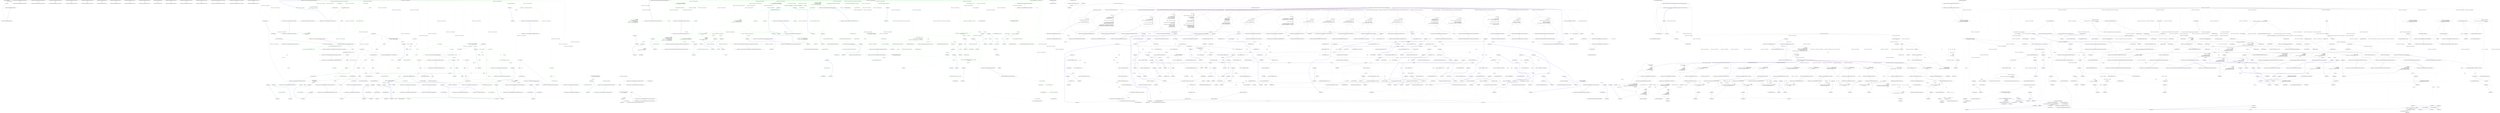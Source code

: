 digraph  {
n3 [label="HangFire.Web.Pages.FetchedJobsPage", span=""];
n0 [cluster="HangFire.Web.Pages.FetchedJobsPage.FetchedJobsPage(string)", label="Entry HangFire.Web.Pages.FetchedJobsPage.FetchedJobsPage(string)", span="4-4"];
n1 [cluster="HangFire.Web.Pages.FetchedJobsPage.FetchedJobsPage(string)", label="Queue = queue", span="6-6"];
n2 [cluster="HangFire.Web.Pages.FetchedJobsPage.FetchedJobsPage(string)", label="Exit HangFire.Web.Pages.FetchedJobsPage.FetchedJobsPage(string)", span="4-4"];
m2_6 [cluster="HangFire.Storage.IWriteOnlyTransaction.AddJobState(string, HangFire.States.IState)", file="IWriteOnlyTransaction.cs", label="Entry HangFire.Storage.IWriteOnlyTransaction.AddJobState(string, HangFire.States.IState)", span="27-27"];
m2_7 [cluster="HangFire.Storage.IWriteOnlyTransaction.AddJobState(string, HangFire.States.IState)", file="IWriteOnlyTransaction.cs", label="Exit HangFire.Storage.IWriteOnlyTransaction.AddJobState(string, HangFire.States.IState)", span="27-27"];
m2_4 [cluster="HangFire.Storage.IWriteOnlyTransaction.SetJobState(string, HangFire.States.IState)", file="IWriteOnlyTransaction.cs", label="Entry HangFire.Storage.IWriteOnlyTransaction.SetJobState(string, HangFire.States.IState)", span="26-26"];
m2_5 [cluster="HangFire.Storage.IWriteOnlyTransaction.SetJobState(string, HangFire.States.IState)", file="IWriteOnlyTransaction.cs", label="Exit HangFire.Storage.IWriteOnlyTransaction.SetJobState(string, HangFire.States.IState)", span="26-26"];
m2_0 [cluster="HangFire.Storage.IWriteOnlyTransaction.ExpireJob(string, System.TimeSpan)", file="IWriteOnlyTransaction.cs", label="Entry HangFire.Storage.IWriteOnlyTransaction.ExpireJob(string, System.TimeSpan)", span="24-24"];
m2_1 [cluster="HangFire.Storage.IWriteOnlyTransaction.ExpireJob(string, System.TimeSpan)", file="IWriteOnlyTransaction.cs", label="Exit HangFire.Storage.IWriteOnlyTransaction.ExpireJob(string, System.TimeSpan)", span="24-24"];
m2_22 [cluster="HangFire.Storage.IWriteOnlyTransaction.RemoveFromSet(string, string)", file="IWriteOnlyTransaction.cs", label="Entry HangFire.Storage.IWriteOnlyTransaction.RemoveFromSet(string, string)", span="41-41"];
m2_23 [cluster="HangFire.Storage.IWriteOnlyTransaction.RemoveFromSet(string, string)", file="IWriteOnlyTransaction.cs", label="Exit HangFire.Storage.IWriteOnlyTransaction.RemoveFromSet(string, string)", span="41-41"];
m2_26 [cluster="HangFire.Storage.IWriteOnlyTransaction.RemoveFromList(string, string)", file="IWriteOnlyTransaction.cs", label="Entry HangFire.Storage.IWriteOnlyTransaction.RemoveFromList(string, string)", span="45-45"];
m2_27 [cluster="HangFire.Storage.IWriteOnlyTransaction.RemoveFromList(string, string)", file="IWriteOnlyTransaction.cs", label="Exit HangFire.Storage.IWriteOnlyTransaction.RemoveFromList(string, string)", span="45-45"];
m2_2 [cluster="HangFire.Storage.IWriteOnlyTransaction.PersistJob(string)", file="IWriteOnlyTransaction.cs", label="Entry HangFire.Storage.IWriteOnlyTransaction.PersistJob(string)", span="25-25"];
m2_3 [cluster="HangFire.Storage.IWriteOnlyTransaction.PersistJob(string)", file="IWriteOnlyTransaction.cs", label="Exit HangFire.Storage.IWriteOnlyTransaction.PersistJob(string)", span="25-25"];
m2_18 [cluster="HangFire.Storage.IWriteOnlyTransaction.AddToSet(string, string)", file="IWriteOnlyTransaction.cs", label="Entry HangFire.Storage.IWriteOnlyTransaction.AddToSet(string, string)", span="39-39"];
m2_19 [cluster="HangFire.Storage.IWriteOnlyTransaction.AddToSet(string, string)", file="IWriteOnlyTransaction.cs", label="Exit HangFire.Storage.IWriteOnlyTransaction.AddToSet(string, string)", span="39-39"];
m2_28 [cluster="HangFire.Storage.IWriteOnlyTransaction.TrimList(string, int, int)", file="IWriteOnlyTransaction.cs", label="Entry HangFire.Storage.IWriteOnlyTransaction.TrimList(string, int, int)", span="46-46"];
m2_29 [cluster="HangFire.Storage.IWriteOnlyTransaction.TrimList(string, int, int)", file="IWriteOnlyTransaction.cs", label="Exit HangFire.Storage.IWriteOnlyTransaction.TrimList(string, int, int)", span="46-46"];
m2_8 [cluster="HangFire.Storage.IWriteOnlyTransaction.AddToQueue(string, string)", file="IWriteOnlyTransaction.cs", label="Entry HangFire.Storage.IWriteOnlyTransaction.AddToQueue(string, string)", span="30-30"];
m2_9 [cluster="HangFire.Storage.IWriteOnlyTransaction.AddToQueue(string, string)", file="IWriteOnlyTransaction.cs", label="Exit HangFire.Storage.IWriteOnlyTransaction.AddToQueue(string, string)", span="30-30"];
m2_30 [cluster="HangFire.Storage.IWriteOnlyTransaction.Commit()", file="IWriteOnlyTransaction.cs", label="Entry HangFire.Storage.IWriteOnlyTransaction.Commit()", span="48-48"];
m2_31 [cluster="HangFire.Storage.IWriteOnlyTransaction.Commit()", file="IWriteOnlyTransaction.cs", label="Exit HangFire.Storage.IWriteOnlyTransaction.Commit()", span="48-48"];
m2_10 [cluster="HangFire.Storage.IWriteOnlyTransaction.IncrementCounter(string)", file="IWriteOnlyTransaction.cs", label="Entry HangFire.Storage.IWriteOnlyTransaction.IncrementCounter(string)", span="33-33"];
m2_11 [cluster="HangFire.Storage.IWriteOnlyTransaction.IncrementCounter(string)", file="IWriteOnlyTransaction.cs", label="Exit HangFire.Storage.IWriteOnlyTransaction.IncrementCounter(string)", span="33-33"];
m2_20 [cluster="HangFire.Storage.IWriteOnlyTransaction.AddToSet(string, string, double)", file="IWriteOnlyTransaction.cs", label="Entry HangFire.Storage.IWriteOnlyTransaction.AddToSet(string, string, double)", span="40-40"];
m2_21 [cluster="HangFire.Storage.IWriteOnlyTransaction.AddToSet(string, string, double)", file="IWriteOnlyTransaction.cs", label="Exit HangFire.Storage.IWriteOnlyTransaction.AddToSet(string, string, double)", span="40-40"];
m2_14 [cluster="HangFire.Storage.IWriteOnlyTransaction.DecrementCounter(string)", file="IWriteOnlyTransaction.cs", label="Entry HangFire.Storage.IWriteOnlyTransaction.DecrementCounter(string)", span="35-35"];
m2_15 [cluster="HangFire.Storage.IWriteOnlyTransaction.DecrementCounter(string)", file="IWriteOnlyTransaction.cs", label="Exit HangFire.Storage.IWriteOnlyTransaction.DecrementCounter(string)", span="35-35"];
m2_12 [cluster="HangFire.Storage.IWriteOnlyTransaction.IncrementCounter(string, System.TimeSpan)", file="IWriteOnlyTransaction.cs", label="Entry HangFire.Storage.IWriteOnlyTransaction.IncrementCounter(string, System.TimeSpan)", span="34-34"];
m2_13 [cluster="HangFire.Storage.IWriteOnlyTransaction.IncrementCounter(string, System.TimeSpan)", file="IWriteOnlyTransaction.cs", label="Exit HangFire.Storage.IWriteOnlyTransaction.IncrementCounter(string, System.TimeSpan)", span="34-34"];
m2_16 [cluster="HangFire.Storage.IWriteOnlyTransaction.DecrementCounter(string, System.TimeSpan)", file="IWriteOnlyTransaction.cs", label="Entry HangFire.Storage.IWriteOnlyTransaction.DecrementCounter(string, System.TimeSpan)", span="36-36"];
m2_17 [cluster="HangFire.Storage.IWriteOnlyTransaction.DecrementCounter(string, System.TimeSpan)", file="IWriteOnlyTransaction.cs", label="Exit HangFire.Storage.IWriteOnlyTransaction.DecrementCounter(string, System.TimeSpan)", span="36-36"];
m2_24 [cluster="HangFire.Storage.IWriteOnlyTransaction.InsertToList(string, string)", file="IWriteOnlyTransaction.cs", label="Entry HangFire.Storage.IWriteOnlyTransaction.InsertToList(string, string)", span="44-44"];
m2_25 [cluster="HangFire.Storage.IWriteOnlyTransaction.InsertToList(string, string)", file="IWriteOnlyTransaction.cs", label="Exit HangFire.Storage.IWriteOnlyTransaction.InsertToList(string, string)", span="44-44"];
m7_180 [cluster="HangFire.Core.Tests.Server.ServerComponentRunnerFacts.Component_ReturnsUnderlyingComponent()", file="RecurringJobScheduler.cs", label="Entry HangFire.Core.Tests.Server.ServerComponentRunnerFacts.Component_ReturnsUnderlyingComponent()", span="229-229"];
m7_181 [cluster="HangFire.Core.Tests.Server.ServerComponentRunnerFacts.Component_ReturnsUnderlyingComponent()", file="RecurringJobScheduler.cs", label="var runner = CreateRunner()", span="231-231"];
m7_182 [cluster="HangFire.Core.Tests.Server.ServerComponentRunnerFacts.Component_ReturnsUnderlyingComponent()", file="RecurringJobScheduler.cs", label="Assert.Same(_component.Object, runner.Component)", span="233-233"];
m7_183 [cluster="HangFire.Core.Tests.Server.ServerComponentRunnerFacts.Component_ReturnsUnderlyingComponent()", file="RecurringJobScheduler.cs", label="Exit HangFire.Core.Tests.Server.ServerComponentRunnerFacts.Component_ReturnsUnderlyingComponent()", span="229-229"];
m7_184 [cluster="Unk.Same", file="RecurringJobScheduler.cs", label="Entry Unk.Same", span=""];
m7_38 [cluster="System.TimeSpan.FromMilliseconds(double)", file="RecurringJobScheduler.cs", label="Entry System.TimeSpan.FromMilliseconds(double)", span="0-0"];
m7_11 [cluster="Unk.Equal", file="RecurringJobScheduler.cs", label="Entry Unk.Equal", span=""];
m7_51 [cluster="HangFire.Core.Tests.Server.ServerComponentRunnerFacts.Start_LeadsToLoopedComponentExecution()", file="RecurringJobScheduler.cs", label="Entry HangFire.Core.Tests.Server.ServerComponentRunnerFacts.Start_LeadsToLoopedComponentExecution()", span="67-67"];
m7_52 [cluster="HangFire.Core.Tests.Server.ServerComponentRunnerFacts.Start_LeadsToLoopedComponentExecution()", color=green, community=0, file="RecurringJobScheduler.cs", label="0: var runner = CreateRunner()", span="69-69"];
m7_53 [cluster="HangFire.Core.Tests.Server.ServerComponentRunnerFacts.Start_LeadsToLoopedComponentExecution()", color=green, community=0, file="RecurringJobScheduler.cs", label="0: runner.Start()", span="71-71"];
m7_54 [cluster="HangFire.Core.Tests.Server.ServerComponentRunnerFacts.Start_LeadsToLoopedComponentExecution()", color=green, community=0, file="RecurringJobScheduler.cs", label="0: Thread.Sleep(TimeSpan.FromMilliseconds(100))", span="72-72"];
m7_55 [cluster="HangFire.Core.Tests.Server.ServerComponentRunnerFacts.Start_LeadsToLoopedComponentExecution()", color=green, community=0, file="RecurringJobScheduler.cs", label="1: _component.Verify(\r\n                x => x.Execute(It.IsNotNull<CancellationToken>()),\r\n                Times.AtLeast(2))", span="74-76"];
m7_56 [cluster="HangFire.Core.Tests.Server.ServerComponentRunnerFacts.Start_LeadsToLoopedComponentExecution()", file="RecurringJobScheduler.cs", label="Exit HangFire.Core.Tests.Server.ServerComponentRunnerFacts.Start_LeadsToLoopedComponentExecution()", span="67-67"];
m7_131 [cluster="HangFire.Core.Tests.Server.ServerComponentRunnerFacts.Dispose_CanBeCalled_AfterStop()", file="RecurringJobScheduler.cs", label="Entry HangFire.Core.Tests.Server.ServerComponentRunnerFacts.Dispose_CanBeCalled_AfterStop()", span="163-163"];
m7_132 [cluster="HangFire.Core.Tests.Server.ServerComponentRunnerFacts.Dispose_CanBeCalled_AfterStop()", file="RecurringJobScheduler.cs", label="var runner = CreateRunner()", span="165-165"];
m7_135 [cluster="HangFire.Core.Tests.Server.ServerComponentRunnerFacts.Dispose_CanBeCalled_AfterStop()", file="RecurringJobScheduler.cs", label="Assert.DoesNotThrow(runner.Dispose)", span="169-169"];
m7_133 [cluster="HangFire.Core.Tests.Server.ServerComponentRunnerFacts.Dispose_CanBeCalled_AfterStop()", file="RecurringJobScheduler.cs", label="runner.Start()", span="166-166"];
m7_134 [cluster="HangFire.Core.Tests.Server.ServerComponentRunnerFacts.Dispose_CanBeCalled_AfterStop()", file="RecurringJobScheduler.cs", label="runner.Stop()", span="167-167"];
m7_136 [cluster="HangFire.Core.Tests.Server.ServerComponentRunnerFacts.Dispose_CanBeCalled_AfterStop()", file="RecurringJobScheduler.cs", label="Exit HangFire.Core.Tests.Server.ServerComponentRunnerFacts.Dispose_CanBeCalled_AfterStop()", span="163-163"];
m7_0 [cluster="HangFire.Core.Tests.Server.ServerComponentRunnerFacts.ServerComponentRunnerFacts()", file="RecurringJobScheduler.cs", label="Entry HangFire.Core.Tests.Server.ServerComponentRunnerFacts.ServerComponentRunnerFacts()", span="13-13"];
m7_1 [cluster="HangFire.Core.Tests.Server.ServerComponentRunnerFacts.ServerComponentRunnerFacts()", color=green, community=0, file="RecurringJobScheduler.cs", label="0: _component = new Mock<IServerComponent>()", span="15-15"];
m7_2 [cluster="HangFire.Core.Tests.Server.ServerComponentRunnerFacts.ServerComponentRunnerFacts()", color=green, community=0, file="RecurringJobScheduler.cs", label="0: _options = new ServerComponentRunnerOptions\r\n            {\r\n                ShutdownTimeout = TimeSpan.Zero // Letting tests to timeout\r\n            }", span="16-19"];
m7_3 [cluster="HangFire.Core.Tests.Server.ServerComponentRunnerFacts.ServerComponentRunnerFacts()", file="RecurringJobScheduler.cs", label="Exit HangFire.Core.Tests.Server.ServerComponentRunnerFacts.ServerComponentRunnerFacts()", span="13-13"];
m7_27 [cluster="Unk.DoesNotThrow", file="RecurringJobScheduler.cs", label="Entry Unk.DoesNotThrow", span=""];
m7_137 [cluster="HangFire.Core.Tests.Server.ServerComponentRunnerFacts.Dispose_ShouldDisposeDisposableComponent()", file="RecurringJobScheduler.cs", label="Entry HangFire.Core.Tests.Server.ServerComponentRunnerFacts.Dispose_ShouldDisposeDisposableComponent()", span="173-173"];
m7_138 [cluster="HangFire.Core.Tests.Server.ServerComponentRunnerFacts.Dispose_ShouldDisposeDisposableComponent()", file="RecurringJobScheduler.cs", label="_options.MinimumLogVerbosity = true", span="176-176"];
m7_139 [cluster="HangFire.Core.Tests.Server.ServerComponentRunnerFacts.Dispose_ShouldDisposeDisposableComponent()", file="RecurringJobScheduler.cs", label="_options.MaxRetryAttempts = 0", span="177-177"];
m7_141 [cluster="HangFire.Core.Tests.Server.ServerComponentRunnerFacts.Dispose_ShouldDisposeDisposableComponent()", file="RecurringJobScheduler.cs", label="var runner = new ServerComponentRunner(component, _options)", span="180-180"];
m7_144 [cluster="HangFire.Core.Tests.Server.ServerComponentRunnerFacts.Dispose_ShouldDisposeDisposableComponent()", file="RecurringJobScheduler.cs", label="runner.Dispose()", span="186-186"];
m7_142 [cluster="HangFire.Core.Tests.Server.ServerComponentRunnerFacts.Dispose_ShouldDisposeDisposableComponent()", file="RecurringJobScheduler.cs", label="runner.Start()", span="182-182"];
m7_140 [cluster="HangFire.Core.Tests.Server.ServerComponentRunnerFacts.Dispose_ShouldDisposeDisposableComponent()", file="RecurringJobScheduler.cs", label="var component = new DisposableComponent()", span="179-179"];
m7_143 [cluster="HangFire.Core.Tests.Server.ServerComponentRunnerFacts.Dispose_ShouldDisposeDisposableComponent()", file="RecurringJobScheduler.cs", label="Thread.Sleep(100)", span="183-183"];
m7_145 [cluster="HangFire.Core.Tests.Server.ServerComponentRunnerFacts.Dispose_ShouldDisposeDisposableComponent()", file="RecurringJobScheduler.cs", label="Thread.Sleep(500)", span="187-187"];
m7_146 [cluster="HangFire.Core.Tests.Server.ServerComponentRunnerFacts.Dispose_ShouldDisposeDisposableComponent()", file="RecurringJobScheduler.cs", label="Assert.True(component.Disposed)", span="190-190"];
m7_147 [cluster="HangFire.Core.Tests.Server.ServerComponentRunnerFacts.Dispose_ShouldDisposeDisposableComponent()", file="RecurringJobScheduler.cs", label="Exit HangFire.Core.Tests.Server.ServerComponentRunnerFacts.Dispose_ShouldDisposeDisposableComponent()", span="173-173"];
m7_100 [cluster="HangFire.Core.Tests.Server.ServerComponentRunnerFacts.Start_CanRestartStoppedComponent()", file="RecurringJobScheduler.cs", label="Entry HangFire.Core.Tests.Server.ServerComponentRunnerFacts.Start_CanRestartStoppedComponent()", span="121-121"];
m7_102 [cluster="HangFire.Core.Tests.Server.ServerComponentRunnerFacts.Start_CanRestartStoppedComponent()", file="RecurringJobScheduler.cs", label="var runner = CreateRunner()", span="126-126"];
m7_103 [cluster="HangFire.Core.Tests.Server.ServerComponentRunnerFacts.Start_CanRestartStoppedComponent()", file="RecurringJobScheduler.cs", label="_component.Setup(x => x.Execute(It.IsAny<CancellationToken>()))\r\n                .Callback(() => { timesExecuted++; Thread.Yield(); })", span="127-128"];
m7_106 [cluster="HangFire.Core.Tests.Server.ServerComponentRunnerFacts.Start_CanRestartStoppedComponent()", file="RecurringJobScheduler.cs", label="Thread.Sleep(TimeSpan.FromMilliseconds(100))", span="132-132"];
m7_109 [cluster="HangFire.Core.Tests.Server.ServerComponentRunnerFacts.Start_CanRestartStoppedComponent()", file="RecurringJobScheduler.cs", label="Thread.Sleep(TimeSpan.FromMilliseconds(100))", span="137-137"];
m7_104 [cluster="HangFire.Core.Tests.Server.ServerComponentRunnerFacts.Start_CanRestartStoppedComponent()", file="RecurringJobScheduler.cs", label="runner.Start()", span="130-130"];
m7_108 [cluster="HangFire.Core.Tests.Server.ServerComponentRunnerFacts.Start_CanRestartStoppedComponent()", file="RecurringJobScheduler.cs", label="runner.Start()", span="136-136"];
m7_105 [cluster="HangFire.Core.Tests.Server.ServerComponentRunnerFacts.Start_CanRestartStoppedComponent()", file="RecurringJobScheduler.cs", label="runner.Stop()", span="131-131"];
m7_101 [cluster="HangFire.Core.Tests.Server.ServerComponentRunnerFacts.Start_CanRestartStoppedComponent()", file="RecurringJobScheduler.cs", label="int timesExecuted = 0", span="124-124"];
m7_107 [cluster="HangFire.Core.Tests.Server.ServerComponentRunnerFacts.Start_CanRestartStoppedComponent()", file="RecurringJobScheduler.cs", label="timesExecuted = 0", span="133-133"];
m7_110 [cluster="HangFire.Core.Tests.Server.ServerComponentRunnerFacts.Start_CanRestartStoppedComponent()", file="RecurringJobScheduler.cs", label="Assert.True(timesExecuted > 0)", span="140-140"];
m7_111 [cluster="HangFire.Core.Tests.Server.ServerComponentRunnerFacts.Start_CanRestartStoppedComponent()", file="RecurringJobScheduler.cs", label="Exit HangFire.Core.Tests.Server.ServerComponentRunnerFacts.Start_CanRestartStoppedComponent()", span="121-121"];
m7_150 [cluster="System.Threading.Thread.Sleep(int)", file="RecurringJobScheduler.cs", label="Entry System.Threading.Thread.Sleep(int)", span="0-0"];
m7_37 [cluster="HangFire.Core.Tests.Server.ServerComponentRunnerFacts.CreateRunner()", file="RecurringJobScheduler.cs", label="Entry HangFire.Core.Tests.Server.ServerComponentRunnerFacts.CreateRunner()", span="236-236"];
m7_185 [cluster="HangFire.Core.Tests.Server.ServerComponentRunnerFacts.CreateRunner()", file="RecurringJobScheduler.cs", label="_component.Setup(x => x.Execute(It.IsAny<CancellationToken>()))\r\n                .Callback(() => Thread.Yield())", span="238-239"];
m7_186 [cluster="HangFire.Core.Tests.Server.ServerComponentRunnerFacts.CreateRunner()", file="RecurringJobScheduler.cs", label="return new ServerComponentRunner(_component.Object, _options);", span="240-240"];
m7_187 [cluster="HangFire.Core.Tests.Server.ServerComponentRunnerFacts.CreateRunner()", file="RecurringJobScheduler.cs", label="Exit HangFire.Core.Tests.Server.ServerComponentRunnerFacts.CreateRunner()", span="236-236"];
m7_10 [cluster="Unk.>", file="RecurringJobScheduler.cs", label="Entry Unk.>", span=""];
m7_83 [cluster="HangFire.Server.ServerComponentRunner.Stop()", file="RecurringJobScheduler.cs", label="Entry HangFire.Server.ServerComponentRunner.Stop()", span="70-70"];
m7_166 [cluster="HangFire.Core.Tests.Server.ServerComponentRunnerFacts.FailingComponent_ShouldBeExecutedSeveralTimes_Automatically()", file="RecurringJobScheduler.cs", label="Entry HangFire.Core.Tests.Server.ServerComponentRunnerFacts.FailingComponent_ShouldBeExecutedSeveralTimes_Automatically()", span="214-214"];
m7_167 [cluster="HangFire.Core.Tests.Server.ServerComponentRunnerFacts.FailingComponent_ShouldBeExecutedSeveralTimes_Automatically()", file="RecurringJobScheduler.cs", label="var runner = CreateRunner()", span="216-216"];
m7_168 [cluster="HangFire.Core.Tests.Server.ServerComponentRunnerFacts.FailingComponent_ShouldBeExecutedSeveralTimes_Automatically()", file="RecurringJobScheduler.cs", label="_component.Setup(x => x.Execute(It.IsAny<CancellationToken>())).Throws<InvalidOperationException>()", span="217-217"];
m7_172 [cluster="HangFire.Core.Tests.Server.ServerComponentRunnerFacts.FailingComponent_ShouldBeExecutedSeveralTimes_Automatically()", file="RecurringJobScheduler.cs", label="_component.Verify(x => x.Execute(\r\n                It.IsAny<CancellationToken>()),\r\n                Times.AtLeast(2))", span="223-225"];
m7_171 [cluster="HangFire.Core.Tests.Server.ServerComponentRunnerFacts.FailingComponent_ShouldBeExecutedSeveralTimes_Automatically()", file="RecurringJobScheduler.cs", label="runner.Dispose()", span="221-221"];
m7_169 [cluster="HangFire.Core.Tests.Server.ServerComponentRunnerFacts.FailingComponent_ShouldBeExecutedSeveralTimes_Automatically()", file="RecurringJobScheduler.cs", label="runner.Start()", span="218-218"];
m7_170 [cluster="HangFire.Core.Tests.Server.ServerComponentRunnerFacts.FailingComponent_ShouldBeExecutedSeveralTimes_Automatically()", file="RecurringJobScheduler.cs", label="Thread.Sleep(5000)", span="220-220"];
m7_173 [cluster="HangFire.Core.Tests.Server.ServerComponentRunnerFacts.FailingComponent_ShouldBeExecutedSeveralTimes_Automatically()", file="RecurringJobScheduler.cs", label="Exit HangFire.Core.Tests.Server.ServerComponentRunnerFacts.FailingComponent_ShouldBeExecutedSeveralTimes_Automatically()", span="214-214"];
m7_120 [cluster="HangFire.Core.Tests.Server.ServerComponentRunnerFacts.Stop_CanBeCalledMultipleTimesInARow()", file="RecurringJobScheduler.cs", label="Entry HangFire.Core.Tests.Server.ServerComponentRunnerFacts.Stop_CanBeCalledMultipleTimesInARow()", span="144-144"];
m7_121 [cluster="HangFire.Core.Tests.Server.ServerComponentRunnerFacts.Stop_CanBeCalledMultipleTimesInARow()", file="RecurringJobScheduler.cs", label="var runner = CreateRunner()", span="146-146"];
m7_124 [cluster="HangFire.Core.Tests.Server.ServerComponentRunnerFacts.Stop_CanBeCalledMultipleTimesInARow()", file="RecurringJobScheduler.cs", label="Assert.DoesNotThrow(runner.Stop)", span="150-150"];
m7_122 [cluster="HangFire.Core.Tests.Server.ServerComponentRunnerFacts.Stop_CanBeCalledMultipleTimesInARow()", file="RecurringJobScheduler.cs", label="runner.Start()", span="147-147"];
m7_123 [cluster="HangFire.Core.Tests.Server.ServerComponentRunnerFacts.Stop_CanBeCalledMultipleTimesInARow()", file="RecurringJobScheduler.cs", label="runner.Stop()", span="148-148"];
m7_125 [cluster="HangFire.Core.Tests.Server.ServerComponentRunnerFacts.Stop_CanBeCalledMultipleTimesInARow()", file="RecurringJobScheduler.cs", label="Exit HangFire.Core.Tests.Server.ServerComponentRunnerFacts.Stop_CanBeCalledMultipleTimesInARow()", span="144-144"];
m7_62 [cluster="HangFire.Core.Tests.Server.ServerComponentRunnerFacts.Start_OnDisposedObject_ThrowsAnException()", file="RecurringJobScheduler.cs", label="Entry HangFire.Core.Tests.Server.ServerComponentRunnerFacts.Start_OnDisposedObject_ThrowsAnException()", span="80-80"];
m7_63 [cluster="HangFire.Core.Tests.Server.ServerComponentRunnerFacts.Start_OnDisposedObject_ThrowsAnException()", color=green, community=0, file="RecurringJobScheduler.cs", label="0: var runner = CreateRunner()", span="82-82"];
m7_64 [cluster="HangFire.Core.Tests.Server.ServerComponentRunnerFacts.Start_OnDisposedObject_ThrowsAnException()", color=green, community=0, file="RecurringJobScheduler.cs", label="0: runner.Dispose()", span="83-83"];
m7_65 [cluster="HangFire.Core.Tests.Server.ServerComponentRunnerFacts.Start_OnDisposedObject_ThrowsAnException()", color=green, community=0, file="RecurringJobScheduler.cs", label="0: Assert.Throws<ObjectDisposedException>(() => runner.Start())", span="85-85"];
m7_66 [cluster="HangFire.Core.Tests.Server.ServerComponentRunnerFacts.Start_OnDisposedObject_ThrowsAnException()", file="RecurringJobScheduler.cs", label="Exit HangFire.Core.Tests.Server.ServerComponentRunnerFacts.Start_OnDisposedObject_ThrowsAnException()", span="80-80"];
m7_39 [cluster="System.Threading.Thread.Sleep(System.TimeSpan)", file="RecurringJobScheduler.cs", label="Entry System.Threading.Thread.Sleep(System.TimeSpan)", span="0-0"];
m7_92 [cluster="HangFire.Core.Tests.Server.ServerComponentRunnerFacts.Stop_OnDisposedObject_ThrowsAnException()", file="RecurringJobScheduler.cs", label="Entry HangFire.Core.Tests.Server.ServerComponentRunnerFacts.Stop_OnDisposedObject_ThrowsAnException()", span="112-112"];
m7_93 [cluster="HangFire.Core.Tests.Server.ServerComponentRunnerFacts.Stop_OnDisposedObject_ThrowsAnException()", color=green, community=0, file="RecurringJobScheduler.cs", label="1: var runner = CreateRunner()", span="114-114"];
m7_94 [cluster="HangFire.Core.Tests.Server.ServerComponentRunnerFacts.Stop_OnDisposedObject_ThrowsAnException()", color=green, community=0, file="RecurringJobScheduler.cs", label="1: runner.Dispose()", span="115-115"];
m7_95 [cluster="HangFire.Core.Tests.Server.ServerComponentRunnerFacts.Stop_OnDisposedObject_ThrowsAnException()", color=green, community=0, file="RecurringJobScheduler.cs", label="1: Assert.Throws<ObjectDisposedException>(() => runner.Stop())", span="117-117"];
m7_96 [cluster="HangFire.Core.Tests.Server.ServerComponentRunnerFacts.Stop_OnDisposedObject_ThrowsAnException()", file="RecurringJobScheduler.cs", label="Exit HangFire.Core.Tests.Server.ServerComponentRunnerFacts.Stop_OnDisposedObject_ThrowsAnException()", span="112-112"];
m7_126 [cluster="HangFire.Core.Tests.Server.ServerComponentRunnerFacts.Dispose_StopsExecutionAutomatically()", file="RecurringJobScheduler.cs", label="Entry HangFire.Core.Tests.Server.ServerComponentRunnerFacts.Dispose_StopsExecutionAutomatically()", span="154-154"];
m7_127 [cluster="HangFire.Core.Tests.Server.ServerComponentRunnerFacts.Dispose_StopsExecutionAutomatically()", file="RecurringJobScheduler.cs", label="var runner = CreateRunner()", span="156-156"];
m7_129 [cluster="HangFire.Core.Tests.Server.ServerComponentRunnerFacts.Dispose_StopsExecutionAutomatically()", file="RecurringJobScheduler.cs", label="Assert.DoesNotThrow(runner.Dispose)", span="159-159"];
m7_128 [cluster="HangFire.Core.Tests.Server.ServerComponentRunnerFacts.Dispose_StopsExecutionAutomatically()", file="RecurringJobScheduler.cs", label="runner.Start()", span="157-157"];
m7_130 [cluster="HangFire.Core.Tests.Server.ServerComponentRunnerFacts.Dispose_StopsExecutionAutomatically()", file="RecurringJobScheduler.cs", label="Exit HangFire.Core.Tests.Server.ServerComponentRunnerFacts.Dispose_StopsExecutionAutomatically()", span="154-154"];
m7_23 [cluster="ServerComponentRunner.cstr", file="RecurringJobScheduler.cs", label="Entry ServerComponentRunner.cstr", span=""];
m7_16 [cluster="HangFire.Core.Tests.Server.ServerComponentRunnerFacts.Ctor_ThrowsAnException_WhenOptionsValueIsNull()", file="RecurringJobScheduler.cs", label="Entry HangFire.Core.Tests.Server.ServerComponentRunnerFacts.Ctor_ThrowsAnException_WhenOptionsValueIsNull()", span="32-32"];
m7_17 [cluster="HangFire.Core.Tests.Server.ServerComponentRunnerFacts.Ctor_ThrowsAnException_WhenOptionsValueIsNull()", color=green, community=0, file="RecurringJobScheduler.cs", label="0: var exception = Assert.Throws<ArgumentNullException>(\r\n                () => new ServerComponentRunner(_component.Object, null))", span="34-35"];
m7_18 [cluster="HangFire.Core.Tests.Server.ServerComponentRunnerFacts.Ctor_ThrowsAnException_WhenOptionsValueIsNull()", color=green, community=0, file="RecurringJobScheduler.cs", label="1: Assert.Equal(''options'', exception.ParamName)", span="37-37"];
m7_19 [cluster="HangFire.Core.Tests.Server.ServerComponentRunnerFacts.Ctor_ThrowsAnException_WhenOptionsValueIsNull()", file="RecurringJobScheduler.cs", label="Exit HangFire.Core.Tests.Server.ServerComponentRunnerFacts.Ctor_ThrowsAnException_WhenOptionsValueIsNull()", span="32-32"];
m7_40 [cluster="HangFire.Server.ServerComponentRunner.Dispose()", file="RecurringJobScheduler.cs", label="Entry HangFire.Server.ServerComponentRunner.Dispose()", span="84-84"];
m7_81 [cluster="Unk.Setup", file="RecurringJobScheduler.cs", label="Entry Unk.Setup", span=""];
m7_57 [cluster="HangFire.Server.ServerComponentRunner.Start()", file="RecurringJobScheduler.cs", label="Entry HangFire.Server.ServerComponentRunner.Start()", span="61-61"];
m7_31 [cluster="HangFire.Core.Tests.Server.ServerComponentRunnerFacts.Dispose_OnJustCreatedRunner_DoNotLeadToComponentExecution()", file="RecurringJobScheduler.cs", label="Entry HangFire.Core.Tests.Server.ServerComponentRunnerFacts.Dispose_OnJustCreatedRunner_DoNotLeadToComponentExecution()", span="47-47"];
m7_32 [cluster="HangFire.Core.Tests.Server.ServerComponentRunnerFacts.Dispose_OnJustCreatedRunner_DoNotLeadToComponentExecution()", color=green, community=0, file="RecurringJobScheduler.cs", label="0: var runner = CreateRunner()", span="49-49"];
m7_33 [cluster="HangFire.Core.Tests.Server.ServerComponentRunnerFacts.Dispose_OnJustCreatedRunner_DoNotLeadToComponentExecution()", color=green, community=0, file="RecurringJobScheduler.cs", label="0: Thread.Sleep(TimeSpan.FromMilliseconds(100))", span="50-50"];
m7_34 [cluster="HangFire.Core.Tests.Server.ServerComponentRunnerFacts.Dispose_OnJustCreatedRunner_DoNotLeadToComponentExecution()", color=green, community=0, file="RecurringJobScheduler.cs", label="1: runner.Dispose()", span="52-52"];
m7_35 [cluster="HangFire.Core.Tests.Server.ServerComponentRunnerFacts.Dispose_OnJustCreatedRunner_DoNotLeadToComponentExecution()", color=green, community=0, file="RecurringJobScheduler.cs", label="1: _component.Verify(x => x.Execute(It.IsAny<CancellationToken>()), Times.Never)", span="54-54"];
m7_36 [cluster="HangFire.Core.Tests.Server.ServerComponentRunnerFacts.Dispose_OnJustCreatedRunner_DoNotLeadToComponentExecution()", file="RecurringJobScheduler.cs", label="Exit HangFire.Core.Tests.Server.ServerComponentRunnerFacts.Dispose_OnJustCreatedRunner_DoNotLeadToComponentExecution()", span="47-47"];
m7_46 [cluster="HangFire.Core.Tests.Server.ServerComponentRunnerFacts.Dispose_CanBeCalledMultipleTimes()", file="RecurringJobScheduler.cs", label="Entry HangFire.Core.Tests.Server.ServerComponentRunnerFacts.Dispose_CanBeCalledMultipleTimes()", span="58-58"];
m7_47 [cluster="HangFire.Core.Tests.Server.ServerComponentRunnerFacts.Dispose_CanBeCalledMultipleTimes()", color=green, community=0, file="RecurringJobScheduler.cs", label="1: var runner = CreateRunner()", span="60-60"];
m7_48 [cluster="HangFire.Core.Tests.Server.ServerComponentRunnerFacts.Dispose_CanBeCalledMultipleTimes()", color=green, community=0, file="RecurringJobScheduler.cs", label="1: runner.Dispose()", span="61-61"];
m7_49 [cluster="HangFire.Core.Tests.Server.ServerComponentRunnerFacts.Dispose_CanBeCalledMultipleTimes()", color=green, community=0, file="RecurringJobScheduler.cs", label="1: Assert.DoesNotThrow(runner.Dispose)", span="63-63"];
m7_50 [cluster="HangFire.Core.Tests.Server.ServerComponentRunnerFacts.Dispose_CanBeCalledMultipleTimes()", file="RecurringJobScheduler.cs", label="Exit HangFire.Core.Tests.Server.ServerComponentRunnerFacts.Dispose_CanBeCalledMultipleTimes()", span="58-58"];
m7_149 [cluster="HangFire.Server.ServerComponentRunner.ServerComponentRunner(HangFire.Server.IServerComponent, HangFire.Server.ServerComponentRunnerOptions)", file="RecurringJobScheduler.cs", label="Entry HangFire.Server.ServerComponentRunner.ServerComponentRunner(HangFire.Server.IServerComponent, HangFire.Server.ServerComponentRunnerOptions)", span="41-41"];
m7_91 [cluster="System.Threading.Thread.Yield()", file="RecurringJobScheduler.cs", label="Entry System.Threading.Thread.Yield()", span="0-0"];
m7_4 [cluster="Mock<IServerComponent>.cstr", file="RecurringJobScheduler.cs", label="Entry Mock<IServerComponent>.cstr", span=""];
m7_191 [cluster="lambda expression", file="RecurringJobScheduler.cs", label="Entry lambda expression", span="239-239"];
m7_12 [cluster="lambda expression", file="RecurringJobScheduler.cs", label="Entry lambda expression", span="26-26"];
m7_13 [cluster="lambda expression", color=green, community=0, file="RecurringJobScheduler.cs", label="0: new ServerComponentRunner(null)", span="26-26"];
m7_14 [cluster="lambda expression", file="RecurringJobScheduler.cs", label="Exit lambda expression", span="26-26"];
m7_20 [cluster="lambda expression", file="RecurringJobScheduler.cs", label="Entry lambda expression", span="35-35"];
m7_21 [cluster="lambda expression", color=green, community=0, file="RecurringJobScheduler.cs", label="0: new ServerComponentRunner(_component.Object, null)", span="35-35"];
m7_22 [cluster="lambda expression", file="RecurringJobScheduler.cs", label="Exit lambda expression", span="35-35"];
m7_28 [cluster="lambda expression", file="RecurringJobScheduler.cs", label="Entry lambda expression", span="43-43"];
m7_29 [cluster="lambda expression", color=green, community=0, file="RecurringJobScheduler.cs", label="0: new ServerComponentRunner(_component.Object)", span="43-43"];
m7_30 [cluster="lambda expression", file="RecurringJobScheduler.cs", label="Exit lambda expression", span="43-43"];
m7_42 [cluster="lambda expression", file="RecurringJobScheduler.cs", label="Entry lambda expression", span="54-54"];
m7_43 [cluster="lambda expression", color=green, community=0, file="RecurringJobScheduler.cs", label="1: x.Execute(It.IsAny<CancellationToken>())", span="54-54"];
m7_44 [cluster="lambda expression", file="RecurringJobScheduler.cs", label="Exit lambda expression", span="54-54"];
m7_59 [cluster="lambda expression", file="RecurringJobScheduler.cs", label="Entry lambda expression", span="75-75"];
m7_60 [cluster="lambda expression", color=green, community=0, file="RecurringJobScheduler.cs", label="1: x.Execute(It.IsNotNull<CancellationToken>())", span="75-75"];
m7_61 [cluster="lambda expression", file="RecurringJobScheduler.cs", label="Exit lambda expression", span="75-75"];
m7_68 [cluster="lambda expression", color=green, community=0, file="RecurringJobScheduler.cs", label="0: runner.Start()", span="85-85"];
m7_67 [cluster="lambda expression", file="RecurringJobScheduler.cs", label="Entry lambda expression", span="85-85"];
m7_69 [cluster="lambda expression", file="RecurringJobScheduler.cs", label="Exit lambda expression", span="85-85"];
m7_84 [cluster="lambda expression", file="RecurringJobScheduler.cs", label="Entry lambda expression", span="95-95"];
m7_87 [cluster="lambda expression", file="RecurringJobScheduler.cs", label="Entry lambda expression", span="96-96"];
m7_88 [cluster="lambda expression", color=green, community=0, file="RecurringJobScheduler.cs", label="1: timesExecuted++", span="96-96"];
m7_89 [cluster="lambda expression", color=green, community=0, file="RecurringJobScheduler.cs", label="1: Thread.Yield()", span="96-96"];
m7_85 [cluster="lambda expression", color=green, community=0, file="RecurringJobScheduler.cs", label="1: x.Execute(It.IsAny<CancellationToken>())", span="95-95"];
m7_86 [cluster="lambda expression", file="RecurringJobScheduler.cs", label="Exit lambda expression", span="95-95"];
m7_90 [cluster="lambda expression", file="RecurringJobScheduler.cs", label="Exit lambda expression", span="96-96"];
m7_98 [cluster="lambda expression", color=green, community=0, file="RecurringJobScheduler.cs", label="1: runner.Stop()", span="117-117"];
m7_97 [cluster="lambda expression", file="RecurringJobScheduler.cs", label="Entry lambda expression", span="117-117"];
m7_99 [cluster="lambda expression", file="RecurringJobScheduler.cs", label="Exit lambda expression", span="117-117"];
m7_114 [cluster="lambda expression", file="RecurringJobScheduler.cs", label="x.Execute(It.IsAny<CancellationToken>())", span="127-127"];
m7_161 [cluster="lambda expression", file="RecurringJobScheduler.cs", label="x.Execute(It.IsAny<CancellationToken>())", span="200-200"];
m7_164 [cluster="lambda expression", file="RecurringJobScheduler.cs", label="x.Execute(It.IsAny<CancellationToken>())", span="209-209"];
m7_175 [cluster="lambda expression", file="RecurringJobScheduler.cs", label="x.Execute(It.IsAny<CancellationToken>())", span="217-217"];
m7_178 [cluster="lambda expression", file="RecurringJobScheduler.cs", label="x.Execute(\r\n                It.IsAny<CancellationToken>())", span="223-224"];
m7_189 [cluster="lambda expression", file="RecurringJobScheduler.cs", label="x.Execute(It.IsAny<CancellationToken>())", span="238-238"];
m7_118 [cluster="lambda expression", file="RecurringJobScheduler.cs", label="Thread.Yield()", span="128-128"];
m7_192 [cluster="lambda expression", file="RecurringJobScheduler.cs", label="Thread.Yield()", span="239-239"];
m7_113 [cluster="lambda expression", file="RecurringJobScheduler.cs", label="Entry lambda expression", span="127-127"];
m7_116 [cluster="lambda expression", file="RecurringJobScheduler.cs", label="Entry lambda expression", span="128-128"];
m7_117 [cluster="lambda expression", file="RecurringJobScheduler.cs", label="timesExecuted++", span="128-128"];
m7_160 [cluster="lambda expression", file="RecurringJobScheduler.cs", label="Entry lambda expression", span="200-200"];
m7_163 [cluster="lambda expression", file="RecurringJobScheduler.cs", label="Entry lambda expression", span="209-209"];
m7_174 [cluster="lambda expression", file="RecurringJobScheduler.cs", label="Entry lambda expression", span="217-217"];
m7_177 [cluster="lambda expression", file="RecurringJobScheduler.cs", label="Entry lambda expression", span="223-224"];
m7_188 [cluster="lambda expression", file="RecurringJobScheduler.cs", label="Entry lambda expression", span="238-238"];
m7_115 [cluster="lambda expression", file="RecurringJobScheduler.cs", label="Exit lambda expression", span="127-127"];
m7_162 [cluster="lambda expression", file="RecurringJobScheduler.cs", label="Exit lambda expression", span="200-200"];
m7_165 [cluster="lambda expression", file="RecurringJobScheduler.cs", label="Exit lambda expression", span="209-209"];
m7_176 [cluster="lambda expression", file="RecurringJobScheduler.cs", label="Exit lambda expression", span="217-217"];
m7_179 [cluster="lambda expression", file="RecurringJobScheduler.cs", label="Exit lambda expression", span="223-224"];
m7_190 [cluster="lambda expression", file="RecurringJobScheduler.cs", label="Exit lambda expression", span="238-238"];
m7_119 [cluster="lambda expression", file="RecurringJobScheduler.cs", label="Exit lambda expression", span="128-128"];
m7_193 [cluster="lambda expression", file="RecurringJobScheduler.cs", label="Exit lambda expression", span="239-239"];
m7_6 [cluster="HangFire.Core.Tests.Server.ServerComponentRunnerFacts.Ctor_ThrowsAnException_WhenComponentIsNull()", file="RecurringJobScheduler.cs", label="Entry HangFire.Core.Tests.Server.ServerComponentRunnerFacts.Ctor_ThrowsAnException_WhenComponentIsNull()", span="23-23"];
m7_7 [cluster="HangFire.Core.Tests.Server.ServerComponentRunnerFacts.Ctor_ThrowsAnException_WhenComponentIsNull()", color=green, community=0, file="RecurringJobScheduler.cs", label="1: var exception = Assert.Throws<ArgumentNullException>(\r\n                () => new ServerComponentRunner(null))", span="25-26"];
m7_8 [cluster="HangFire.Core.Tests.Server.ServerComponentRunnerFacts.Ctor_ThrowsAnException_WhenComponentIsNull()", color=green, community=0, file="RecurringJobScheduler.cs", label="1: Assert.Equal(''component'', exception.ParamName)", span="28-28"];
m7_9 [cluster="HangFire.Core.Tests.Server.ServerComponentRunnerFacts.Ctor_ThrowsAnException_WhenComponentIsNull()", file="RecurringJobScheduler.cs", label="Exit HangFire.Core.Tests.Server.ServerComponentRunnerFacts.Ctor_ThrowsAnException_WhenComponentIsNull()", span="23-23"];
m7_58 [cluster="Unk.AtLeast", file="RecurringJobScheduler.cs", label="Entry Unk.AtLeast", span=""];
m7_24 [cluster="HangFire.Core.Tests.Server.ServerComponentRunnerFacts.Ctor_UsesDefaultOptions_IfTheyWereNoProvided()", file="RecurringJobScheduler.cs", label="Entry HangFire.Core.Tests.Server.ServerComponentRunnerFacts.Ctor_UsesDefaultOptions_IfTheyWereNoProvided()", span="41-41"];
m7_25 [cluster="HangFire.Core.Tests.Server.ServerComponentRunnerFacts.Ctor_UsesDefaultOptions_IfTheyWereNoProvided()", color=green, community=0, file="RecurringJobScheduler.cs", label="1: Assert.DoesNotThrow(() => new ServerComponentRunner(_component.Object))", span="43-43"];
m7_26 [cluster="HangFire.Core.Tests.Server.ServerComponentRunnerFacts.Ctor_UsesDefaultOptions_IfTheyWereNoProvided()", file="RecurringJobScheduler.cs", label="Exit HangFire.Core.Tests.Server.ServerComponentRunnerFacts.Ctor_UsesDefaultOptions_IfTheyWereNoProvided()", span="41-41"];
m7_194 [cluster="HangFire.Core.Tests.Server.ServerComponentRunnerFacts.DisposableComponent.Execute(System.Threading.CancellationToken)", file="RecurringJobScheduler.cs", label="Entry HangFire.Core.Tests.Server.ServerComponentRunnerFacts.DisposableComponent.Execute(System.Threading.CancellationToken)", span="247-247"];
m7_195 [cluster="HangFire.Core.Tests.Server.ServerComponentRunnerFacts.DisposableComponent.Execute(System.Threading.CancellationToken)", file="RecurringJobScheduler.cs", label="Thread.Yield()", span="249-249"];
m7_196 [cluster="HangFire.Core.Tests.Server.ServerComponentRunnerFacts.DisposableComponent.Execute(System.Threading.CancellationToken)", file="RecurringJobScheduler.cs", label="Exit HangFire.Core.Tests.Server.ServerComponentRunnerFacts.DisposableComponent.Execute(System.Threading.CancellationToken)", span="247-247"];
m7_148 [cluster="HangFire.Core.Tests.Server.ServerComponentRunnerFacts.DisposableComponent.DisposableComponent()", file="RecurringJobScheduler.cs", label="Entry HangFire.Core.Tests.Server.ServerComponentRunnerFacts.DisposableComponent.DisposableComponent()", span="243-243"];
m7_112 [cluster="Unk.True", file="RecurringJobScheduler.cs", label="Entry Unk.True", span=""];
m7_45 [cluster="Unk.Execute", file="RecurringJobScheduler.cs", label="Entry Unk.Execute", span=""];
m7_70 [cluster="HangFire.Core.Tests.Server.ServerComponentRunnerFacts.Stop_LeadsToStoppedComponentExecution()", file="RecurringJobScheduler.cs", label="Entry HangFire.Core.Tests.Server.ServerComponentRunnerFacts.Stop_LeadsToStoppedComponentExecution()", span="89-89"];
m7_71 [cluster="HangFire.Core.Tests.Server.ServerComponentRunnerFacts.Stop_LeadsToStoppedComponentExecution()", color=green, community=0, file="RecurringJobScheduler.cs", label="1: int timesExecuted = 0", span="92-92"];
m7_72 [cluster="HangFire.Core.Tests.Server.ServerComponentRunnerFacts.Stop_LeadsToStoppedComponentExecution()", color=green, community=0, file="RecurringJobScheduler.cs", label="1: var runner = CreateRunner()", span="94-94"];
m7_73 [cluster="HangFire.Core.Tests.Server.ServerComponentRunnerFacts.Stop_LeadsToStoppedComponentExecution()", color=green, community=0, file="RecurringJobScheduler.cs", label="1: _component.Setup(x => x.Execute(It.IsAny<CancellationToken>()))\r\n                .Callback(() => { timesExecuted++; Thread.Yield(); })", span="95-96"];
m7_74 [cluster="HangFire.Core.Tests.Server.ServerComponentRunnerFacts.Stop_LeadsToStoppedComponentExecution()", color=green, community=0, file="RecurringJobScheduler.cs", label="1: runner.Start()", span="98-98"];
m7_75 [cluster="HangFire.Core.Tests.Server.ServerComponentRunnerFacts.Stop_LeadsToStoppedComponentExecution()", color=green, community=0, file="RecurringJobScheduler.cs", label="1: runner.Stop()", span="101-101"];
m7_76 [cluster="HangFire.Core.Tests.Server.ServerComponentRunnerFacts.Stop_LeadsToStoppedComponentExecution()", color=green, community=0, file="RecurringJobScheduler.cs", label="0: Thread.Sleep(TimeSpan.FromMilliseconds(100))", span="102-102"];
m7_77 [cluster="HangFire.Core.Tests.Server.ServerComponentRunnerFacts.Stop_LeadsToStoppedComponentExecution()", color=green, community=0, file="RecurringJobScheduler.cs", label="1: timesExecuted = 0", span="103-103"];
m7_78 [cluster="HangFire.Core.Tests.Server.ServerComponentRunnerFacts.Stop_LeadsToStoppedComponentExecution()", color=green, community=0, file="RecurringJobScheduler.cs", label="0: Thread.Sleep(TimeSpan.FromMilliseconds(100))", span="105-105"];
m7_79 [cluster="HangFire.Core.Tests.Server.ServerComponentRunnerFacts.Stop_LeadsToStoppedComponentExecution()", color=green, community=0, file="RecurringJobScheduler.cs", label="1: Assert.Equal(0, timesExecuted)", span="108-108"];
m7_80 [cluster="HangFire.Core.Tests.Server.ServerComponentRunnerFacts.Stop_LeadsToStoppedComponentExecution()", file="RecurringJobScheduler.cs", label="Exit HangFire.Core.Tests.Server.ServerComponentRunnerFacts.Stop_LeadsToStoppedComponentExecution()", span="89-89"];
m7_82 [cluster="Unk.Callback", file="RecurringJobScheduler.cs", label="Entry Unk.Callback", span=""];
m7_5 [cluster="HangFire.Server.ServerComponentRunnerOptions.ServerComponentRunnerOptions()", file="RecurringJobScheduler.cs", label="Entry HangFire.Server.ServerComponentRunnerOptions.ServerComponentRunnerOptions()", span="25-25"];
m7_15 [cluster="HangFire.Server.ServerComponentRunner.ServerComponentRunner(HangFire.Server.IServerComponent)", file="RecurringJobScheduler.cs", label="Entry HangFire.Server.ServerComponentRunner.ServerComponentRunner(HangFire.Server.IServerComponent)", span="36-36"];
m7_41 [cluster="Unk.Verify", file="RecurringJobScheduler.cs", label="Entry Unk.Verify", span=""];
m7_151 [cluster="HangFire.Core.Tests.Server.ServerComponentRunnerFacts.FailingComponent_ShouldNotBeRetried_IfMaxRetryAttemptsIsZero()", file="RecurringJobScheduler.cs", label="Entry HangFire.Core.Tests.Server.ServerComponentRunnerFacts.FailingComponent_ShouldNotBeRetried_IfMaxRetryAttemptsIsZero()", span="194-194"];
m7_152 [cluster="HangFire.Core.Tests.Server.ServerComponentRunnerFacts.FailingComponent_ShouldNotBeRetried_IfMaxRetryAttemptsIsZero()", file="RecurringJobScheduler.cs", label="_options.MaxRetryAttempts = 0", span="197-197"];
m7_153 [cluster="HangFire.Core.Tests.Server.ServerComponentRunnerFacts.FailingComponent_ShouldNotBeRetried_IfMaxRetryAttemptsIsZero()", file="RecurringJobScheduler.cs", label="var runner = CreateRunner()", span="199-199"];
m7_154 [cluster="HangFire.Core.Tests.Server.ServerComponentRunnerFacts.FailingComponent_ShouldNotBeRetried_IfMaxRetryAttemptsIsZero()", file="RecurringJobScheduler.cs", label="_component.Setup(x => x.Execute(It.IsAny<CancellationToken>())).Throws<InvalidOperationException>()", span="200-200"];
m7_158 [cluster="HangFire.Core.Tests.Server.ServerComponentRunnerFacts.FailingComponent_ShouldNotBeRetried_IfMaxRetryAttemptsIsZero()", file="RecurringJobScheduler.cs", label="_component.Verify(\r\n                x => x.Execute(It.IsAny<CancellationToken>()),\r\n                Times.Once)", span="208-210"];
m7_157 [cluster="HangFire.Core.Tests.Server.ServerComponentRunnerFacts.FailingComponent_ShouldNotBeRetried_IfMaxRetryAttemptsIsZero()", file="RecurringJobScheduler.cs", label="runner.Dispose()", span="206-206"];
m7_155 [cluster="HangFire.Core.Tests.Server.ServerComponentRunnerFacts.FailingComponent_ShouldNotBeRetried_IfMaxRetryAttemptsIsZero()", file="RecurringJobScheduler.cs", label="runner.Start()", span="202-202"];
m7_156 [cluster="HangFire.Core.Tests.Server.ServerComponentRunnerFacts.FailingComponent_ShouldNotBeRetried_IfMaxRetryAttemptsIsZero()", file="RecurringJobScheduler.cs", label="Thread.Sleep(500)", span="203-203"];
m7_159 [cluster="HangFire.Core.Tests.Server.ServerComponentRunnerFacts.FailingComponent_ShouldNotBeRetried_IfMaxRetryAttemptsIsZero()", file="RecurringJobScheduler.cs", label="Exit HangFire.Core.Tests.Server.ServerComponentRunnerFacts.FailingComponent_ShouldNotBeRetried_IfMaxRetryAttemptsIsZero()", span="194-194"];
m7_200 [file="RecurringJobScheduler.cs", label="HangFire.Core.Tests.Server.ServerComponentRunnerFacts", span=""];
m7_201 [file="RecurringJobScheduler.cs", label=runner, span=""];
m7_202 [file="RecurringJobScheduler.cs", label=timesExecuted, span=""];
m7_203 [file="RecurringJobScheduler.cs", label=runner, span=""];
m7_204 [file="RecurringJobScheduler.cs", label=timesExecuted, span=""];
m8_77 [cluster="HangFire.Core.Tests.Server.RecurringJobSchedulerFacts.Ctor_ThrowsAnException_WhenDateTimeProviderIsNull()", file="RecurringJobSchedulerFacts.cs", label="Entry HangFire.Core.Tests.Server.RecurringJobSchedulerFacts.Ctor_ThrowsAnException_WhenDateTimeProviderIsNull()", span="77-77"];
m8_78 [cluster="HangFire.Core.Tests.Server.RecurringJobSchedulerFacts.Ctor_ThrowsAnException_WhenDateTimeProviderIsNull()", color=green, community=1, file="RecurringJobSchedulerFacts.cs", label="1: var exception = Assert.Throws<ArgumentNullException>(\r\n                () => new RecurringJobScheduler(_storage.Object, _client.Object, null))", span="79-80"];
m8_79 [cluster="HangFire.Core.Tests.Server.RecurringJobSchedulerFacts.Ctor_ThrowsAnException_WhenDateTimeProviderIsNull()", color=green, community=0, file="RecurringJobSchedulerFacts.cs", label="0: Assert.Equal(''dateTimeProvider'', exception.ParamName)", span="82-82"];
m8_80 [cluster="HangFire.Core.Tests.Server.RecurringJobSchedulerFacts.Ctor_ThrowsAnException_WhenDateTimeProviderIsNull()", file="RecurringJobSchedulerFacts.cs", label="Exit HangFire.Core.Tests.Server.RecurringJobSchedulerFacts.Ctor_ThrowsAnException_WhenDateTimeProviderIsNull()", span="77-77"];
m8_69 [cluster="RecurringJobScheduler.cstr", file="RecurringJobSchedulerFacts.cs", label="Entry RecurringJobScheduler.cstr", span=""];
m8_104 [cluster="Unk.SetRangeInHash", file="RecurringJobSchedulerFacts.cs", label="Entry Unk.SetRangeInHash", span=""];
m8_16 [cluster="Mock<IBackgroundJobClient>.cstr", file="RecurringJobSchedulerFacts.cs", label="Entry Mock<IBackgroundJobClient>.cstr", span=""];
m8_60 [cluster="Unk.GetAllEntriesFromHash", file="RecurringJobSchedulerFacts.cs", label="Entry Unk.GetAllEntriesFromHash", span=""];
m8_65 [cluster="Unk.Equal", file="RecurringJobSchedulerFacts.cs", label="Entry Unk.Equal", span=""];
m8_18 [cluster="System.Threading.CancellationToken.CancellationToken()", file="RecurringJobSchedulerFacts.cs", label="Entry System.Threading.CancellationToken.CancellationToken()", span="0-0"];
m8_59 [cluster="string.Format(string, object)", file="RecurringJobSchedulerFacts.cs", label="Entry string.Format(string, object)", span="0-0"];
m8_136 [cluster="Unk.DoesNotThrow", file="RecurringJobSchedulerFacts.cs", label="Entry Unk.DoesNotThrow", span=""];
m8_40 [cluster="Unk.GetNextOccurrence", file="RecurringJobSchedulerFacts.cs", label="Entry Unk.GetNextOccurrence", span=""];
m8_19 [cluster="System.DateTime.DateTime(int, int, int, int, int, int)", file="RecurringJobSchedulerFacts.cs", label="Entry System.DateTime.DateTime(int, int, int, int, int, int)", span="0-0"];
m8_162 [cluster="System.Threading.CancellationTokenSource.CancellationTokenSource(System.TimeSpan)", file="RecurringJobSchedulerFacts.cs", label="Entry System.Threading.CancellationTokenSource.CancellationTokenSource(System.TimeSpan)", span="0-0"];
m8_39 [cluster="Unk.>", file="RecurringJobSchedulerFacts.cs", label="Entry Unk.>", span=""];
m8_91 [cluster="HangFire.Core.Tests.Server.RecurringJobSchedulerFacts.CreateScheduler()", file="RecurringJobSchedulerFacts.cs", label="Entry HangFire.Core.Tests.Server.RecurringJobSchedulerFacts.CreateScheduler()", span="169-169"];
m8_170 [cluster="HangFire.Core.Tests.Server.RecurringJobSchedulerFacts.CreateScheduler()", color=green, community=0, file="RecurringJobSchedulerFacts.cs", label="1: return new RecurringJobScheduler(_storage.Object, _client.Object, _dateTimeProvider.Object);", span="171-171"];
m8_171 [cluster="HangFire.Core.Tests.Server.RecurringJobSchedulerFacts.CreateScheduler()", file="RecurringJobSchedulerFacts.cs", label="Exit HangFire.Core.Tests.Server.RecurringJobSchedulerFacts.CreateScheduler()", span="169-169"];
m8_108 [cluster="HangFire.Core.Tests.Server.RecurringJobSchedulerFacts.Execute_DoesNotEnqueueRecurringJob_AndDoesNotUpdateIt_WhenNextExecutionTime_IsInTheFuture()", file="RecurringJobSchedulerFacts.cs", label="Entry HangFire.Core.Tests.Server.RecurringJobSchedulerFacts.Execute_DoesNotEnqueueRecurringJob_AndDoesNotUpdateIt_WhenNextExecutionTime_IsInTheFuture()", span="105-105"];
m8_109 [cluster="HangFire.Core.Tests.Server.RecurringJobSchedulerFacts.Execute_DoesNotEnqueueRecurringJob_AndDoesNotUpdateIt_WhenNextExecutionTime_IsInTheFuture()", color=green, community=0, file="RecurringJobSchedulerFacts.cs", label="0: _recurringJob[''NextExecution''] = JobHelper.ToStringTimestamp(_currentTime.AddDays(1))", span="107-107"];
m8_110 [cluster="HangFire.Core.Tests.Server.RecurringJobSchedulerFacts.Execute_DoesNotEnqueueRecurringJob_AndDoesNotUpdateIt_WhenNextExecutionTime_IsInTheFuture()", color=green, community=0, file="RecurringJobSchedulerFacts.cs", label="1: var scheduler = CreateScheduler()", span="108-108"];
m8_111 [cluster="HangFire.Core.Tests.Server.RecurringJobSchedulerFacts.Execute_DoesNotEnqueueRecurringJob_AndDoesNotUpdateIt_WhenNextExecutionTime_IsInTheFuture()", color=green, community=0, file="RecurringJobSchedulerFacts.cs", label="1: scheduler.Execute(_token)", span="110-110"];
m8_112 [cluster="HangFire.Core.Tests.Server.RecurringJobSchedulerFacts.Execute_DoesNotEnqueueRecurringJob_AndDoesNotUpdateIt_WhenNextExecutionTime_IsInTheFuture()", color=green, community=1, file="RecurringJobSchedulerFacts.cs", label="1: _client.Verify(\r\n                x => x.Create(It.IsAny<Job>(), It.IsAny<EnqueuedState>()),\r\n                Times.Never)", span="112-114"];
m8_113 [cluster="HangFire.Core.Tests.Server.RecurringJobSchedulerFacts.Execute_DoesNotEnqueueRecurringJob_AndDoesNotUpdateIt_WhenNextExecutionTime_IsInTheFuture()", color=green, community=1, file="RecurringJobSchedulerFacts.cs", label="1: _connection.Verify(\r\n                x => x.SetRangeInHash(\r\n                    It.IsAny<string>(),\r\n                    It.IsAny<IEnumerable<KeyValuePair<string, string>>>()),\r\n                Times.Never)", span="116-120"];
m8_114 [cluster="HangFire.Core.Tests.Server.RecurringJobSchedulerFacts.Execute_DoesNotEnqueueRecurringJob_AndDoesNotUpdateIt_WhenNextExecutionTime_IsInTheFuture()", file="RecurringJobSchedulerFacts.cs", label="Exit HangFire.Core.Tests.Server.RecurringJobSchedulerFacts.Execute_DoesNotEnqueueRecurringJob_AndDoesNotUpdateIt_WhenNextExecutionTime_IsInTheFuture()", span="105-105"];
m8_163 [cluster="System.TimeSpan.FromSeconds(double)", file="RecurringJobSchedulerFacts.cs", label="Entry System.TimeSpan.FromSeconds(double)", span="0-0"];
m8_143 [cluster="HangFire.Core.Tests.Server.RecurringJobSchedulerFacts.Execute_SetsTheNextExecutionTime_WhenItIsNull()", file="RecurringJobSchedulerFacts.cs", label="Entry HangFire.Core.Tests.Server.RecurringJobSchedulerFacts.Execute_SetsTheNextExecutionTime_WhenItIsNull()", span="145-145"];
m8_144 [cluster="HangFire.Core.Tests.Server.RecurringJobSchedulerFacts.Execute_SetsTheNextExecutionTime_WhenItIsNull()", color=green, community=0, file="RecurringJobSchedulerFacts.cs", label="1: _recurringJob.Remove(''NextExecution'')", span="147-147"];
m8_145 [cluster="HangFire.Core.Tests.Server.RecurringJobSchedulerFacts.Execute_SetsTheNextExecutionTime_WhenItIsNull()", color=green, community=0, file="RecurringJobSchedulerFacts.cs", label="1: var scheduler = CreateScheduler()", span="148-148"];
m8_146 [cluster="HangFire.Core.Tests.Server.RecurringJobSchedulerFacts.Execute_SetsTheNextExecutionTime_WhenItIsNull()", color=green, community=0, file="RecurringJobSchedulerFacts.cs", label="1: scheduler.Execute(_token)", span="150-150"];
m8_147 [cluster="HangFire.Core.Tests.Server.RecurringJobSchedulerFacts.Execute_SetsTheNextExecutionTime_WhenItIsNull()", color=green, community=1, file="RecurringJobSchedulerFacts.cs", label="1: _connection.Setup(x => x.SetRangeInHash(\r\n                String.Format(''recurring-job:{0}'', RecurringJobId),\r\n                It.Is<Dictionary<string, string>>(rj =>\r\n                    rj[''NextExecution''] == JobHelper.ToStringTimestamp(_nextTime))))", span="152-155"];
m8_148 [cluster="HangFire.Core.Tests.Server.RecurringJobSchedulerFacts.Execute_SetsTheNextExecutionTime_WhenItIsNull()", file="RecurringJobSchedulerFacts.cs", label="Exit HangFire.Core.Tests.Server.RecurringJobSchedulerFacts.Execute_SetsTheNextExecutionTime_WhenItIsNull()", span="145-145"];
m8_51 [cluster="Unk.GetConnection", file="RecurringJobSchedulerFacts.cs", label="Entry Unk.GetConnection", span=""];
m8_15 [cluster="Mock<JobStorage>.cstr", file="RecurringJobSchedulerFacts.cs", label="Entry Mock<JobStorage>.cstr", span=""];
m8_115 [cluster="System.DateTime.AddDays(double)", file="RecurringJobSchedulerFacts.cs", label="Entry System.DateTime.AddDays(double)", span="0-0"];
m8_23 [cluster="System.Collections.Generic.Dictionary<TKey, TValue>.Dictionary()", file="RecurringJobSchedulerFacts.cs", label="Entry System.Collections.Generic.Dictionary<TKey, TValue>.Dictionary()", span="0-0"];
m8_21 [cluster="Unk.Setup", file="RecurringJobSchedulerFacts.cs", label="Entry Unk.Setup", span=""];
m8_156 [cluster="HangFire.Core.Tests.Server.RecurringJobSchedulerFacts.Execute_WorksWithOneMinuteInterval()", file="RecurringJobSchedulerFacts.cs", label="Entry HangFire.Core.Tests.Server.RecurringJobSchedulerFacts.Execute_WorksWithOneMinuteInterval()", span="159-159"];
m8_157 [cluster="HangFire.Core.Tests.Server.RecurringJobSchedulerFacts.Execute_WorksWithOneMinuteInterval()", color=green, community=1, file="RecurringJobSchedulerFacts.cs", label="1: _dateTimeProvider.Setup(x => x.CurrentDateTime).Returns(\r\n                new DateTime(2012, 12, 12, 12, 12, 12))", span="161-162"];
m8_158 [cluster="HangFire.Core.Tests.Server.RecurringJobSchedulerFacts.Execute_WorksWithOneMinuteInterval()", color=green, community=0, file="RecurringJobSchedulerFacts.cs", label="1: var scheduler = CreateScheduler()", span="163-163"];
m8_159 [cluster="HangFire.Core.Tests.Server.RecurringJobSchedulerFacts.Execute_WorksWithOneMinuteInterval()", color=green, community=0, file="RecurringJobSchedulerFacts.cs", label="0: var cts = new CancellationTokenSource(TimeSpan.FromSeconds(3))", span="164-164"];
m8_160 [cluster="HangFire.Core.Tests.Server.RecurringJobSchedulerFacts.Execute_WorksWithOneMinuteInterval()", color=green, community=0, file="RecurringJobSchedulerFacts.cs", label="1: Assert.Throws<OperationCanceledException>(() => scheduler.Execute(cts.Token))", span="166-166"];
m8_161 [cluster="HangFire.Core.Tests.Server.RecurringJobSchedulerFacts.Execute_WorksWithOneMinuteInterval()", file="RecurringJobSchedulerFacts.cs", label="Exit HangFire.Core.Tests.Server.RecurringJobSchedulerFacts.Execute_WorksWithOneMinuteInterval()", span="159-159"];
m8_61 [cluster="HangFire.Core.Tests.Server.RecurringJobSchedulerFacts.Ctor_ThrowsAnException_WhenStorageIsNull()", file="RecurringJobSchedulerFacts.cs", label="Entry HangFire.Core.Tests.Server.RecurringJobSchedulerFacts.Ctor_ThrowsAnException_WhenStorageIsNull()", span="59-59"];
m8_62 [cluster="HangFire.Core.Tests.Server.RecurringJobSchedulerFacts.Ctor_ThrowsAnException_WhenStorageIsNull()", color=green, community=1, file="RecurringJobSchedulerFacts.cs", label="1: var exception = Assert.Throws<ArgumentNullException>(\r\n                () => new RecurringJobScheduler(null, _client.Object, _dateTimeProvider.Object))", span="61-62"];
m8_63 [cluster="HangFire.Core.Tests.Server.RecurringJobSchedulerFacts.Ctor_ThrowsAnException_WhenStorageIsNull()", color=green, community=0, file="RecurringJobSchedulerFacts.cs", label="1: Assert.Equal(''storage'', exception.ParamName)", span="64-64"];
m8_64 [cluster="HangFire.Core.Tests.Server.RecurringJobSchedulerFacts.Ctor_ThrowsAnException_WhenStorageIsNull()", file="RecurringJobSchedulerFacts.cs", label="Exit HangFire.Core.Tests.Server.RecurringJobSchedulerFacts.Ctor_ThrowsAnException_WhenStorageIsNull()", span="59-59"];
m8_17 [cluster="Mock<IDateTimeProvider>.cstr", file="RecurringJobSchedulerFacts.cs", label="Entry Mock<IDateTimeProvider>.cstr", span=""];
m8_167 [cluster="lambda expression", file="RecurringJobSchedulerFacts.cs", label="Entry lambda expression", span="166-166"];
m8_30 [cluster="lambda expression", file="RecurringJobSchedulerFacts.cs", label="Entry lambda expression", span="37-37"];
m8_33 [cluster="lambda expression", file="RecurringJobSchedulerFacts.cs", label="Entry lambda expression", span="37-37"];
m8_36 [cluster="lambda expression", file="RecurringJobSchedulerFacts.cs", label="Entry lambda expression", span="38-38"];
m8_41 [cluster="lambda expression", file="RecurringJobSchedulerFacts.cs", label="Entry lambda expression", span="39-39"];
m8_44 [cluster="lambda expression", file="RecurringJobSchedulerFacts.cs", label="Entry lambda expression", span="45-45"];
m8_48 [cluster="lambda expression", file="RecurringJobSchedulerFacts.cs", label="Entry lambda expression", span="49-49"];
m8_52 [cluster="lambda expression", file="RecurringJobSchedulerFacts.cs", label="Entry lambda expression", span="51-51"];
m8_56 [cluster="lambda expression", file="RecurringJobSchedulerFacts.cs", label="Entry lambda expression", span="54-54"];
m8_31 [cluster="lambda expression", color=green, community=0, file="RecurringJobSchedulerFacts.cs", label="1: x.CurrentDateTime", span="37-37"];
m8_32 [cluster="lambda expression", file="RecurringJobSchedulerFacts.cs", label="Exit lambda expression", span="37-37"];
m8_34 [cluster="lambda expression", color=green, community=0, file="RecurringJobSchedulerFacts.cs", label="1: _currentTime", span="37-37"];
m8_35 [cluster="lambda expression", file="RecurringJobSchedulerFacts.cs", label="Exit lambda expression", span="37-37"];
m8_37 [cluster="lambda expression", color=green, community=0, file="RecurringJobSchedulerFacts.cs", label="0: x.GetNextOccurrence(It.IsNotNull<CrontabSchedule>())", span="38-38"];
m8_38 [cluster="lambda expression", file="RecurringJobSchedulerFacts.cs", label="Exit lambda expression", span="38-38"];
m8_42 [cluster="lambda expression", color=green, community=0, file="RecurringJobSchedulerFacts.cs", label="0: _nextTime", span="39-39"];
m8_43 [cluster="lambda expression", file="RecurringJobSchedulerFacts.cs", label="Exit lambda expression", span="39-39"];
m8_45 [cluster="lambda expression", color=green, community=0, file="RecurringJobSchedulerFacts.cs", label="0: Console.WriteLine()", span="45-45"];
m8_46 [cluster="lambda expression", file="RecurringJobSchedulerFacts.cs", label="Exit lambda expression", span="45-45"];
m8_49 [cluster="lambda expression", color=green, community=0, file="RecurringJobSchedulerFacts.cs", label="0: x.GetConnection()", span="49-49"];
m8_50 [cluster="lambda expression", file="RecurringJobSchedulerFacts.cs", label="Exit lambda expression", span="49-49"];
m8_53 [cluster="lambda expression", color=green, community=0, file="RecurringJobSchedulerFacts.cs", label="1: x.GetAllItemsFromSet(''recurring-jobs'')", span="51-51"];
m8_54 [cluster="lambda expression", file="RecurringJobSchedulerFacts.cs", label="Exit lambda expression", span="51-51"];
m8_57 [cluster="lambda expression", color=green, community=0, file="RecurringJobSchedulerFacts.cs", label="1: x.GetAllEntriesFromHash(String.Format(''recurring-job:{0}'', RecurringJobId))", span="54-54"];
m8_58 [cluster="lambda expression", file="RecurringJobSchedulerFacts.cs", label="Exit lambda expression", span="54-54"];
m8_66 [cluster="lambda expression", file="RecurringJobSchedulerFacts.cs", label="Entry lambda expression", span="62-62"];
m8_67 [cluster="lambda expression", color=green, community=0, file="RecurringJobSchedulerFacts.cs", label="1: new RecurringJobScheduler(null, _client.Object, _dateTimeProvider.Object)", span="62-62"];
m8_68 [cluster="lambda expression", file="RecurringJobSchedulerFacts.cs", label="Exit lambda expression", span="62-62"];
m8_74 [cluster="lambda expression", file="RecurringJobSchedulerFacts.cs", label="Entry lambda expression", span="71-71"];
m8_75 [cluster="lambda expression", color=green, community=0, file="RecurringJobSchedulerFacts.cs", label="1: new RecurringJobScheduler(_storage.Object, null, _dateTimeProvider.Object)", span="71-71"];
m8_76 [cluster="lambda expression", file="RecurringJobSchedulerFacts.cs", label="Exit lambda expression", span="71-71"];
m8_81 [cluster="lambda expression", file="RecurringJobSchedulerFacts.cs", label="Entry lambda expression", span="80-80"];
m8_82 [cluster="lambda expression", color=green, community=0, file="RecurringJobSchedulerFacts.cs", label="1: new RecurringJobScheduler(_storage.Object, _client.Object, null)", span="80-80"];
m8_83 [cluster="lambda expression", file="RecurringJobSchedulerFacts.cs", label="Exit lambda expression", span="80-80"];
m8_94 [cluster="lambda expression", file="RecurringJobSchedulerFacts.cs", label="Entry lambda expression", span="88-88"];
m8_98 [cluster="lambda expression", file="RecurringJobSchedulerFacts.cs", label="Entry lambda expression", span="94-94"];
m8_101 [cluster="lambda expression", file="RecurringJobSchedulerFacts.cs", label="Entry lambda expression", span="96-101"];
m8_95 [cluster="lambda expression", color=green, community=0, file="RecurringJobSchedulerFacts.cs", label="1: x.Create(It.IsAny<Job>(), It.IsAny<IState>())", span="88-88"];
m8_96 [cluster="lambda expression", file="RecurringJobSchedulerFacts.cs", label="Exit lambda expression", span="88-88"];
m8_99 [cluster="lambda expression", color=green, community=0, file="RecurringJobSchedulerFacts.cs", label="1: x.Create(It.IsNotNull<Job>(), It.IsAny<EnqueuedState>())", span="94-94"];
m8_100 [cluster="lambda expression", file="RecurringJobSchedulerFacts.cs", label="Exit lambda expression", span="94-94"];
m8_102 [cluster="lambda expression", color=green, community=1, file="RecurringJobSchedulerFacts.cs", label="1: x.SetRangeInHash(\r\n                String.Format(''recurring-job:{0}'', RecurringJobId),\r\n                It.Is<Dictionary<string, string>>(rj =>\r\n                    rj[''LastExecution''] == JobHelper.ToStringTimestamp(_currentTime)\r\n                 && rj[''LastJobId''] == ''job-id''\r\n                 && rj[''NextExecution''] == JobHelper.ToStringTimestamp(_nextTime)))", span="96-101"];
m8_103 [cluster="lambda expression", file="RecurringJobSchedulerFacts.cs", label="Exit lambda expression", span="96-101"];
m8_105 [cluster="lambda expression", file="RecurringJobSchedulerFacts.cs", label="Entry lambda expression", span="98-101"];
m8_106 [cluster="lambda expression", color=green, community=1, file="RecurringJobSchedulerFacts.cs", label="1: rj[''LastExecution''] == JobHelper.ToStringTimestamp(_currentTime)\r\n                 && rj[''LastJobId''] == ''job-id''\r\n                 && rj[''NextExecution''] == JobHelper.ToStringTimestamp(_nextTime)", span="99-101"];
m8_107 [cluster="lambda expression", file="RecurringJobSchedulerFacts.cs", label="Exit lambda expression", span="98-101"];
m8_116 [cluster="lambda expression", file="RecurringJobSchedulerFacts.cs", label="Entry lambda expression", span="113-113"];
m8_119 [cluster="lambda expression", file="RecurringJobSchedulerFacts.cs", label="Entry lambda expression", span="117-119"];
m8_117 [cluster="lambda expression", color=green, community=0, file="RecurringJobSchedulerFacts.cs", label="1: x.Create(It.IsAny<Job>(), It.IsAny<EnqueuedState>())", span="113-113"];
m8_118 [cluster="lambda expression", file="RecurringJobSchedulerFacts.cs", label="Exit lambda expression", span="113-113"];
m8_120 [cluster="lambda expression", color=green, community=1, file="RecurringJobSchedulerFacts.cs", label="1: x.SetRangeInHash(\r\n                    It.IsAny<string>(),\r\n                    It.IsAny<IEnumerable<KeyValuePair<string, string>>>())", span="117-119"];
m8_121 [cluster="lambda expression", file="RecurringJobSchedulerFacts.cs", label="Exit lambda expression", span="117-119"];
m8_128 [cluster="lambda expression", file="RecurringJobSchedulerFacts.cs", label="Entry lambda expression", span="131-131"];
m8_129 [cluster="lambda expression", color=green, community=0, file="RecurringJobSchedulerFacts.cs", label="1: x.Create(It.IsNotNull<Job>(), It.IsAny<EnqueuedState>())", span="131-131"];
m8_130 [cluster="lambda expression", file="RecurringJobSchedulerFacts.cs", label="Exit lambda expression", span="131-131"];
m8_137 [cluster="lambda expression", file="RecurringJobSchedulerFacts.cs", label="Entry lambda expression", span="137-137"];
m8_141 [cluster="lambda expression", color=green, community=0, file="RecurringJobSchedulerFacts.cs", label="0: scheduler.Execute(_token)", span="141-141"];
m8_140 [cluster="lambda expression", file="RecurringJobSchedulerFacts.cs", label="Entry lambda expression", span="141-141"];
m8_142 [cluster="lambda expression", file="RecurringJobSchedulerFacts.cs", label="Exit lambda expression", span="141-141"];
m8_138 [cluster="lambda expression", color=green, community=0, file="RecurringJobSchedulerFacts.cs", label="1: x.GetAllItemsFromSet(It.IsAny<string>())", span="137-137"];
m8_139 [cluster="lambda expression", file="RecurringJobSchedulerFacts.cs", label="Exit lambda expression", span="137-137"];
m8_150 [cluster="lambda expression", file="RecurringJobSchedulerFacts.cs", label="Entry lambda expression", span="152-155"];
m8_151 [cluster="lambda expression", color=green, community=1, file="RecurringJobSchedulerFacts.cs", label="0: x.SetRangeInHash(\r\n                String.Format(''recurring-job:{0}'', RecurringJobId),\r\n                It.Is<Dictionary<string, string>>(rj =>\r\n                    rj[''NextExecution''] == JobHelper.ToStringTimestamp(_nextTime)))", span="152-155"];
m8_152 [cluster="lambda expression", file="RecurringJobSchedulerFacts.cs", label="Exit lambda expression", span="152-155"];
m8_153 [cluster="lambda expression", file="RecurringJobSchedulerFacts.cs", label="Entry lambda expression", span="154-155"];
m8_154 [cluster="lambda expression", color=green, community=0, file="RecurringJobSchedulerFacts.cs", label="0: rj[''NextExecution''] == JobHelper.ToStringTimestamp(_nextTime)", span="155-155"];
m8_155 [cluster="lambda expression", file="RecurringJobSchedulerFacts.cs", label="Exit lambda expression", span="154-155"];
m8_164 [cluster="lambda expression", file="RecurringJobSchedulerFacts.cs", label="Entry lambda expression", span="161-161"];
m8_168 [cluster="lambda expression", color=green, community=0, file="RecurringJobSchedulerFacts.cs", label="1: scheduler.Execute(cts.Token)", span="166-166"];
m8_169 [cluster="lambda expression", file="RecurringJobSchedulerFacts.cs", label="Exit lambda expression", span="166-166"];
m8_165 [cluster="lambda expression", color=green, community=0, file="RecurringJobSchedulerFacts.cs", label="0: x.CurrentDateTime", span="161-161"];
m8_166 [cluster="lambda expression", file="RecurringJobSchedulerFacts.cs", label="Exit lambda expression", span="161-161"];
m8_92 [cluster="HangFire.Server.RecurringJobScheduler.Execute(System.Threading.CancellationToken)", file="RecurringJobSchedulerFacts.cs", label="Entry HangFire.Server.RecurringJobScheduler.Execute(System.Threading.CancellationToken)", span="39-39"];
m8_24 [cluster="HangFire.Common.JobHelper.ToStringTimestamp(System.DateTime)", file="RecurringJobSchedulerFacts.cs", label="Entry HangFire.Common.JobHelper.ToStringTimestamp(System.DateTime)", span="50-50"];
m8_131 [cluster="HangFire.Core.Tests.Server.RecurringJobSchedulerFacts.Execute_DoesNotFail_WhenRecurringJobDoesNotExist()", file="RecurringJobSchedulerFacts.cs", label="Entry HangFire.Core.Tests.Server.RecurringJobSchedulerFacts.Execute_DoesNotFail_WhenRecurringJobDoesNotExist()", span="135-135"];
m8_132 [cluster="HangFire.Core.Tests.Server.RecurringJobSchedulerFacts.Execute_DoesNotFail_WhenRecurringJobDoesNotExist()", color=green, community=1, file="RecurringJobSchedulerFacts.cs", label="1: _connection.Setup(x => x.GetAllItemsFromSet(It.IsAny<string>()))\r\n                .Returns(new HashSet<string> { ''non-existing-job'' })", span="137-138"];
m8_133 [cluster="HangFire.Core.Tests.Server.RecurringJobSchedulerFacts.Execute_DoesNotFail_WhenRecurringJobDoesNotExist()", color=green, community=0, file="RecurringJobSchedulerFacts.cs", label="1: var scheduler = CreateScheduler()", span="139-139"];
m8_134 [cluster="HangFire.Core.Tests.Server.RecurringJobSchedulerFacts.Execute_DoesNotFail_WhenRecurringJobDoesNotExist()", color=green, community=0, file="RecurringJobSchedulerFacts.cs", label="1: Assert.DoesNotThrow(() => scheduler.Execute(_token))", span="141-141"];
m8_135 [cluster="HangFire.Core.Tests.Server.RecurringJobSchedulerFacts.Execute_DoesNotFail_WhenRecurringJobDoesNotExist()", file="RecurringJobSchedulerFacts.cs", label="Exit HangFire.Core.Tests.Server.RecurringJobSchedulerFacts.Execute_DoesNotFail_WhenRecurringJobDoesNotExist()", span="135-135"];
m8_70 [cluster="HangFire.Core.Tests.Server.RecurringJobSchedulerFacts.Ctor_ThrowsAnException_WhenClientIsNull()", file="RecurringJobSchedulerFacts.cs", label="Entry HangFire.Core.Tests.Server.RecurringJobSchedulerFacts.Ctor_ThrowsAnException_WhenClientIsNull()", span="68-68"];
m8_71 [cluster="HangFire.Core.Tests.Server.RecurringJobSchedulerFacts.Ctor_ThrowsAnException_WhenClientIsNull()", color=green, community=1, file="RecurringJobSchedulerFacts.cs", label="1: var exception = Assert.Throws<ArgumentNullException>(\r\n                () => new RecurringJobScheduler(_storage.Object, null, _dateTimeProvider.Object))", span="70-71"];
m8_72 [cluster="HangFire.Core.Tests.Server.RecurringJobSchedulerFacts.Ctor_ThrowsAnException_WhenClientIsNull()", color=green, community=0, file="RecurringJobSchedulerFacts.cs", label="0: Assert.Equal(''client'', exception.ParamName)", span="73-73"];
m8_73 [cluster="HangFire.Core.Tests.Server.RecurringJobSchedulerFacts.Ctor_ThrowsAnException_WhenClientIsNull()", file="RecurringJobSchedulerFacts.cs", label="Exit HangFire.Core.Tests.Server.RecurringJobSchedulerFacts.Ctor_ThrowsAnException_WhenClientIsNull()", span="68-68"];
m8_20 [cluster="System.DateTime.AddHours(double)", file="RecurringJobSchedulerFacts.cs", label="Entry System.DateTime.AddHours(double)", span="0-0"];
m8_93 [cluster="Unk.Verify", file="RecurringJobSchedulerFacts.cs", label="Entry Unk.Verify", span=""];
m8_27 [cluster="HangFire.Common.JobHelper.ToJson(object)", file="RecurringJobSchedulerFacts.cs", label="Entry HangFire.Common.JobHelper.ToJson(object)", span="23-23"];
m8_55 [cluster="Unk.GetAllItemsFromSet", file="RecurringJobSchedulerFacts.cs", label="Entry Unk.GetAllItemsFromSet", span=""];
m8_84 [cluster="HangFire.Core.Tests.Server.RecurringJobSchedulerFacts.Execute_EnqueuesRecurringJob_AndUpdatesIt_WhenNextExecutionTime_IsEqualToCurrentTime()", file="RecurringJobSchedulerFacts.cs", label="Entry HangFire.Core.Tests.Server.RecurringJobSchedulerFacts.Execute_EnqueuesRecurringJob_AndUpdatesIt_WhenNextExecutionTime_IsEqualToCurrentTime()", span="86-86"];
m8_85 [cluster="HangFire.Core.Tests.Server.RecurringJobSchedulerFacts.Execute_EnqueuesRecurringJob_AndUpdatesIt_WhenNextExecutionTime_IsEqualToCurrentTime()", color=green, community=0, file="RecurringJobSchedulerFacts.cs", label="1: _client.Setup(x => x.Create(It.IsAny<Job>(), It.IsAny<IState>())).Returns(''job-id'')", span="88-88"];
m8_86 [cluster="HangFire.Core.Tests.Server.RecurringJobSchedulerFacts.Execute_EnqueuesRecurringJob_AndUpdatesIt_WhenNextExecutionTime_IsEqualToCurrentTime()", color=green, community=0, file="RecurringJobSchedulerFacts.cs", label="1: var scheduler = CreateScheduler()", span="90-90"];
m8_87 [cluster="HangFire.Core.Tests.Server.RecurringJobSchedulerFacts.Execute_EnqueuesRecurringJob_AndUpdatesIt_WhenNextExecutionTime_IsEqualToCurrentTime()", color=green, community=0, file="RecurringJobSchedulerFacts.cs", label="1: scheduler.Execute(_token)", span="92-92"];
m8_88 [cluster="HangFire.Core.Tests.Server.RecurringJobSchedulerFacts.Execute_EnqueuesRecurringJob_AndUpdatesIt_WhenNextExecutionTime_IsEqualToCurrentTime()", color=green, community=0, file="RecurringJobSchedulerFacts.cs", label="1: _client.Verify(x => x.Create(It.IsNotNull<Job>(), It.IsAny<EnqueuedState>()))", span="94-94"];
m8_89 [cluster="HangFire.Core.Tests.Server.RecurringJobSchedulerFacts.Execute_EnqueuesRecurringJob_AndUpdatesIt_WhenNextExecutionTime_IsEqualToCurrentTime()", color=green, community=1, file="RecurringJobSchedulerFacts.cs", label="1: _connection.Verify(x => x.SetRangeInHash(\r\n                String.Format(''recurring-job:{0}'', RecurringJobId),\r\n                It.Is<Dictionary<string, string>>(rj =>\r\n                    rj[''LastExecution''] == JobHelper.ToStringTimestamp(_currentTime)\r\n                 && rj[''LastJobId''] == ''job-id''\r\n                 && rj[''NextExecution''] == JobHelper.ToStringTimestamp(_nextTime))))", span="96-101"];
m8_90 [cluster="HangFire.Core.Tests.Server.RecurringJobSchedulerFacts.Execute_EnqueuesRecurringJob_AndUpdatesIt_WhenNextExecutionTime_IsEqualToCurrentTime()", file="RecurringJobSchedulerFacts.cs", label="Exit HangFire.Core.Tests.Server.RecurringJobSchedulerFacts.Execute_EnqueuesRecurringJob_AndUpdatesIt_WhenNextExecutionTime_IsEqualToCurrentTime()", span="86-86"];
m8_25 [cluster="HangFire.Common.Job.FromExpression(System.Linq.Expressions.Expression<System.Action>)", file="RecurringJobSchedulerFacts.cs", label="Entry HangFire.Common.Job.FromExpression(System.Linq.Expressions.Expression<System.Action>)", span="117-117"];
m8_97 [cluster="Unk.Create", file="RecurringJobSchedulerFacts.cs", label="Entry Unk.Create", span=""];
m8_122 [cluster="HangFire.Core.Tests.Server.RecurringJobSchedulerFacts.Execute_EnqueuesRecurringJob_WhenNextExecutionTime_IsInThePast()", file="RecurringJobSchedulerFacts.cs", label="Entry HangFire.Core.Tests.Server.RecurringJobSchedulerFacts.Execute_EnqueuesRecurringJob_WhenNextExecutionTime_IsInThePast()", span="124-124"];
m8_123 [cluster="HangFire.Core.Tests.Server.RecurringJobSchedulerFacts.Execute_EnqueuesRecurringJob_WhenNextExecutionTime_IsInThePast()", color=green, community=0, file="RecurringJobSchedulerFacts.cs", label="0: _recurringJob[''NextExecution''] = JobHelper.ToStringTimestamp(_currentTime.AddDays(-1))", span="126-126"];
m8_124 [cluster="HangFire.Core.Tests.Server.RecurringJobSchedulerFacts.Execute_EnqueuesRecurringJob_WhenNextExecutionTime_IsInThePast()", color=green, community=0, file="RecurringJobSchedulerFacts.cs", label="1: var scheduler = CreateScheduler()", span="127-127"];
m8_125 [cluster="HangFire.Core.Tests.Server.RecurringJobSchedulerFacts.Execute_EnqueuesRecurringJob_WhenNextExecutionTime_IsInThePast()", color=green, community=0, file="RecurringJobSchedulerFacts.cs", label="1: scheduler.Execute(_token)", span="129-129"];
m8_126 [cluster="HangFire.Core.Tests.Server.RecurringJobSchedulerFacts.Execute_EnqueuesRecurringJob_WhenNextExecutionTime_IsInThePast()", color=green, community=0, file="RecurringJobSchedulerFacts.cs", label="1: _client.Verify(x => x.Create(It.IsNotNull<Job>(), It.IsAny<EnqueuedState>()))", span="131-131"];
m8_127 [cluster="HangFire.Core.Tests.Server.RecurringJobSchedulerFacts.Execute_EnqueuesRecurringJob_WhenNextExecutionTime_IsInThePast()", file="RecurringJobSchedulerFacts.cs", label="Exit HangFire.Core.Tests.Server.RecurringJobSchedulerFacts.Execute_EnqueuesRecurringJob_WhenNextExecutionTime_IsInThePast()", span="124-124"];
m8_22 [cluster="Unk.Returns", file="RecurringJobSchedulerFacts.cs", label="Entry Unk.Returns", span=""];
m8_149 [cluster="System.Collections.Generic.Dictionary<TKey, TValue>.Remove(TKey)", file="RecurringJobSchedulerFacts.cs", label="Entry System.Collections.Generic.Dictionary<TKey, TValue>.Remove(TKey)", span="0-0"];
m8_28 [cluster="Mock<IStorageConnection>.cstr", file="RecurringJobSchedulerFacts.cs", label="Entry Mock<IStorageConnection>.cstr", span=""];
m8_47 [cluster="System.Console.WriteLine()", file="RecurringJobSchedulerFacts.cs", label="Entry System.Console.WriteLine()", span="0-0"];
m8_26 [cluster="HangFire.Storage.InvocationData.Serialize(HangFire.Common.Job)", file="RecurringJobSchedulerFacts.cs", label="Entry HangFire.Storage.InvocationData.Serialize(HangFire.Common.Job)", span="65-65"];
m8_0 [cluster="HangFire.Core.Tests.Server.RecurringJobSchedulerFacts.RecurringJobSchedulerFacts()", file="RecurringJobSchedulerFacts.cs", label="Entry HangFire.Core.Tests.Server.RecurringJobSchedulerFacts.RecurringJobSchedulerFacts()", span="26-26"];
m8_1 [cluster="HangFire.Core.Tests.Server.RecurringJobSchedulerFacts.RecurringJobSchedulerFacts()", color=green, community=0, file="RecurringJobSchedulerFacts.cs", label="1: _storage = new Mock<JobStorage>()", span="28-28"];
m8_2 [cluster="HangFire.Core.Tests.Server.RecurringJobSchedulerFacts.RecurringJobSchedulerFacts()", color=green, community=0, file="RecurringJobSchedulerFacts.cs", label="0: _client = new Mock<IBackgroundJobClient>()", span="29-29"];
m8_3 [cluster="HangFire.Core.Tests.Server.RecurringJobSchedulerFacts.RecurringJobSchedulerFacts()", color=green, community=0, file="RecurringJobSchedulerFacts.cs", label="1: _dateTimeProvider = new Mock<IDateTimeProvider>()", span="30-30"];
m8_4 [cluster="HangFire.Core.Tests.Server.RecurringJobSchedulerFacts.RecurringJobSchedulerFacts()", color=green, community=0, file="RecurringJobSchedulerFacts.cs", label="1: _token = new CancellationToken()", span="31-31"];
m8_5 [cluster="HangFire.Core.Tests.Server.RecurringJobSchedulerFacts.RecurringJobSchedulerFacts()", color=green, community=0, file="RecurringJobSchedulerFacts.cs", label="1: _currentTime = new DateTime(2012, 12, 12, 12, 12, 0)", span="34-34"];
m8_6 [cluster="HangFire.Core.Tests.Server.RecurringJobSchedulerFacts.RecurringJobSchedulerFacts()", color=green, community=0, file="RecurringJobSchedulerFacts.cs", label="1: _nextTime = _currentTime.AddHours(1)", span="35-35"];
m8_7 [cluster="HangFire.Core.Tests.Server.RecurringJobSchedulerFacts.RecurringJobSchedulerFacts()", color=green, community=0, file="RecurringJobSchedulerFacts.cs", label="1: _dateTimeProvider.Setup(x => x.CurrentDateTime).Returns(() => _currentTime)", span="37-37"];
m8_8 [cluster="HangFire.Core.Tests.Server.RecurringJobSchedulerFacts.RecurringJobSchedulerFacts()", color=green, community=1, file="RecurringJobSchedulerFacts.cs", label="1: _dateTimeProvider.Setup(x => x.GetNextOccurrence(It.IsNotNull<CrontabSchedule>()))\r\n                .Returns(() => _nextTime)", span="38-39"];
m8_9 [cluster="HangFire.Core.Tests.Server.RecurringJobSchedulerFacts.RecurringJobSchedulerFacts()", color=green, community=1, file="RecurringJobSchedulerFacts.cs", label="1: _recurringJob = new Dictionary<string, string>\r\n            {\r\n                { ''NextExecution'', JobHelper.ToStringTimestamp(_currentTime) },\r\n                { ''Cron'', ''* * * * *'' },\r\n                { ''Job'', JobHelper.ToJson(InvocationData.Serialize(Job.FromExpression(() => Console.WriteLine()))) }\r\n            }", span="41-46"];
m8_10 [cluster="HangFire.Core.Tests.Server.RecurringJobSchedulerFacts.RecurringJobSchedulerFacts()", color=green, community=0, file="RecurringJobSchedulerFacts.cs", label="1: _connection = new Mock<IStorageConnection>()", span="48-48"];
m8_11 [cluster="HangFire.Core.Tests.Server.RecurringJobSchedulerFacts.RecurringJobSchedulerFacts()", color=green, community=0, file="RecurringJobSchedulerFacts.cs", label="1: _storage.Setup(x => x.GetConnection()).Returns(_connection.Object)", span="49-49"];
m8_12 [cluster="HangFire.Core.Tests.Server.RecurringJobSchedulerFacts.RecurringJobSchedulerFacts()", color=green, community=1, file="RecurringJobSchedulerFacts.cs", label="1: _connection.Setup(x => x.GetAllItemsFromSet(''recurring-jobs''))\r\n                .Returns(new HashSet<string> { RecurringJobId })", span="51-52"];
m8_13 [cluster="HangFire.Core.Tests.Server.RecurringJobSchedulerFacts.RecurringJobSchedulerFacts()", color=green, community=1, file="RecurringJobSchedulerFacts.cs", label="1: _connection.Setup(x => x.GetAllEntriesFromHash(String.Format(''recurring-job:{0}'', RecurringJobId)))\r\n                .Returns(_recurringJob)", span="54-55"];
m8_14 [cluster="HangFire.Core.Tests.Server.RecurringJobSchedulerFacts.RecurringJobSchedulerFacts()", file="RecurringJobSchedulerFacts.cs", label="Exit HangFire.Core.Tests.Server.RecurringJobSchedulerFacts.RecurringJobSchedulerFacts()", span="26-26"];
m8_29 [cluster="System.Collections.Generic.HashSet<T>.HashSet()", file="RecurringJobSchedulerFacts.cs", label="Entry System.Collections.Generic.HashSet<T>.HashSet()", span="0-0"];
m8_172 [file="RecurringJobSchedulerFacts.cs", label="HangFire.Core.Tests.Server.RecurringJobSchedulerFacts", span=""];
m8_173 [file="RecurringJobSchedulerFacts.cs", label=scheduler, span=""];
m8_174 [file="RecurringJobSchedulerFacts.cs", label=scheduler, span=""];
m8_175 [file="RecurringJobSchedulerFacts.cs", label=cts, span=""];
m9_0 [cluster="Hangfire.States.IState.SerializeData()", file="RedisWriteOnlyTransaction.cs", label="Entry Hangfire.States.IState.SerializeData()", span="202-202"];
m9_1 [cluster="Hangfire.States.IState.SerializeData()", file="RedisWriteOnlyTransaction.cs", label="Exit Hangfire.States.IState.SerializeData()", span="202-202"];
m10_292 [cluster="HangFire.Redis.RedisWriteOnlyTransaction.InsertToList(string, string)", file="RedisWriteOnlyTransactionFacts.cs", label="Entry HangFire.Redis.RedisWriteOnlyTransaction.InsertToList(string, string)", span="173-173"];
m10_36 [cluster="HangFire.Redis.Tests.RedisWriteOnlyTransactionFacts.SetJobState_ModifiesJobEntry()", file="RedisWriteOnlyTransactionFacts.cs", label="Exit HangFire.Redis.Tests.RedisWriteOnlyTransactionFacts.SetJobState_ModifiesJobEntry()", span="44-44"];
m10_34 [cluster="HangFire.Redis.Tests.RedisWriteOnlyTransactionFacts.SetJobState_ModifiesJobEntry()", file="RedisWriteOnlyTransactionFacts.cs", label="Entry HangFire.Redis.Tests.RedisWriteOnlyTransactionFacts.SetJobState_ModifiesJobEntry()", span="44-44"];
m10_35 [cluster="HangFire.Redis.Tests.RedisWriteOnlyTransactionFacts.SetJobState_ModifiesJobEntry()", file="RedisWriteOnlyTransactionFacts.cs", label="UseConnection(redis =>\r\n            {\r\n                // Arrange\r\n                var state = new Mock<IState>();\r\n                state.Setup(x => x.SerializeData()).Returns(new Dictionary<string, string>());\r\n                state.Setup(x => x.Name).Returns(''my-state'');\r\n\r\n                // Act\r\n                Commit(redis, x => x.SetJobState(''my-job'', state.Object));\r\n\r\n                // Assert\r\n                var hash = redis.GetAllEntriesFromHash(''hangfire:job:my-job'');\r\n                Assert.Equal(''my-state'', hash[''State'']);\r\n            })", span="46-59"];
m10_26 [cluster="Unk.GetTimeToLive", file="RedisWriteOnlyTransactionFacts.cs", label="Entry Unk.GetTimeToLive", span=""];
m10_183 [cluster="Unk.EnqueueItemOnList", file="RedisWriteOnlyTransactionFacts.cs", label="Entry Unk.EnqueueItemOnList", span=""];
m10_241 [cluster="HangFire.Redis.RedisWriteOnlyTransaction.DecrementCounter(string, System.TimeSpan)", file="RedisWriteOnlyTransactionFacts.cs", label="Entry HangFire.Redis.RedisWriteOnlyTransaction.DecrementCounter(string, System.TimeSpan)", span="149-149"];
m10_45 [cluster="Mock<IState>.cstr", file="RedisWriteOnlyTransactionFacts.cs", label="Entry Mock<IState>.cstr", span=""];
m10_249 [cluster="Unk.SortedSetContainsItem", file="RedisWriteOnlyTransactionFacts.cs", label="Entry Unk.SortedSetContainsItem", span=""];
m10_202 [cluster="HangFire.Redis.Tests.RedisWriteOnlyTransactionFacts.IncrementCounter_WithExpiry_IncrementsValueAndSetsExpirationDate()", file="RedisWriteOnlyTransactionFacts.cs", label="UseConnection(redis =>\r\n            {\r\n                redis.SetEntry(''hangfire:entry'', ''3'');\r\n\r\n                Commit(redis, x => x.IncrementCounter(''entry'', TimeSpan.FromDays(1)));\r\n\r\n                var entryTtl = redis.GetTimeToLive(''hangfire:entry'');\r\n                Assert.Equal(''4'', redis.GetValue(''hangfire:entry''));\r\n                Assert.True(TimeSpan.FromHours(23) < entryTtl && entryTtl < TimeSpan.FromHours(25));\r\n            })", span="198-207"];
m10_201 [cluster="HangFire.Redis.Tests.RedisWriteOnlyTransactionFacts.IncrementCounter_WithExpiry_IncrementsValueAndSetsExpirationDate()", file="RedisWriteOnlyTransactionFacts.cs", label="Entry HangFire.Redis.Tests.RedisWriteOnlyTransactionFacts.IncrementCounter_WithExpiry_IncrementsValueAndSetsExpirationDate()", span="196-196"];
m10_203 [cluster="HangFire.Redis.Tests.RedisWriteOnlyTransactionFacts.IncrementCounter_WithExpiry_IncrementsValueAndSetsExpirationDate()", file="RedisWriteOnlyTransactionFacts.cs", label="Exit HangFire.Redis.Tests.RedisWriteOnlyTransactionFacts.IncrementCounter_WithExpiry_IncrementsValueAndSetsExpirationDate()", span="196-196"];
m10_214 [cluster="HangFire.Redis.RedisWriteOnlyTransaction.IncrementCounter(string, System.TimeSpan)", file="RedisWriteOnlyTransactionFacts.cs", label="Entry HangFire.Redis.RedisWriteOnlyTransaction.IncrementCounter(string, System.TimeSpan)", span="138-138"];
m10_11 [cluster="Unk.UseConnection", file="RedisWriteOnlyTransactionFacts.cs", label="Entry Unk.UseConnection", span=""];
m10_324 [cluster="HangFire.Redis.RedisWriteOnlyTransaction.TrimList(string, int, int)", file="RedisWriteOnlyTransactionFacts.cs", label="Entry HangFire.Redis.RedisWriteOnlyTransaction.TrimList(string, int, int)", span="185-185"];
m10_49 [cluster="HangFire.Web.Pages.JobDetailsPage.Execute()", color=green, community=0, file="RedisWriteOnlyTransactionFacts.cs", label="0: Write(entry[''CreatedAt''])", span="331-331"];
m10_50 [cluster="HangFire.Web.Pages.JobDetailsPage.Execute()", color=green, community=0, file="RedisWriteOnlyTransactionFacts.cs", label="0: WriteLiteral(''\''>'')", span="336-336"];
m10_27 [cluster="System.TimeSpan.FromHours(double)", file="RedisWriteOnlyTransactionFacts.cs", label="Entry System.TimeSpan.FromHours(double)", span="0-0"];
m10_330 [cluster="Unk.CreateTransaction", file="RedisWriteOnlyTransactionFacts.cs", label="Entry Unk.CreateTransaction", span=""];
m10_78 [cluster="Unk.SetEntryInHash", file="RedisWriteOnlyTransactionFacts.cs", label="Entry Unk.SetEntryInHash", span=""];
m10_79 [cluster="Unk.ContainsKey", file="RedisWriteOnlyTransactionFacts.cs", label="Entry Unk.ContainsKey", span=""];
m10_61 [cluster="Unk.SetJobState", file="RedisWriteOnlyTransactionFacts.cs", label="Entry Unk.SetJobState", span=""];
m10_175 [cluster="HangFire.Redis.Tests.RedisWriteOnlyTransactionFacts.AddToQueue_PrependsListWithJob()", file="RedisWriteOnlyTransactionFacts.cs", label="Entry HangFire.Redis.Tests.RedisWriteOnlyTransactionFacts.AddToQueue_PrependsListWithJob()", span="169-169"];
m10_176 [cluster="HangFire.Redis.Tests.RedisWriteOnlyTransactionFacts.AddToQueue_PrependsListWithJob()", file="RedisWriteOnlyTransactionFacts.cs", label="UseConnection(redis =>\r\n            {\r\n                redis.EnqueueItemOnList(''hangfire:queue:critical'', ''another-job'');\r\n\r\n                Commit(redis, x => x.AddToQueue(''critical'', ''my-job''));\r\n\r\n                Assert.Equal(''my-job'', redis.GetItemFromList(''hangfire:queue:critical'', 0));\r\n            })", span="171-178"];
m10_177 [cluster="HangFire.Redis.Tests.RedisWriteOnlyTransactionFacts.AddToQueue_PrependsListWithJob()", file="RedisWriteOnlyTransactionFacts.cs", label="Exit HangFire.Redis.Tests.RedisWriteOnlyTransactionFacts.AddToQueue_PrependsListWithJob()", span="169-169"];
m10_9 [cluster="HangFire.Redis.Tests.RedisWriteOnlyTransactionFacts.ExpireJob_SetsExpirationDateForAllRelatedKeys()", file="RedisWriteOnlyTransactionFacts.cs", label="UseConnection(redis =>\r\n            {\r\n                // Arrange\r\n                redis.SetEntry(''hangfire:job:my-job'', ''job'');\r\n                redis.SetEntry(''hangfire:job:my-job:state'', ''state'');\r\n                redis.SetEntry(''hangfire:job:my-job:history'', ''history'');\r\n\r\n                // Act\r\n                Commit(redis, x => x.ExpireJob(''my-job'', TimeSpan.FromDays(1)));\r\n\r\n                // Assert\r\n                var jobEntryTtl = redis.GetTimeToLive(''hangfire:job:my-job'');\r\n                var stateEntryTtl = redis.GetTimeToLive(''hangfire:job:my-job:state'');\r\n                var historyEntryTtl = redis.GetTimeToLive(''hangfire:job:my-job:state'');\r\n\r\n                Assert.True(TimeSpan.FromHours(23) < jobEntryTtl && jobEntryTtl < TimeSpan.FromHours(25));\r\n                Assert.True(TimeSpan.FromHours(23) < stateEntryTtl && stateEntryTtl < TimeSpan.FromHours(25));\r\n                Assert.True(TimeSpan.FromHours(23) < historyEntryTtl && historyEntryTtl < TimeSpan.FromHours(25));\r\n            })", span="22-40"];
m10_8 [cluster="HangFire.Redis.Tests.RedisWriteOnlyTransactionFacts.ExpireJob_SetsExpirationDateForAllRelatedKeys()", file="RedisWriteOnlyTransactionFacts.cs", label="Entry HangFire.Redis.Tests.RedisWriteOnlyTransactionFacts.ExpireJob_SetsExpirationDateForAllRelatedKeys()", span="20-20"];
m10_10 [cluster="HangFire.Redis.Tests.RedisWriteOnlyTransactionFacts.ExpireJob_SetsExpirationDateForAllRelatedKeys()", file="RedisWriteOnlyTransactionFacts.cs", label="Exit HangFire.Redis.Tests.RedisWriteOnlyTransactionFacts.ExpireJob_SetsExpirationDateForAllRelatedKeys()", span="20-20"];
m10_64 [cluster="HangFire.Redis.Tests.RedisWriteOnlyTransactionFacts.SetJobState_RewritesStateEntry()", file="RedisWriteOnlyTransactionFacts.cs", label="Exit HangFire.Redis.Tests.RedisWriteOnlyTransactionFacts.SetJobState_RewritesStateEntry()", span="63-63"];
m10_62 [cluster="HangFire.Redis.Tests.RedisWriteOnlyTransactionFacts.SetJobState_RewritesStateEntry()", file="RedisWriteOnlyTransactionFacts.cs", label="Entry HangFire.Redis.Tests.RedisWriteOnlyTransactionFacts.SetJobState_RewritesStateEntry()", span="63-63"];
m10_63 [cluster="HangFire.Redis.Tests.RedisWriteOnlyTransactionFacts.SetJobState_RewritesStateEntry()", file="RedisWriteOnlyTransactionFacts.cs", label="UseConnection(redis =>\r\n            {\r\n                // Arrange\r\n                redis.SetEntryInHash(''hangfire:job:my-job:state'', ''OldName'', ''OldValue'');\r\n\r\n                var state = new Mock<IState>();\r\n                state.Setup(x => x.SerializeData()).Returns(\r\n                    new Dictionary<string, string>\r\n                    {\r\n                        { ''Name'', ''Value'' }\r\n                    });\r\n                state.Setup(x => x.Name).Returns(''my-state'');\r\n                state.Setup(x => x.Reason).Returns(''my-reason'');\r\n\r\n                // Act\r\n                Commit(redis, x => x.SetJobState(''my-job'', state.Object));\r\n\r\n                // Assert\r\n                var stateHash = redis.GetAllEntriesFromHash(''hangfire:job:my-job:state'');\r\n                Assert.False(stateHash.ContainsKey(''OldName''));\r\n                Assert.Equal(''my-state'', stateHash[''State'']);\r\n                Assert.Equal(''my-reason'', stateHash[''Reason'']);\r\n                Assert.Equal(''Value'', stateHash[''Name'']);\r\n            })", span="65-88"];
m10_24 [cluster="Unk.SetEntry", file="RedisWriteOnlyTransactionFacts.cs", label="Entry Unk.SetEntry", span=""];
m10_267 [cluster="HangFire.Redis.Tests.RedisWriteOnlyTransactionFacts.RemoveFromSet_RemoveSpecifiedItemFromSortedSet()", file="RedisWriteOnlyTransactionFacts.cs", label="Entry HangFire.Redis.Tests.RedisWriteOnlyTransactionFacts.RemoveFromSet_RemoveSpecifiedItemFromSortedSet()", span="263-263"];
m10_268 [cluster="HangFire.Redis.Tests.RedisWriteOnlyTransactionFacts.RemoveFromSet_RemoveSpecifiedItemFromSortedSet()", file="RedisWriteOnlyTransactionFacts.cs", label="UseConnection(redis =>\r\n            {\r\n                redis.AddItemToSortedSet(''hangfire:my-set'', ''my-value'');\r\n\r\n                Commit(redis, x => x.RemoveFromSet(''my-set'', ''my-value''));\r\n\r\n                Assert.False(redis.SortedSetContainsItem(''hangfire:my-set'', ''my-value''));\r\n            })", span="265-272"];
m10_269 [cluster="HangFire.Redis.Tests.RedisWriteOnlyTransactionFacts.RemoveFromSet_RemoveSpecifiedItemFromSortedSet()", file="RedisWriteOnlyTransactionFacts.cs", label="Exit HangFire.Redis.Tests.RedisWriteOnlyTransactionFacts.RemoveFromSet_RemoveSpecifiedItemFromSortedSet()", span="263-263"];
m10_25 [cluster="HangFire.Redis.Tests.RedisWriteOnlyTransactionFacts.Commit(IRedisClient, System.Action<HangFire.Redis.RedisWriteOnlyTransaction>)", file="RedisWriteOnlyTransactionFacts.cs", label="Entry HangFire.Redis.Tests.RedisWriteOnlyTransactionFacts.Commit(IRedisClient, System.Action<HangFire.Redis.RedisWriteOnlyTransaction>)", span="322-322"];
m10_325 [cluster="HangFire.Redis.Tests.RedisWriteOnlyTransactionFacts.Commit(IRedisClient, System.Action<HangFire.Redis.RedisWriteOnlyTransaction>)", file="RedisWriteOnlyTransactionFacts.cs", label="var transaction = new RedisWriteOnlyTransaction(redis.CreateTransaction())", span="324-324"];
m10_326 [cluster="HangFire.Redis.Tests.RedisWriteOnlyTransactionFacts.Commit(IRedisClient, System.Action<HangFire.Redis.RedisWriteOnlyTransaction>)", file="RedisWriteOnlyTransactionFacts.cs", label="action(transaction)", span="326-326"];
m10_327 [cluster="HangFire.Redis.Tests.RedisWriteOnlyTransactionFacts.Commit(IRedisClient, System.Action<HangFire.Redis.RedisWriteOnlyTransaction>)", file="RedisWriteOnlyTransactionFacts.cs", label="transaction.Commit()", span="327-327"];
m10_328 [cluster="HangFire.Redis.Tests.RedisWriteOnlyTransactionFacts.Commit(IRedisClient, System.Action<HangFire.Redis.RedisWriteOnlyTransaction>)", file="RedisWriteOnlyTransactionFacts.cs", label="Exit HangFire.Redis.Tests.RedisWriteOnlyTransactionFacts.Commit(IRedisClient, System.Action<HangFire.Redis.RedisWriteOnlyTransaction>)", span="322-322"];
m10_333 [cluster="HangFire.Redis.Tests.RedisWriteOnlyTransactionFacts.UseConnection(System.Action<IRedisClient>)", file="RedisWriteOnlyTransactionFacts.cs", label="Entry HangFire.Redis.Tests.RedisWriteOnlyTransactionFacts.UseConnection(System.Action<IRedisClient>)", span="331-331"];
m10_334 [cluster="HangFire.Redis.Tests.RedisWriteOnlyTransactionFacts.UseConnection(System.Action<IRedisClient>)", file="RedisWriteOnlyTransactionFacts.cs", label="var redis = RedisUtils.CreateClient()", span="333-333"];
m10_335 [cluster="HangFire.Redis.Tests.RedisWriteOnlyTransactionFacts.UseConnection(System.Action<IRedisClient>)", file="RedisWriteOnlyTransactionFacts.cs", label="action(redis)", span="335-335"];
m10_336 [cluster="HangFire.Redis.Tests.RedisWriteOnlyTransactionFacts.UseConnection(System.Action<IRedisClient>)", file="RedisWriteOnlyTransactionFacts.cs", label="Exit HangFire.Redis.Tests.RedisWriteOnlyTransactionFacts.UseConnection(System.Action<IRedisClient>)", span="331-331"];
m10_162 [cluster="HangFire.Redis.Tests.RedisWriteOnlyTransactionFacts.AddToQueue_AddsSpecifiedJobToTheQueue()", file="RedisWriteOnlyTransactionFacts.cs", label="Entry HangFire.Redis.Tests.RedisWriteOnlyTransactionFacts.AddToQueue_AddsSpecifiedJobToTheQueue()", span="157-157"];
m10_163 [cluster="HangFire.Redis.Tests.RedisWriteOnlyTransactionFacts.AddToQueue_AddsSpecifiedJobToTheQueue()", file="RedisWriteOnlyTransactionFacts.cs", label="UseConnection(redis =>\r\n            {\r\n                Commit(redis, x => x.AddToQueue(''critical'', ''my-job''));\r\n\r\n                Assert.True(redis.SetContainsItem(''hangfire:queues'', ''critical''));\r\n                Assert.Equal(''my-job'', redis.GetItemFromList(''hangfire:queue:critical'', 0));\r\n            })", span="159-165"];
m10_164 [cluster="HangFire.Redis.Tests.RedisWriteOnlyTransactionFacts.AddToQueue_AddsSpecifiedJobToTheQueue()", file="RedisWriteOnlyTransactionFacts.cs", label="Exit HangFire.Redis.Tests.RedisWriteOnlyTransactionFacts.AddToQueue_AddsSpecifiedJobToTheQueue()", span="157-157"];
m10_148 [cluster="System.Collections.Generic.Dictionary<TKey, TValue>.ContainsKey(TKey)", file="RedisWriteOnlyTransactionFacts.cs", label="Entry System.Collections.Generic.Dictionary<TKey, TValue>.ContainsKey(TKey)", span="0-0"];
m10_3 [cluster="Unk.>", file="RedisWriteOnlyTransactionFacts.cs", label="Entry Unk.>", span=""];
m10_262 [cluster="Unk.GetItemScoreInSortedSet", file="RedisWriteOnlyTransactionFacts.cs", label="Entry Unk.GetItemScoreInSortedSet", span=""];
m10_51 [cluster="lambda expression", color=green, community=0, file="RedisWriteOnlyTransactionFacts.cs", label="0: Entry lambda expression", span="50-50"];
m10_53 [cluster="lambda expression", color=green, community=0, file="RedisWriteOnlyTransactionFacts.cs", label="1: Exit lambda expression", span="50-50"];
m10_55 [cluster="lambda expression", color=green, community=0, file="RedisWriteOnlyTransactionFacts.cs", label="1: Entry lambda expression", span="51-51"];
m10_48 [cluster="Unk.Returns", color=green, community=0, file="RedisWriteOnlyTransactionFacts.cs", label="0: Entry Unk.Returns", span=""];
m10_52 [cluster="lambda expression", color=green, community=0, file="RedisWriteOnlyTransactionFacts.cs", label="0: x.SerializeData()", span="50-50"];
m10_54 [cluster="Unk.SerializeData", color=green, community=0, file="RedisWriteOnlyTransactionFacts.cs", label="0: Entry Unk.SerializeData", span=""];
m10_80 [cluster="Unk.False", file="RedisWriteOnlyTransactionFacts.cs", label="Entry Unk.False", span=""];
m10_128 [cluster="HangFire.Redis.RedisWriteOnlyTransaction.PersistJob(string)", file="RedisWriteOnlyTransactionFacts.cs", label="Entry HangFire.Redis.RedisWriteOnlyTransaction.PersistJob(string)", span="77-77"];
m10_293 [cluster="HangFire.Redis.Tests.RedisWriteOnlyTransactionFacts.RemoveFromList_RemovesAllGivenValuesFromList()", file="RedisWriteOnlyTransactionFacts.cs", label="Entry HangFire.Redis.Tests.RedisWriteOnlyTransactionFacts.RemoveFromList_RemovesAllGivenValuesFromList()", span="289-289"];
m10_294 [cluster="HangFire.Redis.Tests.RedisWriteOnlyTransactionFacts.RemoveFromList_RemovesAllGivenValuesFromList()", file="RedisWriteOnlyTransactionFacts.cs", label="UseConnection(redis =>\r\n            {\r\n                redis.AddItemToList(''hangfire:list'', ''value'');\r\n                redis.AddItemToList(''hangfire:list'', ''another-value'');\r\n                redis.AddItemToList(''hangfire:list'', ''value'');\r\n\r\n                Commit(redis, x => x.RemoveFromList(''list'', ''value''));\r\n\r\n                Assert.Equal(1, redis.GetListCount(''hangfire:list''));\r\n                Assert.Equal(''another-value'', redis.GetItemFromList(''hangfire:list'', 0));\r\n            })", span="291-301"];
m10_295 [cluster="HangFire.Redis.Tests.RedisWriteOnlyTransactionFacts.RemoveFromList_RemovesAllGivenValuesFromList()", file="RedisWriteOnlyTransactionFacts.cs", label="Exit HangFire.Redis.Tests.RedisWriteOnlyTransactionFacts.RemoveFromList_RemovesAllGivenValuesFromList()", span="289-289"];
m10_229 [cluster="HangFire.Redis.Tests.RedisWriteOnlyTransactionFacts.DecrementCounter_WithExpiry_DecrementsTheValueAndSetsExpirationDate()", file="RedisWriteOnlyTransactionFacts.cs", label="UseConnection(redis =>\r\n            {\r\n                redis.SetEntry(''hangfire:entry'', ''3'');\r\n\r\n                Commit(redis, x => x.DecrementCounter(''entry'', TimeSpan.FromDays(1)));\r\n\r\n                var entryTtl = redis.GetTimeToLive(''hangfire:entry'');\r\n                Assert.Equal(''2'', redis.GetValue(''hangfire:entry''));\r\n                Assert.True(TimeSpan.FromHours(23) < entryTtl && entryTtl < TimeSpan.FromHours(25));\r\n            })", span="227-236"];
m10_228 [cluster="HangFire.Redis.Tests.RedisWriteOnlyTransactionFacts.DecrementCounter_WithExpiry_DecrementsTheValueAndSetsExpirationDate()", file="RedisWriteOnlyTransactionFacts.cs", label="Entry HangFire.Redis.Tests.RedisWriteOnlyTransactionFacts.DecrementCounter_WithExpiry_DecrementsTheValueAndSetsExpirationDate()", span="225-225"];
m10_230 [cluster="HangFire.Redis.Tests.RedisWriteOnlyTransactionFacts.DecrementCounter_WithExpiry_DecrementsTheValueAndSetsExpirationDate()", file="RedisWriteOnlyTransactionFacts.cs", label="Exit HangFire.Redis.Tests.RedisWriteOnlyTransactionFacts.DecrementCounter_WithExpiry_DecrementsTheValueAndSetsExpirationDate()", span="225-225"];
m10_0 [cluster="HangFire.Redis.Tests.RedisWriteOnlyTransactionFacts.Ctor_ThrowsAnException_WhenTransactionIsNull()", file="RedisWriteOnlyTransactionFacts.cs", label="Entry HangFire.Redis.Tests.RedisWriteOnlyTransactionFacts.Ctor_ThrowsAnException_WhenTransactionIsNull()", span="13-13"];
m10_1 [cluster="HangFire.Redis.Tests.RedisWriteOnlyTransactionFacts.Ctor_ThrowsAnException_WhenTransactionIsNull()", file="RedisWriteOnlyTransactionFacts.cs", label="Assert.Throws<ArgumentNullException>(\r\n                () => new RedisWriteOnlyTransaction(null))", span="15-16"];
m10_2 [cluster="HangFire.Redis.Tests.RedisWriteOnlyTransactionFacts.Ctor_ThrowsAnException_WhenTransactionIsNull()", file="RedisWriteOnlyTransactionFacts.cs", label="Exit HangFire.Redis.Tests.RedisWriteOnlyTransactionFacts.Ctor_ThrowsAnException_WhenTransactionIsNull()", span="13-13"];
m10_275 [cluster="Unk.AddItemToSortedSet", file="RedisWriteOnlyTransactionFacts.cs", label="Entry Unk.AddItemToSortedSet", span=""];
m10_227 [cluster="HangFire.Redis.RedisWriteOnlyTransaction.DecrementCounter(string)", file="RedisWriteOnlyTransactionFacts.cs", label="Entry HangFire.Redis.RedisWriteOnlyTransaction.DecrementCounter(string)", span="144-144"];
m10_103 [cluster="Unk.GetListCount", file="RedisWriteOnlyTransactionFacts.cs", label="Entry Unk.GetListCount", span=""];
m10_253 [cluster="HangFire.Redis.RedisWriteOnlyTransaction.AddToSet(string, string)", file="RedisWriteOnlyTransactionFacts.cs", label="Entry HangFire.Redis.RedisWriteOnlyTransaction.AddToSet(string, string)", span="155-155"];
m10_32 [cluster="System.TimeSpan.FromDays(double)", file="RedisWriteOnlyTransactionFacts.cs", label="Entry System.TimeSpan.FromDays(double)", span="0-0"];
m10_217 [cluster="HangFire.Redis.Tests.RedisWriteOnlyTransactionFacts.DecrementCounter_DecrementsTheValueEntry()", file="RedisWriteOnlyTransactionFacts.cs", label="Exit HangFire.Redis.Tests.RedisWriteOnlyTransactionFacts.DecrementCounter_DecrementsTheValueEntry()", span="211-211"];
m10_215 [cluster="HangFire.Redis.Tests.RedisWriteOnlyTransactionFacts.DecrementCounter_DecrementsTheValueEntry()", file="RedisWriteOnlyTransactionFacts.cs", label="Entry HangFire.Redis.Tests.RedisWriteOnlyTransactionFacts.DecrementCounter_DecrementsTheValueEntry()", span="211-211"];
m10_216 [cluster="HangFire.Redis.Tests.RedisWriteOnlyTransactionFacts.DecrementCounter_DecrementsTheValueEntry()", file="RedisWriteOnlyTransactionFacts.cs", label="UseConnection(redis =>\r\n            {\r\n                redis.SetEntry(''hangfire:entry'', ''3'');\r\n\r\n                Commit(redis, x => x.DecrementCounter(''entry''));\r\n\r\n                Assert.Equal(''2'', redis.GetValue(''hangfire:entry''));\r\n                Assert.True(redis.GetTimeToLive(''entry'') < TimeSpan.Zero);\r\n            })", span="213-221"];
m10_331 [cluster="System.Action<T>.Invoke(T)", file="RedisWriteOnlyTransactionFacts.cs", label="Entry System.Action<T>.Invoke(T)", span="0-0"];
m10_146 [cluster="Unk.GetItemFromList", file="RedisWriteOnlyTransactionFacts.cs", label="Entry Unk.GetItemFromList", span=""];
m10_279 [cluster="HangFire.Redis.RedisWriteOnlyTransaction.RemoveFromSet(string, string)", file="RedisWriteOnlyTransactionFacts.cs", label="Entry HangFire.Redis.RedisWriteOnlyTransaction.RemoveFromSet(string, string)", span="167-167"];
m10_280 [cluster="HangFire.Redis.Tests.RedisWriteOnlyTransactionFacts.InsertToList_PrependsListWithSpecifiedValue()", file="RedisWriteOnlyTransactionFacts.cs", label="Entry HangFire.Redis.Tests.RedisWriteOnlyTransactionFacts.InsertToList_PrependsListWithSpecifiedValue()", span="276-276"];
m10_281 [cluster="HangFire.Redis.Tests.RedisWriteOnlyTransactionFacts.InsertToList_PrependsListWithSpecifiedValue()", file="RedisWriteOnlyTransactionFacts.cs", label="UseConnection(redis =>\r\n            {\r\n                redis.AddItemToList(''hangfire:list'', ''value'');\r\n\r\n                Commit(redis, x => x.InsertToList(''list'', ''new-value''));\r\n\r\n                Assert.Equal(''new-value'', redis.GetItemFromList(''hangfire:list'', 0));\r\n            })", span="278-285"];
m10_282 [cluster="HangFire.Redis.Tests.RedisWriteOnlyTransactionFacts.InsertToList_PrependsListWithSpecifiedValue()", file="RedisWriteOnlyTransactionFacts.cs", label="Exit HangFire.Redis.Tests.RedisWriteOnlyTransactionFacts.InsertToList_PrependsListWithSpecifiedValue()", span="276-276"];
m10_93 [cluster="HangFire.Redis.Tests.RedisWriteOnlyTransactionFacts.SetJobState_AppendsJobHistoryList()", file="RedisWriteOnlyTransactionFacts.cs", label="Entry HangFire.Redis.Tests.RedisWriteOnlyTransactionFacts.SetJobState_AppendsJobHistoryList()", span="92-92"];
m10_94 [cluster="HangFire.Redis.Tests.RedisWriteOnlyTransactionFacts.SetJobState_AppendsJobHistoryList()", file="RedisWriteOnlyTransactionFacts.cs", label="UseConnection(redis =>\r\n            {\r\n                // Arrange\r\n                var state = new Mock<IState>();\r\n                state.Setup(x => x.Name).Returns(''my-state'');\r\n                state.Setup(x => x.SerializeData()).Returns(new Dictionary<string, string>());\r\n\r\n                // Act\r\n                Commit(redis, x => x.SetJobState(''my-job'', state.Object));\r\n\r\n                // Assert\r\n                Assert.Equal(1, redis.GetListCount(''hangfire:job:my-job:history''));\r\n            })", span="94-106"];
m10_95 [cluster="HangFire.Redis.Tests.RedisWriteOnlyTransactionFacts.SetJobState_AppendsJobHistoryList()", file="RedisWriteOnlyTransactionFacts.cs", label="Exit HangFire.Redis.Tests.RedisWriteOnlyTransactionFacts.SetJobState_AppendsJobHistoryList()", span="92-92"];
m10_131 [cluster="HangFire.Redis.Tests.RedisWriteOnlyTransactionFacts.AddJobState_AddsJobHistoryEntry_AsJsonObject()", file="RedisWriteOnlyTransactionFacts.cs", label="Exit HangFire.Redis.Tests.RedisWriteOnlyTransactionFacts.AddJobState_AddsJobHistoryEntry_AsJsonObject()", span="130-130"];
m10_129 [cluster="HangFire.Redis.Tests.RedisWriteOnlyTransactionFacts.AddJobState_AddsJobHistoryEntry_AsJsonObject()", file="RedisWriteOnlyTransactionFacts.cs", label="Entry HangFire.Redis.Tests.RedisWriteOnlyTransactionFacts.AddJobState_AddsJobHistoryEntry_AsJsonObject()", span="130-130"];
m10_130 [cluster="HangFire.Redis.Tests.RedisWriteOnlyTransactionFacts.AddJobState_AddsJobHistoryEntry_AsJsonObject()", file="RedisWriteOnlyTransactionFacts.cs", label="UseConnection(redis =>\r\n            {\r\n                // Arrange\r\n                var state = new Mock<IState>();\r\n                state.Setup(x => x.Name).Returns(''my-state'');\r\n                state.Setup(x => x.Reason).Returns(''my-reason'');\r\n                state.Setup(x => x.SerializeData()).Returns(\r\n                    new Dictionary<string, string> { { ''Name'', ''Value'' } });\r\n\r\n                // Act\r\n                Commit(redis, x => x.AddJobState(''my-job'', state.Object));\r\n\r\n                // Assert\r\n                var serializedEntry = redis.GetItemFromList(''hangfire:job:my-job:history'', 0);\r\n                Assert.NotNull(serializedEntry);\r\n\r\n                var entry = JobHelper.FromJson<Dictionary<string, string>>(serializedEntry);\r\n                Assert.Equal(''my-state'', entry[''State'']);\r\n                Assert.Equal(''my-reason'', entry[''Reason'']);\r\n                Assert.Equal(''Value'', entry[''Name'']);\r\n                Assert.True(entry.ContainsKey(''CreatedAt''));\r\n            })", span="132-153"];
m10_161 [cluster="Unk.AddJobState", file="RedisWriteOnlyTransactionFacts.cs", label="Entry Unk.AddJobState", span=""];
m10_114 [cluster="HangFire.Redis.Tests.RedisWriteOnlyTransactionFacts.PersistJob_RemovesExpirationDatesForAllRelatedKeys()", file="RedisWriteOnlyTransactionFacts.cs", label="UseConnection(redis =>\r\n            {\r\n                // Arrange\r\n                redis.SetEntry(''hangfire:job:my-job'', ''job'', TimeSpan.FromDays(1));\r\n                redis.SetEntry(''hangfire:job:my-job:state'', ''state'', TimeSpan.FromDays(1));\r\n                redis.SetEntry(''hangfire:job:my-job:history'', ''history'', TimeSpan.FromDays(1));\r\n\r\n                // Act\r\n                Commit(redis, x => x.PersistJob(''my-job''));\r\n\r\n                // Assert\r\n                Assert.True(redis.GetTimeToLive(''hangfire:job:my-job'') < TimeSpan.Zero);\r\n                Assert.True(redis.GetTimeToLive(''hangfire:job:my-job:state'') < TimeSpan.Zero);\r\n                Assert.True(redis.GetTimeToLive(''hangfire:job:my-job:history'') < TimeSpan.Zero);\r\n            })", span="112-126"];
m10_113 [cluster="HangFire.Redis.Tests.RedisWriteOnlyTransactionFacts.PersistJob_RemovesExpirationDatesForAllRelatedKeys()", file="RedisWriteOnlyTransactionFacts.cs", label="Entry HangFire.Redis.Tests.RedisWriteOnlyTransactionFacts.PersistJob_RemovesExpirationDatesForAllRelatedKeys()", span="110-110"];
m10_115 [cluster="HangFire.Redis.Tests.RedisWriteOnlyTransactionFacts.PersistJob_RemovesExpirationDatesForAllRelatedKeys()", file="RedisWriteOnlyTransactionFacts.cs", label="Exit HangFire.Redis.Tests.RedisWriteOnlyTransactionFacts.PersistJob_RemovesExpirationDatesForAllRelatedKeys()", span="110-110"];
m10_147 [cluster="Unk.NotNull", file="RedisWriteOnlyTransactionFacts.cs", label="Entry Unk.NotNull", span=""];
m10_47 [cluster="System.Collections.Generic.Dictionary<TKey, TValue>.Dictionary()", file="RedisWriteOnlyTransactionFacts.cs", label="Entry System.Collections.Generic.Dictionary<TKey, TValue>.Dictionary()", span="0-0"];
m10_242 [cluster="HangFire.Redis.Tests.RedisWriteOnlyTransactionFacts.AddToSet_AddsItemToSortedSet()", file="RedisWriteOnlyTransactionFacts.cs", label="Entry HangFire.Redis.Tests.RedisWriteOnlyTransactionFacts.AddToSet_AddsItemToSortedSet()", span="240-240"];
m10_243 [cluster="HangFire.Redis.Tests.RedisWriteOnlyTransactionFacts.AddToSet_AddsItemToSortedSet()", file="RedisWriteOnlyTransactionFacts.cs", label="UseConnection(redis =>\r\n            {\r\n                Commit(redis, x => x.AddToSet(''my-set'', ''my-value''));\r\n\r\n                Assert.True(redis.SortedSetContainsItem(''hangfire:my-set'', ''my-value''));\r\n            })", span="242-247"];
m10_244 [cluster="HangFire.Redis.Tests.RedisWriteOnlyTransactionFacts.AddToSet_AddsItemToSortedSet()", file="RedisWriteOnlyTransactionFacts.cs", label="Exit HangFire.Redis.Tests.RedisWriteOnlyTransactionFacts.AddToSet_AddsItemToSortedSet()", span="240-240"];
m10_329 [cluster="RedisWriteOnlyTransaction.cstr", file="RedisWriteOnlyTransactionFacts.cs", label="Entry RedisWriteOnlyTransaction.cstr", span=""];
m10_46 [cluster="Unk.Setup", file="RedisWriteOnlyTransactionFacts.cs", label="Entry Unk.Setup", span=""];
m10_288 [cluster="Unk.AddItemToList", file="RedisWriteOnlyTransactionFacts.cs", label="Entry Unk.AddItemToList", span=""];
m10_332 [cluster="HangFire.Redis.RedisWriteOnlyTransaction.Commit()", file="RedisWriteOnlyTransactionFacts.cs", label="Entry HangFire.Redis.RedisWriteOnlyTransaction.Commit()", span="41-41"];
m10_321 [cluster="lambda expression", file="RedisWriteOnlyTransactionFacts.cs", label="Entry lambda expression", span="314-314"];
m10_4 [cluster="lambda expression", file="RedisWriteOnlyTransactionFacts.cs", label="Entry lambda expression", span="16-16"];
m10_5 [cluster="lambda expression", file="RedisWriteOnlyTransactionFacts.cs", label="new RedisWriteOnlyTransaction(null)", span="16-16"];
m10_6 [cluster="lambda expression", file="RedisWriteOnlyTransactionFacts.cs", label="Exit lambda expression", span="16-16"];
m10_12 [cluster="lambda expression", file="RedisWriteOnlyTransactionFacts.cs", label="Entry lambda expression", span="22-40"];
m10_13 [cluster="lambda expression", file="RedisWriteOnlyTransactionFacts.cs", label="redis.SetEntry(''hangfire:job:my-job'', ''job'')", span="25-25"];
m10_14 [cluster="lambda expression", file="RedisWriteOnlyTransactionFacts.cs", label="redis.SetEntry(''hangfire:job:my-job:state'', ''state'')", span="26-26"];
m10_15 [cluster="lambda expression", file="RedisWriteOnlyTransactionFacts.cs", label="redis.SetEntry(''hangfire:job:my-job:history'', ''history'')", span="27-27"];
m10_16 [cluster="lambda expression", file="RedisWriteOnlyTransactionFacts.cs", label="Commit(redis, x => x.ExpireJob(''my-job'', TimeSpan.FromDays(1)))", span="30-30"];
m10_17 [cluster="lambda expression", file="RedisWriteOnlyTransactionFacts.cs", label="var jobEntryTtl = redis.GetTimeToLive(''hangfire:job:my-job'')", span="33-33"];
m10_18 [cluster="lambda expression", file="RedisWriteOnlyTransactionFacts.cs", label="var stateEntryTtl = redis.GetTimeToLive(''hangfire:job:my-job:state'')", span="34-34"];
m10_19 [cluster="lambda expression", file="RedisWriteOnlyTransactionFacts.cs", label="var historyEntryTtl = redis.GetTimeToLive(''hangfire:job:my-job:state'')", span="35-35"];
m10_29 [cluster="lambda expression", file="RedisWriteOnlyTransactionFacts.cs", label="Entry lambda expression", span="30-30"];
m10_20 [cluster="lambda expression", file="RedisWriteOnlyTransactionFacts.cs", label="Assert.True(TimeSpan.FromHours(23) < jobEntryTtl && jobEntryTtl < TimeSpan.FromHours(25))", span="37-37"];
m10_21 [cluster="lambda expression", file="RedisWriteOnlyTransactionFacts.cs", label="Assert.True(TimeSpan.FromHours(23) < stateEntryTtl && stateEntryTtl < TimeSpan.FromHours(25))", span="38-38"];
m10_22 [cluster="lambda expression", file="RedisWriteOnlyTransactionFacts.cs", label="Assert.True(TimeSpan.FromHours(23) < historyEntryTtl && historyEntryTtl < TimeSpan.FromHours(25))", span="39-39"];
m10_23 [cluster="lambda expression", file="RedisWriteOnlyTransactionFacts.cs", label="Exit lambda expression", span="22-40"];
m10_30 [cluster="lambda expression", file="RedisWriteOnlyTransactionFacts.cs", label="x.ExpireJob(''my-job'', TimeSpan.FromDays(1))", span="30-30"];
m10_31 [cluster="lambda expression", file="RedisWriteOnlyTransactionFacts.cs", label="Exit lambda expression", span="30-30"];
m10_37 [cluster="lambda expression", file="RedisWriteOnlyTransactionFacts.cs", label="Entry lambda expression", span="46-59"];
m10_38 [cluster="lambda expression", file="RedisWriteOnlyTransactionFacts.cs", label="var state = new Mock<IState>()", span="49-49"];
m10_41 [cluster="lambda expression", file="RedisWriteOnlyTransactionFacts.cs", label="Commit(redis, x => x.SetJobState(''my-job'', state.Object))", span="54-54"];
m10_42 [cluster="lambda expression", file="RedisWriteOnlyTransactionFacts.cs", label="var hash = redis.GetAllEntriesFromHash(''hangfire:job:my-job'')", span="57-57"];
m10_39 [cluster="lambda expression", file="RedisWriteOnlyTransactionFacts.cs", label="state.Setup(x => x.SerializeData()).Returns(new Dictionary<string, string>())", span="50-50"];
m10_40 [cluster="lambda expression", file="RedisWriteOnlyTransactionFacts.cs", label="state.Setup(x => x.Name).Returns(''my-state'')", span="51-51"];
m10_59 [cluster="lambda expression", file="RedisWriteOnlyTransactionFacts.cs", label="x.SetJobState(''my-job'', state.Object)", span="54-54"];
m10_58 [cluster="lambda expression", file="RedisWriteOnlyTransactionFacts.cs", label="Entry lambda expression", span="54-54"];
m10_43 [cluster="lambda expression", file="RedisWriteOnlyTransactionFacts.cs", label="Assert.Equal(''my-state'', hash[''State''])", span="58-58"];
m10_44 [cluster="lambda expression", file="RedisWriteOnlyTransactionFacts.cs", label="Exit lambda expression", span="46-59"];
m10_56 [cluster="lambda expression", file="RedisWriteOnlyTransactionFacts.cs", label="x.Name", span="51-51"];
m10_57 [cluster="lambda expression", file="RedisWriteOnlyTransactionFacts.cs", label="Exit lambda expression", span="51-51"];
m10_60 [cluster="lambda expression", file="RedisWriteOnlyTransactionFacts.cs", label="Exit lambda expression", span="54-54"];
m10_65 [cluster="lambda expression", file="RedisWriteOnlyTransactionFacts.cs", label="Entry lambda expression", span="65-88"];
m10_66 [cluster="lambda expression", file="RedisWriteOnlyTransactionFacts.cs", label="redis.SetEntryInHash(''hangfire:job:my-job:state'', ''OldName'', ''OldValue'')", span="68-68"];
m10_71 [cluster="lambda expression", file="RedisWriteOnlyTransactionFacts.cs", label="Commit(redis, x => x.SetJobState(''my-job'', state.Object))", span="80-80"];
m10_72 [cluster="lambda expression", file="RedisWriteOnlyTransactionFacts.cs", label="var stateHash = redis.GetAllEntriesFromHash(''hangfire:job:my-job:state'')", span="83-83"];
m10_67 [cluster="lambda expression", file="RedisWriteOnlyTransactionFacts.cs", label="var state = new Mock<IState>()", span="70-70"];
m10_68 [cluster="lambda expression", file="RedisWriteOnlyTransactionFacts.cs", label="state.Setup(x => x.SerializeData()).Returns(\r\n                    new Dictionary<string, string>\r\n                    {\r\n                        { ''Name'', ''Value'' }\r\n                    })", span="71-75"];
m10_69 [cluster="lambda expression", file="RedisWriteOnlyTransactionFacts.cs", label="state.Setup(x => x.Name).Returns(''my-state'')", span="76-76"];
m10_70 [cluster="lambda expression", file="RedisWriteOnlyTransactionFacts.cs", label="state.Setup(x => x.Reason).Returns(''my-reason'')", span="77-77"];
m10_91 [cluster="lambda expression", file="RedisWriteOnlyTransactionFacts.cs", label="x.SetJobState(''my-job'', state.Object)", span="80-80"];
m10_81 [cluster="lambda expression", file="RedisWriteOnlyTransactionFacts.cs", label="Entry lambda expression", span="71-71"];
m10_84 [cluster="lambda expression", file="RedisWriteOnlyTransactionFacts.cs", label="Entry lambda expression", span="76-76"];
m10_87 [cluster="lambda expression", file="RedisWriteOnlyTransactionFacts.cs", label="Entry lambda expression", span="77-77"];
m10_90 [cluster="lambda expression", file="RedisWriteOnlyTransactionFacts.cs", label="Entry lambda expression", span="80-80"];
m10_73 [cluster="lambda expression", file="RedisWriteOnlyTransactionFacts.cs", label="Assert.False(stateHash.ContainsKey(''OldName''))", span="84-84"];
m10_74 [cluster="lambda expression", file="RedisWriteOnlyTransactionFacts.cs", label="Assert.Equal(''my-state'', stateHash[''State''])", span="85-85"];
m10_75 [cluster="lambda expression", file="RedisWriteOnlyTransactionFacts.cs", label="Assert.Equal(''my-reason'', stateHash[''Reason''])", span="86-86"];
m10_76 [cluster="lambda expression", file="RedisWriteOnlyTransactionFacts.cs", label="Assert.Equal(''Value'', stateHash[''Name''])", span="87-87"];
m10_77 [cluster="lambda expression", file="RedisWriteOnlyTransactionFacts.cs", label="Exit lambda expression", span="65-88"];
m10_82 [cluster="lambda expression", file="RedisWriteOnlyTransactionFacts.cs", label="x.SerializeData()", span="71-71"];
m10_83 [cluster="lambda expression", file="RedisWriteOnlyTransactionFacts.cs", label="Exit lambda expression", span="71-71"];
m10_85 [cluster="lambda expression", file="RedisWriteOnlyTransactionFacts.cs", label="x.Name", span="76-76"];
m10_86 [cluster="lambda expression", file="RedisWriteOnlyTransactionFacts.cs", label="Exit lambda expression", span="76-76"];
m10_88 [cluster="lambda expression", file="RedisWriteOnlyTransactionFacts.cs", label="x.Reason", span="77-77"];
m10_89 [cluster="lambda expression", file="RedisWriteOnlyTransactionFacts.cs", label="Exit lambda expression", span="77-77"];
m10_92 [cluster="lambda expression", file="RedisWriteOnlyTransactionFacts.cs", label="Exit lambda expression", span="80-80"];
m10_96 [cluster="lambda expression", file="RedisWriteOnlyTransactionFacts.cs", label="Entry lambda expression", span="94-106"];
m10_97 [cluster="lambda expression", file="RedisWriteOnlyTransactionFacts.cs", label="var state = new Mock<IState>()", span="97-97"];
m10_100 [cluster="lambda expression", file="RedisWriteOnlyTransactionFacts.cs", label="Commit(redis, x => x.SetJobState(''my-job'', state.Object))", span="102-102"];
m10_101 [cluster="lambda expression", file="RedisWriteOnlyTransactionFacts.cs", label="Assert.Equal(1, redis.GetListCount(''hangfire:job:my-job:history''))", span="105-105"];
m10_98 [cluster="lambda expression", file="RedisWriteOnlyTransactionFacts.cs", label="state.Setup(x => x.Name).Returns(''my-state'')", span="98-98"];
m10_99 [cluster="lambda expression", file="RedisWriteOnlyTransactionFacts.cs", label="state.Setup(x => x.SerializeData()).Returns(new Dictionary<string, string>())", span="99-99"];
m10_111 [cluster="lambda expression", file="RedisWriteOnlyTransactionFacts.cs", label="x.SetJobState(''my-job'', state.Object)", span="102-102"];
m10_104 [cluster="lambda expression", file="RedisWriteOnlyTransactionFacts.cs", label="Entry lambda expression", span="98-98"];
m10_107 [cluster="lambda expression", file="RedisWriteOnlyTransactionFacts.cs", label="Entry lambda expression", span="99-99"];
m10_110 [cluster="lambda expression", file="RedisWriteOnlyTransactionFacts.cs", label="Entry lambda expression", span="102-102"];
m10_102 [cluster="lambda expression", file="RedisWriteOnlyTransactionFacts.cs", label="Exit lambda expression", span="94-106"];
m10_105 [cluster="lambda expression", file="RedisWriteOnlyTransactionFacts.cs", label="x.Name", span="98-98"];
m10_106 [cluster="lambda expression", file="RedisWriteOnlyTransactionFacts.cs", label="Exit lambda expression", span="98-98"];
m10_108 [cluster="lambda expression", file="RedisWriteOnlyTransactionFacts.cs", label="x.SerializeData()", span="99-99"];
m10_109 [cluster="lambda expression", file="RedisWriteOnlyTransactionFacts.cs", label="Exit lambda expression", span="99-99"];
m10_112 [cluster="lambda expression", file="RedisWriteOnlyTransactionFacts.cs", label="Exit lambda expression", span="102-102"];
m10_116 [cluster="lambda expression", file="RedisWriteOnlyTransactionFacts.cs", label="Entry lambda expression", span="112-126"];
m10_117 [cluster="lambda expression", file="RedisWriteOnlyTransactionFacts.cs", label="redis.SetEntry(''hangfire:job:my-job'', ''job'', TimeSpan.FromDays(1))", span="115-115"];
m10_118 [cluster="lambda expression", file="RedisWriteOnlyTransactionFacts.cs", label="redis.SetEntry(''hangfire:job:my-job:state'', ''state'', TimeSpan.FromDays(1))", span="116-116"];
m10_119 [cluster="lambda expression", file="RedisWriteOnlyTransactionFacts.cs", label="redis.SetEntry(''hangfire:job:my-job:history'', ''history'', TimeSpan.FromDays(1))", span="117-117"];
m10_120 [cluster="lambda expression", file="RedisWriteOnlyTransactionFacts.cs", label="Commit(redis, x => x.PersistJob(''my-job''))", span="120-120"];
m10_121 [cluster="lambda expression", file="RedisWriteOnlyTransactionFacts.cs", label="Assert.True(redis.GetTimeToLive(''hangfire:job:my-job'') < TimeSpan.Zero)", span="123-123"];
m10_122 [cluster="lambda expression", file="RedisWriteOnlyTransactionFacts.cs", label="Assert.True(redis.GetTimeToLive(''hangfire:job:my-job:state'') < TimeSpan.Zero)", span="124-124"];
m10_123 [cluster="lambda expression", file="RedisWriteOnlyTransactionFacts.cs", label="Assert.True(redis.GetTimeToLive(''hangfire:job:my-job:history'') < TimeSpan.Zero)", span="125-125"];
m10_125 [cluster="lambda expression", file="RedisWriteOnlyTransactionFacts.cs", label="Entry lambda expression", span="120-120"];
m10_124 [cluster="lambda expression", file="RedisWriteOnlyTransactionFacts.cs", label="Exit lambda expression", span="112-126"];
m10_126 [cluster="lambda expression", file="RedisWriteOnlyTransactionFacts.cs", label="x.PersistJob(''my-job'')", span="120-120"];
m10_127 [cluster="lambda expression", file="RedisWriteOnlyTransactionFacts.cs", label="Exit lambda expression", span="120-120"];
m10_132 [cluster="lambda expression", file="RedisWriteOnlyTransactionFacts.cs", label="Entry lambda expression", span="132-153"];
m10_133 [cluster="lambda expression", file="RedisWriteOnlyTransactionFacts.cs", label="var state = new Mock<IState>()", span="135-135"];
m10_137 [cluster="lambda expression", file="RedisWriteOnlyTransactionFacts.cs", label="Commit(redis, x => x.AddJobState(''my-job'', state.Object))", span="142-142"];
m10_138 [cluster="lambda expression", file="RedisWriteOnlyTransactionFacts.cs", label="var serializedEntry = redis.GetItemFromList(''hangfire:job:my-job:history'', 0)", span="145-145"];
m10_134 [cluster="lambda expression", file="RedisWriteOnlyTransactionFacts.cs", label="state.Setup(x => x.Name).Returns(''my-state'')", span="136-136"];
m10_135 [cluster="lambda expression", file="RedisWriteOnlyTransactionFacts.cs", label="state.Setup(x => x.Reason).Returns(''my-reason'')", span="137-137"];
m10_136 [cluster="lambda expression", file="RedisWriteOnlyTransactionFacts.cs", label="state.Setup(x => x.SerializeData()).Returns(\r\n                    new Dictionary<string, string> { { ''Name'', ''Value'' } })", span="138-139"];
m10_159 [cluster="lambda expression", file="RedisWriteOnlyTransactionFacts.cs", label="x.AddJobState(''my-job'', state.Object)", span="142-142"];
m10_149 [cluster="lambda expression", file="RedisWriteOnlyTransactionFacts.cs", label="Entry lambda expression", span="136-136"];
m10_152 [cluster="lambda expression", file="RedisWriteOnlyTransactionFacts.cs", label="Entry lambda expression", span="137-137"];
m10_155 [cluster="lambda expression", file="RedisWriteOnlyTransactionFacts.cs", label="Entry lambda expression", span="138-138"];
m10_158 [cluster="lambda expression", file="RedisWriteOnlyTransactionFacts.cs", label="Entry lambda expression", span="142-142"];
m10_139 [cluster="lambda expression", file="RedisWriteOnlyTransactionFacts.cs", label="Assert.NotNull(serializedEntry)", span="146-146"];
m10_140 [cluster="lambda expression", file="RedisWriteOnlyTransactionFacts.cs", label="var entry = JobHelper.FromJson<Dictionary<string, string>>(serializedEntry)", span="148-148"];
m10_141 [cluster="lambda expression", file="RedisWriteOnlyTransactionFacts.cs", label="Assert.Equal(''my-state'', entry[''State''])", span="149-149"];
m10_142 [cluster="lambda expression", file="RedisWriteOnlyTransactionFacts.cs", label="Assert.Equal(''my-reason'', entry[''Reason''])", span="150-150"];
m10_143 [cluster="lambda expression", file="RedisWriteOnlyTransactionFacts.cs", label="Assert.Equal(''Value'', entry[''Name''])", span="151-151"];
m10_144 [cluster="lambda expression", file="RedisWriteOnlyTransactionFacts.cs", label="Assert.True(entry.ContainsKey(''CreatedAt''))", span="152-152"];
m10_145 [cluster="lambda expression", file="RedisWriteOnlyTransactionFacts.cs", label="Exit lambda expression", span="132-153"];
m10_150 [cluster="lambda expression", file="RedisWriteOnlyTransactionFacts.cs", label="x.Name", span="136-136"];
m10_151 [cluster="lambda expression", file="RedisWriteOnlyTransactionFacts.cs", label="Exit lambda expression", span="136-136"];
m10_153 [cluster="lambda expression", file="RedisWriteOnlyTransactionFacts.cs", label="x.Reason", span="137-137"];
m10_154 [cluster="lambda expression", file="RedisWriteOnlyTransactionFacts.cs", label="Exit lambda expression", span="137-137"];
m10_156 [cluster="lambda expression", file="RedisWriteOnlyTransactionFacts.cs", label="x.SerializeData()", span="138-138"];
m10_157 [cluster="lambda expression", file="RedisWriteOnlyTransactionFacts.cs", label="Exit lambda expression", span="138-138"];
m10_160 [cluster="lambda expression", file="RedisWriteOnlyTransactionFacts.cs", label="Exit lambda expression", span="142-142"];
m10_165 [cluster="lambda expression", file="RedisWriteOnlyTransactionFacts.cs", label="Entry lambda expression", span="159-165"];
m10_166 [cluster="lambda expression", file="RedisWriteOnlyTransactionFacts.cs", label="Commit(redis, x => x.AddToQueue(''critical'', ''my-job''))", span="161-161"];
m10_167 [cluster="lambda expression", file="RedisWriteOnlyTransactionFacts.cs", label="Assert.True(redis.SetContainsItem(''hangfire:queues'', ''critical''))", span="163-163"];
m10_168 [cluster="lambda expression", file="RedisWriteOnlyTransactionFacts.cs", label="Assert.Equal(''my-job'', redis.GetItemFromList(''hangfire:queue:critical'', 0))", span="164-164"];
m10_171 [cluster="lambda expression", file="RedisWriteOnlyTransactionFacts.cs", label="Entry lambda expression", span="161-161"];
m10_169 [cluster="lambda expression", file="RedisWriteOnlyTransactionFacts.cs", label="Exit lambda expression", span="159-165"];
m10_172 [cluster="lambda expression", file="RedisWriteOnlyTransactionFacts.cs", label="x.AddToQueue(''critical'', ''my-job'')", span="161-161"];
m10_173 [cluster="lambda expression", file="RedisWriteOnlyTransactionFacts.cs", label="Exit lambda expression", span="161-161"];
m10_178 [cluster="lambda expression", file="RedisWriteOnlyTransactionFacts.cs", label="Entry lambda expression", span="171-178"];
m10_179 [cluster="lambda expression", file="RedisWriteOnlyTransactionFacts.cs", label="redis.EnqueueItemOnList(''hangfire:queue:critical'', ''another-job'')", span="173-173"];
m10_180 [cluster="lambda expression", file="RedisWriteOnlyTransactionFacts.cs", label="Commit(redis, x => x.AddToQueue(''critical'', ''my-job''))", span="175-175"];
m10_181 [cluster="lambda expression", file="RedisWriteOnlyTransactionFacts.cs", label="Assert.Equal(''my-job'', redis.GetItemFromList(''hangfire:queue:critical'', 0))", span="177-177"];
m10_184 [cluster="lambda expression", file="RedisWriteOnlyTransactionFacts.cs", label="Entry lambda expression", span="175-175"];
m10_182 [cluster="lambda expression", file="RedisWriteOnlyTransactionFacts.cs", label="Exit lambda expression", span="171-178"];
m10_185 [cluster="lambda expression", file="RedisWriteOnlyTransactionFacts.cs", label="x.AddToQueue(''critical'', ''my-job'')", span="175-175"];
m10_186 [cluster="lambda expression", file="RedisWriteOnlyTransactionFacts.cs", label="Exit lambda expression", span="175-175"];
m10_190 [cluster="lambda expression", file="RedisWriteOnlyTransactionFacts.cs", label="Entry lambda expression", span="184-192"];
m10_191 [cluster="lambda expression", file="RedisWriteOnlyTransactionFacts.cs", label="redis.SetEntry(''hangfire:entry'', ''3'')", span="186-186"];
m10_192 [cluster="lambda expression", file="RedisWriteOnlyTransactionFacts.cs", label="Commit(redis, x => x.IncrementCounter(''entry''))", span="188-188"];
m10_193 [cluster="lambda expression", file="RedisWriteOnlyTransactionFacts.cs", label="Assert.Equal(''4'', redis.GetValue(''hangfire:entry''))", span="190-190"];
m10_194 [cluster="lambda expression", file="RedisWriteOnlyTransactionFacts.cs", label="Assert.True(redis.GetTimeToLive(''hangfire:entry'') < TimeSpan.Zero)", span="191-191"];
m10_197 [cluster="lambda expression", file="RedisWriteOnlyTransactionFacts.cs", label="Entry lambda expression", span="188-188"];
m10_195 [cluster="lambda expression", file="RedisWriteOnlyTransactionFacts.cs", label="Exit lambda expression", span="184-192"];
m10_198 [cluster="lambda expression", file="RedisWriteOnlyTransactionFacts.cs", label="x.IncrementCounter(''entry'')", span="188-188"];
m10_199 [cluster="lambda expression", file="RedisWriteOnlyTransactionFacts.cs", label="Exit lambda expression", span="188-188"];
m10_204 [cluster="lambda expression", file="RedisWriteOnlyTransactionFacts.cs", label="Entry lambda expression", span="198-207"];
m10_205 [cluster="lambda expression", file="RedisWriteOnlyTransactionFacts.cs", label="redis.SetEntry(''hangfire:entry'', ''3'')", span="200-200"];
m10_206 [cluster="lambda expression", file="RedisWriteOnlyTransactionFacts.cs", label="Commit(redis, x => x.IncrementCounter(''entry'', TimeSpan.FromDays(1)))", span="202-202"];
m10_207 [cluster="lambda expression", file="RedisWriteOnlyTransactionFacts.cs", label="var entryTtl = redis.GetTimeToLive(''hangfire:entry'')", span="204-204"];
m10_208 [cluster="lambda expression", file="RedisWriteOnlyTransactionFacts.cs", label="Assert.Equal(''4'', redis.GetValue(''hangfire:entry''))", span="205-205"];
m10_211 [cluster="lambda expression", file="RedisWriteOnlyTransactionFacts.cs", label="Entry lambda expression", span="202-202"];
m10_209 [cluster="lambda expression", file="RedisWriteOnlyTransactionFacts.cs", label="Assert.True(TimeSpan.FromHours(23) < entryTtl && entryTtl < TimeSpan.FromHours(25))", span="206-206"];
m10_210 [cluster="lambda expression", file="RedisWriteOnlyTransactionFacts.cs", label="Exit lambda expression", span="198-207"];
m10_212 [cluster="lambda expression", file="RedisWriteOnlyTransactionFacts.cs", label="x.IncrementCounter(''entry'', TimeSpan.FromDays(1))", span="202-202"];
m10_213 [cluster="lambda expression", file="RedisWriteOnlyTransactionFacts.cs", label="Exit lambda expression", span="202-202"];
m10_218 [cluster="lambda expression", file="RedisWriteOnlyTransactionFacts.cs", label="Entry lambda expression", span="213-221"];
m10_219 [cluster="lambda expression", file="RedisWriteOnlyTransactionFacts.cs", label="redis.SetEntry(''hangfire:entry'', ''3'')", span="215-215"];
m10_220 [cluster="lambda expression", file="RedisWriteOnlyTransactionFacts.cs", label="Commit(redis, x => x.DecrementCounter(''entry''))", span="217-217"];
m10_221 [cluster="lambda expression", file="RedisWriteOnlyTransactionFacts.cs", label="Assert.Equal(''2'', redis.GetValue(''hangfire:entry''))", span="219-219"];
m10_222 [cluster="lambda expression", file="RedisWriteOnlyTransactionFacts.cs", label="Assert.True(redis.GetTimeToLive(''entry'') < TimeSpan.Zero)", span="220-220"];
m10_224 [cluster="lambda expression", file="RedisWriteOnlyTransactionFacts.cs", label="Entry lambda expression", span="217-217"];
m10_223 [cluster="lambda expression", file="RedisWriteOnlyTransactionFacts.cs", label="Exit lambda expression", span="213-221"];
m10_225 [cluster="lambda expression", file="RedisWriteOnlyTransactionFacts.cs", label="x.DecrementCounter(''entry'')", span="217-217"];
m10_226 [cluster="lambda expression", file="RedisWriteOnlyTransactionFacts.cs", label="Exit lambda expression", span="217-217"];
m10_231 [cluster="lambda expression", file="RedisWriteOnlyTransactionFacts.cs", label="Entry lambda expression", span="227-236"];
m10_232 [cluster="lambda expression", file="RedisWriteOnlyTransactionFacts.cs", label="redis.SetEntry(''hangfire:entry'', ''3'')", span="229-229"];
m10_233 [cluster="lambda expression", file="RedisWriteOnlyTransactionFacts.cs", label="Commit(redis, x => x.DecrementCounter(''entry'', TimeSpan.FromDays(1)))", span="231-231"];
m10_234 [cluster="lambda expression", file="RedisWriteOnlyTransactionFacts.cs", label="var entryTtl = redis.GetTimeToLive(''hangfire:entry'')", span="233-233"];
m10_235 [cluster="lambda expression", file="RedisWriteOnlyTransactionFacts.cs", label="Assert.Equal(''2'', redis.GetValue(''hangfire:entry''))", span="234-234"];
m10_238 [cluster="lambda expression", file="RedisWriteOnlyTransactionFacts.cs", label="Entry lambda expression", span="231-231"];
m10_236 [cluster="lambda expression", file="RedisWriteOnlyTransactionFacts.cs", label="Assert.True(TimeSpan.FromHours(23) < entryTtl && entryTtl < TimeSpan.FromHours(25))", span="235-235"];
m10_237 [cluster="lambda expression", file="RedisWriteOnlyTransactionFacts.cs", label="Exit lambda expression", span="227-236"];
m10_239 [cluster="lambda expression", file="RedisWriteOnlyTransactionFacts.cs", label="x.DecrementCounter(''entry'', TimeSpan.FromDays(1))", span="231-231"];
m10_240 [cluster="lambda expression", file="RedisWriteOnlyTransactionFacts.cs", label="Exit lambda expression", span="231-231"];
m10_245 [cluster="lambda expression", file="RedisWriteOnlyTransactionFacts.cs", label="Entry lambda expression", span="242-247"];
m10_246 [cluster="lambda expression", file="RedisWriteOnlyTransactionFacts.cs", label="Commit(redis, x => x.AddToSet(''my-set'', ''my-value''))", span="244-244"];
m10_247 [cluster="lambda expression", file="RedisWriteOnlyTransactionFacts.cs", label="Assert.True(redis.SortedSetContainsItem(''hangfire:my-set'', ''my-value''))", span="246-246"];
m10_250 [cluster="lambda expression", file="RedisWriteOnlyTransactionFacts.cs", label="Entry lambda expression", span="244-244"];
m10_248 [cluster="lambda expression", file="RedisWriteOnlyTransactionFacts.cs", label="Exit lambda expression", span="242-247"];
m10_251 [cluster="lambda expression", file="RedisWriteOnlyTransactionFacts.cs", label="x.AddToSet(''my-set'', ''my-value'')", span="244-244"];
m10_252 [cluster="lambda expression", file="RedisWriteOnlyTransactionFacts.cs", label="Exit lambda expression", span="244-244"];
m10_257 [cluster="lambda expression", file="RedisWriteOnlyTransactionFacts.cs", label="Entry lambda expression", span="253-259"];
m10_258 [cluster="lambda expression", file="RedisWriteOnlyTransactionFacts.cs", label="Commit(redis, x => x.AddToSet(''my-set'', ''my-value'', 3.2))", span="255-255"];
m10_259 [cluster="lambda expression", file="RedisWriteOnlyTransactionFacts.cs", label="Assert.True(redis.SortedSetContainsItem(''hangfire:my-set'', ''my-value''))", span="257-257"];
m10_260 [cluster="lambda expression", file="RedisWriteOnlyTransactionFacts.cs", label="Assert.Equal(3.2, redis.GetItemScoreInSortedSet(''hangfire:my-set'', ''my-value''), 3)", span="258-258"];
m10_263 [cluster="lambda expression", file="RedisWriteOnlyTransactionFacts.cs", label="Entry lambda expression", span="255-255"];
m10_261 [cluster="lambda expression", file="RedisWriteOnlyTransactionFacts.cs", label="Exit lambda expression", span="253-259"];
m10_264 [cluster="lambda expression", file="RedisWriteOnlyTransactionFacts.cs", label="x.AddToSet(''my-set'', ''my-value'', 3.2)", span="255-255"];
m10_265 [cluster="lambda expression", file="RedisWriteOnlyTransactionFacts.cs", label="Exit lambda expression", span="255-255"];
m10_270 [cluster="lambda expression", file="RedisWriteOnlyTransactionFacts.cs", label="Entry lambda expression", span="265-272"];
m10_271 [cluster="lambda expression", file="RedisWriteOnlyTransactionFacts.cs", label="redis.AddItemToSortedSet(''hangfire:my-set'', ''my-value'')", span="267-267"];
m10_272 [cluster="lambda expression", file="RedisWriteOnlyTransactionFacts.cs", label="Commit(redis, x => x.RemoveFromSet(''my-set'', ''my-value''))", span="269-269"];
m10_273 [cluster="lambda expression", file="RedisWriteOnlyTransactionFacts.cs", label="Assert.False(redis.SortedSetContainsItem(''hangfire:my-set'', ''my-value''))", span="271-271"];
m10_276 [cluster="lambda expression", file="RedisWriteOnlyTransactionFacts.cs", label="Entry lambda expression", span="269-269"];
m10_274 [cluster="lambda expression", file="RedisWriteOnlyTransactionFacts.cs", label="Exit lambda expression", span="265-272"];
m10_277 [cluster="lambda expression", file="RedisWriteOnlyTransactionFacts.cs", label="x.RemoveFromSet(''my-set'', ''my-value'')", span="269-269"];
m10_278 [cluster="lambda expression", file="RedisWriteOnlyTransactionFacts.cs", label="Exit lambda expression", span="269-269"];
m10_283 [cluster="lambda expression", file="RedisWriteOnlyTransactionFacts.cs", label="Entry lambda expression", span="278-285"];
m10_284 [cluster="lambda expression", file="RedisWriteOnlyTransactionFacts.cs", label="redis.AddItemToList(''hangfire:list'', ''value'')", span="280-280"];
m10_285 [cluster="lambda expression", file="RedisWriteOnlyTransactionFacts.cs", label="Commit(redis, x => x.InsertToList(''list'', ''new-value''))", span="282-282"];
m10_286 [cluster="lambda expression", file="RedisWriteOnlyTransactionFacts.cs", label="Assert.Equal(''new-value'', redis.GetItemFromList(''hangfire:list'', 0))", span="284-284"];
m10_289 [cluster="lambda expression", file="RedisWriteOnlyTransactionFacts.cs", label="Entry lambda expression", span="282-282"];
m10_287 [cluster="lambda expression", file="RedisWriteOnlyTransactionFacts.cs", label="Exit lambda expression", span="278-285"];
m10_290 [cluster="lambda expression", file="RedisWriteOnlyTransactionFacts.cs", label="x.InsertToList(''list'', ''new-value'')", span="282-282"];
m10_291 [cluster="lambda expression", file="RedisWriteOnlyTransactionFacts.cs", label="Exit lambda expression", span="282-282"];
m10_296 [cluster="lambda expression", file="RedisWriteOnlyTransactionFacts.cs", label="Entry lambda expression", span="291-301"];
m10_297 [cluster="lambda expression", file="RedisWriteOnlyTransactionFacts.cs", label="redis.AddItemToList(''hangfire:list'', ''value'')", span="293-293"];
m10_298 [cluster="lambda expression", file="RedisWriteOnlyTransactionFacts.cs", label="redis.AddItemToList(''hangfire:list'', ''another-value'')", span="294-294"];
m10_299 [cluster="lambda expression", file="RedisWriteOnlyTransactionFacts.cs", label="redis.AddItemToList(''hangfire:list'', ''value'')", span="295-295"];
m10_300 [cluster="lambda expression", file="RedisWriteOnlyTransactionFacts.cs", label="Commit(redis, x => x.RemoveFromList(''list'', ''value''))", span="297-297"];
m10_301 [cluster="lambda expression", file="RedisWriteOnlyTransactionFacts.cs", label="Assert.Equal(1, redis.GetListCount(''hangfire:list''))", span="299-299"];
m10_302 [cluster="lambda expression", file="RedisWriteOnlyTransactionFacts.cs", label="Assert.Equal(''another-value'', redis.GetItemFromList(''hangfire:list'', 0))", span="300-300"];
m10_304 [cluster="lambda expression", file="RedisWriteOnlyTransactionFacts.cs", label="Entry lambda expression", span="297-297"];
m10_303 [cluster="lambda expression", file="RedisWriteOnlyTransactionFacts.cs", label="Exit lambda expression", span="291-301"];
m10_305 [cluster="lambda expression", file="RedisWriteOnlyTransactionFacts.cs", label="x.RemoveFromList(''list'', ''value'')", span="297-297"];
m10_306 [cluster="lambda expression", file="RedisWriteOnlyTransactionFacts.cs", label="Exit lambda expression", span="297-297"];
m10_311 [cluster="lambda expression", file="RedisWriteOnlyTransactionFacts.cs", label="Entry lambda expression", span="307-319"];
m10_312 [cluster="lambda expression", file="RedisWriteOnlyTransactionFacts.cs", label="redis.AddItemToList(''hangfire:list'', ''1'')", span="309-309"];
m10_313 [cluster="lambda expression", file="RedisWriteOnlyTransactionFacts.cs", label="redis.AddItemToList(''hangfire:list'', ''2'')", span="310-310"];
m10_314 [cluster="lambda expression", file="RedisWriteOnlyTransactionFacts.cs", label="redis.AddItemToList(''hangfire:list'', ''3'')", span="311-311"];
m10_315 [cluster="lambda expression", file="RedisWriteOnlyTransactionFacts.cs", label="redis.AddItemToList(''hangfire:list'', ''4'')", span="312-312"];
m10_316 [cluster="lambda expression", file="RedisWriteOnlyTransactionFacts.cs", label="Commit(redis, x => x.TrimList(''list'', 1, 2))", span="314-314"];
m10_317 [cluster="lambda expression", file="RedisWriteOnlyTransactionFacts.cs", label="Assert.Equal(2, redis.GetListCount(''hangfire:list''))", span="316-316"];
m10_318 [cluster="lambda expression", file="RedisWriteOnlyTransactionFacts.cs", label="Assert.Equal(''2'', redis.GetItemFromList(''hangfire:list'', 0))", span="317-317"];
m10_319 [cluster="lambda expression", file="RedisWriteOnlyTransactionFacts.cs", label="Assert.Equal(''3'', redis.GetItemFromList(''hangfire:list'', 1))", span="318-318"];
m10_320 [cluster="lambda expression", file="RedisWriteOnlyTransactionFacts.cs", label="Exit lambda expression", span="307-319"];
m10_322 [cluster="lambda expression", file="RedisWriteOnlyTransactionFacts.cs", label="x.TrimList(''list'', 1, 2)", span="314-314"];
m10_323 [cluster="lambda expression", file="RedisWriteOnlyTransactionFacts.cs", label="Exit lambda expression", span="314-314"];
m10_170 [cluster="Unk.SetContainsItem", file="RedisWriteOnlyTransactionFacts.cs", label="Entry Unk.SetContainsItem", span=""];
m10_266 [cluster="HangFire.Redis.RedisWriteOnlyTransaction.AddToSet(string, string, double)", file="RedisWriteOnlyTransactionFacts.cs", label="Entry HangFire.Redis.RedisWriteOnlyTransaction.AddToSet(string, string, double)", span="161-161"];
m10_337 [cluster="HangFire.Redis.Tests.RedisUtils.CreateClient()", file="RedisWriteOnlyTransactionFacts.cs", label="Entry HangFire.Redis.Tests.RedisUtils.CreateClient()", span="15-15"];
m10_200 [cluster="HangFire.Redis.RedisWriteOnlyTransaction.IncrementCounter(string)", file="RedisWriteOnlyTransactionFacts.cs", label="Entry HangFire.Redis.RedisWriteOnlyTransaction.IncrementCounter(string)", span="133-133"];
m10_33 [cluster="HangFire.Redis.RedisWriteOnlyTransaction.ExpireJob(string, System.TimeSpan)", file="RedisWriteOnlyTransactionFacts.cs", label="Entry HangFire.Redis.RedisWriteOnlyTransaction.ExpireJob(string, System.TimeSpan)", span="62-62"];
m10_174 [cluster="HangFire.Redis.RedisWriteOnlyTransaction.AddToQueue(string, string)", file="RedisWriteOnlyTransactionFacts.cs", label="Entry HangFire.Redis.RedisWriteOnlyTransaction.AddToQueue(string, string)", span="124-124"];
m10_196 [cluster="Unk.GetValue", file="RedisWriteOnlyTransactionFacts.cs", label="Entry Unk.GetValue", span=""];
m10_28 [cluster="Unk.True", file="RedisWriteOnlyTransactionFacts.cs", label="Entry Unk.True", span=""];
m10_254 [cluster="HangFire.Redis.Tests.RedisWriteOnlyTransactionFacts.AddToSet_WithScore_AddsItemToSortedSetWithScore()", file="RedisWriteOnlyTransactionFacts.cs", label="Entry HangFire.Redis.Tests.RedisWriteOnlyTransactionFacts.AddToSet_WithScore_AddsItemToSortedSetWithScore()", span="251-251"];
m10_255 [cluster="HangFire.Redis.Tests.RedisWriteOnlyTransactionFacts.AddToSet_WithScore_AddsItemToSortedSetWithScore()", file="RedisWriteOnlyTransactionFacts.cs", label="UseConnection(redis =>\r\n            {\r\n                Commit(redis, x => x.AddToSet(''my-set'', ''my-value'', 3.2));\r\n\r\n                Assert.True(redis.SortedSetContainsItem(''hangfire:my-set'', ''my-value''));\r\n                Assert.Equal(3.2, redis.GetItemScoreInSortedSet(''hangfire:my-set'', ''my-value''), 3);\r\n            })", span="253-259"];
m10_256 [cluster="HangFire.Redis.Tests.RedisWriteOnlyTransactionFacts.AddToSet_WithScore_AddsItemToSortedSetWithScore()", file="RedisWriteOnlyTransactionFacts.cs", label="Exit HangFire.Redis.Tests.RedisWriteOnlyTransactionFacts.AddToSet_WithScore_AddsItemToSortedSetWithScore()", span="251-251"];
m10_189 [cluster="HangFire.Redis.Tests.RedisWriteOnlyTransactionFacts.IncrementCounter_IncrementValueEntry()", file="RedisWriteOnlyTransactionFacts.cs", label="Exit HangFire.Redis.Tests.RedisWriteOnlyTransactionFacts.IncrementCounter_IncrementValueEntry()", span="182-182"];
m10_187 [cluster="HangFire.Redis.Tests.RedisWriteOnlyTransactionFacts.IncrementCounter_IncrementValueEntry()", file="RedisWriteOnlyTransactionFacts.cs", label="Entry HangFire.Redis.Tests.RedisWriteOnlyTransactionFacts.IncrementCounter_IncrementValueEntry()", span="182-182"];
m10_188 [cluster="HangFire.Redis.Tests.RedisWriteOnlyTransactionFacts.IncrementCounter_IncrementValueEntry()", file="RedisWriteOnlyTransactionFacts.cs", label="UseConnection(redis =>\r\n            {\r\n                redis.SetEntry(''hangfire:entry'', ''3'');\r\n\r\n                Commit(redis, x => x.IncrementCounter(''entry''));\r\n\r\n                Assert.Equal(''4'', redis.GetValue(''hangfire:entry''));\r\n                Assert.True(redis.GetTimeToLive(''hangfire:entry'') < TimeSpan.Zero);\r\n            })", span="184-192"];
m10_307 [cluster="HangFire.Redis.RedisWriteOnlyTransaction.RemoveFromList(string, string)", file="RedisWriteOnlyTransactionFacts.cs", label="Entry HangFire.Redis.RedisWriteOnlyTransaction.RemoveFromList(string, string)", span="179-179"];
m10_308 [cluster="HangFire.Redis.Tests.RedisWriteOnlyTransactionFacts.TrimList_TrimsListToASpecifiedRange()", file="RedisWriteOnlyTransactionFacts.cs", label="Entry HangFire.Redis.Tests.RedisWriteOnlyTransactionFacts.TrimList_TrimsListToASpecifiedRange()", span="305-305"];
m10_309 [cluster="HangFire.Redis.Tests.RedisWriteOnlyTransactionFacts.TrimList_TrimsListToASpecifiedRange()", file="RedisWriteOnlyTransactionFacts.cs", label="UseConnection(redis =>\r\n            {\r\n                redis.AddItemToList(''hangfire:list'', ''1'');\r\n                redis.AddItemToList(''hangfire:list'', ''2'');\r\n                redis.AddItemToList(''hangfire:list'', ''3'');\r\n                redis.AddItemToList(''hangfire:list'', ''4'');\r\n\r\n                Commit(redis, x => x.TrimList(''list'', 1, 2));\r\n\r\n                Assert.Equal(2, redis.GetListCount(''hangfire:list''));\r\n                Assert.Equal(''2'', redis.GetItemFromList(''hangfire:list'', 0));\r\n                Assert.Equal(''3'', redis.GetItemFromList(''hangfire:list'', 1));\r\n            })", span="307-319"];
m10_310 [cluster="HangFire.Redis.Tests.RedisWriteOnlyTransactionFacts.TrimList_TrimsListToASpecifiedRange()", file="RedisWriteOnlyTransactionFacts.cs", label="Exit HangFire.Redis.Tests.RedisWriteOnlyTransactionFacts.TrimList_TrimsListToASpecifiedRange()", span="305-305"];
m10_7 [cluster="HangFire.Redis.RedisWriteOnlyTransaction.RedisWriteOnlyTransaction(IRedisTransaction)", file="RedisWriteOnlyTransactionFacts.cs", label="Entry HangFire.Redis.RedisWriteOnlyTransaction.RedisWriteOnlyTransaction(IRedisTransaction)", span="29-29"];
m10_338 [file="RedisWriteOnlyTransactionFacts.cs", label="HangFire.Redis.Tests.RedisWriteOnlyTransactionFacts", span=""];
m10_339 [file="RedisWriteOnlyTransactionFacts.cs", label=state, span=""];
m10_340 [file="RedisWriteOnlyTransactionFacts.cs", label=state, span=""];
m10_341 [file="RedisWriteOnlyTransactionFacts.cs", label=state, span=""];
m10_342 [file="RedisWriteOnlyTransactionFacts.cs", label=state, span=""];
m11_8 [cluster="System.ArgumentNullException.ArgumentNullException(string)", file="SqlServerWriteOnlyTransaction.cs", label="Entry System.ArgumentNullException.ArgumentNullException(string)", span="0-0"];
m11_89 [cluster="HangFire.SqlServer.SqlServerWriteOnlyTransaction.AddToSet(string, string)", file="SqlServerWriteOnlyTransaction.cs", label="Entry HangFire.SqlServer.SqlServerWriteOnlyTransaction.AddToSet(string, string)", span="155-155"];
m11_90 [cluster="HangFire.SqlServer.SqlServerWriteOnlyTransaction.AddToSet(string, string)", file="SqlServerWriteOnlyTransaction.cs", label="AddToSet(key, value, 0.0)", span="157-157"];
m11_91 [cluster="HangFire.SqlServer.SqlServerWriteOnlyTransaction.AddToSet(string, string)", file="SqlServerWriteOnlyTransaction.cs", label="Exit HangFire.SqlServer.SqlServerWriteOnlyTransaction.AddToSet(string, string)", span="155-155"];
m11_105 [cluster="HangFire.SqlServer.SqlServerWriteOnlyTransaction.InsertToList(string, string)", file="SqlServerWriteOnlyTransaction.cs", label="Entry HangFire.SqlServer.SqlServerWriteOnlyTransaction.InsertToList(string, string)", span="181-181"];
m11_106 [cluster="HangFire.SqlServer.SqlServerWriteOnlyTransaction.InsertToList(string, string)", file="SqlServerWriteOnlyTransaction.cs", label="QueueCommand(x => x.Execute(\r\n                @''insert into HangFire.List ([Key], Value) values (@key, @value)'',\r\n                new { key, value }))", span="183-185"];
m11_107 [cluster="HangFire.SqlServer.SqlServerWriteOnlyTransaction.InsertToList(string, string)", file="SqlServerWriteOnlyTransaction.cs", label="Exit HangFire.SqlServer.SqlServerWriteOnlyTransaction.InsertToList(string, string)", span="181-181"];
m11_92 [cluster="HangFire.SqlServer.SqlServerWriteOnlyTransaction.AddToSet(string, string, double)", file="SqlServerWriteOnlyTransaction.cs", label="Entry HangFire.SqlServer.SqlServerWriteOnlyTransaction.AddToSet(string, string, double)", span="160-160"];
m11_94 [cluster="HangFire.SqlServer.SqlServerWriteOnlyTransaction.AddToSet(string, string, double)", file="SqlServerWriteOnlyTransaction.cs", label="QueueCommand(x => x.Execute(\r\n                addSql,\r\n                new { key, value, score }))", span="169-171"];
m11_93 [cluster="HangFire.SqlServer.SqlServerWriteOnlyTransaction.AddToSet(string, string, double)", file="SqlServerWriteOnlyTransaction.cs", label="string addSql = @''\r\nmerge HangFire.[Set] as Target\r\nusing (VALUES (@key, @value, @score)) as Source ([Key], Value, Score)\r\non Target.[Key] = Source.[Key] and Target.Value = Source.Value\r\nwhen matched then update set Score = Source.Score\r\nwhen not matched then insert ([Key], Value, Score) values (Source.[Key], Source.Value, Source.Score);''", span="162-167"];
m11_95 [cluster="HangFire.SqlServer.SqlServerWriteOnlyTransaction.AddToSet(string, string, double)", file="SqlServerWriteOnlyTransaction.cs", label="Exit HangFire.SqlServer.SqlServerWriteOnlyTransaction.AddToSet(string, string, double)", span="160-160"];
m11_71 [cluster="HangFire.SqlServer.SqlServerWriteOnlyTransaction.IncrementCounter(string, System.TimeSpan)", file="SqlServerWriteOnlyTransaction.cs", label="Entry HangFire.SqlServer.SqlServerWriteOnlyTransaction.IncrementCounter(string, System.TimeSpan)", span="134-134"];
m11_72 [cluster="HangFire.SqlServer.SqlServerWriteOnlyTransaction.IncrementCounter(string, System.TimeSpan)", file="SqlServerWriteOnlyTransaction.cs", label="QueueCommand(x => x.Execute(\r\n                @''insert into HangFire.Counter ([Key], [Value], [ExpireAt]) values (@key, @value, @expireAt)'',\r\n                new { key, value = +1, expireAt = DateTime.UtcNow.Add(expireIn) }))", span="136-138"];
m11_73 [cluster="HangFire.SqlServer.SqlServerWriteOnlyTransaction.IncrementCounter(string, System.TimeSpan)", file="SqlServerWriteOnlyTransaction.cs", label="Exit HangFire.SqlServer.SqlServerWriteOnlyTransaction.IncrementCounter(string, System.TimeSpan)", span="134-134"];
m11_0 [cluster="HangFire.SqlServer.SqlServerWriteOnlyTransaction.SqlServerWriteOnlyTransaction(SqlConnection, HangFire.SqlServer.PersistentJobQueueProviderCollection)", file="SqlServerWriteOnlyTransaction.cs", label="Entry HangFire.SqlServer.SqlServerWriteOnlyTransaction.SqlServerWriteOnlyTransaction(SqlConnection, HangFire.SqlServer.PersistentJobQueueProviderCollection)", span="35-35"];
m11_1 [cluster="HangFire.SqlServer.SqlServerWriteOnlyTransaction.SqlServerWriteOnlyTransaction(SqlConnection, HangFire.SqlServer.PersistentJobQueueProviderCollection)", file="SqlServerWriteOnlyTransaction.cs", label="connection == null", span="39-39"];
m11_126 [cluster="System.Collections.Generic.Queue<T>.Enqueue(T)", file="SqlServerWriteOnlyTransaction.cs", label="Entry System.Collections.Generic.Queue<T>.Enqueue(T)", span="0-0"];
m11_47 [cluster="HangFire.SqlServer.SqlServerWriteOnlyTransaction.AddJobState(string, HangFire.States.IState)", file="SqlServerWriteOnlyTransaction.cs", label="Entry HangFire.SqlServer.SqlServerWriteOnlyTransaction.AddJobState(string, HangFire.States.IState)", span="101-101"];
m11_49 [cluster="HangFire.SqlServer.SqlServerWriteOnlyTransaction.AddJobState(string, HangFire.States.IState)", file="SqlServerWriteOnlyTransaction.cs", label="QueueCommand(x => x.Execute(\r\n                addStateSql,\r\n                new\r\n                {\r\n                    jobId = jobId, \r\n                    name = state.Name,\r\n                    reason = state.Reason,\r\n                    createdAt = DateTime.UtcNow, \r\n                    data = JobHelper.ToJson(state.SerializeData())\r\n                }))", span="107-116"];
m11_48 [cluster="HangFire.SqlServer.SqlServerWriteOnlyTransaction.AddJobState(string, HangFire.States.IState)", file="SqlServerWriteOnlyTransaction.cs", label="string addStateSql = @''\r\ninsert into HangFire.State (JobId, Name, Reason, CreatedAt, Data)\r\nvalues (@jobId, @name, @reason, @createdAt, @data)''", span="103-105"];
m11_50 [cluster="HangFire.SqlServer.SqlServerWriteOnlyTransaction.AddJobState(string, HangFire.States.IState)", file="SqlServerWriteOnlyTransaction.cs", label="Exit HangFire.SqlServer.SqlServerWriteOnlyTransaction.AddJobState(string, HangFire.States.IState)", span="101-101"];
m11_5 [cluster="HangFire.SqlServer.SqlServerWriteOnlyTransaction.SqlServerWriteOnlyTransaction(SqlConnection, HangFire.SqlServer.PersistentJobQueueProviderCollection)", file="SqlServerWriteOnlyTransaction.cs", label="_connection = connection", span="42-42"];
m11_6 [cluster="HangFire.SqlServer.SqlServerWriteOnlyTransaction.SqlServerWriteOnlyTransaction(SqlConnection, HangFire.SqlServer.PersistentJobQueueProviderCollection)", file="SqlServerWriteOnlyTransaction.cs", label="_queueProviders = queueProviders", span="43-43"];
m11_3 [cluster="HangFire.SqlServer.SqlServerWriteOnlyTransaction.SqlServerWriteOnlyTransaction(SqlConnection, HangFire.SqlServer.PersistentJobQueueProviderCollection)", file="SqlServerWriteOnlyTransaction.cs", label="queueProviders == null", span="40-40"];
m11_4 [cluster="HangFire.SqlServer.SqlServerWriteOnlyTransaction.SqlServerWriteOnlyTransaction(SqlConnection, HangFire.SqlServer.PersistentJobQueueProviderCollection)", file="SqlServerWriteOnlyTransaction.cs", label="throw new ArgumentNullException(''queueProviders'');", span="40-40"];
m11_2 [cluster="HangFire.SqlServer.SqlServerWriteOnlyTransaction.SqlServerWriteOnlyTransaction(SqlConnection, HangFire.SqlServer.PersistentJobQueueProviderCollection)", file="SqlServerWriteOnlyTransaction.cs", label="throw new ArgumentNullException(''connection'');", span="39-39"];
m11_7 [cluster="HangFire.SqlServer.SqlServerWriteOnlyTransaction.SqlServerWriteOnlyTransaction(SqlConnection, HangFire.SqlServer.PersistentJobQueueProviderCollection)", file="SqlServerWriteOnlyTransaction.cs", label="Exit HangFire.SqlServer.SqlServerWriteOnlyTransaction.SqlServerWriteOnlyTransaction(SqlConnection, HangFire.SqlServer.PersistentJobQueueProviderCollection)", span="35-35"];
m11_117 [cluster="HangFire.SqlServer.SqlServerWriteOnlyTransaction.TrimList(string, int, int)", file="SqlServerWriteOnlyTransaction.cs", label="Entry HangFire.SqlServer.SqlServerWriteOnlyTransaction.TrimList(string, int, int)", span="195-195"];
m11_119 [cluster="HangFire.SqlServer.SqlServerWriteOnlyTransaction.TrimList(string, int, int)", file="SqlServerWriteOnlyTransaction.cs", label="QueueCommand(x => x.Execute(\r\n                trimSql,\r\n                new { key = key, start = keepStartingFrom + 1, end = keepEndingAt + 1 }))", span="202-204"];
m11_118 [cluster="HangFire.SqlServer.SqlServerWriteOnlyTransaction.TrimList(string, int, int)", file="SqlServerWriteOnlyTransaction.cs", label="string trimSql = @''\r\nwith cte as (\r\nselect row_number() over (order by Id desc) as row_num, [Key] from HangFire.List)\r\ndelete from cte where row_num not between @start and @end and [Key] = @key''", span="197-200"];
m11_120 [cluster="HangFire.SqlServer.SqlServerWriteOnlyTransaction.TrimList(string, int, int)", file="SqlServerWriteOnlyTransaction.cs", label="Exit HangFire.SqlServer.SqlServerWriteOnlyTransaction.TrimList(string, int, int)", span="195-195"];
m11_26 [cluster="HangFire.SqlServer.SqlServerWriteOnlyTransaction.QueueCommand(System.Action<SqlConnection>)", file="SqlServerWriteOnlyTransaction.cs", label="Entry HangFire.SqlServer.SqlServerWriteOnlyTransaction.QueueCommand(System.Action<SqlConnection>)", span="207-207"];
m11_124 [cluster="HangFire.SqlServer.SqlServerWriteOnlyTransaction.QueueCommand(System.Action<SqlConnection>)", color=green, community=0, file="SqlServerWriteOnlyTransaction.cs", label="0: _commandQueue.Enqueue(action)", span="209-209"];
m11_125 [cluster="HangFire.SqlServer.SqlServerWriteOnlyTransaction.QueueCommand(System.Action<SqlConnection>)", file="SqlServerWriteOnlyTransaction.cs", label="Exit HangFire.SqlServer.SqlServerWriteOnlyTransaction.QueueCommand(System.Action<SqlConnection>)", span="207-207"];
m11_45 [cluster="HangFire.States.IState.SerializeData()", file="SqlServerWriteOnlyTransaction.cs", label="Entry HangFire.States.IState.SerializeData()", span="27-27"];
m11_20 [cluster="Unk.EnlistTransaction", file="SqlServerWriteOnlyTransaction.cs", label="Entry Unk.EnlistTransaction", span=""];
m11_83 [cluster="HangFire.SqlServer.SqlServerWriteOnlyTransaction.DecrementCounter(string, System.TimeSpan)", file="SqlServerWriteOnlyTransaction.cs", label="Entry HangFire.SqlServer.SqlServerWriteOnlyTransaction.DecrementCounter(string, System.TimeSpan)", span="148-148"];
m11_84 [cluster="HangFire.SqlServer.SqlServerWriteOnlyTransaction.DecrementCounter(string, System.TimeSpan)", file="SqlServerWriteOnlyTransaction.cs", label="QueueCommand(x => x.Execute(\r\n                @''insert into HangFire.Counter ([Key], [Value], [ExpireAt]) values (@key, @value, @expireAt)'',\r\n                new { key, value = -1, expireAt = DateTime.UtcNow.Add(expireIn) }))", span="150-152"];
m11_85 [cluster="HangFire.SqlServer.SqlServerWriteOnlyTransaction.DecrementCounter(string, System.TimeSpan)", file="SqlServerWriteOnlyTransaction.cs", label="Exit HangFire.SqlServer.SqlServerWriteOnlyTransaction.DecrementCounter(string, System.TimeSpan)", span="148-148"];
m11_38 [cluster="HangFire.SqlServer.SqlServerWriteOnlyTransaction.SetJobState(string, HangFire.States.IState)", file="SqlServerWriteOnlyTransaction.cs", label="Entry HangFire.SqlServer.SqlServerWriteOnlyTransaction.SetJobState(string, HangFire.States.IState)", span="81-81"];
m11_40 [cluster="HangFire.SqlServer.SqlServerWriteOnlyTransaction.SetJobState(string, HangFire.States.IState)", file="SqlServerWriteOnlyTransaction.cs", label="QueueCommand(x => x.Execute(\r\n                addAndSetStateSql,\r\n                new\r\n                {\r\n                    jobId = jobId,\r\n                    name = state.Name,\r\n                    reason = state.Reason,\r\n                    createdAt = DateTime.UtcNow,\r\n                    data = JobHelper.ToJson(state.SerializeData()),\r\n                    id = jobId\r\n                }))", span="88-98"];
m11_39 [cluster="HangFire.SqlServer.SqlServerWriteOnlyTransaction.SetJobState(string, HangFire.States.IState)", file="SqlServerWriteOnlyTransaction.cs", label="string addAndSetStateSql = @''\r\ninsert into HangFire.State (JobId, Name, Reason, CreatedAt, Data)\r\nvalues (@jobId, @name, @reason, @createdAt, @data);\r\nupdate HangFire.Job set StateId = SCOPE_IDENTITY(), StateName = @name where Id = @id;''", span="83-86"];
m11_41 [cluster="HangFire.SqlServer.SqlServerWriteOnlyTransaction.SetJobState(string, HangFire.States.IState)", file="SqlServerWriteOnlyTransaction.cs", label="Exit HangFire.SqlServer.SqlServerWriteOnlyTransaction.SetJobState(string, HangFire.States.IState)", span="81-81"];
m11_21 [cluster="System.Action<T>.Invoke(T)", file="SqlServerWriteOnlyTransaction.cs", label="Entry System.Action<T>.Invoke(T)", span="0-0"];
m11_77 [cluster="HangFire.SqlServer.SqlServerWriteOnlyTransaction.DecrementCounter(string)", file="SqlServerWriteOnlyTransaction.cs", label="Entry HangFire.SqlServer.SqlServerWriteOnlyTransaction.DecrementCounter(string)", span="141-141"];
m11_78 [cluster="HangFire.SqlServer.SqlServerWriteOnlyTransaction.DecrementCounter(string)", file="SqlServerWriteOnlyTransaction.cs", label="QueueCommand(x => x.Execute(\r\n                @''insert into HangFire.Counter ([Key], [Value]) values (@key, @value)'',\r\n                new { key, value = -1 }))", span="143-145"];
m11_79 [cluster="HangFire.SqlServer.SqlServerWriteOnlyTransaction.DecrementCounter(string)", file="SqlServerWriteOnlyTransaction.cs", label="Exit HangFire.SqlServer.SqlServerWriteOnlyTransaction.DecrementCounter(string)", span="141-141"];
m11_18 [cluster="TransactionScope.cstr", file="SqlServerWriteOnlyTransaction.cs", label="Entry TransactionScope.cstr", span=""];
m11_22 [cluster="Unk.Complete", file="SqlServerWriteOnlyTransaction.cs", label="Entry Unk.Complete", span=""];
m11_64 [cluster="HangFire.SqlServer.IPersistentJobQueue.Enqueue(string, string)", file="SqlServerWriteOnlyTransaction.cs", label="Entry HangFire.SqlServer.IPersistentJobQueue.Enqueue(string, string)", span="24-24"];
m11_30 [cluster="System.DateTime.Add(System.TimeSpan)", file="SqlServerWriteOnlyTransaction.cs", label="Entry System.DateTime.Add(System.TimeSpan)", span="0-0"];
m11_99 [cluster="HangFire.SqlServer.SqlServerWriteOnlyTransaction.RemoveFromSet(string, string)", file="SqlServerWriteOnlyTransaction.cs", label="Entry HangFire.SqlServer.SqlServerWriteOnlyTransaction.RemoveFromSet(string, string)", span="174-174"];
m11_100 [cluster="HangFire.SqlServer.SqlServerWriteOnlyTransaction.RemoveFromSet(string, string)", file="SqlServerWriteOnlyTransaction.cs", label="QueueCommand(x => x.Execute(\r\n                @''delete from HangFire.[Set] where [Key] = @key and Value = @value'',\r\n                new { key, value }))", span="176-178"];
m11_101 [cluster="HangFire.SqlServer.SqlServerWriteOnlyTransaction.RemoveFromSet(string, string)", file="SqlServerWriteOnlyTransaction.cs", label="Exit HangFire.SqlServer.SqlServerWriteOnlyTransaction.RemoveFromSet(string, string)", span="174-174"];
m11_23 [cluster="HangFire.SqlServer.SqlServerWriteOnlyTransaction.ExpireJob(string, System.TimeSpan)", file="SqlServerWriteOnlyTransaction.cs", label="Entry HangFire.SqlServer.SqlServerWriteOnlyTransaction.ExpireJob(string, System.TimeSpan)", span="67-67"];
m11_24 [cluster="HangFire.SqlServer.SqlServerWriteOnlyTransaction.ExpireJob(string, System.TimeSpan)", file="SqlServerWriteOnlyTransaction.cs", label="QueueCommand(x => x.Execute(\r\n                @''update HangFire.Job set ExpireAt = @expireAt where Id = @id'',\r\n                new { expireAt = DateTime.UtcNow.Add(expireIn), id = jobId }))", span="69-71"];
m11_25 [cluster="HangFire.SqlServer.SqlServerWriteOnlyTransaction.ExpireJob(string, System.TimeSpan)", file="SqlServerWriteOnlyTransaction.cs", label="Exit HangFire.SqlServer.SqlServerWriteOnlyTransaction.ExpireJob(string, System.TimeSpan)", span="67-67"];
m11_111 [cluster="HangFire.SqlServer.SqlServerWriteOnlyTransaction.RemoveFromList(string, string)", file="SqlServerWriteOnlyTransaction.cs", label="Entry HangFire.SqlServer.SqlServerWriteOnlyTransaction.RemoveFromList(string, string)", span="188-188"];
m11_112 [cluster="HangFire.SqlServer.SqlServerWriteOnlyTransaction.RemoveFromList(string, string)", file="SqlServerWriteOnlyTransaction.cs", label="QueueCommand(x => x.Execute(\r\n                @''delete from HangFire.List where [Key] = @key and Value = @value'',\r\n                new { key, value }))", span="190-192"];
m11_113 [cluster="HangFire.SqlServer.SqlServerWriteOnlyTransaction.RemoveFromList(string, string)", file="SqlServerWriteOnlyTransaction.cs", label="Exit HangFire.SqlServer.SqlServerWriteOnlyTransaction.RemoveFromList(string, string)", span="188-188"];
m11_11 [cluster="HangFire.SqlServer.SqlServerWriteOnlyTransaction.Commit()", file="SqlServerWriteOnlyTransaction.cs", label="Entry HangFire.SqlServer.SqlServerWriteOnlyTransaction.Commit()", span="50-50"];
m11_13 [cluster="HangFire.SqlServer.SqlServerWriteOnlyTransaction.Commit()", file="SqlServerWriteOnlyTransaction.cs", label="_connection.EnlistTransaction(Transaction.Current)", span="56-56"];
m11_14 [cluster="HangFire.SqlServer.SqlServerWriteOnlyTransaction.Commit()", file="SqlServerWriteOnlyTransaction.cs", label=_commandQueue, span="58-58"];
m11_15 [cluster="HangFire.SqlServer.SqlServerWriteOnlyTransaction.Commit()", file="SqlServerWriteOnlyTransaction.cs", label="command(_connection)", span="60-60"];
m11_12 [cluster="HangFire.SqlServer.SqlServerWriteOnlyTransaction.Commit()", file="SqlServerWriteOnlyTransaction.cs", label="var transaction = new TransactionScope(\r\n                TransactionScopeOption.Required,\r\n                new TransactionOptions { IsolationLevel = IsolationLevel.Serializable })", span="52-54"];
m11_16 [cluster="HangFire.SqlServer.SqlServerWriteOnlyTransaction.Commit()", file="SqlServerWriteOnlyTransaction.cs", label="transaction.Complete()", span="63-63"];
m11_17 [cluster="HangFire.SqlServer.SqlServerWriteOnlyTransaction.Commit()", file="SqlServerWriteOnlyTransaction.cs", label="Exit HangFire.SqlServer.SqlServerWriteOnlyTransaction.Commit()", span="50-50"];
m11_59 [cluster="HangFire.SqlServer.PersistentJobQueueProviderCollection.GetProvider(string)", file="SqlServerWriteOnlyTransaction.cs", label="Entry HangFire.SqlServer.PersistentJobQueueProviderCollection.GetProvider(string)", span="53-53"];
m11_19 [cluster="TransactionOptions.cstr", file="SqlServerWriteOnlyTransaction.cs", label="Entry TransactionOptions.cstr", span=""];
m11_121 [cluster="lambda expression", file="SqlServerWriteOnlyTransaction.cs", label="Entry lambda expression", span="202-204"];
m11_27 [cluster="lambda expression", file="SqlServerWriteOnlyTransaction.cs", label="Entry lambda expression", span="69-71"];
m11_35 [cluster="lambda expression", file="SqlServerWriteOnlyTransaction.cs", label="Entry lambda expression", span="76-78"];
m11_42 [cluster="lambda expression", file="SqlServerWriteOnlyTransaction.cs", label="Entry lambda expression", span="88-98"];
m11_51 [cluster="lambda expression", file="SqlServerWriteOnlyTransaction.cs", label="Entry lambda expression", span="107-116"];
m11_62 [cluster="lambda expression", file="SqlServerWriteOnlyTransaction.cs", label="persistentQueue.Enqueue(queue, jobId)", span="124-124"];
m11_61 [cluster="lambda expression", file="SqlServerWriteOnlyTransaction.cs", label="Entry lambda expression", span="124-124"];
m11_68 [cluster="lambda expression", file="SqlServerWriteOnlyTransaction.cs", label="Entry lambda expression", span="129-131"];
m11_74 [cluster="lambda expression", file="SqlServerWriteOnlyTransaction.cs", label="Entry lambda expression", span="136-138"];
m11_80 [cluster="lambda expression", file="SqlServerWriteOnlyTransaction.cs", label="Entry lambda expression", span="143-145"];
m11_86 [cluster="lambda expression", file="SqlServerWriteOnlyTransaction.cs", label="Entry lambda expression", span="150-152"];
m11_96 [cluster="lambda expression", file="SqlServerWriteOnlyTransaction.cs", label="Entry lambda expression", span="169-171"];
m11_102 [cluster="lambda expression", file="SqlServerWriteOnlyTransaction.cs", label="Entry lambda expression", span="176-178"];
m11_108 [cluster="lambda expression", file="SqlServerWriteOnlyTransaction.cs", label="Entry lambda expression", span="183-185"];
m11_114 [cluster="lambda expression", file="SqlServerWriteOnlyTransaction.cs", label="Entry lambda expression", span="190-192"];
m11_28 [cluster="lambda expression", file="SqlServerWriteOnlyTransaction.cs", label="x.Execute(\r\n                @''update HangFire.Job set ExpireAt = @expireAt where Id = @id'',\r\n                new { expireAt = DateTime.UtcNow.Add(expireIn), id = jobId })", span="69-71"];
m11_29 [cluster="lambda expression", file="SqlServerWriteOnlyTransaction.cs", label="Exit lambda expression", span="69-71"];
m11_36 [cluster="lambda expression", file="SqlServerWriteOnlyTransaction.cs", label="x.Execute(\r\n                @''update HangFire.Job set ExpireAt = NULL where Id = @id'',\r\n                new { id = jobId })", span="76-78"];
m11_37 [cluster="lambda expression", file="SqlServerWriteOnlyTransaction.cs", label="Exit lambda expression", span="76-78"];
m11_43 [cluster="lambda expression", file="SqlServerWriteOnlyTransaction.cs", label="x.Execute(\r\n                addAndSetStateSql,\r\n                new\r\n                {\r\n                    jobId = jobId,\r\n                    name = state.Name,\r\n                    reason = state.Reason,\r\n                    createdAt = DateTime.UtcNow,\r\n                    data = JobHelper.ToJson(state.SerializeData()),\r\n                    id = jobId\r\n                })", span="88-98"];
m11_44 [cluster="lambda expression", file="SqlServerWriteOnlyTransaction.cs", label="Exit lambda expression", span="88-98"];
m11_52 [cluster="lambda expression", file="SqlServerWriteOnlyTransaction.cs", label="x.Execute(\r\n                addStateSql,\r\n                new\r\n                {\r\n                    jobId = jobId, \r\n                    name = state.Name,\r\n                    reason = state.Reason,\r\n                    createdAt = DateTime.UtcNow, \r\n                    data = JobHelper.ToJson(state.SerializeData())\r\n                })", span="107-116"];
m11_53 [cluster="lambda expression", file="SqlServerWriteOnlyTransaction.cs", label="Exit lambda expression", span="107-116"];
m11_63 [cluster="lambda expression", file="SqlServerWriteOnlyTransaction.cs", label="Exit lambda expression", span="124-124"];
m11_69 [cluster="lambda expression", file="SqlServerWriteOnlyTransaction.cs", label="x.Execute(\r\n                @''insert into HangFire.Counter ([Key], [Value]) values (@key, @value)'',\r\n                new { key, value = +1 })", span="129-131"];
m11_70 [cluster="lambda expression", file="SqlServerWriteOnlyTransaction.cs", label="Exit lambda expression", span="129-131"];
m11_75 [cluster="lambda expression", file="SqlServerWriteOnlyTransaction.cs", label="x.Execute(\r\n                @''insert into HangFire.Counter ([Key], [Value], [ExpireAt]) values (@key, @value, @expireAt)'',\r\n                new { key, value = +1, expireAt = DateTime.UtcNow.Add(expireIn) })", span="136-138"];
m11_76 [cluster="lambda expression", file="SqlServerWriteOnlyTransaction.cs", label="Exit lambda expression", span="136-138"];
m11_81 [cluster="lambda expression", file="SqlServerWriteOnlyTransaction.cs", label="x.Execute(\r\n                @''insert into HangFire.Counter ([Key], [Value]) values (@key, @value)'',\r\n                new { key, value = -1 })", span="143-145"];
m11_82 [cluster="lambda expression", file="SqlServerWriteOnlyTransaction.cs", label="Exit lambda expression", span="143-145"];
m11_87 [cluster="lambda expression", file="SqlServerWriteOnlyTransaction.cs", label="x.Execute(\r\n                @''insert into HangFire.Counter ([Key], [Value], [ExpireAt]) values (@key, @value, @expireAt)'',\r\n                new { key, value = -1, expireAt = DateTime.UtcNow.Add(expireIn) })", span="150-152"];
m11_88 [cluster="lambda expression", file="SqlServerWriteOnlyTransaction.cs", label="Exit lambda expression", span="150-152"];
m11_97 [cluster="lambda expression", file="SqlServerWriteOnlyTransaction.cs", label="x.Execute(\r\n                addSql,\r\n                new { key, value, score })", span="169-171"];
m11_98 [cluster="lambda expression", file="SqlServerWriteOnlyTransaction.cs", label="Exit lambda expression", span="169-171"];
m11_103 [cluster="lambda expression", file="SqlServerWriteOnlyTransaction.cs", label="x.Execute(\r\n                @''delete from HangFire.[Set] where [Key] = @key and Value = @value'',\r\n                new { key, value })", span="176-178"];
m11_104 [cluster="lambda expression", file="SqlServerWriteOnlyTransaction.cs", label="Exit lambda expression", span="176-178"];
m11_109 [cluster="lambda expression", file="SqlServerWriteOnlyTransaction.cs", label="x.Execute(\r\n                @''insert into HangFire.List ([Key], Value) values (@key, @value)'',\r\n                new { key, value })", span="183-185"];
m11_110 [cluster="lambda expression", file="SqlServerWriteOnlyTransaction.cs", label="Exit lambda expression", span="183-185"];
m11_115 [cluster="lambda expression", file="SqlServerWriteOnlyTransaction.cs", label="x.Execute(\r\n                @''delete from HangFire.List where [Key] = @key and Value = @value'',\r\n                new { key, value })", span="190-192"];
m11_116 [cluster="lambda expression", file="SqlServerWriteOnlyTransaction.cs", label="Exit lambda expression", span="190-192"];
m11_122 [cluster="lambda expression", file="SqlServerWriteOnlyTransaction.cs", label="x.Execute(\r\n                trimSql,\r\n                new { key = key, start = keepStartingFrom + 1, end = keepEndingAt + 1 })", span="202-204"];
m11_123 [cluster="lambda expression", file="SqlServerWriteOnlyTransaction.cs", label="Exit lambda expression", span="202-204"];
m11_46 [cluster="HangFire.Common.JobHelper.ToJson(object)", file="SqlServerWriteOnlyTransaction.cs", label="Entry HangFire.Common.JobHelper.ToJson(object)", span="23-23"];
m11_31 [cluster="Unk.Execute", file="SqlServerWriteOnlyTransaction.cs", label="Entry Unk.Execute", span=""];
m11_54 [cluster="HangFire.SqlServer.SqlServerWriteOnlyTransaction.AddToQueue(string, string)", file="SqlServerWriteOnlyTransaction.cs", label="Entry HangFire.SqlServer.SqlServerWriteOnlyTransaction.AddToQueue(string, string)", span="119-119"];
m11_55 [cluster="HangFire.SqlServer.SqlServerWriteOnlyTransaction.AddToQueue(string, string)", file="SqlServerWriteOnlyTransaction.cs", label="var provider = _queueProviders.GetProvider(queue)", span="121-121"];
m11_56 [cluster="HangFire.SqlServer.SqlServerWriteOnlyTransaction.AddToQueue(string, string)", file="SqlServerWriteOnlyTransaction.cs", label="var persistentQueue = provider.GetJobQueue(_connection)", span="122-122"];
m11_57 [cluster="HangFire.SqlServer.SqlServerWriteOnlyTransaction.AddToQueue(string, string)", file="SqlServerWriteOnlyTransaction.cs", label="QueueCommand(_ => persistentQueue.Enqueue(queue, jobId))", span="124-124"];
m11_58 [cluster="HangFire.SqlServer.SqlServerWriteOnlyTransaction.AddToQueue(string, string)", file="SqlServerWriteOnlyTransaction.cs", label="Exit HangFire.SqlServer.SqlServerWriteOnlyTransaction.AddToQueue(string, string)", span="119-119"];
m11_60 [cluster="Unk.GetJobQueue", file="SqlServerWriteOnlyTransaction.cs", label="Entry Unk.GetJobQueue", span=""];
m11_65 [cluster="HangFire.SqlServer.SqlServerWriteOnlyTransaction.IncrementCounter(string)", file="SqlServerWriteOnlyTransaction.cs", label="Entry HangFire.SqlServer.SqlServerWriteOnlyTransaction.IncrementCounter(string)", span="127-127"];
m11_66 [cluster="HangFire.SqlServer.SqlServerWriteOnlyTransaction.IncrementCounter(string)", file="SqlServerWriteOnlyTransaction.cs", label="QueueCommand(x => x.Execute(\r\n                @''insert into HangFire.Counter ([Key], [Value]) values (@key, @value)'',\r\n                new { key, value = +1 }))", span="129-131"];
m11_67 [cluster="HangFire.SqlServer.SqlServerWriteOnlyTransaction.IncrementCounter(string)", file="SqlServerWriteOnlyTransaction.cs", label="Exit HangFire.SqlServer.SqlServerWriteOnlyTransaction.IncrementCounter(string)", span="127-127"];
m11_32 [cluster="HangFire.SqlServer.SqlServerWriteOnlyTransaction.PersistJob(string)", file="SqlServerWriteOnlyTransaction.cs", label="Entry HangFire.SqlServer.SqlServerWriteOnlyTransaction.PersistJob(string)", span="74-74"];
m11_33 [cluster="HangFire.SqlServer.SqlServerWriteOnlyTransaction.PersistJob(string)", file="SqlServerWriteOnlyTransaction.cs", label="QueueCommand(x => x.Execute(\r\n                @''update HangFire.Job set ExpireAt = NULL where Id = @id'',\r\n                new { id = jobId }))", span="76-78"];
m11_34 [cluster="HangFire.SqlServer.SqlServerWriteOnlyTransaction.PersistJob(string)", file="SqlServerWriteOnlyTransaction.cs", label="Exit HangFire.SqlServer.SqlServerWriteOnlyTransaction.PersistJob(string)", span="74-74"];
m11_127 [file="SqlServerWriteOnlyTransaction.cs", label="HangFire.SqlServer.SqlServerWriteOnlyTransaction", span=""];
m11_137 [file="SqlServerWriteOnlyTransaction.cs", label=string, span=""];
m11_138 [file="SqlServerWriteOnlyTransaction.cs", label=string, span=""];
m11_139 [file="SqlServerWriteOnlyTransaction.cs", label=persistentQueue, span=""];
m11_128 [file="SqlServerWriteOnlyTransaction.cs", label=string, span=""];
m11_129 [file="SqlServerWriteOnlyTransaction.cs", label="System.TimeSpan", span=""];
m11_130 [file="SqlServerWriteOnlyTransaction.cs", label=string, span=""];
m11_131 [file="SqlServerWriteOnlyTransaction.cs", label=string, span=""];
m11_132 [file="SqlServerWriteOnlyTransaction.cs", label="HangFire.States.IState", span=""];
m11_133 [file="SqlServerWriteOnlyTransaction.cs", label=addAndSetStateSql, span=""];
m11_134 [file="SqlServerWriteOnlyTransaction.cs", label=string, span=""];
m11_135 [file="SqlServerWriteOnlyTransaction.cs", label="HangFire.States.IState", span=""];
m11_136 [file="SqlServerWriteOnlyTransaction.cs", label=addStateSql, span=""];
m11_140 [file="SqlServerWriteOnlyTransaction.cs", label=string, span=""];
m11_141 [file="SqlServerWriteOnlyTransaction.cs", label=string, span=""];
m11_142 [file="SqlServerWriteOnlyTransaction.cs", label="System.TimeSpan", span=""];
m11_143 [file="SqlServerWriteOnlyTransaction.cs", label=string, span=""];
m11_144 [file="SqlServerWriteOnlyTransaction.cs", label=string, span=""];
m11_145 [file="SqlServerWriteOnlyTransaction.cs", label="System.TimeSpan", span=""];
m11_146 [file="SqlServerWriteOnlyTransaction.cs", label=string, span=""];
m11_147 [file="SqlServerWriteOnlyTransaction.cs", label=string, span=""];
m11_148 [file="SqlServerWriteOnlyTransaction.cs", label=double, span=""];
m11_149 [file="SqlServerWriteOnlyTransaction.cs", label=addSql, span=""];
m11_150 [file="SqlServerWriteOnlyTransaction.cs", label=string, span=""];
m11_151 [file="SqlServerWriteOnlyTransaction.cs", label=string, span=""];
m11_152 [file="SqlServerWriteOnlyTransaction.cs", label=string, span=""];
m11_153 [file="SqlServerWriteOnlyTransaction.cs", label=string, span=""];
m11_154 [file="SqlServerWriteOnlyTransaction.cs", label=string, span=""];
m11_155 [file="SqlServerWriteOnlyTransaction.cs", label=string, span=""];
m11_156 [file="SqlServerWriteOnlyTransaction.cs", label=string, span=""];
m11_157 [file="SqlServerWriteOnlyTransaction.cs", label=int, span=""];
m11_158 [file="SqlServerWriteOnlyTransaction.cs", label=int, span=""];
m11_159 [file="SqlServerWriteOnlyTransaction.cs", label=trimSql, span=""];
m12_73 [cluster="RecurringJobScheduler.cstr", file="SqlServerWriteOnlyTransactionFacts.cs", label="Entry RecurringJobScheduler.cstr", span=""];
m12_18 [cluster="Hangfire.Core.Tests.BackgroundProcessContextMock.BackgroundProcessContextMock()", file="SqlServerWriteOnlyTransactionFacts.cs", label="Entry Hangfire.Core.Tests.BackgroundProcessContextMock.BackgroundProcessContextMock()", span="12-12"];
m12_122 [cluster="Unk.SetRangeInHash", file="SqlServerWriteOnlyTransactionFacts.cs", label="Entry Unk.SetRangeInHash", span=""];
m12_19 [cluster="Mock<IThrottler>.cstr", file="SqlServerWriteOnlyTransactionFacts.cs", label="Entry Mock<IThrottler>.cstr", span=""];
m12_159 [cluster="Hangfire.Core.Tests.Server.RecurringJobSchedulerFacts.Execute_TakesIntoConsideration_LastExecutionTime_ConvertedToLocalTimezone()", file="SqlServerWriteOnlyTransactionFacts.cs", label="Entry Hangfire.Core.Tests.Server.RecurringJobSchedulerFacts.Execute_TakesIntoConsideration_LastExecutionTime_ConvertedToLocalTimezone()", span="165-165"];
m12_160 [cluster="Hangfire.Core.Tests.Server.RecurringJobSchedulerFacts.Execute_TakesIntoConsideration_LastExecutionTime_ConvertedToLocalTimezone()", file="SqlServerWriteOnlyTransactionFacts.cs", label="var time = DateTime.UtcNow", span="167-167"];
m12_161 [cluster="Hangfire.Core.Tests.Server.RecurringJobSchedulerFacts.Execute_TakesIntoConsideration_LastExecutionTime_ConvertedToLocalTimezone()", file="SqlServerWriteOnlyTransactionFacts.cs", label="_recurringJob[''LastExecution''] = JobHelper.SerializeDateTime(time)", span="168-168"];
m12_164 [cluster="Hangfire.Core.Tests.Server.RecurringJobSchedulerFacts.Execute_TakesIntoConsideration_LastExecutionTime_ConvertedToLocalTimezone()", file="SqlServerWriteOnlyTransactionFacts.cs", label="_instant.Verify(x => x.GetNextInstants(time))", span="173-173"];
m12_162 [cluster="Hangfire.Core.Tests.Server.RecurringJobSchedulerFacts.Execute_TakesIntoConsideration_LastExecutionTime_ConvertedToLocalTimezone()", file="SqlServerWriteOnlyTransactionFacts.cs", label="var scheduler = CreateScheduler()", span="169-169"];
m12_163 [cluster="Hangfire.Core.Tests.Server.RecurringJobSchedulerFacts.Execute_TakesIntoConsideration_LastExecutionTime_ConvertedToLocalTimezone()", file="SqlServerWriteOnlyTransactionFacts.cs", label="scheduler.Execute(_context.Object)", span="171-171"];
m12_165 [cluster="Hangfire.Core.Tests.Server.RecurringJobSchedulerFacts.Execute_TakesIntoConsideration_LastExecutionTime_ConvertedToLocalTimezone()", file="SqlServerWriteOnlyTransactionFacts.cs", label="Exit Hangfire.Core.Tests.Server.RecurringJobSchedulerFacts.Execute_TakesIntoConsideration_LastExecutionTime_ConvertedToLocalTimezone()", span="165-165"];
m12_257 [cluster="Hangfire.Core.Tests.Server.RecurringJobSchedulerFacts.Execute_PassesNextExecutionTime_ToGetNextInstants_WhenBothLastExecutionAndCreatedAtAreNotAvailable()", file="SqlServerWriteOnlyTransactionFacts.cs", label="Entry Hangfire.Core.Tests.Server.RecurringJobSchedulerFacts.Execute_PassesNextExecutionTime_ToGetNextInstants_WhenBothLastExecutionAndCreatedAtAreNotAvailable()", span="298-298"];
m12_258 [cluster="Hangfire.Core.Tests.Server.RecurringJobSchedulerFacts.Execute_PassesNextExecutionTime_ToGetNextInstants_WhenBothLastExecutionAndCreatedAtAreNotAvailable()", file="SqlServerWriteOnlyTransactionFacts.cs", label="var nextExecution = DateTime.UtcNow.AddHours(-10)", span="301-301"];
m12_259 [cluster="Hangfire.Core.Tests.Server.RecurringJobSchedulerFacts.Execute_PassesNextExecutionTime_ToGetNextInstants_WhenBothLastExecutionAndCreatedAtAreNotAvailable()", file="SqlServerWriteOnlyTransactionFacts.cs", label="_recurringJob[''NextExecution''] = JobHelper.SerializeDateTime(nextExecution)", span="302-302"];
m12_264 [cluster="Hangfire.Core.Tests.Server.RecurringJobSchedulerFacts.Execute_PassesNextExecutionTime_ToGetNextInstants_WhenBothLastExecutionAndCreatedAtAreNotAvailable()", file="SqlServerWriteOnlyTransactionFacts.cs", label="_instant.Verify(x => x.GetNextInstants(\r\n                It.Is<DateTime>(time => time < nextExecution)))", span="312-313"];
m12_260 [cluster="Hangfire.Core.Tests.Server.RecurringJobSchedulerFacts.Execute_PassesNextExecutionTime_ToGetNextInstants_WhenBothLastExecutionAndCreatedAtAreNotAvailable()", file="SqlServerWriteOnlyTransactionFacts.cs", label="_recurringJob.Remove(''CreatedAt'')", span="303-303"];
m12_261 [cluster="Hangfire.Core.Tests.Server.RecurringJobSchedulerFacts.Execute_PassesNextExecutionTime_ToGetNextInstants_WhenBothLastExecutionAndCreatedAtAreNotAvailable()", file="SqlServerWriteOnlyTransactionFacts.cs", label="_recurringJob.Remove(''LastExecution'')", span="304-304"];
m12_262 [cluster="Hangfire.Core.Tests.Server.RecurringJobSchedulerFacts.Execute_PassesNextExecutionTime_ToGetNextInstants_WhenBothLastExecutionAndCreatedAtAreNotAvailable()", file="SqlServerWriteOnlyTransactionFacts.cs", label="var scheduler = CreateScheduler()", span="306-306"];
m12_263 [cluster="Hangfire.Core.Tests.Server.RecurringJobSchedulerFacts.Execute_PassesNextExecutionTime_ToGetNextInstants_WhenBothLastExecutionAndCreatedAtAreNotAvailable()", file="SqlServerWriteOnlyTransactionFacts.cs", label="scheduler.Execute(_context.Object)", span="309-309"];
m12_265 [cluster="Hangfire.Core.Tests.Server.RecurringJobSchedulerFacts.Execute_PassesNextExecutionTime_ToGetNextInstants_WhenBothLastExecutionAndCreatedAtAreNotAvailable()", file="SqlServerWriteOnlyTransactionFacts.cs", label="Exit Hangfire.Core.Tests.Server.RecurringJobSchedulerFacts.Execute_PassesNextExecutionTime_ToGetNextInstants_WhenBothLastExecutionAndCreatedAtAreNotAvailable()", span="298-298"];
m12_60 [cluster="Unk.GetAllEntriesFromHash", file="SqlServerWriteOnlyTransactionFacts.cs", label="Entry Unk.GetAllEntriesFromHash", span=""];
m12_69 [cluster="Unk.Equal", file="SqlServerWriteOnlyTransactionFacts.cs", label="Entry Unk.Equal", span=""];
m12_170 [cluster="Hangfire.Core.Tests.Server.RecurringJobSchedulerFacts.Execute_DoesNotFail_WhenRecurringJobDoesNotExist()", file="SqlServerWriteOnlyTransactionFacts.cs", label="Entry Hangfire.Core.Tests.Server.RecurringJobSchedulerFacts.Execute_DoesNotFail_WhenRecurringJobDoesNotExist()", span="177-177"];
m12_171 [cluster="Hangfire.Core.Tests.Server.RecurringJobSchedulerFacts.Execute_DoesNotFail_WhenRecurringJobDoesNotExist()", file="SqlServerWriteOnlyTransactionFacts.cs", label="_connection.Setup(x => x.GetAllItemsFromSet(It.IsAny<string>()))\r\n                .Returns(new HashSet<string> { ''non-existing-job'' })", span="179-180"];
m12_172 [cluster="Hangfire.Core.Tests.Server.RecurringJobSchedulerFacts.Execute_DoesNotFail_WhenRecurringJobDoesNotExist()", file="SqlServerWriteOnlyTransactionFacts.cs", label="var scheduler = CreateScheduler()", span="181-181"];
m12_173 [cluster="Hangfire.Core.Tests.Server.RecurringJobSchedulerFacts.Execute_DoesNotFail_WhenRecurringJobDoesNotExist()", file="SqlServerWriteOnlyTransactionFacts.cs", label="scheduler.Execute(_context.Object)", span="184-184"];
m12_174 [cluster="Hangfire.Core.Tests.Server.RecurringJobSchedulerFacts.Execute_DoesNotFail_WhenRecurringJobDoesNotExist()", file="SqlServerWriteOnlyTransactionFacts.cs", label="Exit Hangfire.Core.Tests.Server.RecurringJobSchedulerFacts.Execute_DoesNotFail_WhenRecurringJobDoesNotExist()", span="177-177"];
m12_111 [cluster="Hangfire.Core.Tests.Server.RecurringJobSchedulerFacts.Execute_UpdatesRecurringJobParameters_OnCompletion()", file="SqlServerWriteOnlyTransactionFacts.cs", label="Entry Hangfire.Core.Tests.Server.RecurringJobSchedulerFacts.Execute_UpdatesRecurringJobParameters_OnCompletion()", span="118-118"];
m12_112 [cluster="Hangfire.Core.Tests.Server.RecurringJobSchedulerFacts.Execute_UpdatesRecurringJobParameters_OnCompletion()", file="SqlServerWriteOnlyTransactionFacts.cs", label="var scheduler = CreateScheduler()", span="121-121"];
m12_113 [cluster="Hangfire.Core.Tests.Server.RecurringJobSchedulerFacts.Execute_UpdatesRecurringJobParameters_OnCompletion()", file="SqlServerWriteOnlyTransactionFacts.cs", label="scheduler.Execute(_context.Object)", span="124-124"];
m12_114 [cluster="Hangfire.Core.Tests.Server.RecurringJobSchedulerFacts.Execute_UpdatesRecurringJobParameters_OnCompletion()", file="SqlServerWriteOnlyTransactionFacts.cs", label="var jobKey = $''recurring-job:{RecurringJobId}''", span="127-127"];
m12_115 [cluster="Hangfire.Core.Tests.Server.RecurringJobSchedulerFacts.Execute_UpdatesRecurringJobParameters_OnCompletion()", file="SqlServerWriteOnlyTransactionFacts.cs", label="_connection.Verify(x => x.SetRangeInHash(\r\n                jobKey,\r\n                It.Is<Dictionary<string, string>>(rj =>\r\n                    rj.ContainsKey(''LastJobId'') && rj[''LastJobId''] == _backgroundJobMock.Id)))", span="129-132"];
m12_116 [cluster="Hangfire.Core.Tests.Server.RecurringJobSchedulerFacts.Execute_UpdatesRecurringJobParameters_OnCompletion()", file="SqlServerWriteOnlyTransactionFacts.cs", label="_connection.Verify(x => x.SetRangeInHash(\r\n                jobKey,\r\n                It.Is<Dictionary<string, string>>(rj =>\r\n                    rj.ContainsKey(''LastExecution'') && rj[''LastExecution'']\r\n                        == JobHelper.SerializeDateTime(_instant.Object.NowInstant))))", span="134-138"];
m12_117 [cluster="Hangfire.Core.Tests.Server.RecurringJobSchedulerFacts.Execute_UpdatesRecurringJobParameters_OnCompletion()", file="SqlServerWriteOnlyTransactionFacts.cs", label="_connection.Verify(x => x.SetRangeInHash(\r\n                jobKey,\r\n                It.Is<Dictionary<string, string>>(rj =>\r\n                    rj.ContainsKey(''NextExecution'') && rj[''NextExecution'']\r\n                        == JobHelper.SerializeDateTime(_instant.Object.NowInstant))))", span="140-144"];
m12_118 [cluster="Hangfire.Core.Tests.Server.RecurringJobSchedulerFacts.Execute_UpdatesRecurringJobParameters_OnCompletion()", file="SqlServerWriteOnlyTransactionFacts.cs", label="Exit Hangfire.Core.Tests.Server.RecurringJobSchedulerFacts.Execute_UpdatesRecurringJobParameters_OnCompletion()", span="118-118"];
m12_140 [cluster="Hangfire.Core.Tests.Server.RecurringJobSchedulerFacts.Execute_DoesNotEnqueueRecurringJob_AndDoesNotUpdateIt_ButNextExecution_WhenItIsNotATimeToRunIt()", file="SqlServerWriteOnlyTransactionFacts.cs", label="Entry Hangfire.Core.Tests.Server.RecurringJobSchedulerFacts.Execute_DoesNotEnqueueRecurringJob_AndDoesNotUpdateIt_ButNextExecution_WhenItIsNotATimeToRunIt()", span="148-148"];
m12_141 [cluster="Hangfire.Core.Tests.Server.RecurringJobSchedulerFacts.Execute_DoesNotEnqueueRecurringJob_AndDoesNotUpdateIt_ButNextExecution_WhenItIsNotATimeToRunIt()", file="SqlServerWriteOnlyTransactionFacts.cs", label="_instant.Setup(x => x.GetNextInstants(It.IsAny<DateTime>())).Returns(Enumerable.Empty<DateTime>)", span="150-150"];
m12_142 [cluster="Hangfire.Core.Tests.Server.RecurringJobSchedulerFacts.Execute_DoesNotEnqueueRecurringJob_AndDoesNotUpdateIt_ButNextExecution_WhenItIsNotATimeToRunIt()", file="SqlServerWriteOnlyTransactionFacts.cs", label="var scheduler = CreateScheduler()", span="151-151"];
m12_143 [cluster="Hangfire.Core.Tests.Server.RecurringJobSchedulerFacts.Execute_DoesNotEnqueueRecurringJob_AndDoesNotUpdateIt_ButNextExecution_WhenItIsNotATimeToRunIt()", file="SqlServerWriteOnlyTransactionFacts.cs", label="scheduler.Execute(_context.Object)", span="153-153"];
m12_144 [cluster="Hangfire.Core.Tests.Server.RecurringJobSchedulerFacts.Execute_DoesNotEnqueueRecurringJob_AndDoesNotUpdateIt_ButNextExecution_WhenItIsNotATimeToRunIt()", file="SqlServerWriteOnlyTransactionFacts.cs", label="_factory.Verify(x => x.Create(It.IsAny<CreateContext>()), Times.Never)", span="155-155"];
m12_145 [cluster="Hangfire.Core.Tests.Server.RecurringJobSchedulerFacts.Execute_DoesNotEnqueueRecurringJob_AndDoesNotUpdateIt_ButNextExecution_WhenItIsNotATimeToRunIt()", file="SqlServerWriteOnlyTransactionFacts.cs", label="_connection.Verify(x => x.SetRangeInHash(\r\n                $''recurring-job:{RecurringJobId}'',\r\n                It.Is<Dictionary<string, string>>(rj =>\r\n                    rj.ContainsKey(''NextExecution'') && rj[''NextExecution'']\r\n                        == JobHelper.SerializeDateTime(_instant.Object.NextInstant.Value))))", span="157-161"];
m12_146 [cluster="Hangfire.Core.Tests.Server.RecurringJobSchedulerFacts.Execute_DoesNotEnqueueRecurringJob_AndDoesNotUpdateIt_ButNextExecution_WhenItIsNotATimeToRunIt()", file="SqlServerWriteOnlyTransactionFacts.cs", label="Exit Hangfire.Core.Tests.Server.RecurringJobSchedulerFacts.Execute_DoesNotEnqueueRecurringJob_AndDoesNotUpdateIt_ButNextExecution_WhenItIsNotATimeToRunIt()", span="148-148"];
m12_74 [cluster="Hangfire.Core.Tests.Server.RecurringJobSchedulerFacts.Ctor_ThrowsAnException_WhenInstantFactoryIsNull()", file="SqlServerWriteOnlyTransactionFacts.cs", label="Entry Hangfire.Core.Tests.Server.RecurringJobSchedulerFacts.Ctor_ThrowsAnException_WhenInstantFactoryIsNull()", span="76-76"];
m12_75 [cluster="Hangfire.Core.Tests.Server.RecurringJobSchedulerFacts.Ctor_ThrowsAnException_WhenInstantFactoryIsNull()", file="SqlServerWriteOnlyTransactionFacts.cs", label="var exception = Assert.Throws<ArgumentNullException>(\r\n// ReSharper disable once AssignNullToNotNullAttribute\r\n                () => new RecurringJobScheduler(_factory.Object, null, _throttler.Object))", span="78-80"];
m12_76 [cluster="Hangfire.Core.Tests.Server.RecurringJobSchedulerFacts.Ctor_ThrowsAnException_WhenInstantFactoryIsNull()", file="SqlServerWriteOnlyTransactionFacts.cs", label="Assert.Equal(''instantFactory'', exception.ParamName)", span="82-82"];
m12_77 [cluster="Hangfire.Core.Tests.Server.RecurringJobSchedulerFacts.Ctor_ThrowsAnException_WhenInstantFactoryIsNull()", file="SqlServerWriteOnlyTransactionFacts.cs", label="Exit Hangfire.Core.Tests.Server.RecurringJobSchedulerFacts.Ctor_ThrowsAnException_WhenInstantFactoryIsNull()", span="76-76"];
m12_93 [cluster="Hangfire.Core.Tests.Server.RecurringJobSchedulerFacts.CreateScheduler()", file="SqlServerWriteOnlyTransactionFacts.cs", label="Entry Hangfire.Core.Tests.Server.RecurringJobSchedulerFacts.CreateScheduler()", span="316-316"];
m12_272 [cluster="Hangfire.Core.Tests.Server.RecurringJobSchedulerFacts.CreateScheduler()", file="SqlServerWriteOnlyTransactionFacts.cs", label="return new RecurringJobScheduler(\r\n                _factory.Object,\r\n                _instantFactory,\r\n                _throttler.Object);", span="318-321"];
m12_273 [cluster="Hangfire.Core.Tests.Server.RecurringJobSchedulerFacts.CreateScheduler()", file="SqlServerWriteOnlyTransactionFacts.cs", label="Exit Hangfire.Core.Tests.Server.RecurringJobSchedulerFacts.CreateScheduler()", span="316-316"];
m12_200 [cluster="Hangfire.Core.Tests.Server.RecurringJobSchedulerFacts.Execute_GetInstance_UseUtcTimeZone_WhenItIsNotProvided()", file="SqlServerWriteOnlyTransactionFacts.cs", label="Entry Hangfire.Core.Tests.Server.RecurringJobSchedulerFacts.Execute_GetInstance_UseUtcTimeZone_WhenItIsNotProvided()", span="220-220"];
m12_201 [cluster="Hangfire.Core.Tests.Server.RecurringJobSchedulerFacts.Execute_GetInstance_UseUtcTimeZone_WhenItIsNotProvided()", file="SqlServerWriteOnlyTransactionFacts.cs", label="_instantFactory = (schedule, timeZoneInfo) =>\r\n            {\r\n                if (!timeZoneInfo.Equals(TimeZoneInfo.Utc)) throw new InvalidOperationException(''Invalid timezone'');\r\n                return _instant.Object;\r\n            }", span="223-227"];
m12_202 [cluster="Hangfire.Core.Tests.Server.RecurringJobSchedulerFacts.Execute_GetInstance_UseUtcTimeZone_WhenItIsNotProvided()", file="SqlServerWriteOnlyTransactionFacts.cs", label="_recurringJob.Remove(''TimeZoneId'')", span="228-228"];
m12_203 [cluster="Hangfire.Core.Tests.Server.RecurringJobSchedulerFacts.Execute_GetInstance_UseUtcTimeZone_WhenItIsNotProvided()", file="SqlServerWriteOnlyTransactionFacts.cs", label="var scheduler = CreateScheduler()", span="229-229"];
m12_204 [cluster="Hangfire.Core.Tests.Server.RecurringJobSchedulerFacts.Execute_GetInstance_UseUtcTimeZone_WhenItIsNotProvided()", file="SqlServerWriteOnlyTransactionFacts.cs", label="scheduler.Execute(_context.Object)", span="232-232"];
m12_205 [cluster="Hangfire.Core.Tests.Server.RecurringJobSchedulerFacts.Execute_GetInstance_UseUtcTimeZone_WhenItIsNotProvided()", file="SqlServerWriteOnlyTransactionFacts.cs", label="Exit Hangfire.Core.Tests.Server.RecurringJobSchedulerFacts.Execute_GetInstance_UseUtcTimeZone_WhenItIsNotProvided()", span="220-220"];
m12_34 [cluster="Unk.>", file="SqlServerWriteOnlyTransactionFacts.cs", label="Entry Unk.>", span=""];
m12_212 [cluster="System.TimeZoneInfo.Equals(System.TimeZoneInfo)", file="SqlServerWriteOnlyTransactionFacts.cs", label="Entry System.TimeZoneInfo.Equals(System.TimeZoneInfo)", span="0-0"];
m12_192 [cluster="Hangfire.Core.Tests.PlatformHelper.IsRunningOnWindows()", file="SqlServerWriteOnlyTransactionFacts.cs", label="Entry Hangfire.Core.Tests.PlatformHelper.IsRunningOnWindows()", span="10-10"];
m12_193 [cluster="System.TimeZoneInfo.FindSystemTimeZoneById(string)", file="SqlServerWriteOnlyTransactionFacts.cs", label="Entry System.TimeZoneInfo.FindSystemTimeZoneById(string)", span="0-0"];
m12_222 [cluster="Hangfire.Core.Tests.Server.RecurringJobSchedulerFacts.Execute_GetNextInstants_IsCalledWithCreatedAtTime_IfExists()", file="SqlServerWriteOnlyTransactionFacts.cs", label="Entry Hangfire.Core.Tests.Server.RecurringJobSchedulerFacts.Execute_GetNextInstants_IsCalledWithCreatedAtTime_IfExists()", span="247-247"];
m12_223 [cluster="Hangfire.Core.Tests.Server.RecurringJobSchedulerFacts.Execute_GetNextInstants_IsCalledWithCreatedAtTime_IfExists()", file="SqlServerWriteOnlyTransactionFacts.cs", label="var createdAt = DateTime.UtcNow.AddHours(-3)", span="250-250"];
m12_224 [cluster="Hangfire.Core.Tests.Server.RecurringJobSchedulerFacts.Execute_GetNextInstants_IsCalledWithCreatedAtTime_IfExists()", file="SqlServerWriteOnlyTransactionFacts.cs", label="_recurringJob[''CreatedAt''] = JobHelper.SerializeDateTime(createdAt)", span="251-251"];
m12_227 [cluster="Hangfire.Core.Tests.Server.RecurringJobSchedulerFacts.Execute_GetNextInstants_IsCalledWithCreatedAtTime_IfExists()", file="SqlServerWriteOnlyTransactionFacts.cs", label="_instant.Verify(x => x.GetNextInstants(createdAt), Times.Once)", span="258-258"];
m12_225 [cluster="Hangfire.Core.Tests.Server.RecurringJobSchedulerFacts.Execute_GetNextInstants_IsCalledWithCreatedAtTime_IfExists()", file="SqlServerWriteOnlyTransactionFacts.cs", label="var scheduler = CreateScheduler()", span="252-252"];
m12_226 [cluster="Hangfire.Core.Tests.Server.RecurringJobSchedulerFacts.Execute_GetNextInstants_IsCalledWithCreatedAtTime_IfExists()", file="SqlServerWriteOnlyTransactionFacts.cs", label="scheduler.Execute(_context.Object)", span="255-255"];
m12_228 [cluster="Hangfire.Core.Tests.Server.RecurringJobSchedulerFacts.Execute_GetNextInstants_IsCalledWithCreatedAtTime_IfExists()", file="SqlServerWriteOnlyTransactionFacts.cs", label="Exit Hangfire.Core.Tests.Server.RecurringJobSchedulerFacts.Execute_GetNextInstants_IsCalledWithCreatedAtTime_IfExists()", span="247-247"];
m12_29 [cluster="Hangfire.Core.Tests.BackgroundJobMock.BackgroundJobMock()", file="SqlServerWriteOnlyTransactionFacts.cs", label="Entry Hangfire.Core.Tests.BackgroundJobMock.BackgroundJobMock()", span="9-9"];
m12_245 [cluster="Hangfire.Core.Tests.Server.RecurringJobSchedulerFacts.Execute_FixedMissingCreatedAtField()", file="SqlServerWriteOnlyTransactionFacts.cs", label="Entry Hangfire.Core.Tests.Server.RecurringJobSchedulerFacts.Execute_FixedMissingCreatedAtField()", span="280-280"];
m12_246 [cluster="Hangfire.Core.Tests.Server.RecurringJobSchedulerFacts.Execute_FixedMissingCreatedAtField()", file="SqlServerWriteOnlyTransactionFacts.cs", label="_recurringJob.Remove(''CreatedAt'')", span="283-283"];
m12_247 [cluster="Hangfire.Core.Tests.Server.RecurringJobSchedulerFacts.Execute_FixedMissingCreatedAtField()", file="SqlServerWriteOnlyTransactionFacts.cs", label="var scheduler = CreateScheduler()", span="284-284"];
m12_248 [cluster="Hangfire.Core.Tests.Server.RecurringJobSchedulerFacts.Execute_FixedMissingCreatedAtField()", file="SqlServerWriteOnlyTransactionFacts.cs", label="scheduler.Execute(_context.Object)", span="287-287"];
m12_249 [cluster="Hangfire.Core.Tests.Server.RecurringJobSchedulerFacts.Execute_FixedMissingCreatedAtField()", file="SqlServerWriteOnlyTransactionFacts.cs", label="_connection.Verify(\r\n                x => x.SetRangeInHash(\r\n                    $''recurring-job:{RecurringJobId}'',\r\n                    It.Is<Dictionary<string, string>>(rj => rj.ContainsKey(''CreatedAt''))),\r\n                Times.Once)", span="290-294"];
m12_250 [cluster="Hangfire.Core.Tests.Server.RecurringJobSchedulerFacts.Execute_FixedMissingCreatedAtField()", file="SqlServerWriteOnlyTransactionFacts.cs", label="Exit Hangfire.Core.Tests.Server.RecurringJobSchedulerFacts.Execute_FixedMissingCreatedAtField()", span="280-280"];
m12_25 [cluster="Hangfire.Storage.InvocationData.Serialize(Hangfire.Common.Job)", file="SqlServerWriteOnlyTransactionFacts.cs", label="Entry Hangfire.Storage.InvocationData.Serialize(Hangfire.Common.Job)", span="70-70"];
m12_0 [cluster="Hangfire.Core.Tests.Server.RecurringJobSchedulerFacts.RecurringJobSchedulerFacts()", file="SqlServerWriteOnlyTransactionFacts.cs", label="Entry Hangfire.Core.Tests.Server.RecurringJobSchedulerFacts.RecurringJobSchedulerFacts()", span="27-27"];
m12_1 [cluster="Hangfire.Core.Tests.Server.RecurringJobSchedulerFacts.RecurringJobSchedulerFacts()", file="SqlServerWriteOnlyTransactionFacts.cs", label="_context = new BackgroundProcessContextMock()", span="29-29"];
m12_2 [cluster="Hangfire.Core.Tests.Server.RecurringJobSchedulerFacts.RecurringJobSchedulerFacts()", file="SqlServerWriteOnlyTransactionFacts.cs", label="_throttler = new Mock<IThrottler>()", span="31-31"];
m12_3 [cluster="Hangfire.Core.Tests.Server.RecurringJobSchedulerFacts.RecurringJobSchedulerFacts()", file="SqlServerWriteOnlyTransactionFacts.cs", label="_instant = new Mock<IScheduleInstant>()", span="34-34"];
m12_4 [cluster="Hangfire.Core.Tests.Server.RecurringJobSchedulerFacts.RecurringJobSchedulerFacts()", file="SqlServerWriteOnlyTransactionFacts.cs", label="_instant.Setup(x => x.GetNextInstants(It.IsAny<DateTime>())).Returns(new[] { _instant.Object.NowInstant })", span="35-35"];
m12_5 [cluster="Hangfire.Core.Tests.Server.RecurringJobSchedulerFacts.RecurringJobSchedulerFacts()", file="SqlServerWriteOnlyTransactionFacts.cs", label="_instant.Setup(x => x.NowInstant).Returns(DateTime.UtcNow)", span="36-36"];
m12_6 [cluster="Hangfire.Core.Tests.Server.RecurringJobSchedulerFacts.RecurringJobSchedulerFacts()", file="SqlServerWriteOnlyTransactionFacts.cs", label="_instant.Setup(x => x.NextInstant).Returns(_instant.Object.NowInstant)", span="37-37"];
m12_7 [cluster="Hangfire.Core.Tests.Server.RecurringJobSchedulerFacts.RecurringJobSchedulerFacts()", file="SqlServerWriteOnlyTransactionFacts.cs", label="var timeZone1 = TimeZoneInfo.Local", span="39-39"];
m12_8 [cluster="Hangfire.Core.Tests.Server.RecurringJobSchedulerFacts.RecurringJobSchedulerFacts()", file="SqlServerWriteOnlyTransactionFacts.cs", label="_instantFactory = (schedule, timeZone) => _instant.Object", span="41-41"];
m12_9 [cluster="Hangfire.Core.Tests.Server.RecurringJobSchedulerFacts.RecurringJobSchedulerFacts()", file="SqlServerWriteOnlyTransactionFacts.cs", label="_recurringJob = new Dictionary<string, string>\r\n            {\r\n                { ''Cron'', ''* * * * *'' },\r\n                { ''Job'', JobHelper.ToJson(InvocationData.Serialize(Job.FromExpression(() => Console.WriteLine()))) },\r\n                { ''TimeZoneId'', timeZone1.Id }\r\n            }", span="43-48"];
m12_10 [cluster="Hangfire.Core.Tests.Server.RecurringJobSchedulerFacts.RecurringJobSchedulerFacts()", file="SqlServerWriteOnlyTransactionFacts.cs", label="_connection = new Mock<IStorageConnection>()", span="50-50"];
m12_11 [cluster="Hangfire.Core.Tests.Server.RecurringJobSchedulerFacts.RecurringJobSchedulerFacts()", file="SqlServerWriteOnlyTransactionFacts.cs", label="_context.Storage.Setup(x => x.GetConnection()).Returns(_connection.Object)", span="51-51"];
m12_12 [cluster="Hangfire.Core.Tests.Server.RecurringJobSchedulerFacts.RecurringJobSchedulerFacts()", file="SqlServerWriteOnlyTransactionFacts.cs", label="_connection.Setup(x => x.GetAllItemsFromSet(''recurring-jobs''))\r\n                .Returns(new HashSet<string> { RecurringJobId })", span="53-54"];
m12_13 [cluster="Hangfire.Core.Tests.Server.RecurringJobSchedulerFacts.RecurringJobSchedulerFacts()", file="SqlServerWriteOnlyTransactionFacts.cs", label="_connection.Setup(x => x.GetAllEntriesFromHash($''recurring-job:{RecurringJobId}''))\r\n                .Returns(_recurringJob)", span="56-57"];
m12_14 [cluster="Hangfire.Core.Tests.Server.RecurringJobSchedulerFacts.RecurringJobSchedulerFacts()", file="SqlServerWriteOnlyTransactionFacts.cs", label="_backgroundJobMock = new BackgroundJobMock()", span="59-59"];
m12_15 [cluster="Hangfire.Core.Tests.Server.RecurringJobSchedulerFacts.RecurringJobSchedulerFacts()", file="SqlServerWriteOnlyTransactionFacts.cs", label="_factory = new Mock<IBackgroundJobFactory>()", span="61-61"];
m12_16 [cluster="Hangfire.Core.Tests.Server.RecurringJobSchedulerFacts.RecurringJobSchedulerFacts()", file="SqlServerWriteOnlyTransactionFacts.cs", label="_factory.Setup(x => x.Create(It.IsAny<CreateContext>())).Returns(_backgroundJobMock.Object)", span="62-62"];
m12_17 [cluster="Hangfire.Core.Tests.Server.RecurringJobSchedulerFacts.RecurringJobSchedulerFacts()", file="SqlServerWriteOnlyTransactionFacts.cs", label="Exit Hangfire.Core.Tests.Server.RecurringJobSchedulerFacts.RecurringJobSchedulerFacts()", span="27-27"];
m12_20 [cluster="Mock<IScheduleInstant>.cstr", file="SqlServerWriteOnlyTransactionFacts.cs", label="Entry Mock<IScheduleInstant>.cstr", span=""];
m12_52 [cluster="Unk.GetConnection", file="SqlServerWriteOnlyTransactionFacts.cs", label="Entry Unk.GetConnection", span=""];
m12_199 [cluster="System.InvalidOperationException.InvalidOperationException(string)", file="SqlServerWriteOnlyTransactionFacts.cs", label="Entry System.InvalidOperationException.InvalidOperationException(string)", span="0-0"];
m12_133 [cluster="Unk.SerializeDateTime", file="SqlServerWriteOnlyTransactionFacts.cs", label="Entry Unk.SerializeDateTime", span=""];
m12_23 [cluster="System.Collections.Generic.Dictionary<TKey, TValue>.Dictionary()", file="SqlServerWriteOnlyTransactionFacts.cs", label="Entry System.Collections.Generic.Dictionary<TKey, TValue>.Dictionary()", span="0-0"];
m12_99 [cluster="Hangfire.Core.Tests.Server.RecurringJobSchedulerFacts.Execute_EnqueuesAJobToAGivenQueue_WhenItIsTimeToRunIt()", file="SqlServerWriteOnlyTransactionFacts.cs", label="Entry Hangfire.Core.Tests.Server.RecurringJobSchedulerFacts.Execute_EnqueuesAJobToAGivenQueue_WhenItIsTimeToRunIt()", span="106-106"];
m12_100 [cluster="Hangfire.Core.Tests.Server.RecurringJobSchedulerFacts.Execute_EnqueuesAJobToAGivenQueue_WhenItIsTimeToRunIt()", file="SqlServerWriteOnlyTransactionFacts.cs", label="_recurringJob[''Queue''] = ''critical''", span="108-108"];
m12_101 [cluster="Hangfire.Core.Tests.Server.RecurringJobSchedulerFacts.Execute_EnqueuesAJobToAGivenQueue_WhenItIsTimeToRunIt()", file="SqlServerWriteOnlyTransactionFacts.cs", label="var scheduler = CreateScheduler()", span="109-109"];
m12_102 [cluster="Hangfire.Core.Tests.Server.RecurringJobSchedulerFacts.Execute_EnqueuesAJobToAGivenQueue_WhenItIsTimeToRunIt()", file="SqlServerWriteOnlyTransactionFacts.cs", label="scheduler.Execute(_context.Object)", span="111-111"];
m12_103 [cluster="Hangfire.Core.Tests.Server.RecurringJobSchedulerFacts.Execute_EnqueuesAJobToAGivenQueue_WhenItIsTimeToRunIt()", file="SqlServerWriteOnlyTransactionFacts.cs", label="_factory.Verify(x => x.Create(\r\n                It.Is<CreateContext>(cc => ((EnqueuedState)cc.InitialState).Queue == ''critical'')))", span="113-114"];
m12_104 [cluster="Hangfire.Core.Tests.Server.RecurringJobSchedulerFacts.Execute_EnqueuesAJobToAGivenQueue_WhenItIsTimeToRunIt()", file="SqlServerWriteOnlyTransactionFacts.cs", label="Exit Hangfire.Core.Tests.Server.RecurringJobSchedulerFacts.Execute_EnqueuesAJobToAGivenQueue_WhenItIsTimeToRunIt()", span="106-106"];
m12_166 [cluster="Hangfire.Common.JobHelper.SerializeDateTime(System.DateTime)", file="SqlServerWriteOnlyTransactionFacts.cs", label="Entry Hangfire.Common.JobHelper.SerializeDateTime(System.DateTime)", span="68-68"];
m12_21 [cluster="Unk.Setup", file="SqlServerWriteOnlyTransactionFacts.cs", label="Entry Unk.Setup", span=""];
m12_213 [cluster="Hangfire.Core.Tests.Server.RecurringJobSchedulerFacts.Execute_GetInstance_DoesNotCreateAJob_WhenGivenOneIsNotFound()", file="SqlServerWriteOnlyTransactionFacts.cs", label="Entry Hangfire.Core.Tests.Server.RecurringJobSchedulerFacts.Execute_GetInstance_DoesNotCreateAJob_WhenGivenOneIsNotFound()", span="236-236"];
m12_214 [cluster="Hangfire.Core.Tests.Server.RecurringJobSchedulerFacts.Execute_GetInstance_DoesNotCreateAJob_WhenGivenOneIsNotFound()", file="SqlServerWriteOnlyTransactionFacts.cs", label="_recurringJob[''TimeZoneId''] = ''Some garbage''", span="238-238"];
m12_215 [cluster="Hangfire.Core.Tests.Server.RecurringJobSchedulerFacts.Execute_GetInstance_DoesNotCreateAJob_WhenGivenOneIsNotFound()", file="SqlServerWriteOnlyTransactionFacts.cs", label="var scheduler = CreateScheduler()", span="239-239"];
m12_216 [cluster="Hangfire.Core.Tests.Server.RecurringJobSchedulerFacts.Execute_GetInstance_DoesNotCreateAJob_WhenGivenOneIsNotFound()", file="SqlServerWriteOnlyTransactionFacts.cs", label="scheduler.Execute(_context.Object)", span="241-241"];
m12_217 [cluster="Hangfire.Core.Tests.Server.RecurringJobSchedulerFacts.Execute_GetInstance_DoesNotCreateAJob_WhenGivenOneIsNotFound()", file="SqlServerWriteOnlyTransactionFacts.cs", label="_factory.Verify(x => x.Create(It.IsAny<CreateContext>()), Times.Never)", span="243-243"];
m12_218 [cluster="Hangfire.Core.Tests.Server.RecurringJobSchedulerFacts.Execute_GetInstance_DoesNotCreateAJob_WhenGivenOneIsNotFound()", file="SqlServerWriteOnlyTransactionFacts.cs", label="Exit Hangfire.Core.Tests.Server.RecurringJobSchedulerFacts.Execute_GetInstance_DoesNotCreateAJob_WhenGivenOneIsNotFound()", span="236-236"];
m12_88 [cluster="Hangfire.Core.Tests.Server.RecurringJobSchedulerFacts.Execute_EnqueuesAJob_WhenItIsTimeToRunIt()", file="SqlServerWriteOnlyTransactionFacts.cs", label="Entry Hangfire.Core.Tests.Server.RecurringJobSchedulerFacts.Execute_EnqueuesAJob_WhenItIsTimeToRunIt()", span="96-96"];
m12_89 [cluster="Hangfire.Core.Tests.Server.RecurringJobSchedulerFacts.Execute_EnqueuesAJob_WhenItIsTimeToRunIt()", file="SqlServerWriteOnlyTransactionFacts.cs", label="var scheduler = CreateScheduler()", span="98-98"];
m12_90 [cluster="Hangfire.Core.Tests.Server.RecurringJobSchedulerFacts.Execute_EnqueuesAJob_WhenItIsTimeToRunIt()", file="SqlServerWriteOnlyTransactionFacts.cs", label="scheduler.Execute(_context.Object)", span="100-100"];
m12_91 [cluster="Hangfire.Core.Tests.Server.RecurringJobSchedulerFacts.Execute_EnqueuesAJob_WhenItIsTimeToRunIt()", file="SqlServerWriteOnlyTransactionFacts.cs", label="_factory.Verify(x => x.Create(It.IsNotNull<CreateContext>()))", span="102-102"];
m12_92 [cluster="Hangfire.Core.Tests.Server.RecurringJobSchedulerFacts.Execute_EnqueuesAJob_WhenItIsTimeToRunIt()", file="SqlServerWriteOnlyTransactionFacts.cs", label="Exit Hangfire.Core.Tests.Server.RecurringJobSchedulerFacts.Execute_EnqueuesAJob_WhenItIsTimeToRunIt()", span="96-96"];
m12_233 [cluster="Hangfire.Core.Tests.Server.RecurringJobSchedulerFacts.Execute_DoesNotFixCreatedAtField_IfItExists()", file="SqlServerWriteOnlyTransactionFacts.cs", label="Entry Hangfire.Core.Tests.Server.RecurringJobSchedulerFacts.Execute_DoesNotFixCreatedAtField_IfItExists()", span="262-262"];
m12_234 [cluster="Hangfire.Core.Tests.Server.RecurringJobSchedulerFacts.Execute_DoesNotFixCreatedAtField_IfItExists()", file="SqlServerWriteOnlyTransactionFacts.cs", label="_recurringJob[''CreatedAt''] = JobHelper.SerializeDateTime(DateTime.UtcNow)", span="265-265"];
m12_235 [cluster="Hangfire.Core.Tests.Server.RecurringJobSchedulerFacts.Execute_DoesNotFixCreatedAtField_IfItExists()", file="SqlServerWriteOnlyTransactionFacts.cs", label="var scheduler = CreateScheduler()", span="266-266"];
m12_236 [cluster="Hangfire.Core.Tests.Server.RecurringJobSchedulerFacts.Execute_DoesNotFixCreatedAtField_IfItExists()", file="SqlServerWriteOnlyTransactionFacts.cs", label="scheduler.Execute(_context.Object)", span="269-269"];
m12_237 [cluster="Hangfire.Core.Tests.Server.RecurringJobSchedulerFacts.Execute_DoesNotFixCreatedAtField_IfItExists()", file="SqlServerWriteOnlyTransactionFacts.cs", label="_connection.Verify(\r\n                x => x.SetRangeInHash(\r\n                    $''recurring-job:{RecurringJobId}'',\r\n                    It.Is<Dictionary<string, string>>(rj => rj.ContainsKey(''CreatedAt''))),\r\n                Times.Never)", span="272-276"];
m12_238 [cluster="Hangfire.Core.Tests.Server.RecurringJobSchedulerFacts.Execute_DoesNotFixCreatedAtField_IfItExists()", file="SqlServerWriteOnlyTransactionFacts.cs", label="Exit Hangfire.Core.Tests.Server.RecurringJobSchedulerFacts.Execute_DoesNotFixCreatedAtField_IfItExists()", span="262-262"];
m12_184 [cluster="Hangfire.Core.Tests.Server.RecurringJobSchedulerFacts.Execute_GetsInstance_InAGivenTimeZone()", file="SqlServerWriteOnlyTransactionFacts.cs", label="Entry Hangfire.Core.Tests.Server.RecurringJobSchedulerFacts.Execute_GetsInstance_InAGivenTimeZone()", span="201-201"];
m12_185 [cluster="Hangfire.Core.Tests.Server.RecurringJobSchedulerFacts.Execute_GetsInstance_InAGivenTimeZone()", file="SqlServerWriteOnlyTransactionFacts.cs", label="var timeZoneId = PlatformHelper.IsRunningOnWindows() ? ''Hawaiian Standard Time'' : ''Pacific/Honolulu''", span="203-203"];
m12_186 [cluster="Hangfire.Core.Tests.Server.RecurringJobSchedulerFacts.Execute_GetsInstance_InAGivenTimeZone()", file="SqlServerWriteOnlyTransactionFacts.cs", label="_instantFactory = (schedule, timeZoneInfo) =>\r\n            {\r\n                if (timeZoneInfo.Id != timeZoneId) throw new InvalidOperationException(''Invalid timezone'');\r\n                return _instant.Object;\r\n            }", span="205-209"];
m12_187 [cluster="Hangfire.Core.Tests.Server.RecurringJobSchedulerFacts.Execute_GetsInstance_InAGivenTimeZone()", file="SqlServerWriteOnlyTransactionFacts.cs", label="var timeZone = TimeZoneInfo.FindSystemTimeZoneById(timeZoneId)", span="211-211"];
m12_188 [cluster="Hangfire.Core.Tests.Server.RecurringJobSchedulerFacts.Execute_GetsInstance_InAGivenTimeZone()", file="SqlServerWriteOnlyTransactionFacts.cs", label="_recurringJob[''TimeZoneId''] = timeZone.Id", span="212-212"];
m12_189 [cluster="Hangfire.Core.Tests.Server.RecurringJobSchedulerFacts.Execute_GetsInstance_InAGivenTimeZone()", file="SqlServerWriteOnlyTransactionFacts.cs", label="var scheduler = CreateScheduler()", span="213-213"];
m12_190 [cluster="Hangfire.Core.Tests.Server.RecurringJobSchedulerFacts.Execute_GetsInstance_InAGivenTimeZone()", file="SqlServerWriteOnlyTransactionFacts.cs", label="scheduler.Execute(_context.Object)", span="216-216"];
m12_191 [cluster="Hangfire.Core.Tests.Server.RecurringJobSchedulerFacts.Execute_GetsInstance_InAGivenTimeZone()", file="SqlServerWriteOnlyTransactionFacts.cs", label="Exit Hangfire.Core.Tests.Server.RecurringJobSchedulerFacts.Execute_GetsInstance_InAGivenTimeZone()", span="201-201"];
m12_26 [cluster="Hangfire.Common.JobHelper.ToJson(object)", file="SqlServerWriteOnlyTransactionFacts.cs", label="Entry Hangfire.Common.JobHelper.ToJson(object)", span="32-32"];
m12_94 [cluster="Hangfire.Server.RecurringJobScheduler.Execute(Hangfire.Server.BackgroundProcessContext)", file="SqlServerWriteOnlyTransactionFacts.cs", label="Entry Hangfire.Server.RecurringJobScheduler.Execute(Hangfire.Server.BackgroundProcessContext)", span="110-110"];
m12_269 [cluster="lambda expression", file="SqlServerWriteOnlyTransactionFacts.cs", label="Entry lambda expression", span="313-313"];
m12_31 [cluster="lambda expression", file="SqlServerWriteOnlyTransactionFacts.cs", label="Entry lambda expression", span="35-35"];
m12_36 [cluster="lambda expression", file="SqlServerWriteOnlyTransactionFacts.cs", label="Entry lambda expression", span="36-36"];
m12_39 [cluster="lambda expression", file="SqlServerWriteOnlyTransactionFacts.cs", label="Entry lambda expression", span="37-37"];
m12_45 [cluster="lambda expression", file="SqlServerWriteOnlyTransactionFacts.cs", label="Entry lambda expression", span="46-46"];
m12_49 [cluster="lambda expression", file="SqlServerWriteOnlyTransactionFacts.cs", label="Entry lambda expression", span="51-51"];
m12_53 [cluster="lambda expression", file="SqlServerWriteOnlyTransactionFacts.cs", label="Entry lambda expression", span="53-53"];
m12_57 [cluster="lambda expression", file="SqlServerWriteOnlyTransactionFacts.cs", label="Entry lambda expression", span="56-56"];
m12_61 [cluster="lambda expression", file="SqlServerWriteOnlyTransactionFacts.cs", label="Entry lambda expression", span="62-62"];
m12_32 [cluster="lambda expression", file="SqlServerWriteOnlyTransactionFacts.cs", label="x.GetNextInstants(It.IsAny<DateTime>())", span="35-35"];
m12_33 [cluster="lambda expression", file="SqlServerWriteOnlyTransactionFacts.cs", label="Exit lambda expression", span="35-35"];
m12_37 [cluster="lambda expression", file="SqlServerWriteOnlyTransactionFacts.cs", label="x.NowInstant", span="36-36"];
m12_38 [cluster="lambda expression", file="SqlServerWriteOnlyTransactionFacts.cs", label="Exit lambda expression", span="36-36"];
m12_40 [cluster="lambda expression", file="SqlServerWriteOnlyTransactionFacts.cs", label="x.NextInstant", span="37-37"];
m12_41 [cluster="lambda expression", file="SqlServerWriteOnlyTransactionFacts.cs", label="Exit lambda expression", span="37-37"];
m12_42 [cluster="lambda expression", file="SqlServerWriteOnlyTransactionFacts.cs", label="Entry lambda expression", span="41-41"];
m12_43 [cluster="lambda expression", file="SqlServerWriteOnlyTransactionFacts.cs", label="_instant.Object", span="41-41"];
m12_44 [cluster="lambda expression", file="SqlServerWriteOnlyTransactionFacts.cs", label="Exit lambda expression", span="41-41"];
m12_46 [cluster="lambda expression", file="SqlServerWriteOnlyTransactionFacts.cs", label="Console.WriteLine()", span="46-46"];
m12_47 [cluster="lambda expression", file="SqlServerWriteOnlyTransactionFacts.cs", label="Exit lambda expression", span="46-46"];
m12_50 [cluster="lambda expression", file="SqlServerWriteOnlyTransactionFacts.cs", label="x.GetConnection()", span="51-51"];
m12_51 [cluster="lambda expression", file="SqlServerWriteOnlyTransactionFacts.cs", label="Exit lambda expression", span="51-51"];
m12_54 [cluster="lambda expression", file="SqlServerWriteOnlyTransactionFacts.cs", label="x.GetAllItemsFromSet(''recurring-jobs'')", span="53-53"];
m12_55 [cluster="lambda expression", file="SqlServerWriteOnlyTransactionFacts.cs", label="Exit lambda expression", span="53-53"];
m12_58 [cluster="lambda expression", file="SqlServerWriteOnlyTransactionFacts.cs", label="x.GetAllEntriesFromHash($''recurring-job:{RecurringJobId}'')", span="56-56"];
m12_59 [cluster="lambda expression", file="SqlServerWriteOnlyTransactionFacts.cs", label="Exit lambda expression", span="56-56"];
m12_62 [cluster="lambda expression", file="SqlServerWriteOnlyTransactionFacts.cs", label="x.Create(It.IsAny<CreateContext>())", span="62-62"];
m12_63 [cluster="lambda expression", file="SqlServerWriteOnlyTransactionFacts.cs", label="Exit lambda expression", span="62-62"];
m12_70 [cluster="lambda expression", file="SqlServerWriteOnlyTransactionFacts.cs", label="Entry lambda expression", span="70-70"];
m12_71 [cluster="lambda expression", file="SqlServerWriteOnlyTransactionFacts.cs", label="new RecurringJobScheduler(null, _instantFactory, _throttler.Object)", span="70-70"];
m12_72 [cluster="lambda expression", file="SqlServerWriteOnlyTransactionFacts.cs", label="Exit lambda expression", span="70-70"];
m12_78 [cluster="lambda expression", file="SqlServerWriteOnlyTransactionFacts.cs", label="Entry lambda expression", span="80-80"];
m12_79 [cluster="lambda expression", file="SqlServerWriteOnlyTransactionFacts.cs", label="new RecurringJobScheduler(_factory.Object, null, _throttler.Object)", span="80-80"];
m12_80 [cluster="lambda expression", file="SqlServerWriteOnlyTransactionFacts.cs", label="Exit lambda expression", span="80-80"];
m12_85 [cluster="lambda expression", file="SqlServerWriteOnlyTransactionFacts.cs", label="Entry lambda expression", span="90-90"];
m12_86 [cluster="lambda expression", file="SqlServerWriteOnlyTransactionFacts.cs", label="new RecurringJobScheduler(_factory.Object, _instantFactory, null)", span="90-90"];
m12_87 [cluster="lambda expression", file="SqlServerWriteOnlyTransactionFacts.cs", label="Exit lambda expression", span="90-90"];
m12_96 [cluster="lambda expression", file="SqlServerWriteOnlyTransactionFacts.cs", label="Entry lambda expression", span="102-102"];
m12_97 [cluster="lambda expression", file="SqlServerWriteOnlyTransactionFacts.cs", label="x.Create(It.IsNotNull<CreateContext>())", span="102-102"];
m12_98 [cluster="lambda expression", file="SqlServerWriteOnlyTransactionFacts.cs", label="Exit lambda expression", span="102-102"];
m12_105 [cluster="lambda expression", file="SqlServerWriteOnlyTransactionFacts.cs", label="Entry lambda expression", span="113-114"];
m12_106 [cluster="lambda expression", file="SqlServerWriteOnlyTransactionFacts.cs", label="x.Create(\r\n                It.Is<CreateContext>(cc => ((EnqueuedState)cc.InitialState).Queue == ''critical''))", span="113-114"];
m12_107 [cluster="lambda expression", file="SqlServerWriteOnlyTransactionFacts.cs", label="Exit lambda expression", span="113-114"];
m12_108 [cluster="lambda expression", file="SqlServerWriteOnlyTransactionFacts.cs", label="Entry lambda expression", span="114-114"];
m12_109 [cluster="lambda expression", file="SqlServerWriteOnlyTransactionFacts.cs", label="((EnqueuedState)cc.InitialState).Queue == ''critical''", span="114-114"];
m12_110 [cluster="lambda expression", file="SqlServerWriteOnlyTransactionFacts.cs", label="Exit lambda expression", span="114-114"];
m12_120 [cluster="lambda expression", file="SqlServerWriteOnlyTransactionFacts.cs", label="x.SetRangeInHash(\r\n                jobKey,\r\n                It.Is<Dictionary<string, string>>(rj =>\r\n                    rj.ContainsKey(''LastJobId'') && rj[''LastJobId''] == _backgroundJobMock.Id))", span="129-132"];
m12_128 [cluster="lambda expression", file="SqlServerWriteOnlyTransactionFacts.cs", label="x.SetRangeInHash(\r\n                jobKey,\r\n                It.Is<Dictionary<string, string>>(rj =>\r\n                    rj.ContainsKey(''LastExecution'') && rj[''LastExecution'']\r\n                        == JobHelper.SerializeDateTime(_instant.Object.NowInstant)))", span="134-138"];
m12_135 [cluster="lambda expression", file="SqlServerWriteOnlyTransactionFacts.cs", label="x.SetRangeInHash(\r\n                jobKey,\r\n                It.Is<Dictionary<string, string>>(rj =>\r\n                    rj.ContainsKey(''NextExecution'') && rj[''NextExecution'']\r\n                        == JobHelper.SerializeDateTime(_instant.Object.NowInstant)))", span="140-144"];
m12_119 [cluster="lambda expression", file="SqlServerWriteOnlyTransactionFacts.cs", label="Entry lambda expression", span="129-132"];
m12_127 [cluster="lambda expression", file="SqlServerWriteOnlyTransactionFacts.cs", label="Entry lambda expression", span="134-138"];
m12_134 [cluster="lambda expression", file="SqlServerWriteOnlyTransactionFacts.cs", label="Entry lambda expression", span="140-144"];
m12_121 [cluster="lambda expression", file="SqlServerWriteOnlyTransactionFacts.cs", label="Exit lambda expression", span="129-132"];
m12_123 [cluster="lambda expression", file="SqlServerWriteOnlyTransactionFacts.cs", label="Entry lambda expression", span="131-132"];
m12_124 [cluster="lambda expression", file="SqlServerWriteOnlyTransactionFacts.cs", label="rj.ContainsKey(''LastJobId'') && rj[''LastJobId''] == _backgroundJobMock.Id", span="132-132"];
m12_125 [cluster="lambda expression", file="SqlServerWriteOnlyTransactionFacts.cs", label="Exit lambda expression", span="131-132"];
m12_129 [cluster="lambda expression", file="SqlServerWriteOnlyTransactionFacts.cs", label="Exit lambda expression", span="134-138"];
m12_130 [cluster="lambda expression", file="SqlServerWriteOnlyTransactionFacts.cs", label="Entry lambda expression", span="136-138"];
m12_131 [cluster="lambda expression", file="SqlServerWriteOnlyTransactionFacts.cs", label="rj.ContainsKey(''LastExecution'') && rj[''LastExecution'']\r\n                        == JobHelper.SerializeDateTime(_instant.Object.NowInstant)", span="137-138"];
m12_132 [cluster="lambda expression", file="SqlServerWriteOnlyTransactionFacts.cs", label="Exit lambda expression", span="136-138"];
m12_136 [cluster="lambda expression", file="SqlServerWriteOnlyTransactionFacts.cs", label="Exit lambda expression", span="140-144"];
m12_137 [cluster="lambda expression", file="SqlServerWriteOnlyTransactionFacts.cs", label="Entry lambda expression", span="142-144"];
m12_138 [cluster="lambda expression", file="SqlServerWriteOnlyTransactionFacts.cs", label="rj.ContainsKey(''NextExecution'') && rj[''NextExecution'']\r\n                        == JobHelper.SerializeDateTime(_instant.Object.NowInstant)", span="143-144"];
m12_139 [cluster="lambda expression", file="SqlServerWriteOnlyTransactionFacts.cs", label="Exit lambda expression", span="142-144"];
m12_147 [cluster="lambda expression", file="SqlServerWriteOnlyTransactionFacts.cs", label="Entry lambda expression", span="150-150"];
m12_150 [cluster="lambda expression", file="SqlServerWriteOnlyTransactionFacts.cs", label="Entry lambda expression", span="155-155"];
m12_153 [cluster="lambda expression", file="SqlServerWriteOnlyTransactionFacts.cs", label="Entry lambda expression", span="157-161"];
m12_148 [cluster="lambda expression", file="SqlServerWriteOnlyTransactionFacts.cs", label="x.GetNextInstants(It.IsAny<DateTime>())", span="150-150"];
m12_149 [cluster="lambda expression", file="SqlServerWriteOnlyTransactionFacts.cs", label="Exit lambda expression", span="150-150"];
m12_151 [cluster="lambda expression", file="SqlServerWriteOnlyTransactionFacts.cs", label="x.Create(It.IsAny<CreateContext>())", span="155-155"];
m12_152 [cluster="lambda expression", file="SqlServerWriteOnlyTransactionFacts.cs", label="Exit lambda expression", span="155-155"];
m12_154 [cluster="lambda expression", file="SqlServerWriteOnlyTransactionFacts.cs", label="x.SetRangeInHash(\r\n                $''recurring-job:{RecurringJobId}'',\r\n                It.Is<Dictionary<string, string>>(rj =>\r\n                    rj.ContainsKey(''NextExecution'') && rj[''NextExecution'']\r\n                        == JobHelper.SerializeDateTime(_instant.Object.NextInstant.Value)))", span="157-161"];
m12_155 [cluster="lambda expression", file="SqlServerWriteOnlyTransactionFacts.cs", label="Exit lambda expression", span="157-161"];
m12_156 [cluster="lambda expression", file="SqlServerWriteOnlyTransactionFacts.cs", label="Entry lambda expression", span="159-161"];
m12_157 [cluster="lambda expression", file="SqlServerWriteOnlyTransactionFacts.cs", label="rj.ContainsKey(''NextExecution'') && rj[''NextExecution'']\r\n                        == JobHelper.SerializeDateTime(_instant.Object.NextInstant.Value)", span="160-161"];
m12_158 [cluster="lambda expression", file="SqlServerWriteOnlyTransactionFacts.cs", label="Exit lambda expression", span="159-161"];
m12_168 [cluster="lambda expression", file="SqlServerWriteOnlyTransactionFacts.cs", label="x.GetNextInstants(time)", span="173-173"];
m12_167 [cluster="lambda expression", file="SqlServerWriteOnlyTransactionFacts.cs", label="Entry lambda expression", span="173-173"];
m12_169 [cluster="lambda expression", file="SqlServerWriteOnlyTransactionFacts.cs", label="Exit lambda expression", span="173-173"];
m12_175 [cluster="lambda expression", file="SqlServerWriteOnlyTransactionFacts.cs", label="Entry lambda expression", span="179-179"];
m12_176 [cluster="lambda expression", file="SqlServerWriteOnlyTransactionFacts.cs", label="x.GetAllItemsFromSet(It.IsAny<string>())", span="179-179"];
m12_177 [cluster="lambda expression", file="SqlServerWriteOnlyTransactionFacts.cs", label="Exit lambda expression", span="179-179"];
m12_195 [cluster="lambda expression", file="SqlServerWriteOnlyTransactionFacts.cs", label="timeZoneInfo.Id != timeZoneId", span="207-207"];
m12_194 [cluster="lambda expression", file="SqlServerWriteOnlyTransactionFacts.cs", label="Entry lambda expression", span="205-209"];
m12_196 [cluster="lambda expression", file="SqlServerWriteOnlyTransactionFacts.cs", label="throw new InvalidOperationException(''Invalid timezone'');", span="207-207"];
m12_197 [cluster="lambda expression", file="SqlServerWriteOnlyTransactionFacts.cs", label="return _instant.Object;", span="208-208"];
m12_198 [cluster="lambda expression", file="SqlServerWriteOnlyTransactionFacts.cs", label="Exit lambda expression", span="205-209"];
m12_208 [cluster="lambda expression", file="SqlServerWriteOnlyTransactionFacts.cs", label="!timeZoneInfo.Equals(TimeZoneInfo.Utc)", span="225-225"];
m12_207 [cluster="lambda expression", file="SqlServerWriteOnlyTransactionFacts.cs", label="Entry lambda expression", span="223-227"];
m12_209 [cluster="lambda expression", file="SqlServerWriteOnlyTransactionFacts.cs", label="throw new InvalidOperationException(''Invalid timezone'');", span="225-225"];
m12_210 [cluster="lambda expression", file="SqlServerWriteOnlyTransactionFacts.cs", label="return _instant.Object;", span="226-226"];
m12_211 [cluster="lambda expression", file="SqlServerWriteOnlyTransactionFacts.cs", label="Exit lambda expression", span="223-227"];
m12_219 [cluster="lambda expression", file="SqlServerWriteOnlyTransactionFacts.cs", label="Entry lambda expression", span="243-243"];
m12_220 [cluster="lambda expression", file="SqlServerWriteOnlyTransactionFacts.cs", label="x.Create(It.IsAny<CreateContext>())", span="243-243"];
m12_221 [cluster="lambda expression", file="SqlServerWriteOnlyTransactionFacts.cs", label="Exit lambda expression", span="243-243"];
m12_231 [cluster="lambda expression", file="SqlServerWriteOnlyTransactionFacts.cs", label="x.GetNextInstants(createdAt)", span="258-258"];
m12_230 [cluster="lambda expression", file="SqlServerWriteOnlyTransactionFacts.cs", label="Entry lambda expression", span="258-258"];
m12_232 [cluster="lambda expression", file="SqlServerWriteOnlyTransactionFacts.cs", label="Exit lambda expression", span="258-258"];
m12_239 [cluster="lambda expression", file="SqlServerWriteOnlyTransactionFacts.cs", label="Entry lambda expression", span="273-275"];
m12_240 [cluster="lambda expression", file="SqlServerWriteOnlyTransactionFacts.cs", label="x.SetRangeInHash(\r\n                    $''recurring-job:{RecurringJobId}'',\r\n                    It.Is<Dictionary<string, string>>(rj => rj.ContainsKey(''CreatedAt'')))", span="273-275"];
m12_241 [cluster="lambda expression", file="SqlServerWriteOnlyTransactionFacts.cs", label="Exit lambda expression", span="273-275"];
m12_242 [cluster="lambda expression", file="SqlServerWriteOnlyTransactionFacts.cs", label="Entry lambda expression", span="275-275"];
m12_243 [cluster="lambda expression", file="SqlServerWriteOnlyTransactionFacts.cs", label="rj.ContainsKey(''CreatedAt'')", span="275-275"];
m12_244 [cluster="lambda expression", file="SqlServerWriteOnlyTransactionFacts.cs", label="Exit lambda expression", span="275-275"];
m12_251 [cluster="lambda expression", file="SqlServerWriteOnlyTransactionFacts.cs", label="Entry lambda expression", span="291-293"];
m12_252 [cluster="lambda expression", file="SqlServerWriteOnlyTransactionFacts.cs", label="x.SetRangeInHash(\r\n                    $''recurring-job:{RecurringJobId}'',\r\n                    It.Is<Dictionary<string, string>>(rj => rj.ContainsKey(''CreatedAt'')))", span="291-293"];
m12_253 [cluster="lambda expression", file="SqlServerWriteOnlyTransactionFacts.cs", label="Exit lambda expression", span="291-293"];
m12_254 [cluster="lambda expression", file="SqlServerWriteOnlyTransactionFacts.cs", label="Entry lambda expression", span="293-293"];
m12_255 [cluster="lambda expression", file="SqlServerWriteOnlyTransactionFacts.cs", label="rj.ContainsKey(''CreatedAt'')", span="293-293"];
m12_256 [cluster="lambda expression", file="SqlServerWriteOnlyTransactionFacts.cs", label="Exit lambda expression", span="293-293"];
m12_267 [cluster="lambda expression", file="SqlServerWriteOnlyTransactionFacts.cs", label="x.GetNextInstants(\r\n                It.Is<DateTime>(time => time < nextExecution))", span="312-313"];
m12_270 [cluster="lambda expression", file="SqlServerWriteOnlyTransactionFacts.cs", label="time < nextExecution", span="313-313"];
m12_266 [cluster="lambda expression", file="SqlServerWriteOnlyTransactionFacts.cs", label="Entry lambda expression", span="312-313"];
m12_268 [cluster="lambda expression", file="SqlServerWriteOnlyTransactionFacts.cs", label="Exit lambda expression", span="312-313"];
m12_271 [cluster="lambda expression", file="SqlServerWriteOnlyTransactionFacts.cs", label="Exit lambda expression", span="313-313"];
m12_35 [cluster="Unk.GetNextInstants", file="SqlServerWriteOnlyTransactionFacts.cs", label="Entry Unk.GetNextInstants", span=""];
m12_65 [cluster="Hangfire.Core.Tests.Server.RecurringJobSchedulerFacts.Ctor_ThrowsAnException_WhenProcessIsNull()", file="SqlServerWriteOnlyTransactionFacts.cs", label="Entry Hangfire.Core.Tests.Server.RecurringJobSchedulerFacts.Ctor_ThrowsAnException_WhenProcessIsNull()", span="66-66"];
m12_66 [cluster="Hangfire.Core.Tests.Server.RecurringJobSchedulerFacts.Ctor_ThrowsAnException_WhenProcessIsNull()", file="SqlServerWriteOnlyTransactionFacts.cs", label="var exception = Assert.Throws<ArgumentNullException>(\r\n// ReSharper disable once AssignNullToNotNullAttribute\r\n                () => new RecurringJobScheduler(null, _instantFactory, _throttler.Object))", span="68-70"];
m12_67 [cluster="Hangfire.Core.Tests.Server.RecurringJobSchedulerFacts.Ctor_ThrowsAnException_WhenProcessIsNull()", file="SqlServerWriteOnlyTransactionFacts.cs", label="Assert.Equal(''factory'', exception.ParamName)", span="72-72"];
m12_68 [cluster="Hangfire.Core.Tests.Server.RecurringJobSchedulerFacts.Ctor_ThrowsAnException_WhenProcessIsNull()", file="SqlServerWriteOnlyTransactionFacts.cs", label="Exit Hangfire.Core.Tests.Server.RecurringJobSchedulerFacts.Ctor_ThrowsAnException_WhenProcessIsNull()", span="66-66"];
m12_95 [cluster="Unk.Verify", file="SqlServerWriteOnlyTransactionFacts.cs", label="Entry Unk.Verify", span=""];
m12_229 [cluster="System.DateTime.AddHours(double)", file="SqlServerWriteOnlyTransactionFacts.cs", label="Entry System.DateTime.AddHours(double)", span="0-0"];
m12_56 [cluster="Unk.GetAllItemsFromSet", file="SqlServerWriteOnlyTransactionFacts.cs", label="Entry Unk.GetAllItemsFromSet", span=""];
m12_64 [cluster="Unk.Create", file="SqlServerWriteOnlyTransactionFacts.cs", label="Entry Unk.Create", span=""];
m12_183 [cluster="Hangfire.Storage.InvocationData.InvocationData(string, string, string, string)", file="SqlServerWriteOnlyTransactionFacts.cs", label="Entry Hangfire.Storage.InvocationData.InvocationData(string, string, string, string)", span="31-31"];
m12_30 [cluster="Mock<IBackgroundJobFactory>.cstr", file="SqlServerWriteOnlyTransactionFacts.cs", label="Entry Mock<IBackgroundJobFactory>.cstr", span=""];
m12_22 [cluster="Unk.Returns", file="SqlServerWriteOnlyTransactionFacts.cs", label="Entry Unk.Returns", span=""];
m12_81 [cluster="Hangfire.Core.Tests.Server.RecurringJobSchedulerFacts.Ctor_ThrowsAnException_WhenThrottlerIsNull()", file="SqlServerWriteOnlyTransactionFacts.cs", label="Entry Hangfire.Core.Tests.Server.RecurringJobSchedulerFacts.Ctor_ThrowsAnException_WhenThrottlerIsNull()", span="86-86"];
m12_82 [cluster="Hangfire.Core.Tests.Server.RecurringJobSchedulerFacts.Ctor_ThrowsAnException_WhenThrottlerIsNull()", file="SqlServerWriteOnlyTransactionFacts.cs", label="var exception = Assert.Throws<ArgumentNullException>(\r\n// ReSharper disable once AssignNullToNotNullAttribute\r\n                () => new RecurringJobScheduler(_factory.Object, _instantFactory, null))", span="88-90"];
m12_83 [cluster="Hangfire.Core.Tests.Server.RecurringJobSchedulerFacts.Ctor_ThrowsAnException_WhenThrottlerIsNull()", file="SqlServerWriteOnlyTransactionFacts.cs", label="Assert.Equal(''throttler'', exception.ParamName)", span="92-92"];
m12_84 [cluster="Hangfire.Core.Tests.Server.RecurringJobSchedulerFacts.Ctor_ThrowsAnException_WhenThrottlerIsNull()", file="SqlServerWriteOnlyTransactionFacts.cs", label="Exit Hangfire.Core.Tests.Server.RecurringJobSchedulerFacts.Ctor_ThrowsAnException_WhenThrottlerIsNull()", span="86-86"];
m12_178 [cluster="Hangfire.Core.Tests.Server.RecurringJobSchedulerFacts.Execute_HandlesJobLoadException()", file="SqlServerWriteOnlyTransactionFacts.cs", label="Entry Hangfire.Core.Tests.Server.RecurringJobSchedulerFacts.Execute_HandlesJobLoadException()", span="188-188"];
m12_179 [cluster="Hangfire.Core.Tests.Server.RecurringJobSchedulerFacts.Execute_HandlesJobLoadException()", file="SqlServerWriteOnlyTransactionFacts.cs", label="_recurringJob[''Job''] =\r\n                JobHelper.ToJson(new InvocationData(''SomeType'', ''SomeMethod'', ''Parameters'', ''arguments''))", span="191-192"];
m12_180 [cluster="Hangfire.Core.Tests.Server.RecurringJobSchedulerFacts.Execute_HandlesJobLoadException()", file="SqlServerWriteOnlyTransactionFacts.cs", label="var scheduler = CreateScheduler()", span="194-194"];
m12_181 [cluster="Hangfire.Core.Tests.Server.RecurringJobSchedulerFacts.Execute_HandlesJobLoadException()", file="SqlServerWriteOnlyTransactionFacts.cs", label="scheduler.Execute(_context.Object)", span="197-197"];
m12_182 [cluster="Hangfire.Core.Tests.Server.RecurringJobSchedulerFacts.Execute_HandlesJobLoadException()", file="SqlServerWriteOnlyTransactionFacts.cs", label="Exit Hangfire.Core.Tests.Server.RecurringJobSchedulerFacts.Execute_HandlesJobLoadException()", span="188-188"];
m12_206 [cluster="System.Collections.Generic.Dictionary<TKey, TValue>.Remove(TKey)", file="SqlServerWriteOnlyTransactionFacts.cs", label="Entry System.Collections.Generic.Dictionary<TKey, TValue>.Remove(TKey)", span="0-0"];
m12_27 [cluster="Mock<IStorageConnection>.cstr", file="SqlServerWriteOnlyTransactionFacts.cs", label="Entry Mock<IStorageConnection>.cstr", span=""];
m12_48 [cluster="System.Console.WriteLine()", file="SqlServerWriteOnlyTransactionFacts.cs", label="Entry System.Console.WriteLine()", span="0-0"];
m12_24 [cluster="Hangfire.Common.Job.FromExpression(System.Linq.Expressions.Expression<System.Action>)", file="SqlServerWriteOnlyTransactionFacts.cs", label="Entry Hangfire.Common.Job.FromExpression(System.Linq.Expressions.Expression<System.Action>)", span="233-233"];
m12_126 [cluster="Unk.ContainsKey", file="SqlServerWriteOnlyTransactionFacts.cs", label="Entry Unk.ContainsKey", span=""];
m12_28 [cluster="System.Collections.Generic.HashSet<T>.HashSet()", file="SqlServerWriteOnlyTransactionFacts.cs", label="Entry System.Collections.Generic.HashSet<T>.HashSet()", span="0-0"];
m12_274 [file="SqlServerWriteOnlyTransactionFacts.cs", label="Hangfire.Core.Tests.Server.RecurringJobSchedulerFacts", span=""];
m12_275 [file="SqlServerWriteOnlyTransactionFacts.cs", label=jobKey, span=""];
m12_276 [file="SqlServerWriteOnlyTransactionFacts.cs", label=time, span=""];
m12_277 [file="SqlServerWriteOnlyTransactionFacts.cs", label=timeZoneId, span=""];
m12_278 [file="SqlServerWriteOnlyTransactionFacts.cs", label=createdAt, span=""];
m12_279 [file="SqlServerWriteOnlyTransactionFacts.cs", label=nextExecution, span=""];
n3 -> n1  [color=darkseagreen4, key=1, label="HangFire.Web.Pages.FetchedJobsPage", style=dashed];
n0 -> n1  [key=0, style=solid];
n1 -> n2  [key=0, style=solid];
n2 -> n0  [color=blue, key=0, style=bold];
m2_6 -> m2_7  [key=0, style=solid];
m2_7 -> m2_6  [color=blue, key=0, style=bold];
m2_4 -> m2_5  [key=0, style=solid];
m2_5 -> m2_4  [color=blue, key=0, style=bold];
m2_0 -> m2_1  [key=0, style=solid];
m2_1 -> m2_0  [color=blue, key=0, style=bold];
m2_22 -> m2_23  [key=0, style=solid];
m2_23 -> m2_22  [color=blue, key=0, style=bold];
m2_26 -> m2_27  [key=0, style=solid];
m2_27 -> m2_26  [color=blue, key=0, style=bold];
m2_2 -> m2_3  [key=0, style=solid];
m2_3 -> m2_2  [color=blue, key=0, style=bold];
m2_18 -> m2_19  [key=0, style=solid];
m2_19 -> m2_18  [color=blue, key=0, style=bold];
m2_28 -> m2_29  [key=0, style=solid];
m2_29 -> m2_28  [color=blue, key=0, style=bold];
m2_8 -> m2_9  [key=0, style=solid];
m2_9 -> m2_8  [color=blue, key=0, style=bold];
m2_30 -> m2_31  [key=0, style=solid];
m2_31 -> m2_30  [color=blue, key=0, style=bold];
m2_10 -> m2_11  [key=0, style=solid];
m2_11 -> m2_10  [color=blue, key=0, style=bold];
m2_20 -> m2_21  [key=0, style=solid];
m2_21 -> m2_20  [color=blue, key=0, style=bold];
m2_14 -> m2_15  [key=0, style=solid];
m2_15 -> m2_14  [color=blue, key=0, style=bold];
m2_12 -> m2_13  [key=0, style=solid];
m2_13 -> m2_12  [color=blue, key=0, style=bold];
m2_16 -> m2_17  [key=0, style=solid];
m2_17 -> m2_16  [color=blue, key=0, style=bold];
m2_24 -> m2_25  [key=0, style=solid];
m2_25 -> m2_24  [color=blue, key=0, style=bold];
m7_180 -> m7_181  [key=0, style=solid];
m7_181 -> m7_37  [key=2, style=dotted];
m7_181 -> m7_182  [key=0, style=solid];
m7_182 -> m7_183  [key=0, style=solid];
m7_182 -> m7_184  [key=2, style=dotted];
m7_183 -> m7_180  [color=blue, key=0, style=bold];
m7_51 -> m7_34  [color=green, key=3, label="Parameter variable string recurringJobId", style=bold];
m7_51 -> m7_35  [color=green, key=3, label="Parameter variable System.Collections.Generic.Dictionary<string, string> recurringJob", style=bold];
m7_51 -> m7_52  [color=green, key=0, style=solid];
m7_51 -> m7_31  [color=darkorchid, key=3, label="Parameter variable HangFire.Storage.IStorageConnection connection", style=bold];
m7_52 -> m7_53  [color=green, key=0, style=solid];
m7_52 -> m7_37  [color=green, key=2, style=dotted];
m7_53 -> m7_54  [color=green, key=0, style=solid];
m7_53 -> m7_57  [color=green, key=2, style=dotted];
m7_54 -> m7_55  [color=green, key=0, style=solid];
m7_54 -> m7_38  [color=green, key=2, style=dotted];
m7_54 -> m7_39  [color=green, key=2, style=dotted];
m7_55 -> m7_56  [color=green, key=0, style=solid];
m7_55 -> m7_58  [color=green, key=2, style=dotted];
m7_55 -> m7_41  [color=green, key=2, style=dotted];
m7_55 -> m7_59  [color=green, key=1, label="lambda expression", style=dashed];
m7_56 -> m7_51  [color=blue, key=0, style=bold];
m7_131 -> m7_132  [key=0, style=solid];
m7_132 -> m7_37  [key=2, style=dotted];
m7_132 -> m7_133  [key=0, style=solid];
m7_132 -> m7_134  [color=darkseagreen4, key=1, label=runner, style=dashed];
m7_132 -> m7_135  [color=darkseagreen4, key=1, label=runner, style=dashed];
m7_135 -> m7_27  [key=2, style=dotted];
m7_135 -> m7_136  [key=0, style=solid];
m7_133 -> m7_57  [key=2, style=dotted];
m7_133 -> m7_134  [key=0, style=solid];
m7_134 -> m7_83  [key=2, style=dotted];
m7_134 -> m7_135  [key=0, style=solid];
m7_136 -> m7_131  [color=blue, key=0, style=bold];
m7_0 -> m7_1  [color=green, key=0, style=solid];
m7_1 -> m7_2  [color=green, key=0, style=solid];
m7_1 -> m7_4  [color=green, key=2, style=dotted];
m7_2 -> m7_3  [color=green, key=0, style=solid];
m7_2 -> m7_5  [color=green, key=2, style=dotted];
m7_3 -> m7_0  [color=blue, key=0, style=bold];
m7_137 -> m7_138  [key=0, style=solid];
m7_138 -> m7_139  [key=0, style=solid];
m7_139 -> m7_140  [key=0, style=solid];
m7_141 -> m7_142  [key=0, style=solid];
m7_141 -> m7_149  [key=2, style=dotted];
m7_141 -> m7_144  [color=darkseagreen4, key=1, label=runner, style=dashed];
m7_144 -> m7_40  [key=2, style=dotted];
m7_144 -> m7_145  [key=0, style=solid];
m7_142 -> m7_57  [key=2, style=dotted];
m7_142 -> m7_143  [key=0, style=solid];
m7_140 -> m7_141  [key=0, style=solid];
m7_140 -> m7_148  [key=2, style=dotted];
m7_140 -> m7_146  [color=darkseagreen4, key=1, label=component, style=dashed];
m7_143 -> m7_144  [key=0, style=solid];
m7_143 -> m7_150  [key=2, style=dotted];
m7_145 -> m7_146  [key=0, style=solid];
m7_145 -> m7_150  [key=2, style=dotted];
m7_146 -> m7_147  [key=0, style=solid];
m7_146 -> m7_112  [key=2, style=dotted];
m7_147 -> m7_137  [color=blue, key=0, style=bold];
m7_100 -> m7_101  [key=0, style=solid];
m7_102 -> m7_37  [key=2, style=dotted];
m7_102 -> m7_103  [key=0, style=solid];
m7_102 -> m7_104  [color=darkseagreen4, key=1, label=runner, style=dashed];
m7_102 -> m7_105  [color=darkseagreen4, key=1, label=runner, style=dashed];
m7_102 -> m7_108  [color=darkseagreen4, key=1, label=runner, style=dashed];
m7_103 -> m7_81  [key=2, style=dotted];
m7_103 -> m7_82  [key=2, style=dotted];
m7_103 -> m7_104  [key=0, style=solid];
m7_103 -> m7_113  [color=darkseagreen4, key=1, label="lambda expression", style=dashed];
m7_103 -> m7_116  [color=darkseagreen4, key=1, label="lambda expression", style=dashed];
m7_103 -> m7_117  [color=darkseagreen4, key=1, label=timesExecuted, style=dashed];
m7_106 -> m7_38  [key=2, style=dotted];
m7_106 -> m7_39  [key=2, style=dotted];
m7_106 -> m7_107  [key=0, style=solid];
m7_109 -> m7_38  [key=2, style=dotted];
m7_109 -> m7_39  [key=2, style=dotted];
m7_109 -> m7_110  [key=0, style=solid];
m7_104 -> m7_57  [key=2, style=dotted];
m7_104 -> m7_105  [key=0, style=solid];
m7_108 -> m7_57  [key=2, style=dotted];
m7_108 -> m7_109  [key=0, style=solid];
m7_105 -> m7_83  [key=2, style=dotted];
m7_105 -> m7_106  [key=0, style=solid];
m7_101 -> m7_102  [key=0, style=solid];
m7_101 -> m7_103  [color=darkseagreen4, key=1, label=timesExecuted, style=dashed];
m7_107 -> m7_108  [key=0, style=solid];
m7_107 -> m7_110  [color=darkseagreen4, key=1, label=timesExecuted, style=dashed];
m7_110 -> m7_111  [key=0, style=solid];
m7_110 -> m7_112  [key=2, style=dotted];
m7_111 -> m7_100  [color=blue, key=0, style=bold];
m7_37 -> m7_185  [key=0, style=solid];
m7_185 -> m7_81  [key=2, style=dotted];
m7_185 -> m7_82  [key=2, style=dotted];
m7_185 -> m7_186  [key=0, style=solid];
m7_185 -> m7_188  [color=darkseagreen4, key=1, label="lambda expression", style=dashed];
m7_185 -> m7_191  [color=darkseagreen4, key=1, label="lambda expression", style=dashed];
m7_186 -> m7_23  [key=2, style=dotted];
m7_186 -> m7_187  [key=0, style=solid];
m7_187 -> m7_37  [color=blue, key=0, style=bold];
m7_166 -> m7_167  [key=0, style=solid];
m7_167 -> m7_37  [key=2, style=dotted];
m7_167 -> m7_168  [key=0, style=solid];
m7_167 -> m7_169  [color=darkseagreen4, key=1, label=runner, style=dashed];
m7_167 -> m7_171  [color=darkseagreen4, key=1, label=runner, style=dashed];
m7_168 -> m7_10  [key=2, style=dotted];
m7_168 -> m7_81  [key=2, style=dotted];
m7_168 -> m7_169  [key=0, style=solid];
m7_168 -> m7_174  [color=darkseagreen4, key=1, label="lambda expression", style=dashed];
m7_172 -> m7_41  [key=2, style=dotted];
m7_172 -> m7_58  [key=2, style=dotted];
m7_172 -> m7_173  [key=0, style=solid];
m7_172 -> m7_177  [color=darkseagreen4, key=1, label="lambda expression", style=dashed];
m7_171 -> m7_40  [key=2, style=dotted];
m7_171 -> m7_172  [key=0, style=solid];
m7_169 -> m7_57  [key=2, style=dotted];
m7_169 -> m7_170  [key=0, style=solid];
m7_170 -> m7_171  [key=0, style=solid];
m7_170 -> m7_150  [key=2, style=dotted];
m7_173 -> m7_166  [color=blue, key=0, style=bold];
m7_120 -> m7_121  [key=0, style=solid];
m7_121 -> m7_37  [key=2, style=dotted];
m7_121 -> m7_122  [key=0, style=solid];
m7_121 -> m7_123  [color=darkseagreen4, key=1, label=runner, style=dashed];
m7_121 -> m7_124  [color=darkseagreen4, key=1, label=runner, style=dashed];
m7_124 -> m7_27  [key=2, style=dotted];
m7_124 -> m7_125  [key=0, style=solid];
m7_122 -> m7_57  [key=2, style=dotted];
m7_122 -> m7_123  [key=0, style=solid];
m7_123 -> m7_83  [key=2, style=dotted];
m7_123 -> m7_124  [key=0, style=solid];
m7_125 -> m7_120  [color=blue, key=0, style=bold];
m7_62 -> m7_63  [color=green, key=0, style=solid];
m7_63 -> m7_64  [color=green, key=0, style=solid];
m7_63 -> m7_37  [color=green, key=2, style=dotted];
m7_63 -> m7_65  [color=green, key=1, label=runner, style=dashed];
m7_63 -> m7_68  [color=green, key=1, label=runner, style=dashed];
m7_64 -> m7_65  [color=green, key=0, style=solid];
m7_64 -> m7_40  [color=green, key=2, style=dotted];
m7_65 -> m7_66  [color=green, key=0, style=solid];
m7_65 -> m7_10  [color=green, key=2, style=dotted];
m7_65 -> m7_67  [color=green, key=1, label="lambda expression", style=dashed];
m7_66 -> m7_62  [color=blue, key=0, style=bold];
m7_92 -> m7_93  [color=green, key=0, style=solid];
m7_93 -> m7_94  [color=green, key=0, style=solid];
m7_93 -> m7_37  [color=green, key=2, style=dotted];
m7_93 -> m7_95  [color=green, key=1, label=runner, style=dashed];
m7_93 -> m7_98  [color=green, key=1, label=runner, style=dashed];
m7_94 -> m7_95  [color=green, key=0, style=solid];
m7_94 -> m7_40  [color=green, key=2, style=dotted];
m7_95 -> m7_96  [color=green, key=0, style=solid];
m7_95 -> m7_10  [color=green, key=2, style=dotted];
m7_95 -> m7_97  [color=green, key=1, label="lambda expression", style=dashed];
m7_96 -> m7_92  [color=blue, key=0, style=bold];
m7_126 -> m7_127  [key=0, style=solid];
m7_127 -> m7_37  [key=2, style=dotted];
m7_127 -> m7_128  [key=0, style=solid];
m7_127 -> m7_129  [color=darkseagreen4, key=1, label=runner, style=dashed];
m7_129 -> m7_27  [key=2, style=dotted];
m7_129 -> m7_130  [key=0, style=solid];
m7_128 -> m7_57  [key=2, style=dotted];
m7_128 -> m7_129  [key=0, style=solid];
m7_130 -> m7_126  [color=blue, key=0, style=bold];
m7_16 -> m7_17  [color=green, key=0, style=solid];
m7_17 -> m7_18  [color=green, key=0, style=solid];
m7_17 -> m7_10  [color=green, key=2, style=dotted];
m7_17 -> m7_20  [color=green, key=1, label="lambda expression", style=dashed];
m7_18 -> m7_19  [color=green, key=0, style=solid];
m7_18 -> m7_11  [color=green, key=2, style=dotted];
m7_19 -> m7_16  [color=blue, key=0, style=bold];
m7_31 -> m7_32  [color=green, key=0, style=solid];
m7_32 -> m7_33  [color=green, key=0, style=solid];
m7_32 -> m7_37  [color=green, key=2, style=dotted];
m7_32 -> m7_34  [color=green, key=1, label=runner, style=dashed];
m7_33 -> m7_34  [color=green, key=0, style=solid];
m7_33 -> m7_38  [color=green, key=2, style=dotted];
m7_33 -> m7_39  [color=green, key=2, style=dotted];
m7_34 -> m7_35  [color=green, key=0, style=solid];
m7_34 -> m7_40  [color=green, key=2, style=dotted];
m7_35 -> m7_36  [color=green, key=0, style=solid];
m7_35 -> m7_41  [color=green, key=2, style=dotted];
m7_35 -> m7_42  [color=green, key=1, label="lambda expression", style=dashed];
m7_36 -> m7_31  [color=blue, key=0, style=bold];
m7_46 -> m7_47  [color=green, key=0, style=solid];
m7_47 -> m7_48  [color=green, key=0, style=solid];
m7_47 -> m7_37  [color=green, key=2, style=dotted];
m7_47 -> m7_49  [color=green, key=1, label=runner, style=dashed];
m7_48 -> m7_49  [color=green, key=0, style=solid];
m7_48 -> m7_40  [color=green, key=2, style=dotted];
m7_49 -> m7_50  [color=green, key=0, style=solid];
m7_49 -> m7_27  [color=green, key=2, style=dotted];
m7_50 -> m7_46  [color=blue, key=0, style=bold];
m7_191 -> m7_192  [key=0, style=solid];
m7_12 -> m7_13  [color=green, key=0, style=solid];
m7_13 -> m7_14  [color=green, key=0, style=solid];
m7_13 -> m7_15  [color=green, key=2, style=dotted];
m7_14 -> m7_12  [color=blue, key=0, style=bold];
m7_20 -> m7_21  [color=green, key=0, style=solid];
m7_21 -> m7_22  [color=green, key=0, style=solid];
m7_21 -> m7_23  [color=green, key=2, style=dotted];
m7_22 -> m7_20  [color=blue, key=0, style=bold];
m7_28 -> m7_29  [color=green, key=0, style=solid];
m7_29 -> m7_30  [color=green, key=0, style=solid];
m7_29 -> m7_23  [color=green, key=2, style=dotted];
m7_30 -> m7_28  [color=blue, key=0, style=bold];
m7_42 -> m7_43  [color=green, key=0, style=solid];
m7_43 -> m7_44  [color=green, key=0, style=solid];
m7_43 -> m7_10  [color=green, key=2, style=dotted];
m7_43 -> m7_45  [color=green, key=2, style=dotted];
m7_44 -> m7_42  [color=blue, key=0, style=bold];
m7_59 -> m7_60  [color=green, key=0, style=solid];
m7_60 -> m7_61  [color=green, key=0, style=solid];
m7_60 -> m7_10  [color=green, key=2, style=dotted];
m7_60 -> m7_45  [color=green, key=2, style=dotted];
m7_61 -> m7_59  [color=blue, key=0, style=bold];
m7_68 -> m7_69  [color=green, key=0, style=solid];
m7_68 -> m7_57  [color=green, key=2, style=dotted];
m7_67 -> m7_68  [color=green, key=0, style=solid];
m7_69 -> m7_67  [color=blue, key=0, style=bold];
m7_84 -> m7_85  [color=green, key=0, style=solid];
m7_87 -> m7_88  [color=green, key=0, style=solid];
m7_88 -> m7_88  [color=green, key=1, label=timesExecuted, style=dashed];
m7_88 -> m7_89  [color=green, key=0, style=solid];
m7_89 -> m7_90  [color=green, key=0, style=solid];
m7_89 -> m7_91  [color=green, key=2, style=dotted];
m7_85 -> m7_86  [color=green, key=0, style=solid];
m7_85 -> m7_10  [color=green, key=2, style=dotted];
m7_85 -> m7_45  [color=green, key=2, style=dotted];
m7_86 -> m7_84  [color=blue, key=0, style=bold];
m7_90 -> m7_87  [color=blue, key=0, style=bold];
m7_98 -> m7_99  [color=green, key=0, style=solid];
m7_98 -> m7_83  [color=green, key=2, style=dotted];
m7_97 -> m7_98  [color=green, key=0, style=solid];
m7_99 -> m7_97  [color=blue, key=0, style=bold];
m7_114 -> m7_10  [key=2, style=dotted];
m7_114 -> m7_45  [key=2, style=dotted];
m7_114 -> m7_115  [key=0, style=solid];
m7_161 -> m7_10  [key=2, style=dotted];
m7_161 -> m7_45  [key=2, style=dotted];
m7_161 -> m7_162  [key=0, style=solid];
m7_164 -> m7_10  [key=2, style=dotted];
m7_164 -> m7_45  [key=2, style=dotted];
m7_164 -> m7_165  [key=0, style=solid];
m7_175 -> m7_10  [key=2, style=dotted];
m7_175 -> m7_45  [key=2, style=dotted];
m7_175 -> m7_176  [key=0, style=solid];
m7_178 -> m7_10  [key=2, style=dotted];
m7_178 -> m7_45  [key=2, style=dotted];
m7_178 -> m7_179  [key=0, style=solid];
m7_189 -> m7_10  [key=2, style=dotted];
m7_189 -> m7_45  [key=2, style=dotted];
m7_189 -> m7_190  [key=0, style=solid];
m7_118 -> m7_91  [key=2, style=dotted];
m7_118 -> m7_119  [key=0, style=solid];
m7_192 -> m7_91  [key=2, style=dotted];
m7_192 -> m7_193  [key=0, style=solid];
m7_113 -> m7_114  [key=0, style=solid];
m7_116 -> m7_117  [key=0, style=solid];
m7_117 -> m7_118  [key=0, style=solid];
m7_117 -> m7_117  [color=darkseagreen4, key=1, label=timesExecuted, style=dashed];
m7_160 -> m7_161  [key=0, style=solid];
m7_163 -> m7_164  [key=0, style=solid];
m7_174 -> m7_175  [key=0, style=solid];
m7_177 -> m7_178  [key=0, style=solid];
m7_188 -> m7_189  [key=0, style=solid];
m7_115 -> m7_113  [color=blue, key=0, style=bold];
m7_162 -> m7_160  [color=blue, key=0, style=bold];
m7_165 -> m7_163  [color=blue, key=0, style=bold];
m7_176 -> m7_174  [color=blue, key=0, style=bold];
m7_179 -> m7_177  [color=blue, key=0, style=bold];
m7_190 -> m7_188  [color=blue, key=0, style=bold];
m7_119 -> m7_116  [color=blue, key=0, style=bold];
m7_193 -> m7_191  [color=blue, key=0, style=bold];
m7_6 -> m7_7  [color=green, key=0, style=solid];
m7_7 -> m7_8  [color=green, key=0, style=solid];
m7_7 -> m7_10  [color=green, key=2, style=dotted];
m7_7 -> m7_12  [color=green, key=1, label="lambda expression", style=dashed];
m7_8 -> m7_9  [color=green, key=0, style=solid];
m7_8 -> m7_11  [color=green, key=2, style=dotted];
m7_9 -> m7_6  [color=blue, key=0, style=bold];
m7_24 -> m7_25  [color=green, key=0, style=solid];
m7_25 -> m7_26  [color=green, key=0, style=solid];
m7_25 -> m7_27  [color=green, key=2, style=dotted];
m7_25 -> m7_28  [color=green, key=1, label="lambda expression", style=dashed];
m7_26 -> m7_24  [color=blue, key=0, style=bold];
m7_194 -> m7_195  [key=0, style=solid];
m7_195 -> m7_91  [key=2, style=dotted];
m7_195 -> m7_196  [key=0, style=solid];
m7_196 -> m7_194  [color=blue, key=0, style=bold];
m7_70 -> m7_71  [color=green, key=0, style=solid];
m7_71 -> m7_72  [color=green, key=0, style=solid];
m7_71 -> m7_73  [color=green, key=1, label=timesExecuted, style=dashed];
m7_72 -> m7_73  [color=green, key=0, style=solid];
m7_72 -> m7_37  [color=green, key=2, style=dotted];
m7_72 -> m7_74  [color=green, key=1, label=runner, style=dashed];
m7_72 -> m7_75  [color=green, key=1, label=runner, style=dashed];
m7_73 -> m7_74  [color=green, key=0, style=solid];
m7_73 -> m7_81  [color=green, key=2, style=dotted];
m7_73 -> m7_82  [color=green, key=2, style=dotted];
m7_73 -> m7_84  [color=green, key=1, label="lambda expression", style=dashed];
m7_73 -> m7_87  [color=green, key=1, label="lambda expression", style=dashed];
m7_73 -> m7_88  [color=green, key=1, label=timesExecuted, style=dashed];
m7_74 -> m7_75  [color=green, key=0, style=solid];
m7_74 -> m7_57  [color=green, key=2, style=dotted];
m7_75 -> m7_76  [color=green, key=0, style=solid];
m7_75 -> m7_83  [color=green, key=2, style=dotted];
m7_76 -> m7_77  [color=green, key=0, style=solid];
m7_76 -> m7_38  [color=green, key=2, style=dotted];
m7_76 -> m7_39  [color=green, key=2, style=dotted];
m7_77 -> m7_78  [color=green, key=0, style=solid];
m7_77 -> m7_79  [color=green, key=1, label=timesExecuted, style=dashed];
m7_78 -> m7_79  [color=green, key=0, style=solid];
m7_78 -> m7_38  [color=green, key=2, style=dotted];
m7_78 -> m7_39  [color=green, key=2, style=dotted];
m7_79 -> m7_80  [color=green, key=0, style=solid];
m7_79 -> m7_11  [color=green, key=2, style=dotted];
m7_80 -> m7_70  [color=blue, key=0, style=bold];
m7_151 -> m7_152  [key=0, style=solid];
m7_152 -> m7_153  [key=0, style=solid];
m7_153 -> m7_37  [key=2, style=dotted];
m7_153 -> m7_154  [key=0, style=solid];
m7_153 -> m7_155  [color=darkseagreen4, key=1, label=runner, style=dashed];
m7_153 -> m7_157  [color=darkseagreen4, key=1, label=runner, style=dashed];
m7_154 -> m7_10  [key=2, style=dotted];
m7_154 -> m7_81  [key=2, style=dotted];
m7_154 -> m7_155  [key=0, style=solid];
m7_154 -> m7_160  [color=darkseagreen4, key=1, label="lambda expression", style=dashed];
m7_158 -> m7_41  [key=2, style=dotted];
m7_158 -> m7_159  [key=0, style=solid];
m7_158 -> m7_163  [color=darkseagreen4, key=1, label="lambda expression", style=dashed];
m7_157 -> m7_40  [key=2, style=dotted];
m7_157 -> m7_158  [key=0, style=solid];
m7_155 -> m7_57  [key=2, style=dotted];
m7_155 -> m7_156  [key=0, style=solid];
m7_156 -> m7_157  [key=0, style=solid];
m7_156 -> m7_150  [key=2, style=dotted];
m7_159 -> m7_151  [color=blue, key=0, style=bold];
m7_200 -> m7_1  [color=green, key=1, label="HangFire.Core.Tests.Server.ServerComponentRunnerFacts", style=dashed];
m7_200 -> m7_2  [color=green, key=1, label="HangFire.Core.Tests.Server.ServerComponentRunnerFacts", style=dashed];
m7_200 -> m7_17  [color=green, key=1, label="HangFire.Core.Tests.Server.ServerComponentRunnerFacts", style=dashed];
m7_200 -> m7_21  [color=green, key=1, label="HangFire.Core.Tests.Server.ServerComponentRunnerFacts", style=dashed];
m7_200 -> m7_25  [color=green, key=1, label="HangFire.Core.Tests.Server.ServerComponentRunnerFacts", style=dashed];
m7_200 -> m7_29  [color=green, key=1, label="HangFire.Core.Tests.Server.ServerComponentRunnerFacts", style=dashed];
m7_200 -> m7_32  [color=green, key=1, label="HangFire.Core.Tests.Server.ServerComponentRunnerFacts", style=dashed];
m7_200 -> m7_35  [color=green, key=1, label="HangFire.Core.Tests.Server.ServerComponentRunnerFacts", style=dashed];
m7_200 -> m7_47  [color=green, key=1, label="HangFire.Core.Tests.Server.ServerComponentRunnerFacts", style=dashed];
m7_200 -> m7_52  [color=green, key=1, label="HangFire.Core.Tests.Server.ServerComponentRunnerFacts", style=dashed];
m7_200 -> m7_55  [color=green, key=1, label="HangFire.Core.Tests.Server.ServerComponentRunnerFacts", style=dashed];
m7_200 -> m7_63  [color=green, key=1, label="HangFire.Core.Tests.Server.ServerComponentRunnerFacts", style=dashed];
m7_200 -> m7_72  [color=green, key=1, label="HangFire.Core.Tests.Server.ServerComponentRunnerFacts", style=dashed];
m7_200 -> m7_73  [color=green, key=1, label="HangFire.Core.Tests.Server.ServerComponentRunnerFacts", style=dashed];
m7_200 -> m7_93  [color=green, key=1, label="HangFire.Core.Tests.Server.ServerComponentRunnerFacts", style=dashed];
m7_200 -> m7_102  [color=darkseagreen4, key=1, label="HangFire.Core.Tests.Server.ServerComponentRunnerFacts", style=dashed];
m7_200 -> m7_103  [color=darkseagreen4, key=1, label="HangFire.Core.Tests.Server.ServerComponentRunnerFacts", style=dashed];
m7_200 -> m7_121  [color=darkseagreen4, key=1, label="HangFire.Core.Tests.Server.ServerComponentRunnerFacts", style=dashed];
m7_200 -> m7_127  [color=darkseagreen4, key=1, label="HangFire.Core.Tests.Server.ServerComponentRunnerFacts", style=dashed];
m7_200 -> m7_132  [color=darkseagreen4, key=1, label="HangFire.Core.Tests.Server.ServerComponentRunnerFacts", style=dashed];
m7_200 -> m7_138  [color=darkseagreen4, key=1, label="HangFire.Core.Tests.Server.ServerComponentRunnerFacts", style=dashed];
m7_200 -> m7_139  [color=darkseagreen4, key=1, label="HangFire.Core.Tests.Server.ServerComponentRunnerFacts", style=dashed];
m7_200 -> m7_141  [color=darkseagreen4, key=1, label="HangFire.Core.Tests.Server.ServerComponentRunnerFacts", style=dashed];
m7_200 -> m7_152  [color=darkseagreen4, key=1, label="HangFire.Core.Tests.Server.ServerComponentRunnerFacts", style=dashed];
m7_200 -> m7_153  [color=darkseagreen4, key=1, label="HangFire.Core.Tests.Server.ServerComponentRunnerFacts", style=dashed];
m7_200 -> m7_154  [color=darkseagreen4, key=1, label="HangFire.Core.Tests.Server.ServerComponentRunnerFacts", style=dashed];
m7_200 -> m7_158  [color=darkseagreen4, key=1, label="HangFire.Core.Tests.Server.ServerComponentRunnerFacts", style=dashed];
m7_200 -> m7_167  [color=darkseagreen4, key=1, label="HangFire.Core.Tests.Server.ServerComponentRunnerFacts", style=dashed];
m7_200 -> m7_168  [color=darkseagreen4, key=1, label="HangFire.Core.Tests.Server.ServerComponentRunnerFacts", style=dashed];
m7_200 -> m7_172  [color=darkseagreen4, key=1, label="HangFire.Core.Tests.Server.ServerComponentRunnerFacts", style=dashed];
m7_200 -> m7_181  [color=darkseagreen4, key=1, label="HangFire.Core.Tests.Server.ServerComponentRunnerFacts", style=dashed];
m7_200 -> m7_182  [color=darkseagreen4, key=1, label="HangFire.Core.Tests.Server.ServerComponentRunnerFacts", style=dashed];
m7_200 -> m7_185  [color=darkseagreen4, key=1, label="HangFire.Core.Tests.Server.ServerComponentRunnerFacts", style=dashed];
m7_200 -> m7_186  [color=darkseagreen4, key=1, label="HangFire.Core.Tests.Server.ServerComponentRunnerFacts", style=dashed];
m7_201 -> m7_68  [color=green, key=1, label=runner, style=dashed];
m7_202 -> m7_88  [color=green, key=1, label=timesExecuted, style=dashed];
m7_203 -> m7_98  [color=green, key=1, label=runner, style=dashed];
m7_204 -> m7_117  [color=darkseagreen4, key=1, label=timesExecuted, style=dashed];
m8_77 -> m8_78  [color=green, key=0, style=solid];
m8_78 -> m8_79  [color=green, key=0, style=solid];
m8_78 -> m8_39  [color=green, key=2, style=dotted];
m8_78 -> m8_81  [color=green, key=1, label="lambda expression", style=dashed];
m8_79 -> m8_80  [color=green, key=0, style=solid];
m8_79 -> m8_65  [color=green, key=2, style=dotted];
m8_80 -> m8_77  [color=blue, key=0, style=bold];
m8_91 -> m8_170  [color=green, key=0, style=solid];
m8_170 -> m8_171  [color=green, key=0, style=solid];
m8_170 -> m8_69  [color=green, key=2, style=dotted];
m8_171 -> m8_91  [color=blue, key=0, style=bold];
m8_108 -> m8_109  [color=green, key=0, style=solid];
m8_109 -> m8_110  [color=green, key=0, style=solid];
m8_109 -> m8_115  [color=green, key=2, style=dotted];
m8_109 -> m8_24  [color=green, key=2, style=dotted];
m8_110 -> m8_111  [color=green, key=0, style=solid];
m8_110 -> m8_91  [color=green, key=2, style=dotted];
m8_111 -> m8_112  [color=green, key=0, style=solid];
m8_111 -> m8_92  [color=green, key=2, style=dotted];
m8_112 -> m8_113  [color=green, key=0, style=solid];
m8_112 -> m8_93  [color=green, key=2, style=dotted];
m8_112 -> m8_116  [color=green, key=1, label="lambda expression", style=dashed];
m8_113 -> m8_114  [color=green, key=0, style=solid];
m8_113 -> m8_93  [color=green, key=2, style=dotted];
m8_113 -> m8_119  [color=green, key=1, label="lambda expression", style=dashed];
m8_114 -> m8_108  [color=blue, key=0, style=bold];
m8_143 -> m8_144  [color=green, key=0, style=solid];
m8_144 -> m8_145  [color=green, key=0, style=solid];
m8_144 -> m8_149  [color=green, key=2, style=dotted];
m8_145 -> m8_146  [color=green, key=0, style=solid];
m8_145 -> m8_91  [color=green, key=2, style=dotted];
m8_146 -> m8_147  [color=green, key=0, style=solid];
m8_146 -> m8_92  [color=green, key=2, style=dotted];
m8_147 -> m8_148  [color=green, key=0, style=solid];
m8_147 -> m8_21  [color=green, key=2, style=dotted];
m8_147 -> m8_150  [color=green, key=1, label="lambda expression", style=dashed];
m8_148 -> m8_143  [color=blue, key=0, style=bold];
m8_156 -> m8_157  [color=green, key=0, style=solid];
m8_157 -> m8_158  [color=green, key=0, style=solid];
m8_157 -> m8_21  [color=green, key=2, style=dotted];
m8_157 -> m8_19  [color=green, key=2, style=dotted];
m8_157 -> m8_22  [color=green, key=2, style=dotted];
m8_157 -> m8_164  [color=green, key=1, label="lambda expression", style=dashed];
m8_158 -> m8_159  [color=green, key=0, style=solid];
m8_158 -> m8_91  [color=green, key=2, style=dotted];
m8_158 -> m8_160  [color=green, key=1, label=scheduler, style=dashed];
m8_158 -> m8_168  [color=green, key=1, label=scheduler, style=dashed];
m8_159 -> m8_160  [color=green, key=0, style=solid];
m8_159 -> m8_162  [color=green, key=2, style=dotted];
m8_159 -> m8_163  [color=green, key=2, style=dotted];
m8_159 -> m8_168  [color=green, key=1, label=cts, style=dashed];
m8_160 -> m8_161  [color=green, key=0, style=solid];
m8_160 -> m8_39  [color=green, key=2, style=dotted];
m8_160 -> m8_167  [color=green, key=1, label="lambda expression", style=dashed];
m8_161 -> m8_156  [color=blue, key=0, style=bold];
m8_61 -> m8_62  [color=green, key=0, style=solid];
m8_62 -> m8_63  [color=green, key=0, style=solid];
m8_62 -> m8_39  [color=green, key=2, style=dotted];
m8_62 -> m8_66  [color=green, key=1, label="lambda expression", style=dashed];
m8_63 -> m8_64  [color=green, key=0, style=solid];
m8_63 -> m8_65  [color=green, key=2, style=dotted];
m8_64 -> m8_61  [color=blue, key=0, style=bold];
m8_167 -> m8_168  [color=green, key=0, style=solid];
m8_30 -> m8_31  [color=green, key=0, style=solid];
m8_33 -> m8_34  [color=green, key=0, style=solid];
m8_36 -> m8_37  [color=green, key=0, style=solid];
m8_41 -> m8_42  [color=green, key=0, style=solid];
m8_44 -> m8_45  [color=green, key=0, style=solid];
m8_48 -> m8_49  [color=green, key=0, style=solid];
m8_52 -> m8_53  [color=green, key=0, style=solid];
m8_56 -> m8_57  [color=green, key=0, style=solid];
m8_31 -> m8_32  [color=green, key=0, style=solid];
m8_32 -> m8_30  [color=blue, key=0, style=bold];
m8_34 -> m8_35  [color=green, key=0, style=solid];
m8_35 -> m8_33  [color=blue, key=0, style=bold];
m8_37 -> m8_38  [color=green, key=0, style=solid];
m8_37 -> m8_39  [color=green, key=2, style=dotted];
m8_37 -> m8_40  [color=green, key=2, style=dotted];
m8_38 -> m8_36  [color=blue, key=0, style=bold];
m8_42 -> m8_43  [color=green, key=0, style=solid];
m8_43 -> m8_41  [color=blue, key=0, style=bold];
m8_45 -> m8_46  [color=green, key=0, style=solid];
m8_45 -> m8_47  [color=green, key=2, style=dotted];
m8_46 -> m8_44  [color=blue, key=0, style=bold];
m8_49 -> m8_50  [color=green, key=0, style=solid];
m8_49 -> m8_51  [color=green, key=2, style=dotted];
m8_50 -> m8_48  [color=blue, key=0, style=bold];
m8_53 -> m8_54  [color=green, key=0, style=solid];
m8_53 -> m8_55  [color=green, key=2, style=dotted];
m8_54 -> m8_52  [color=blue, key=0, style=bold];
m8_57 -> m8_58  [color=green, key=0, style=solid];
m8_57 -> m8_59  [color=green, key=2, style=dotted];
m8_57 -> m8_60  [color=green, key=2, style=dotted];
m8_58 -> m8_56  [color=blue, key=0, style=bold];
m8_66 -> m8_67  [color=green, key=0, style=solid];
m8_67 -> m8_68  [color=green, key=0, style=solid];
m8_67 -> m8_69  [color=green, key=2, style=dotted];
m8_68 -> m8_66  [color=blue, key=0, style=bold];
m8_74 -> m8_75  [color=green, key=0, style=solid];
m8_75 -> m8_76  [color=green, key=0, style=solid];
m8_75 -> m8_69  [color=green, key=2, style=dotted];
m8_76 -> m8_74  [color=blue, key=0, style=bold];
m8_81 -> m8_82  [color=green, key=0, style=solid];
m8_82 -> m8_83  [color=green, key=0, style=solid];
m8_82 -> m8_69  [color=green, key=2, style=dotted];
m8_83 -> m8_81  [color=blue, key=0, style=bold];
m8_94 -> m8_95  [color=green, key=0, style=solid];
m8_98 -> m8_99  [color=green, key=0, style=solid];
m8_101 -> m8_102  [color=green, key=0, style=solid];
m8_95 -> m8_96  [color=green, key=0, style=solid];
m8_95 -> m8_39  [color=green, key=2, style=dotted];
m8_95 -> m8_97  [color=green, key=2, style=dotted];
m8_96 -> m8_94  [color=blue, key=0, style=bold];
m8_99 -> m8_100  [color=green, key=0, style=solid];
m8_99 -> m8_39  [color=green, key=2, style=dotted];
m8_99 -> m8_97  [color=green, key=2, style=dotted];
m8_100 -> m8_98  [color=blue, key=0, style=bold];
m8_102 -> m8_103  [color=green, key=0, style=solid];
m8_102 -> m8_59  [color=green, key=2, style=dotted];
m8_102 -> m8_39  [color=green, key=2, style=dotted];
m8_102 -> m8_104  [color=green, key=2, style=dotted];
m8_102 -> m8_105  [color=green, key=1, label="lambda expression", style=dashed];
m8_103 -> m8_101  [color=blue, key=0, style=bold];
m8_105 -> m8_106  [color=green, key=0, style=solid];
m8_106 -> m8_107  [color=green, key=0, style=solid];
m8_106 -> m8_24  [color=green, key=2, style=dotted];
m8_107 -> m8_105  [color=blue, key=0, style=bold];
m8_116 -> m8_117  [color=green, key=0, style=solid];
m8_119 -> m8_120  [color=green, key=0, style=solid];
m8_117 -> m8_118  [color=green, key=0, style=solid];
m8_117 -> m8_39  [color=green, key=2, style=dotted];
m8_117 -> m8_97  [color=green, key=2, style=dotted];
m8_118 -> m8_116  [color=blue, key=0, style=bold];
m8_120 -> m8_121  [color=green, key=0, style=solid];
m8_120 -> m8_39  [color=green, key=2, style=dotted];
m8_120 -> m8_104  [color=green, key=2, style=dotted];
m8_121 -> m8_119  [color=blue, key=0, style=bold];
m8_128 -> m8_129  [color=green, key=0, style=solid];
m8_129 -> m8_130  [color=green, key=0, style=solid];
m8_129 -> m8_39  [color=green, key=2, style=dotted];
m8_129 -> m8_97  [color=green, key=2, style=dotted];
m8_130 -> m8_128  [color=blue, key=0, style=bold];
m8_137 -> m8_138  [color=green, key=0, style=solid];
m8_141 -> m8_142  [color=green, key=0, style=solid];
m8_141 -> m8_92  [color=green, key=2, style=dotted];
m8_140 -> m8_141  [color=green, key=0, style=solid];
m8_142 -> m8_140  [color=blue, key=0, style=bold];
m8_138 -> m8_139  [color=green, key=0, style=solid];
m8_138 -> m8_39  [color=green, key=2, style=dotted];
m8_138 -> m8_55  [color=green, key=2, style=dotted];
m8_139 -> m8_137  [color=blue, key=0, style=bold];
m8_150 -> m8_151  [color=green, key=0, style=solid];
m8_151 -> m8_152  [color=green, key=0, style=solid];
m8_151 -> m8_59  [color=green, key=2, style=dotted];
m8_151 -> m8_39  [color=green, key=2, style=dotted];
m8_151 -> m8_104  [color=green, key=2, style=dotted];
m8_151 -> m8_153  [color=green, key=1, label="lambda expression", style=dashed];
m8_152 -> m8_150  [color=blue, key=0, style=bold];
m8_153 -> m8_154  [color=green, key=0, style=solid];
m8_154 -> m8_155  [color=green, key=0, style=solid];
m8_154 -> m8_24  [color=green, key=2, style=dotted];
m8_155 -> m8_153  [color=blue, key=0, style=bold];
m8_164 -> m8_165  [color=green, key=0, style=solid];
m8_168 -> m8_169  [color=green, key=0, style=solid];
m8_168 -> m8_92  [color=green, key=2, style=dotted];
m8_169 -> m8_167  [color=blue, key=0, style=bold];
m8_165 -> m8_166  [color=green, key=0, style=solid];
m8_166 -> m8_164  [color=blue, key=0, style=bold];
m8_131 -> m8_132  [color=green, key=0, style=solid];
m8_132 -> m8_133  [color=green, key=0, style=solid];
m8_132 -> m8_21  [color=green, key=2, style=dotted];
m8_132 -> m8_29  [color=green, key=2, style=dotted];
m8_132 -> m8_22  [color=green, key=2, style=dotted];
m8_132 -> m8_137  [color=green, key=1, label="lambda expression", style=dashed];
m8_133 -> m8_134  [color=green, key=0, style=solid];
m8_133 -> m8_91  [color=green, key=2, style=dotted];
m8_133 -> m8_141  [color=green, key=1, label=scheduler, style=dashed];
m8_134 -> m8_135  [color=green, key=0, style=solid];
m8_134 -> m8_136  [color=green, key=2, style=dotted];
m8_134 -> m8_140  [color=green, key=1, label="lambda expression", style=dashed];
m8_135 -> m8_131  [color=blue, key=0, style=bold];
m8_70 -> m8_71  [color=green, key=0, style=solid];
m8_71 -> m8_72  [color=green, key=0, style=solid];
m8_71 -> m8_39  [color=green, key=2, style=dotted];
m8_71 -> m8_74  [color=green, key=1, label="lambda expression", style=dashed];
m8_72 -> m8_73  [color=green, key=0, style=solid];
m8_72 -> m8_65  [color=green, key=2, style=dotted];
m8_73 -> m8_70  [color=blue, key=0, style=bold];
m8_84 -> m8_85  [color=green, key=0, style=solid];
m8_85 -> m8_86  [color=green, key=0, style=solid];
m8_85 -> m8_21  [color=green, key=2, style=dotted];
m8_85 -> m8_22  [color=green, key=2, style=dotted];
m8_85 -> m8_94  [color=green, key=1, label="lambda expression", style=dashed];
m8_86 -> m8_87  [color=green, key=0, style=solid];
m8_86 -> m8_91  [color=green, key=2, style=dotted];
m8_87 -> m8_88  [color=green, key=0, style=solid];
m8_87 -> m8_92  [color=green, key=2, style=dotted];
m8_88 -> m8_89  [color=green, key=0, style=solid];
m8_88 -> m8_93  [color=green, key=2, style=dotted];
m8_88 -> m8_98  [color=green, key=1, label="lambda expression", style=dashed];
m8_89 -> m8_90  [color=green, key=0, style=solid];
m8_89 -> m8_93  [color=green, key=2, style=dotted];
m8_89 -> m8_101  [color=green, key=1, label="lambda expression", style=dashed];
m8_90 -> m8_84  [color=blue, key=0, style=bold];
m8_122 -> m8_123  [color=green, key=0, style=solid];
m8_123 -> m8_124  [color=green, key=0, style=solid];
m8_123 -> m8_115  [color=green, key=2, style=dotted];
m8_123 -> m8_24  [color=green, key=2, style=dotted];
m8_124 -> m8_125  [color=green, key=0, style=solid];
m8_124 -> m8_91  [color=green, key=2, style=dotted];
m8_125 -> m8_126  [color=green, key=0, style=solid];
m8_125 -> m8_92  [color=green, key=2, style=dotted];
m8_126 -> m8_127  [color=green, key=0, style=solid];
m8_126 -> m8_93  [color=green, key=2, style=dotted];
m8_126 -> m8_128  [color=green, key=1, label="lambda expression", style=dashed];
m8_127 -> m8_122  [color=blue, key=0, style=bold];
m8_0 -> m8_1  [color=green, key=0, style=solid];
m8_1 -> m8_2  [color=green, key=0, style=solid];
m8_1 -> m8_15  [color=green, key=2, style=dotted];
m8_2 -> m8_3  [color=green, key=0, style=solid];
m8_2 -> m8_16  [color=green, key=2, style=dotted];
m8_3 -> m8_4  [color=green, key=0, style=solid];
m8_3 -> m8_17  [color=green, key=2, style=dotted];
m8_4 -> m8_5  [color=green, key=0, style=solid];
m8_4 -> m8_18  [color=green, key=2, style=dotted];
m8_5 -> m8_6  [color=green, key=0, style=solid];
m8_5 -> m8_19  [color=green, key=2, style=dotted];
m8_6 -> m8_7  [color=green, key=0, style=solid];
m8_6 -> m8_20  [color=green, key=2, style=dotted];
m8_7 -> m8_8  [color=green, key=0, style=solid];
m8_7 -> m8_21  [color=green, key=2, style=dotted];
m8_7 -> m8_22  [color=green, key=2, style=dotted];
m8_7 -> m8_30  [color=green, key=1, label="lambda expression", style=dashed];
m8_7 -> m8_33  [color=green, key=1, label="lambda expression", style=dashed];
m8_8 -> m8_9  [color=green, key=0, style=solid];
m8_8 -> m8_21  [color=green, key=2, style=dotted];
m8_8 -> m8_22  [color=green, key=2, style=dotted];
m8_8 -> m8_36  [color=green, key=1, label="lambda expression", style=dashed];
m8_8 -> m8_41  [color=green, key=1, label="lambda expression", style=dashed];
m8_9 -> m8_10  [color=green, key=0, style=solid];
m8_9 -> m8_23  [color=green, key=2, style=dotted];
m8_9 -> m8_24  [color=green, key=2, style=dotted];
m8_9 -> m8_25  [color=green, key=2, style=dotted];
m8_9 -> m8_26  [color=green, key=2, style=dotted];
m8_9 -> m8_27  [color=green, key=2, style=dotted];
m8_9 -> m8_44  [color=green, key=1, label="lambda expression", style=dashed];
m8_10 -> m8_11  [color=green, key=0, style=solid];
m8_10 -> m8_28  [color=green, key=2, style=dotted];
m8_11 -> m8_12  [color=green, key=0, style=solid];
m8_11 -> m8_21  [color=green, key=2, style=dotted];
m8_11 -> m8_22  [color=green, key=2, style=dotted];
m8_11 -> m8_48  [color=green, key=1, label="lambda expression", style=dashed];
m8_12 -> m8_13  [color=green, key=0, style=solid];
m8_12 -> m8_21  [color=green, key=2, style=dotted];
m8_12 -> m8_29  [color=green, key=2, style=dotted];
m8_12 -> m8_22  [color=green, key=2, style=dotted];
m8_12 -> m8_52  [color=green, key=1, label="lambda expression", style=dashed];
m8_13 -> m8_14  [color=green, key=0, style=solid];
m8_13 -> m8_21  [color=green, key=2, style=dotted];
m8_13 -> m8_22  [color=green, key=2, style=dotted];
m8_13 -> m8_56  [color=green, key=1, label="lambda expression", style=dashed];
m8_14 -> m8_0  [color=blue, key=0, style=bold];
m8_172 -> m8_1  [color=green, key=1, label="HangFire.Core.Tests.Server.RecurringJobSchedulerFacts", style=dashed];
m8_172 -> m8_2  [color=green, key=1, label="HangFire.Core.Tests.Server.RecurringJobSchedulerFacts", style=dashed];
m8_172 -> m8_3  [color=green, key=1, label="HangFire.Core.Tests.Server.RecurringJobSchedulerFacts", style=dashed];
m8_172 -> m8_4  [color=green, key=1, label="HangFire.Core.Tests.Server.RecurringJobSchedulerFacts", style=dashed];
m8_172 -> m8_5  [color=green, key=1, label="HangFire.Core.Tests.Server.RecurringJobSchedulerFacts", style=dashed];
m8_172 -> m8_6  [color=green, key=1, label="HangFire.Core.Tests.Server.RecurringJobSchedulerFacts", style=dashed];
m8_172 -> m8_7  [color=green, key=1, label="HangFire.Core.Tests.Server.RecurringJobSchedulerFacts", style=dashed];
m8_172 -> m8_8  [color=green, key=1, label="HangFire.Core.Tests.Server.RecurringJobSchedulerFacts", style=dashed];
m8_172 -> m8_9  [color=green, key=1, label="HangFire.Core.Tests.Server.RecurringJobSchedulerFacts", style=dashed];
m8_172 -> m8_10  [color=green, key=1, label="HangFire.Core.Tests.Server.RecurringJobSchedulerFacts", style=dashed];
m8_172 -> m8_11  [color=green, key=1, label="HangFire.Core.Tests.Server.RecurringJobSchedulerFacts", style=dashed];
m8_172 -> m8_12  [color=green, key=1, label="HangFire.Core.Tests.Server.RecurringJobSchedulerFacts", style=dashed];
m8_172 -> m8_13  [color=green, key=1, label="HangFire.Core.Tests.Server.RecurringJobSchedulerFacts", style=dashed];
m8_172 -> m8_34  [color=green, key=1, label="HangFire.Core.Tests.Server.RecurringJobSchedulerFacts", style=dashed];
m8_172 -> m8_42  [color=green, key=1, label="HangFire.Core.Tests.Server.RecurringJobSchedulerFacts", style=dashed];
m8_172 -> m8_62  [color=green, key=1, label="HangFire.Core.Tests.Server.RecurringJobSchedulerFacts", style=dashed];
m8_172 -> m8_67  [color=green, key=1, label="HangFire.Core.Tests.Server.RecurringJobSchedulerFacts", style=dashed];
m8_172 -> m8_71  [color=green, key=1, label="HangFire.Core.Tests.Server.RecurringJobSchedulerFacts", style=dashed];
m8_172 -> m8_75  [color=green, key=1, label="HangFire.Core.Tests.Server.RecurringJobSchedulerFacts", style=dashed];
m8_172 -> m8_78  [color=green, key=1, label="HangFire.Core.Tests.Server.RecurringJobSchedulerFacts", style=dashed];
m8_172 -> m8_82  [color=green, key=1, label="HangFire.Core.Tests.Server.RecurringJobSchedulerFacts", style=dashed];
m8_172 -> m8_85  [color=green, key=1, label="HangFire.Core.Tests.Server.RecurringJobSchedulerFacts", style=dashed];
m8_172 -> m8_86  [color=green, key=1, label="HangFire.Core.Tests.Server.RecurringJobSchedulerFacts", style=dashed];
m8_172 -> m8_87  [color=green, key=1, label="HangFire.Core.Tests.Server.RecurringJobSchedulerFacts", style=dashed];
m8_172 -> m8_88  [color=green, key=1, label="HangFire.Core.Tests.Server.RecurringJobSchedulerFacts", style=dashed];
m8_172 -> m8_89  [color=green, key=1, label="HangFire.Core.Tests.Server.RecurringJobSchedulerFacts", style=dashed];
m8_172 -> m8_102  [color=green, key=1, label="HangFire.Core.Tests.Server.RecurringJobSchedulerFacts", style=dashed];
m8_172 -> m8_106  [color=green, key=1, label="HangFire.Core.Tests.Server.RecurringJobSchedulerFacts", style=dashed];
m8_172 -> m8_109  [color=green, key=1, label="HangFire.Core.Tests.Server.RecurringJobSchedulerFacts", style=dashed];
m8_172 -> m8_110  [color=green, key=1, label="HangFire.Core.Tests.Server.RecurringJobSchedulerFacts", style=dashed];
m8_172 -> m8_111  [color=green, key=1, label="HangFire.Core.Tests.Server.RecurringJobSchedulerFacts", style=dashed];
m8_172 -> m8_112  [color=green, key=1, label="HangFire.Core.Tests.Server.RecurringJobSchedulerFacts", style=dashed];
m8_172 -> m8_113  [color=green, key=1, label="HangFire.Core.Tests.Server.RecurringJobSchedulerFacts", style=dashed];
m8_172 -> m8_123  [color=green, key=1, label="HangFire.Core.Tests.Server.RecurringJobSchedulerFacts", style=dashed];
m8_172 -> m8_124  [color=green, key=1, label="HangFire.Core.Tests.Server.RecurringJobSchedulerFacts", style=dashed];
m8_172 -> m8_125  [color=green, key=1, label="HangFire.Core.Tests.Server.RecurringJobSchedulerFacts", style=dashed];
m8_172 -> m8_126  [color=green, key=1, label="HangFire.Core.Tests.Server.RecurringJobSchedulerFacts", style=dashed];
m8_172 -> m8_132  [color=green, key=1, label="HangFire.Core.Tests.Server.RecurringJobSchedulerFacts", style=dashed];
m8_172 -> m8_133  [color=green, key=1, label="HangFire.Core.Tests.Server.RecurringJobSchedulerFacts", style=dashed];
m8_172 -> m8_134  [color=green, key=1, label="HangFire.Core.Tests.Server.RecurringJobSchedulerFacts", style=dashed];
m8_172 -> m8_141  [color=green, key=1, label="HangFire.Core.Tests.Server.RecurringJobSchedulerFacts", style=dashed];
m8_172 -> m8_144  [color=green, key=1, label="HangFire.Core.Tests.Server.RecurringJobSchedulerFacts", style=dashed];
m8_172 -> m8_145  [color=green, key=1, label="HangFire.Core.Tests.Server.RecurringJobSchedulerFacts", style=dashed];
m8_172 -> m8_146  [color=green, key=1, label="HangFire.Core.Tests.Server.RecurringJobSchedulerFacts", style=dashed];
m8_172 -> m8_147  [color=green, key=1, label="HangFire.Core.Tests.Server.RecurringJobSchedulerFacts", style=dashed];
m8_172 -> m8_151  [color=green, key=1, label="HangFire.Core.Tests.Server.RecurringJobSchedulerFacts", style=dashed];
m8_172 -> m8_154  [color=green, key=1, label="HangFire.Core.Tests.Server.RecurringJobSchedulerFacts", style=dashed];
m8_172 -> m8_157  [color=green, key=1, label="HangFire.Core.Tests.Server.RecurringJobSchedulerFacts", style=dashed];
m8_172 -> m8_158  [color=green, key=1, label="HangFire.Core.Tests.Server.RecurringJobSchedulerFacts", style=dashed];
m8_172 -> m8_170  [color=green, key=1, label="HangFire.Core.Tests.Server.RecurringJobSchedulerFacts", style=dashed];
m8_173 -> m8_141  [color=green, key=1, label=scheduler, style=dashed];
m8_174 -> m8_168  [color=green, key=1, label=scheduler, style=dashed];
m8_175 -> m8_168  [color=green, key=1, label=cts, style=dashed];
m9_0 -> m9_1  [key=0, style=solid];
m9_1 -> m9_0  [color=blue, key=0, style=bold];
m10_36 -> m10_34  [color=blue, key=0, style=bold];
m10_34 -> m10_35  [key=0, style=solid];
m10_35 -> m10_36  [key=0, style=solid];
m10_35 -> m10_11  [key=2, style=dotted];
m10_35 -> m10_37  [color=darkseagreen4, key=1, label="lambda expression", style=dashed];
m10_202 -> m10_203  [key=0, style=solid];
m10_202 -> m10_11  [key=2, style=dotted];
m10_202 -> m10_204  [color=darkseagreen4, key=1, label="lambda expression", style=dashed];
m10_201 -> m10_202  [key=0, style=solid];
m10_203 -> m10_201  [color=blue, key=0, style=bold];
m10_175 -> m10_176  [key=0, style=solid];
m10_176 -> m10_177  [key=0, style=solid];
m10_176 -> m10_11  [key=2, style=dotted];
m10_176 -> m10_178  [color=darkseagreen4, key=1, label="lambda expression", style=dashed];
m10_177 -> m10_175  [color=blue, key=0, style=bold];
m10_9 -> m10_10  [key=0, style=solid];
m10_9 -> m10_11  [key=2, style=dotted];
m10_9 -> m10_12  [color=darkseagreen4, key=1, label="lambda expression", style=dashed];
m10_8 -> m10_9  [key=0, style=solid];
m10_10 -> m10_8  [color=blue, key=0, style=bold];
m10_64 -> m10_62  [color=blue, key=0, style=bold];
m10_62 -> m10_63  [key=0, style=solid];
m10_63 -> m10_64  [key=0, style=solid];
m10_63 -> m10_11  [key=2, style=dotted];
m10_63 -> m10_65  [color=darkseagreen4, key=1, label="lambda expression", style=dashed];
m10_267 -> m10_268  [key=0, style=solid];
m10_268 -> m10_269  [key=0, style=solid];
m10_268 -> m10_11  [key=2, style=dotted];
m10_268 -> m10_270  [color=darkseagreen4, key=1, label="lambda expression", style=dashed];
m10_269 -> m10_267  [color=blue, key=0, style=bold];
m10_25 -> m10_325  [key=0, style=solid];
m10_25 -> m10_326  [color=darkseagreen4, key=1, label="System.Action<HangFire.Redis.RedisWriteOnlyTransaction>", style=dashed];
m10_25 -> m10_9  [color=darkorchid, key=3, label="Parameter variable System.Action<HangFire.Redis.RedisWriteOnlyTransaction> action", style=bold];
m10_25 -> m10_35  [color=darkorchid, key=3, label="Parameter variable System.Action<HangFire.Redis.RedisWriteOnlyTransaction> action", style=bold];
m10_25 -> m10_63  [color=darkorchid, key=3, label="Parameter variable System.Action<HangFire.Redis.RedisWriteOnlyTransaction> action", style=bold];
m10_25 -> m10_94  [color=darkorchid, key=3, label="Parameter variable System.Action<HangFire.Redis.RedisWriteOnlyTransaction> action", style=bold];
m10_25 -> m10_114  [color=darkorchid, key=3, label="Parameter variable System.Action<HangFire.Redis.RedisWriteOnlyTransaction> action", style=bold];
m10_25 -> m10_130  [color=darkorchid, key=3, label="Parameter variable System.Action<HangFire.Redis.RedisWriteOnlyTransaction> action", style=bold];
m10_25 -> m10_163  [color=darkorchid, key=3, label="Parameter variable System.Action<HangFire.Redis.RedisWriteOnlyTransaction> action", style=bold];
m10_25 -> m10_176  [color=darkorchid, key=3, label="Parameter variable System.Action<HangFire.Redis.RedisWriteOnlyTransaction> action", style=bold];
m10_25 -> m10_188  [color=darkorchid, key=3, label="Parameter variable System.Action<HangFire.Redis.RedisWriteOnlyTransaction> action", style=bold];
m10_25 -> m10_202  [color=darkorchid, key=3, label="Parameter variable System.Action<HangFire.Redis.RedisWriteOnlyTransaction> action", style=bold];
m10_25 -> m10_216  [color=darkorchid, key=3, label="Parameter variable System.Action<HangFire.Redis.RedisWriteOnlyTransaction> action", style=bold];
m10_25 -> m10_229  [color=darkorchid, key=3, label="Parameter variable System.Action<HangFire.Redis.RedisWriteOnlyTransaction> action", style=bold];
m10_25 -> m10_243  [color=darkorchid, key=3, label="Parameter variable System.Action<HangFire.Redis.RedisWriteOnlyTransaction> action", style=bold];
m10_25 -> m10_255  [color=darkorchid, key=3, label="Parameter variable System.Action<HangFire.Redis.RedisWriteOnlyTransaction> action", style=bold];
m10_25 -> m10_268  [color=darkorchid, key=3, label="Parameter variable System.Action<HangFire.Redis.RedisWriteOnlyTransaction> action", style=bold];
m10_25 -> m10_281  [color=darkorchid, key=3, label="Parameter variable System.Action<HangFire.Redis.RedisWriteOnlyTransaction> action", style=bold];
m10_25 -> m10_294  [color=darkorchid, key=3, label="Parameter variable System.Action<HangFire.Redis.RedisWriteOnlyTransaction> action", style=bold];
m10_25 -> m10_309  [color=darkorchid, key=3, label="Parameter variable System.Action<HangFire.Redis.RedisWriteOnlyTransaction> action", style=bold];
m10_325 -> m10_326  [key=0, style=solid];
m10_325 -> m10_329  [key=2, style=dotted];
m10_325 -> m10_330  [key=2, style=dotted];
m10_325 -> m10_327  [color=darkseagreen4, key=1, label=transaction, style=dashed];
m10_326 -> m10_327  [key=0, style=solid];
m10_326 -> m10_331  [key=2, style=dotted];
m10_327 -> m10_328  [key=0, style=solid];
m10_327 -> m10_332  [key=2, style=dotted];
m10_328 -> m10_25  [color=blue, key=0, style=bold];
m10_333 -> m10_334  [key=0, style=solid];
m10_333 -> m10_335  [color=darkseagreen4, key=1, label="System.Action<IRedisClient>", style=dashed];
m10_334 -> m10_335  [key=0, style=solid];
m10_334 -> m10_337  [key=2, style=dotted];
m10_335 -> m10_336  [key=0, style=solid];
m10_335 -> m10_331  [key=2, style=dotted];
m10_336 -> m10_333  [color=blue, key=0, style=bold];
m10_162 -> m10_163  [key=0, style=solid];
m10_163 -> m10_164  [key=0, style=solid];
m10_163 -> m10_11  [key=2, style=dotted];
m10_163 -> m10_165  [color=darkseagreen4, key=1, label="lambda expression", style=dashed];
m10_164 -> m10_162  [color=blue, key=0, style=bold];
m10_51 -> m10_52  [key=0, style=solid];
m10_53 -> m10_51  [color=blue, key=0, style=bold];
m10_55 -> m10_56  [key=0, style=solid];
m10_52 -> m10_53  [key=0, style=solid];
m10_52 -> m10_54  [key=2, style=dotted];
m10_293 -> m10_294  [key=0, style=solid];
m10_294 -> m10_295  [key=0, style=solid];
m10_294 -> m10_11  [key=2, style=dotted];
m10_294 -> m10_296  [color=darkseagreen4, key=1, label="lambda expression", style=dashed];
m10_295 -> m10_293  [color=blue, key=0, style=bold];
m10_229 -> m10_230  [key=0, style=solid];
m10_229 -> m10_11  [key=2, style=dotted];
m10_229 -> m10_231  [color=darkseagreen4, key=1, label="lambda expression", style=dashed];
m10_228 -> m10_229  [key=0, style=solid];
m10_230 -> m10_228  [color=blue, key=0, style=bold];
m10_0 -> m10_1  [key=0, style=solid];
m10_1 -> m10_2  [key=0, style=solid];
m10_1 -> m10_3  [key=2, style=dotted];
m10_1 -> m10_4  [color=darkseagreen4, key=1, label="lambda expression", style=dashed];
m10_2 -> m10_0  [color=blue, key=0, style=bold];
m10_217 -> m10_215  [color=blue, key=0, style=bold];
m10_215 -> m10_216  [key=0, style=solid];
m10_216 -> m10_217  [key=0, style=solid];
m10_216 -> m10_11  [key=2, style=dotted];
m10_216 -> m10_218  [color=darkseagreen4, key=1, label="lambda expression", style=dashed];
m10_280 -> m10_281  [key=0, style=solid];
m10_281 -> m10_282  [key=0, style=solid];
m10_281 -> m10_11  [key=2, style=dotted];
m10_281 -> m10_283  [color=darkseagreen4, key=1, label="lambda expression", style=dashed];
m10_282 -> m10_280  [color=blue, key=0, style=bold];
m10_93 -> m10_94  [key=0, style=solid];
m10_94 -> m10_95  [key=0, style=solid];
m10_94 -> m10_11  [key=2, style=dotted];
m10_94 -> m10_96  [color=darkseagreen4, key=1, label="lambda expression", style=dashed];
m10_95 -> m10_93  [color=blue, key=0, style=bold];
m10_131 -> m10_129  [color=blue, key=0, style=bold];
m10_129 -> m10_130  [key=0, style=solid];
m10_130 -> m10_131  [key=0, style=solid];
m10_130 -> m10_11  [key=2, style=dotted];
m10_130 -> m10_132  [color=darkseagreen4, key=1, label="lambda expression", style=dashed];
m10_114 -> m10_115  [key=0, style=solid];
m10_114 -> m10_11  [key=2, style=dotted];
m10_114 -> m10_116  [color=darkseagreen4, key=1, label="lambda expression", style=dashed];
m10_113 -> m10_114  [key=0, style=solid];
m10_115 -> m10_113  [color=blue, key=0, style=bold];
m10_242 -> m10_243  [key=0, style=solid];
m10_243 -> m10_244  [key=0, style=solid];
m10_243 -> m10_11  [key=2, style=dotted];
m10_243 -> m10_245  [color=darkseagreen4, key=1, label="lambda expression", style=dashed];
m10_244 -> m10_242  [color=blue, key=0, style=bold];
m10_321 -> m10_322  [key=0, style=solid];
m10_4 -> m10_5  [key=0, style=solid];
m10_5 -> m10_6  [key=0, style=solid];
m10_5 -> m10_7  [key=2, style=dotted];
m10_6 -> m10_4  [color=blue, key=0, style=bold];
m10_12 -> m10_13  [key=0, style=solid];
m10_12 -> m10_14  [color=darkseagreen4, key=1, label=IRedisClient, style=dashed];
m10_12 -> m10_15  [color=darkseagreen4, key=1, label=IRedisClient, style=dashed];
m10_12 -> m10_16  [color=darkseagreen4, key=1, label=IRedisClient, style=dashed];
m10_12 -> m10_17  [color=darkseagreen4, key=1, label=IRedisClient, style=dashed];
m10_12 -> m10_18  [color=darkseagreen4, key=1, label=IRedisClient, style=dashed];
m10_12 -> m10_19  [color=darkseagreen4, key=1, label=IRedisClient, style=dashed];
m10_13 -> m10_14  [key=0, style=solid];
m10_13 -> m10_24  [key=2, style=dotted];
m10_14 -> m10_15  [key=0, style=solid];
m10_14 -> m10_24  [key=2, style=dotted];
m10_15 -> m10_16  [key=0, style=solid];
m10_15 -> m10_24  [key=2, style=dotted];
m10_16 -> m10_17  [key=0, style=solid];
m10_16 -> m10_25  [key=2, style=dotted];
m10_16 -> m10_29  [color=darkseagreen4, key=1, label="lambda expression", style=dashed];
m10_17 -> m10_18  [key=0, style=solid];
m10_17 -> m10_26  [key=2, style=dotted];
m10_17 -> m10_20  [color=darkseagreen4, key=1, label=jobEntryTtl, style=dashed];
m10_18 -> m10_19  [key=0, style=solid];
m10_18 -> m10_26  [key=2, style=dotted];
m10_18 -> m10_21  [color=darkseagreen4, key=1, label=stateEntryTtl, style=dashed];
m10_19 -> m10_20  [key=0, style=solid];
m10_19 -> m10_26  [key=2, style=dotted];
m10_19 -> m10_22  [color=darkseagreen4, key=1, label=historyEntryTtl, style=dashed];
m10_29 -> m10_30  [key=0, style=solid];
m10_20 -> m10_21  [key=0, style=solid];
m10_20 -> m10_27  [key=2, style=dotted];
m10_20 -> m10_28  [key=2, style=dotted];
m10_21 -> m10_22  [key=0, style=solid];
m10_21 -> m10_27  [key=2, style=dotted];
m10_21 -> m10_28  [key=2, style=dotted];
m10_22 -> m10_23  [key=0, style=solid];
m10_22 -> m10_27  [key=2, style=dotted];
m10_22 -> m10_28  [key=2, style=dotted];
m10_23 -> m10_12  [color=blue, key=0, style=bold];
m10_30 -> m10_31  [key=0, style=solid];
m10_30 -> m10_32  [key=2, style=dotted];
m10_30 -> m10_33  [key=2, style=dotted];
m10_31 -> m10_29  [color=blue, key=0, style=bold];
m10_37 -> m10_38  [key=0, style=solid];
m10_37 -> m10_41  [color=darkseagreen4, key=1, label=IRedisClient, style=dashed];
m10_37 -> m10_42  [color=darkseagreen4, key=1, label=IRedisClient, style=dashed];
m10_38 -> m10_39  [key=0, style=solid];
m10_38 -> m10_45  [key=2, style=dotted];
m10_38 -> m10_40  [color=darkseagreen4, key=1, label=state, style=dashed];
m10_38 -> m10_41  [color=darkseagreen4, key=1, label=state, style=dashed];
m10_38 -> m10_59  [color=darkseagreen4, key=1, label=state, style=dashed];
m10_41 -> m10_42  [key=0, style=solid];
m10_41 -> m10_25  [key=2, style=dotted];
m10_41 -> m10_58  [color=darkseagreen4, key=1, label="lambda expression", style=dashed];
m10_42 -> m10_43  [key=0, style=solid];
m10_42 -> m10_49  [key=2, style=dotted];
m10_39 -> m10_40  [key=0, style=solid];
m10_39 -> m10_46  [key=2, style=dotted];
m10_39 -> m10_47  [key=2, style=dotted];
m10_39 -> m10_48  [key=2, style=dotted];
m10_39 -> m10_51  [color=darkseagreen4, key=1, label="lambda expression", style=dashed];
m10_40 -> m10_41  [key=0, style=solid];
m10_40 -> m10_46  [key=2, style=dotted];
m10_40 -> m10_48  [key=2, style=dotted];
m10_40 -> m10_55  [color=darkseagreen4, key=1, label="lambda expression", style=dashed];
m10_59 -> m10_60  [key=0, style=solid];
m10_59 -> m10_61  [key=2, style=dotted];
m10_58 -> m10_59  [key=0, style=solid];
m10_43 -> m10_44  [key=0, style=solid];
m10_43 -> m10_50  [key=2, style=dotted];
m10_44 -> m10_37  [color=blue, key=0, style=bold];
m10_56 -> m10_57  [key=0, style=solid];
m10_57 -> m10_55  [color=blue, key=0, style=bold];
m10_60 -> m10_58  [color=blue, key=0, style=bold];
m10_65 -> m10_66  [key=0, style=solid];
m10_65 -> m10_71  [color=darkseagreen4, key=1, label=IRedisClient, style=dashed];
m10_65 -> m10_72  [color=darkseagreen4, key=1, label=IRedisClient, style=dashed];
m10_66 -> m10_67  [key=0, style=solid];
m10_66 -> m10_78  [key=2, style=dotted];
m10_71 -> m10_72  [key=0, style=solid];
m10_71 -> m10_25  [key=2, style=dotted];
m10_71 -> m10_90  [color=darkseagreen4, key=1, label="lambda expression", style=dashed];
m10_72 -> m10_73  [key=0, style=solid];
m10_72 -> m10_49  [key=2, style=dotted];
m10_72 -> m10_74  [color=darkseagreen4, key=1, label=stateHash, style=dashed];
m10_72 -> m10_75  [color=darkseagreen4, key=1, label=stateHash, style=dashed];
m10_72 -> m10_76  [color=darkseagreen4, key=1, label=stateHash, style=dashed];
m10_67 -> m10_68  [key=0, style=solid];
m10_67 -> m10_45  [key=2, style=dotted];
m10_67 -> m10_69  [color=darkseagreen4, key=1, label=state, style=dashed];
m10_67 -> m10_70  [color=darkseagreen4, key=1, label=state, style=dashed];
m10_67 -> m10_71  [color=darkseagreen4, key=1, label=state, style=dashed];
m10_67 -> m10_91  [color=darkseagreen4, key=1, label=state, style=dashed];
m10_68 -> m10_69  [key=0, style=solid];
m10_68 -> m10_46  [key=2, style=dotted];
m10_68 -> m10_47  [key=2, style=dotted];
m10_68 -> m10_48  [key=2, style=dotted];
m10_68 -> m10_81  [color=darkseagreen4, key=1, label="lambda expression", style=dashed];
m10_69 -> m10_70  [key=0, style=solid];
m10_69 -> m10_46  [key=2, style=dotted];
m10_69 -> m10_48  [key=2, style=dotted];
m10_69 -> m10_84  [color=darkseagreen4, key=1, label="lambda expression", style=dashed];
m10_70 -> m10_71  [key=0, style=solid];
m10_70 -> m10_46  [key=2, style=dotted];
m10_70 -> m10_48  [key=2, style=dotted];
m10_70 -> m10_87  [color=darkseagreen4, key=1, label="lambda expression", style=dashed];
m10_91 -> m10_92  [key=0, style=solid];
m10_91 -> m10_61  [key=2, style=dotted];
m10_81 -> m10_82  [key=0, style=solid];
m10_84 -> m10_85  [key=0, style=solid];
m10_87 -> m10_88  [key=0, style=solid];
m10_90 -> m10_91  [key=0, style=solid];
m10_73 -> m10_74  [key=0, style=solid];
m10_73 -> m10_79  [key=2, style=dotted];
m10_73 -> m10_80  [key=2, style=dotted];
m10_74 -> m10_75  [key=0, style=solid];
m10_74 -> m10_50  [key=2, style=dotted];
m10_75 -> m10_76  [key=0, style=solid];
m10_75 -> m10_50  [key=2, style=dotted];
m10_76 -> m10_77  [key=0, style=solid];
m10_76 -> m10_50  [key=2, style=dotted];
m10_77 -> m10_65  [color=blue, key=0, style=bold];
m10_82 -> m10_83  [key=0, style=solid];
m10_82 -> m10_54  [key=2, style=dotted];
m10_83 -> m10_81  [color=blue, key=0, style=bold];
m10_85 -> m10_86  [key=0, style=solid];
m10_86 -> m10_84  [color=blue, key=0, style=bold];
m10_88 -> m10_89  [key=0, style=solid];
m10_89 -> m10_87  [color=blue, key=0, style=bold];
m10_92 -> m10_90  [color=blue, key=0, style=bold];
m10_96 -> m10_97  [key=0, style=solid];
m10_96 -> m10_100  [color=darkseagreen4, key=1, label=IRedisClient, style=dashed];
m10_96 -> m10_101  [color=darkseagreen4, key=1, label=IRedisClient, style=dashed];
m10_97 -> m10_98  [key=0, style=solid];
m10_97 -> m10_45  [key=2, style=dotted];
m10_97 -> m10_99  [color=darkseagreen4, key=1, label=state, style=dashed];
m10_97 -> m10_100  [color=darkseagreen4, key=1, label=state, style=dashed];
m10_97 -> m10_111  [color=darkseagreen4, key=1, label=state, style=dashed];
m10_100 -> m10_101  [key=0, style=solid];
m10_100 -> m10_25  [key=2, style=dotted];
m10_100 -> m10_110  [color=darkseagreen4, key=1, label="lambda expression", style=dashed];
m10_101 -> m10_102  [key=0, style=solid];
m10_101 -> m10_103  [key=2, style=dotted];
m10_101 -> m10_50  [key=2, style=dotted];
m10_98 -> m10_99  [key=0, style=solid];
m10_98 -> m10_46  [key=2, style=dotted];
m10_98 -> m10_48  [key=2, style=dotted];
m10_98 -> m10_104  [color=darkseagreen4, key=1, label="lambda expression", style=dashed];
m10_99 -> m10_100  [key=0, style=solid];
m10_99 -> m10_46  [key=2, style=dotted];
m10_99 -> m10_47  [key=2, style=dotted];
m10_99 -> m10_48  [key=2, style=dotted];
m10_99 -> m10_107  [color=darkseagreen4, key=1, label="lambda expression", style=dashed];
m10_111 -> m10_112  [key=0, style=solid];
m10_111 -> m10_61  [key=2, style=dotted];
m10_104 -> m10_105  [key=0, style=solid];
m10_107 -> m10_108  [key=0, style=solid];
m10_110 -> m10_111  [key=0, style=solid];
m10_102 -> m10_96  [color=blue, key=0, style=bold];
m10_105 -> m10_106  [key=0, style=solid];
m10_106 -> m10_104  [color=blue, key=0, style=bold];
m10_108 -> m10_109  [key=0, style=solid];
m10_108 -> m10_54  [key=2, style=dotted];
m10_109 -> m10_107  [color=blue, key=0, style=bold];
m10_112 -> m10_110  [color=blue, key=0, style=bold];
m10_116 -> m10_117  [key=0, style=solid];
m10_116 -> m10_118  [color=darkseagreen4, key=1, label=IRedisClient, style=dashed];
m10_116 -> m10_119  [color=darkseagreen4, key=1, label=IRedisClient, style=dashed];
m10_116 -> m10_120  [color=darkseagreen4, key=1, label=IRedisClient, style=dashed];
m10_116 -> m10_121  [color=darkseagreen4, key=1, label=IRedisClient, style=dashed];
m10_116 -> m10_122  [color=darkseagreen4, key=1, label=IRedisClient, style=dashed];
m10_116 -> m10_123  [color=darkseagreen4, key=1, label=IRedisClient, style=dashed];
m10_117 -> m10_118  [key=0, style=solid];
m10_117 -> m10_32  [key=2, style=dotted];
m10_117 -> m10_24  [key=2, style=dotted];
m10_118 -> m10_119  [key=0, style=solid];
m10_118 -> m10_32  [key=2, style=dotted];
m10_118 -> m10_24  [key=2, style=dotted];
m10_119 -> m10_120  [key=0, style=solid];
m10_119 -> m10_32  [key=2, style=dotted];
m10_119 -> m10_24  [key=2, style=dotted];
m10_120 -> m10_121  [key=0, style=solid];
m10_120 -> m10_25  [key=2, style=dotted];
m10_120 -> m10_125  [color=darkseagreen4, key=1, label="lambda expression", style=dashed];
m10_121 -> m10_122  [key=0, style=solid];
m10_121 -> m10_26  [key=2, style=dotted];
m10_121 -> m10_28  [key=2, style=dotted];
m10_122 -> m10_123  [key=0, style=solid];
m10_122 -> m10_26  [key=2, style=dotted];
m10_122 -> m10_28  [key=2, style=dotted];
m10_123 -> m10_124  [key=0, style=solid];
m10_123 -> m10_26  [key=2, style=dotted];
m10_123 -> m10_28  [key=2, style=dotted];
m10_125 -> m10_126  [key=0, style=solid];
m10_124 -> m10_116  [color=blue, key=0, style=bold];
m10_126 -> m10_127  [key=0, style=solid];
m10_126 -> m10_128  [key=2, style=dotted];
m10_127 -> m10_125  [color=blue, key=0, style=bold];
m10_132 -> m10_133  [key=0, style=solid];
m10_132 -> m10_137  [color=darkseagreen4, key=1, label=IRedisClient, style=dashed];
m10_132 -> m10_138  [color=darkseagreen4, key=1, label=IRedisClient, style=dashed];
m10_133 -> m10_134  [key=0, style=solid];
m10_133 -> m10_45  [key=2, style=dotted];
m10_133 -> m10_135  [color=darkseagreen4, key=1, label=state, style=dashed];
m10_133 -> m10_136  [color=darkseagreen4, key=1, label=state, style=dashed];
m10_133 -> m10_137  [color=darkseagreen4, key=1, label=state, style=dashed];
m10_133 -> m10_159  [color=darkseagreen4, key=1, label=state, style=dashed];
m10_137 -> m10_138  [key=0, style=solid];
m10_137 -> m10_25  [key=2, style=dotted];
m10_137 -> m10_158  [color=darkseagreen4, key=1, label="lambda expression", style=dashed];
m10_138 -> m10_139  [key=0, style=solid];
m10_138 -> m10_146  [key=2, style=dotted];
m10_138 -> m10_140  [color=darkseagreen4, key=1, label=serializedEntry, style=dashed];
m10_134 -> m10_135  [key=0, style=solid];
m10_134 -> m10_46  [key=2, style=dotted];
m10_134 -> m10_48  [key=2, style=dotted];
m10_134 -> m10_149  [color=darkseagreen4, key=1, label="lambda expression", style=dashed];
m10_135 -> m10_136  [key=0, style=solid];
m10_135 -> m10_46  [key=2, style=dotted];
m10_135 -> m10_48  [key=2, style=dotted];
m10_135 -> m10_152  [color=darkseagreen4, key=1, label="lambda expression", style=dashed];
m10_136 -> m10_137  [key=0, style=solid];
m10_136 -> m10_46  [key=2, style=dotted];
m10_136 -> m10_47  [key=2, style=dotted];
m10_136 -> m10_48  [key=2, style=dotted];
m10_136 -> m10_155  [color=darkseagreen4, key=1, label="lambda expression", style=dashed];
m10_159 -> m10_160  [key=0, style=solid];
m10_159 -> m10_161  [key=2, style=dotted];
m10_149 -> m10_150  [key=0, style=solid];
m10_152 -> m10_153  [key=0, style=solid];
m10_155 -> m10_156  [key=0, style=solid];
m10_158 -> m10_159  [key=0, style=solid];
m10_139 -> m10_140  [key=0, style=solid];
m10_139 -> m10_147  [key=2, style=dotted];
m10_140 -> m10_141  [key=0, style=solid];
m10_140 -> m10_3  [key=2, style=dotted];
m10_140 -> m10_142  [color=darkseagreen4, key=1, label=entry, style=dashed];
m10_140 -> m10_143  [color=darkseagreen4, key=1, label=entry, style=dashed];
m10_140 -> m10_144  [color=darkseagreen4, key=1, label=entry, style=dashed];
m10_141 -> m10_142  [key=0, style=solid];
m10_141 -> m10_50  [key=2, style=dotted];
m10_142 -> m10_143  [key=0, style=solid];
m10_142 -> m10_50  [key=2, style=dotted];
m10_143 -> m10_144  [key=0, style=solid];
m10_143 -> m10_50  [key=2, style=dotted];
m10_144 -> m10_145  [key=0, style=solid];
m10_144 -> m10_148  [key=2, style=dotted];
m10_144 -> m10_28  [key=2, style=dotted];
m10_145 -> m10_132  [color=blue, key=0, style=bold];
m10_150 -> m10_151  [key=0, style=solid];
m10_151 -> m10_149  [color=blue, key=0, style=bold];
m10_153 -> m10_154  [key=0, style=solid];
m10_154 -> m10_152  [color=blue, key=0, style=bold];
m10_156 -> m10_157  [key=0, style=solid];
m10_156 -> m10_54  [key=2, style=dotted];
m10_157 -> m10_155  [color=blue, key=0, style=bold];
m10_160 -> m10_158  [color=blue, key=0, style=bold];
m10_165 -> m10_166  [key=0, style=solid];
m10_165 -> m10_167  [color=darkseagreen4, key=1, label=IRedisClient, style=dashed];
m10_165 -> m10_168  [color=darkseagreen4, key=1, label=IRedisClient, style=dashed];
m10_166 -> m10_167  [key=0, style=solid];
m10_166 -> m10_25  [key=2, style=dotted];
m10_166 -> m10_171  [color=darkseagreen4, key=1, label="lambda expression", style=dashed];
m10_167 -> m10_168  [key=0, style=solid];
m10_167 -> m10_170  [key=2, style=dotted];
m10_167 -> m10_28  [key=2, style=dotted];
m10_168 -> m10_169  [key=0, style=solid];
m10_168 -> m10_146  [key=2, style=dotted];
m10_168 -> m10_50  [key=2, style=dotted];
m10_171 -> m10_172  [key=0, style=solid];
m10_169 -> m10_165  [color=blue, key=0, style=bold];
m10_172 -> m10_173  [key=0, style=solid];
m10_172 -> m10_174  [key=2, style=dotted];
m10_173 -> m10_171  [color=blue, key=0, style=bold];
m10_178 -> m10_179  [key=0, style=solid];
m10_178 -> m10_180  [color=darkseagreen4, key=1, label=IRedisClient, style=dashed];
m10_178 -> m10_181  [color=darkseagreen4, key=1, label=IRedisClient, style=dashed];
m10_179 -> m10_180  [key=0, style=solid];
m10_179 -> m10_183  [key=2, style=dotted];
m10_180 -> m10_181  [key=0, style=solid];
m10_180 -> m10_25  [key=2, style=dotted];
m10_180 -> m10_184  [color=darkseagreen4, key=1, label="lambda expression", style=dashed];
m10_181 -> m10_182  [key=0, style=solid];
m10_181 -> m10_146  [key=2, style=dotted];
m10_181 -> m10_50  [key=2, style=dotted];
m10_184 -> m10_185  [key=0, style=solid];
m10_182 -> m10_178  [color=blue, key=0, style=bold];
m10_185 -> m10_186  [key=0, style=solid];
m10_185 -> m10_174  [key=2, style=dotted];
m10_186 -> m10_184  [color=blue, key=0, style=bold];
m10_190 -> m10_191  [key=0, style=solid];
m10_190 -> m10_192  [color=darkseagreen4, key=1, label=IRedisClient, style=dashed];
m10_190 -> m10_193  [color=darkseagreen4, key=1, label=IRedisClient, style=dashed];
m10_190 -> m10_194  [color=darkseagreen4, key=1, label=IRedisClient, style=dashed];
m10_191 -> m10_192  [key=0, style=solid];
m10_191 -> m10_24  [key=2, style=dotted];
m10_192 -> m10_193  [key=0, style=solid];
m10_192 -> m10_25  [key=2, style=dotted];
m10_192 -> m10_197  [color=darkseagreen4, key=1, label="lambda expression", style=dashed];
m10_193 -> m10_194  [key=0, style=solid];
m10_193 -> m10_196  [key=2, style=dotted];
m10_193 -> m10_50  [key=2, style=dotted];
m10_194 -> m10_195  [key=0, style=solid];
m10_194 -> m10_26  [key=2, style=dotted];
m10_194 -> m10_28  [key=2, style=dotted];
m10_197 -> m10_198  [key=0, style=solid];
m10_195 -> m10_190  [color=blue, key=0, style=bold];
m10_198 -> m10_199  [key=0, style=solid];
m10_198 -> m10_200  [key=2, style=dotted];
m10_199 -> m10_197  [color=blue, key=0, style=bold];
m10_204 -> m10_205  [key=0, style=solid];
m10_204 -> m10_206  [color=darkseagreen4, key=1, label=IRedisClient, style=dashed];
m10_204 -> m10_207  [color=darkseagreen4, key=1, label=IRedisClient, style=dashed];
m10_204 -> m10_208  [color=darkseagreen4, key=1, label=IRedisClient, style=dashed];
m10_205 -> m10_206  [key=0, style=solid];
m10_205 -> m10_24  [key=2, style=dotted];
m10_206 -> m10_207  [key=0, style=solid];
m10_206 -> m10_25  [key=2, style=dotted];
m10_206 -> m10_211  [color=darkseagreen4, key=1, label="lambda expression", style=dashed];
m10_207 -> m10_208  [key=0, style=solid];
m10_207 -> m10_26  [key=2, style=dotted];
m10_207 -> m10_209  [color=darkseagreen4, key=1, label=entryTtl, style=dashed];
m10_208 -> m10_209  [key=0, style=solid];
m10_208 -> m10_196  [key=2, style=dotted];
m10_208 -> m10_50  [key=2, style=dotted];
m10_211 -> m10_212  [key=0, style=solid];
m10_209 -> m10_210  [key=0, style=solid];
m10_209 -> m10_27  [key=2, style=dotted];
m10_209 -> m10_28  [key=2, style=dotted];
m10_210 -> m10_204  [color=blue, key=0, style=bold];
m10_212 -> m10_213  [key=0, style=solid];
m10_212 -> m10_32  [key=2, style=dotted];
m10_212 -> m10_214  [key=2, style=dotted];
m10_213 -> m10_211  [color=blue, key=0, style=bold];
m10_218 -> m10_219  [key=0, style=solid];
m10_218 -> m10_220  [color=darkseagreen4, key=1, label=IRedisClient, style=dashed];
m10_218 -> m10_221  [color=darkseagreen4, key=1, label=IRedisClient, style=dashed];
m10_218 -> m10_222  [color=darkseagreen4, key=1, label=IRedisClient, style=dashed];
m10_219 -> m10_220  [key=0, style=solid];
m10_219 -> m10_24  [key=2, style=dotted];
m10_220 -> m10_221  [key=0, style=solid];
m10_220 -> m10_25  [key=2, style=dotted];
m10_220 -> m10_224  [color=darkseagreen4, key=1, label="lambda expression", style=dashed];
m10_221 -> m10_222  [key=0, style=solid];
m10_221 -> m10_196  [key=2, style=dotted];
m10_221 -> m10_50  [key=2, style=dotted];
m10_222 -> m10_223  [key=0, style=solid];
m10_222 -> m10_26  [key=2, style=dotted];
m10_222 -> m10_28  [key=2, style=dotted];
m10_224 -> m10_225  [key=0, style=solid];
m10_223 -> m10_218  [color=blue, key=0, style=bold];
m10_225 -> m10_226  [key=0, style=solid];
m10_225 -> m10_227  [key=2, style=dotted];
m10_226 -> m10_224  [color=blue, key=0, style=bold];
m10_231 -> m10_232  [key=0, style=solid];
m10_231 -> m10_233  [color=darkseagreen4, key=1, label=IRedisClient, style=dashed];
m10_231 -> m10_234  [color=darkseagreen4, key=1, label=IRedisClient, style=dashed];
m10_231 -> m10_235  [color=darkseagreen4, key=1, label=IRedisClient, style=dashed];
m10_232 -> m10_233  [key=0, style=solid];
m10_232 -> m10_24  [key=2, style=dotted];
m10_233 -> m10_234  [key=0, style=solid];
m10_233 -> m10_25  [key=2, style=dotted];
m10_233 -> m10_238  [color=darkseagreen4, key=1, label="lambda expression", style=dashed];
m10_234 -> m10_235  [key=0, style=solid];
m10_234 -> m10_26  [key=2, style=dotted];
m10_234 -> m10_236  [color=darkseagreen4, key=1, label=entryTtl, style=dashed];
m10_235 -> m10_236  [key=0, style=solid];
m10_235 -> m10_196  [key=2, style=dotted];
m10_235 -> m10_50  [key=2, style=dotted];
m10_238 -> m10_239  [key=0, style=solid];
m10_236 -> m10_237  [key=0, style=solid];
m10_236 -> m10_27  [key=2, style=dotted];
m10_236 -> m10_28  [key=2, style=dotted];
m10_237 -> m10_231  [color=blue, key=0, style=bold];
m10_239 -> m10_240  [key=0, style=solid];
m10_239 -> m10_32  [key=2, style=dotted];
m10_239 -> m10_241  [key=2, style=dotted];
m10_240 -> m10_238  [color=blue, key=0, style=bold];
m10_245 -> m10_246  [key=0, style=solid];
m10_245 -> m10_247  [color=darkseagreen4, key=1, label=IRedisClient, style=dashed];
m10_246 -> m10_247  [key=0, style=solid];
m10_246 -> m10_25  [key=2, style=dotted];
m10_246 -> m10_250  [color=darkseagreen4, key=1, label="lambda expression", style=dashed];
m10_247 -> m10_248  [key=0, style=solid];
m10_247 -> m10_249  [key=2, style=dotted];
m10_247 -> m10_28  [key=2, style=dotted];
m10_250 -> m10_251  [key=0, style=solid];
m10_248 -> m10_245  [color=blue, key=0, style=bold];
m10_251 -> m10_252  [key=0, style=solid];
m10_251 -> m10_253  [key=2, style=dotted];
m10_252 -> m10_250  [color=blue, key=0, style=bold];
m10_257 -> m10_258  [key=0, style=solid];
m10_257 -> m10_259  [color=darkseagreen4, key=1, label=IRedisClient, style=dashed];
m10_257 -> m10_260  [color=darkseagreen4, key=1, label=IRedisClient, style=dashed];
m10_258 -> m10_259  [key=0, style=solid];
m10_258 -> m10_25  [key=2, style=dotted];
m10_258 -> m10_263  [color=darkseagreen4, key=1, label="lambda expression", style=dashed];
m10_259 -> m10_260  [key=0, style=solid];
m10_259 -> m10_249  [key=2, style=dotted];
m10_259 -> m10_28  [key=2, style=dotted];
m10_260 -> m10_261  [key=0, style=solid];
m10_260 -> m10_262  [key=2, style=dotted];
m10_260 -> m10_50  [key=2, style=dotted];
m10_263 -> m10_264  [key=0, style=solid];
m10_261 -> m10_257  [color=blue, key=0, style=bold];
m10_264 -> m10_265  [key=0, style=solid];
m10_264 -> m10_266  [key=2, style=dotted];
m10_265 -> m10_263  [color=blue, key=0, style=bold];
m10_270 -> m10_271  [key=0, style=solid];
m10_270 -> m10_272  [color=darkseagreen4, key=1, label=IRedisClient, style=dashed];
m10_270 -> m10_273  [color=darkseagreen4, key=1, label=IRedisClient, style=dashed];
m10_271 -> m10_272  [key=0, style=solid];
m10_271 -> m10_275  [key=2, style=dotted];
m10_272 -> m10_273  [key=0, style=solid];
m10_272 -> m10_25  [key=2, style=dotted];
m10_272 -> m10_276  [color=darkseagreen4, key=1, label="lambda expression", style=dashed];
m10_273 -> m10_274  [key=0, style=solid];
m10_273 -> m10_249  [key=2, style=dotted];
m10_273 -> m10_80  [key=2, style=dotted];
m10_276 -> m10_277  [key=0, style=solid];
m10_274 -> m10_270  [color=blue, key=0, style=bold];
m10_277 -> m10_278  [key=0, style=solid];
m10_277 -> m10_279  [key=2, style=dotted];
m10_278 -> m10_276  [color=blue, key=0, style=bold];
m10_283 -> m10_284  [key=0, style=solid];
m10_283 -> m10_285  [color=darkseagreen4, key=1, label=IRedisClient, style=dashed];
m10_283 -> m10_286  [color=darkseagreen4, key=1, label=IRedisClient, style=dashed];
m10_284 -> m10_285  [key=0, style=solid];
m10_284 -> m10_288  [key=2, style=dotted];
m10_285 -> m10_286  [key=0, style=solid];
m10_285 -> m10_25  [key=2, style=dotted];
m10_285 -> m10_289  [color=darkseagreen4, key=1, label="lambda expression", style=dashed];
m10_286 -> m10_287  [key=0, style=solid];
m10_286 -> m10_146  [key=2, style=dotted];
m10_286 -> m10_50  [key=2, style=dotted];
m10_289 -> m10_290  [key=0, style=solid];
m10_287 -> m10_283  [color=blue, key=0, style=bold];
m10_290 -> m10_291  [key=0, style=solid];
m10_290 -> m10_292  [key=2, style=dotted];
m10_291 -> m10_289  [color=blue, key=0, style=bold];
m10_296 -> m10_297  [key=0, style=solid];
m10_296 -> m10_298  [color=darkseagreen4, key=1, label=IRedisClient, style=dashed];
m10_296 -> m10_299  [color=darkseagreen4, key=1, label=IRedisClient, style=dashed];
m10_296 -> m10_300  [color=darkseagreen4, key=1, label=IRedisClient, style=dashed];
m10_296 -> m10_301  [color=darkseagreen4, key=1, label=IRedisClient, style=dashed];
m10_296 -> m10_302  [color=darkseagreen4, key=1, label=IRedisClient, style=dashed];
m10_297 -> m10_298  [key=0, style=solid];
m10_297 -> m10_288  [key=2, style=dotted];
m10_298 -> m10_299  [key=0, style=solid];
m10_298 -> m10_288  [key=2, style=dotted];
m10_299 -> m10_300  [key=0, style=solid];
m10_299 -> m10_288  [key=2, style=dotted];
m10_300 -> m10_301  [key=0, style=solid];
m10_300 -> m10_25  [key=2, style=dotted];
m10_300 -> m10_304  [color=darkseagreen4, key=1, label="lambda expression", style=dashed];
m10_301 -> m10_302  [key=0, style=solid];
m10_301 -> m10_103  [key=2, style=dotted];
m10_301 -> m10_50  [key=2, style=dotted];
m10_302 -> m10_303  [key=0, style=solid];
m10_302 -> m10_146  [key=2, style=dotted];
m10_302 -> m10_50  [key=2, style=dotted];
m10_304 -> m10_305  [key=0, style=solid];
m10_303 -> m10_296  [color=blue, key=0, style=bold];
m10_305 -> m10_306  [key=0, style=solid];
m10_305 -> m10_307  [key=2, style=dotted];
m10_306 -> m10_304  [color=blue, key=0, style=bold];
m10_311 -> m10_312  [key=0, style=solid];
m10_311 -> m10_313  [color=darkseagreen4, key=1, label=IRedisClient, style=dashed];
m10_311 -> m10_314  [color=darkseagreen4, key=1, label=IRedisClient, style=dashed];
m10_311 -> m10_315  [color=darkseagreen4, key=1, label=IRedisClient, style=dashed];
m10_311 -> m10_316  [color=darkseagreen4, key=1, label=IRedisClient, style=dashed];
m10_311 -> m10_317  [color=darkseagreen4, key=1, label=IRedisClient, style=dashed];
m10_311 -> m10_318  [color=darkseagreen4, key=1, label=IRedisClient, style=dashed];
m10_311 -> m10_319  [color=darkseagreen4, key=1, label=IRedisClient, style=dashed];
m10_312 -> m10_313  [key=0, style=solid];
m10_312 -> m10_288  [key=2, style=dotted];
m10_313 -> m10_314  [key=0, style=solid];
m10_313 -> m10_288  [key=2, style=dotted];
m10_314 -> m10_315  [key=0, style=solid];
m10_314 -> m10_288  [key=2, style=dotted];
m10_315 -> m10_316  [key=0, style=solid];
m10_315 -> m10_288  [key=2, style=dotted];
m10_316 -> m10_317  [key=0, style=solid];
m10_316 -> m10_25  [key=2, style=dotted];
m10_316 -> m10_321  [color=darkseagreen4, key=1, label="lambda expression", style=dashed];
m10_317 -> m10_318  [key=0, style=solid];
m10_317 -> m10_103  [key=2, style=dotted];
m10_317 -> m10_50  [key=2, style=dotted];
m10_318 -> m10_319  [key=0, style=solid];
m10_318 -> m10_146  [key=2, style=dotted];
m10_318 -> m10_50  [key=2, style=dotted];
m10_319 -> m10_320  [key=0, style=solid];
m10_319 -> m10_146  [key=2, style=dotted];
m10_319 -> m10_50  [key=2, style=dotted];
m10_320 -> m10_311  [color=blue, key=0, style=bold];
m10_322 -> m10_323  [key=0, style=solid];
m10_322 -> m10_324  [key=2, style=dotted];
m10_323 -> m10_321  [color=blue, key=0, style=bold];
m10_254 -> m10_255  [key=0, style=solid];
m10_255 -> m10_256  [key=0, style=solid];
m10_255 -> m10_11  [key=2, style=dotted];
m10_255 -> m10_257  [color=darkseagreen4, key=1, label="lambda expression", style=dashed];
m10_256 -> m10_254  [color=blue, key=0, style=bold];
m10_189 -> m10_187  [color=blue, key=0, style=bold];
m10_187 -> m10_188  [key=0, style=solid];
m10_188 -> m10_189  [key=0, style=solid];
m10_188 -> m10_11  [key=2, style=dotted];
m10_188 -> m10_190  [color=darkseagreen4, key=1, label="lambda expression", style=dashed];
m10_308 -> m10_309  [key=0, style=solid];
m10_309 -> m10_310  [key=0, style=solid];
m10_309 -> m10_11  [key=2, style=dotted];
m10_309 -> m10_311  [color=darkseagreen4, key=1, label="lambda expression", style=dashed];
m10_310 -> m10_308  [color=blue, key=0, style=bold];
m10_338 -> m10_9  [color=darkseagreen4, key=1, label="HangFire.Redis.Tests.RedisWriteOnlyTransactionFacts", style=dashed];
m10_338 -> m10_35  [color=darkseagreen4, key=1, label="HangFire.Redis.Tests.RedisWriteOnlyTransactionFacts", style=dashed];
m10_338 -> m10_63  [color=darkseagreen4, key=1, label="HangFire.Redis.Tests.RedisWriteOnlyTransactionFacts", style=dashed];
m10_338 -> m10_94  [color=darkseagreen4, key=1, label="HangFire.Redis.Tests.RedisWriteOnlyTransactionFacts", style=dashed];
m10_338 -> m10_114  [color=darkseagreen4, key=1, label="HangFire.Redis.Tests.RedisWriteOnlyTransactionFacts", style=dashed];
m10_338 -> m10_130  [color=darkseagreen4, key=1, label="HangFire.Redis.Tests.RedisWriteOnlyTransactionFacts", style=dashed];
m10_338 -> m10_163  [color=darkseagreen4, key=1, label="HangFire.Redis.Tests.RedisWriteOnlyTransactionFacts", style=dashed];
m10_338 -> m10_176  [color=darkseagreen4, key=1, label="HangFire.Redis.Tests.RedisWriteOnlyTransactionFacts", style=dashed];
m10_338 -> m10_188  [color=darkseagreen4, key=1, label="HangFire.Redis.Tests.RedisWriteOnlyTransactionFacts", style=dashed];
m10_338 -> m10_202  [color=darkseagreen4, key=1, label="HangFire.Redis.Tests.RedisWriteOnlyTransactionFacts", style=dashed];
m10_338 -> m10_216  [color=darkseagreen4, key=1, label="HangFire.Redis.Tests.RedisWriteOnlyTransactionFacts", style=dashed];
m10_338 -> m10_229  [color=darkseagreen4, key=1, label="HangFire.Redis.Tests.RedisWriteOnlyTransactionFacts", style=dashed];
m10_338 -> m10_243  [color=darkseagreen4, key=1, label="HangFire.Redis.Tests.RedisWriteOnlyTransactionFacts", style=dashed];
m10_338 -> m10_255  [color=darkseagreen4, key=1, label="HangFire.Redis.Tests.RedisWriteOnlyTransactionFacts", style=dashed];
m10_338 -> m10_268  [color=darkseagreen4, key=1, label="HangFire.Redis.Tests.RedisWriteOnlyTransactionFacts", style=dashed];
m10_338 -> m10_281  [color=darkseagreen4, key=1, label="HangFire.Redis.Tests.RedisWriteOnlyTransactionFacts", style=dashed];
m10_338 -> m10_294  [color=darkseagreen4, key=1, label="HangFire.Redis.Tests.RedisWriteOnlyTransactionFacts", style=dashed];
m10_338 -> m10_309  [color=darkseagreen4, key=1, label="HangFire.Redis.Tests.RedisWriteOnlyTransactionFacts", style=dashed];
m10_339 -> m10_59  [color=darkseagreen4, key=1, label=state, style=dashed];
m10_340 -> m10_91  [color=darkseagreen4, key=1, label=state, style=dashed];
m10_341 -> m10_111  [color=darkseagreen4, key=1, label=state, style=dashed];
m10_342 -> m10_159  [color=darkseagreen4, key=1, label=state, style=dashed];
m11_89 -> m11_90  [key=0, style=solid];
m11_90 -> m11_91  [key=0, style=solid];
m11_90 -> m11_92  [key=2, style=dotted];
m11_91 -> m11_89  [color=blue, key=0, style=bold];
m11_105 -> m11_106  [key=0, style=solid];
m11_105 -> m11_109  [color=darkseagreen4, key=1, label=string, style=dashed];
m11_106 -> m11_26  [key=2, style=dotted];
m11_106 -> m11_107  [key=0, style=solid];
m11_106 -> m11_108  [color=darkseagreen4, key=1, label="lambda expression", style=dashed];
m11_107 -> m11_105  [color=blue, key=0, style=bold];
m11_92 -> m11_90  [color=darkorchid, key=3, label="Parameter variable double score", style=bold];
m11_92 -> m11_94  [color=darkseagreen4, key=1, label=string, style=dashed];
m11_92 -> m11_89  [color=darkorchid, key=3, label="Parameter variable string value", style=bold];
m11_92 -> m11_93  [key=0, style=solid];
m11_92 -> m11_97  [color=darkseagreen4, key=1, label=string, style=dashed];
m11_94 -> m11_26  [key=2, style=dotted];
m11_94 -> m11_95  [key=0, style=solid];
m11_94 -> m11_96  [color=darkseagreen4, key=1, label="lambda expression", style=dashed];
m11_93 -> m11_94  [key=0, style=solid];
m11_93 -> m11_93  [color=darkorchid, key=3, label="Local variable string addSql", style=bold];
m11_93 -> m11_97  [color=darkseagreen4, key=1, label=addSql, style=dashed];
m11_95 -> m11_92  [color=blue, key=0, style=bold];
m11_71 -> m11_72  [key=0, style=solid];
m11_71 -> m11_75  [color=darkseagreen4, key=1, label=string, style=dashed];
m11_72 -> m11_26  [key=2, style=dotted];
m11_72 -> m11_73  [key=0, style=solid];
m11_72 -> m11_74  [color=darkseagreen4, key=1, label="lambda expression", style=dashed];
m11_73 -> m11_71  [color=blue, key=0, style=bold];
m11_0 -> m11_1  [key=0, style=solid];
m11_0 -> m11_5  [color=darkseagreen4, key=1, label=SqlConnection, style=dashed];
m11_0 -> m11_6  [color=darkseagreen4, key=1, label="HangFire.SqlServer.PersistentJobQueueProviderCollection", style=dashed];
m11_0 -> m11_3  [color=darkseagreen4, key=1, label="HangFire.SqlServer.PersistentJobQueueProviderCollection", style=dashed];
m11_1 -> m11_0  [color=blue, key=0, style=bold];
m11_1 -> m11_3  [key=0, style=solid];
m11_1 -> m11_2  [key=0, style=solid];
m11_47 -> m11_49  [color=darkseagreen4, key=1, label=string, style=dashed];
m11_47 -> m11_48  [key=0, style=solid];
m11_47 -> m11_52  [color=darkseagreen4, key=1, label=string, style=dashed];
m11_49 -> m11_26  [key=2, style=dotted];
m11_49 -> m11_50  [key=0, style=solid];
m11_49 -> m11_51  [color=darkseagreen4, key=1, label="lambda expression", style=dashed];
m11_48 -> m11_49  [key=0, style=solid];
m11_48 -> m11_48  [color=darkorchid, key=3, label="Local variable string addStateSql", style=bold];
m11_48 -> m11_52  [color=darkseagreen4, key=1, label=addStateSql, style=dashed];
m11_50 -> m11_47  [color=blue, key=0, style=bold];
m11_5 -> m11_6  [key=0, style=solid];
m11_6 -> m11_7  [key=0, style=solid];
m11_3 -> m11_5  [key=0, style=solid];
m11_3 -> m11_4  [key=0, style=solid];
m11_4 -> m11_7  [key=0, style=solid];
m11_4 -> m11_8  [key=2, style=dotted];
m11_2 -> m11_7  [key=0, style=solid];
m11_2 -> m11_8  [key=2, style=dotted];
m11_7 -> m11_0  [color=blue, key=0, style=bold];
m11_117 -> m11_119  [color=darkseagreen4, key=1, label=string, style=dashed];
m11_117 -> m11_118  [key=0, style=solid];
m11_117 -> m11_122  [color=darkseagreen4, key=1, label=string, style=dashed];
m11_119 -> m11_26  [key=2, style=dotted];
m11_119 -> m11_120  [key=0, style=solid];
m11_119 -> m11_121  [color=darkseagreen4, key=1, label="lambda expression", style=dashed];
m11_118 -> m11_119  [key=0, style=solid];
m11_118 -> m11_118  [color=darkorchid, key=3, label="Local variable string trimSql", style=bold];
m11_118 -> m11_122  [color=darkseagreen4, key=1, label=trimSql, style=dashed];
m11_120 -> m11_117  [color=blue, key=0, style=bold];
m11_26 -> m11_124  [color=green, key=0, style=solid];
m11_26 -> m11_24  [color=darkorchid, key=3, label="Parameter variable System.Action<SqlConnection> action", style=bold];
m11_26 -> m11_33  [color=darkorchid, key=3, label="Parameter variable System.Action<SqlConnection> action", style=bold];
m11_26 -> m11_40  [color=darkorchid, key=3, label="Parameter variable System.Action<SqlConnection> action", style=bold];
m11_26 -> m11_49  [color=darkorchid, key=3, label="Parameter variable System.Action<SqlConnection> action", style=bold];
m11_26 -> m11_57  [color=darkorchid, key=3, label="Parameter variable System.Action<SqlConnection> action", style=bold];
m11_26 -> m11_66  [color=darkorchid, key=3, label="Parameter variable System.Action<SqlConnection> action", style=bold];
m11_26 -> m11_72  [color=darkorchid, key=3, label="Parameter variable System.Action<SqlConnection> action", style=bold];
m11_26 -> m11_78  [color=darkorchid, key=3, label="Parameter variable System.Action<SqlConnection> action", style=bold];
m11_26 -> m11_84  [color=darkorchid, key=3, label="Parameter variable System.Action<SqlConnection> action", style=bold];
m11_26 -> m11_94  [color=darkorchid, key=3, label="Parameter variable System.Action<SqlConnection> action", style=bold];
m11_26 -> m11_100  [color=darkorchid, key=3, label="Parameter variable System.Action<SqlConnection> action", style=bold];
m11_26 -> m11_106  [color=darkorchid, key=3, label="Parameter variable System.Action<SqlConnection> action", style=bold];
m11_26 -> m11_112  [color=darkorchid, key=3, label="Parameter variable System.Action<SqlConnection> action", style=bold];
m11_26 -> m11_119  [color=darkorchid, key=3, label="Parameter variable System.Action<SqlConnection> action", style=bold];
m11_124 -> m11_125  [color=green, key=0, style=solid];
m11_124 -> m11_126  [color=green, key=2, style=dotted];
m11_125 -> m11_26  [color=blue, key=0, style=bold];
m11_83 -> m11_84  [key=0, style=solid];
m11_83 -> m11_87  [color=darkseagreen4, key=1, label=string, style=dashed];
m11_84 -> m11_26  [key=2, style=dotted];
m11_84 -> m11_85  [key=0, style=solid];
m11_84 -> m11_86  [color=darkseagreen4, key=1, label="lambda expression", style=dashed];
m11_85 -> m11_83  [color=blue, key=0, style=bold];
m11_38 -> m11_40  [color=darkseagreen4, key=1, label=string, style=dashed];
m11_38 -> m11_39  [key=0, style=solid];
m11_38 -> m11_43  [color=darkseagreen4, key=1, label=string, style=dashed];
m11_40 -> m11_26  [key=2, style=dotted];
m11_40 -> m11_41  [key=0, style=solid];
m11_40 -> m11_42  [color=darkseagreen4, key=1, label="lambda expression", style=dashed];
m11_39 -> m11_40  [key=0, style=solid];
m11_39 -> m11_39  [color=darkorchid, key=3, label="Local variable string addAndSetStateSql", style=bold];
m11_39 -> m11_43  [color=darkseagreen4, key=1, label=addAndSetStateSql, style=dashed];
m11_41 -> m11_38  [color=blue, key=0, style=bold];
m11_77 -> m11_78  [key=0, style=solid];
m11_77 -> m11_81  [color=darkseagreen4, key=1, label=string, style=dashed];
m11_78 -> m11_26  [key=2, style=dotted];
m11_78 -> m11_79  [key=0, style=solid];
m11_78 -> m11_80  [color=darkseagreen4, key=1, label="lambda expression", style=dashed];
m11_79 -> m11_77  [color=blue, key=0, style=bold];
m11_99 -> m11_100  [key=0, style=solid];
m11_99 -> m11_103  [color=darkseagreen4, key=1, label=string, style=dashed];
m11_100 -> m11_26  [key=2, style=dotted];
m11_100 -> m11_101  [key=0, style=solid];
m11_100 -> m11_102  [color=darkseagreen4, key=1, label="lambda expression", style=dashed];
m11_101 -> m11_99  [color=blue, key=0, style=bold];
m11_23 -> m11_24  [key=0, style=solid];
m11_23 -> m11_28  [color=darkseagreen4, key=1, label=string, style=dashed];
m11_24 -> m11_26  [key=2, style=dotted];
m11_24 -> m11_25  [key=0, style=solid];
m11_24 -> m11_27  [color=darkseagreen4, key=1, label="lambda expression", style=dashed];
m11_25 -> m11_23  [color=blue, key=0, style=bold];
m11_111 -> m11_112  [key=0, style=solid];
m11_111 -> m11_115  [color=darkseagreen4, key=1, label=string, style=dashed];
m11_112 -> m11_26  [key=2, style=dotted];
m11_112 -> m11_113  [key=0, style=solid];
m11_112 -> m11_114  [color=darkseagreen4, key=1, label="lambda expression", style=dashed];
m11_113 -> m11_111  [color=blue, key=0, style=bold];
m11_11 -> m11_12  [key=0, style=solid];
m11_13 -> m11_14  [key=0, style=solid];
m11_13 -> m11_20  [key=2, style=dotted];
m11_14 -> m11_15  [key=0, style=solid];
m11_14 -> m11_16  [key=0, style=solid];
m11_15 -> m11_14  [key=0, style=solid];
m11_15 -> m11_21  [key=2, style=dotted];
m11_12 -> m11_13  [key=0, style=solid];
m11_12 -> m11_18  [key=2, style=dotted];
m11_12 -> m11_19  [key=2, style=dotted];
m11_12 -> m11_16  [color=darkseagreen4, key=1, label=transaction, style=dashed];
m11_16 -> m11_17  [key=0, style=solid];
m11_16 -> m11_22  [key=2, style=dotted];
m11_17 -> m11_11  [color=blue, key=0, style=bold];
m11_121 -> m11_122  [key=0, style=solid];
m11_27 -> m11_28  [key=0, style=solid];
m11_35 -> m11_36  [key=0, style=solid];
m11_42 -> m11_43  [key=0, style=solid];
m11_51 -> m11_52  [key=0, style=solid];
m11_62 -> m11_63  [key=0, style=solid];
m11_62 -> m11_64  [key=2, style=dotted];
m11_61 -> m11_62  [key=0, style=solid];
m11_68 -> m11_69  [key=0, style=solid];
m11_74 -> m11_75  [key=0, style=solid];
m11_80 -> m11_81  [key=0, style=solid];
m11_86 -> m11_87  [key=0, style=solid];
m11_96 -> m11_97  [key=0, style=solid];
m11_102 -> m11_103  [key=0, style=solid];
m11_108 -> m11_109  [key=0, style=solid];
m11_114 -> m11_115  [key=0, style=solid];
m11_28 -> m11_29  [key=0, style=solid];
m11_28 -> m11_30  [key=2, style=dotted];
m11_28 -> m11_31  [key=2, style=dotted];
m11_29 -> m11_27  [color=blue, key=0, style=bold];
m11_36 -> m11_37  [key=0, style=solid];
m11_36 -> m11_31  [key=2, style=dotted];
m11_37 -> m11_35  [color=blue, key=0, style=bold];
m11_43 -> m11_44  [key=0, style=solid];
m11_43 -> m11_45  [key=2, style=dotted];
m11_43 -> m11_46  [key=2, style=dotted];
m11_43 -> m11_31  [key=2, style=dotted];
m11_44 -> m11_42  [color=blue, key=0, style=bold];
m11_52 -> m11_53  [key=0, style=solid];
m11_52 -> m11_45  [key=2, style=dotted];
m11_52 -> m11_46  [key=2, style=dotted];
m11_52 -> m11_31  [key=2, style=dotted];
m11_53 -> m11_51  [color=blue, key=0, style=bold];
m11_63 -> m11_61  [color=blue, key=0, style=bold];
m11_69 -> m11_70  [key=0, style=solid];
m11_69 -> m11_31  [key=2, style=dotted];
m11_70 -> m11_68  [color=blue, key=0, style=bold];
m11_75 -> m11_76  [key=0, style=solid];
m11_75 -> m11_30  [key=2, style=dotted];
m11_75 -> m11_31  [key=2, style=dotted];
m11_76 -> m11_74  [color=blue, key=0, style=bold];
m11_81 -> m11_82  [key=0, style=solid];
m11_81 -> m11_31  [key=2, style=dotted];
m11_82 -> m11_80  [color=blue, key=0, style=bold];
m11_87 -> m11_88  [key=0, style=solid];
m11_87 -> m11_30  [key=2, style=dotted];
m11_87 -> m11_31  [key=2, style=dotted];
m11_88 -> m11_86  [color=blue, key=0, style=bold];
m11_97 -> m11_98  [key=0, style=solid];
m11_97 -> m11_31  [key=2, style=dotted];
m11_98 -> m11_96  [color=blue, key=0, style=bold];
m11_103 -> m11_104  [key=0, style=solid];
m11_103 -> m11_31  [key=2, style=dotted];
m11_104 -> m11_102  [color=blue, key=0, style=bold];
m11_109 -> m11_110  [key=0, style=solid];
m11_109 -> m11_31  [key=2, style=dotted];
m11_110 -> m11_108  [color=blue, key=0, style=bold];
m11_115 -> m11_116  [key=0, style=solid];
m11_115 -> m11_31  [key=2, style=dotted];
m11_116 -> m11_114  [color=blue, key=0, style=bold];
m11_122 -> m11_123  [key=0, style=solid];
m11_122 -> m11_31  [key=2, style=dotted];
m11_123 -> m11_121  [color=blue, key=0, style=bold];
m11_54 -> m11_55  [key=0, style=solid];
m11_54 -> m11_57  [color=darkseagreen4, key=1, label=string, style=dashed];
m11_54 -> m11_62  [color=darkseagreen4, key=1, label=string, style=dashed];
m11_55 -> m11_56  [key=0, style=solid];
m11_55 -> m11_59  [key=2, style=dotted];
m11_56 -> m11_57  [key=0, style=solid];
m11_56 -> m11_60  [key=2, style=dotted];
m11_56 -> m11_62  [color=darkseagreen4, key=1, label=persistentQueue, style=dashed];
m11_57 -> m11_26  [key=2, style=dotted];
m11_57 -> m11_58  [key=0, style=solid];
m11_57 -> m11_61  [color=darkseagreen4, key=1, label="lambda expression", style=dashed];
m11_58 -> m11_54  [color=blue, key=0, style=bold];
m11_65 -> m11_66  [key=0, style=solid];
m11_65 -> m11_69  [color=darkseagreen4, key=1, label=string, style=dashed];
m11_66 -> m11_26  [key=2, style=dotted];
m11_66 -> m11_67  [key=0, style=solid];
m11_66 -> m11_68  [color=darkseagreen4, key=1, label="lambda expression", style=dashed];
m11_67 -> m11_65  [color=blue, key=0, style=bold];
m11_32 -> m11_33  [key=0, style=solid];
m11_32 -> m11_36  [color=darkseagreen4, key=1, label=string, style=dashed];
m11_33 -> m11_26  [key=2, style=dotted];
m11_33 -> m11_34  [key=0, style=solid];
m11_33 -> m11_35  [color=darkseagreen4, key=1, label="lambda expression", style=dashed];
m11_34 -> m11_32  [color=blue, key=0, style=bold];
m11_127 -> m11_124  [color=green, key=1, label="HangFire.SqlServer.SqlServerWriteOnlyTransaction", style=dashed];
m11_127 -> m11_5  [color=darkseagreen4, key=1, label="HangFire.SqlServer.SqlServerWriteOnlyTransaction", style=dashed];
m11_127 -> m11_6  [color=darkseagreen4, key=1, label="HangFire.SqlServer.SqlServerWriteOnlyTransaction", style=dashed];
m11_127 -> m11_13  [color=darkseagreen4, key=1, label="HangFire.SqlServer.SqlServerWriteOnlyTransaction", style=dashed];
m11_127 -> m11_14  [color=darkseagreen4, key=1, label="HangFire.SqlServer.SqlServerWriteOnlyTransaction", style=dashed];
m11_127 -> m11_15  [color=darkseagreen4, key=1, label="HangFire.SqlServer.SqlServerWriteOnlyTransaction", style=dashed];
m11_127 -> m11_24  [color=darkseagreen4, key=1, label="HangFire.SqlServer.SqlServerWriteOnlyTransaction", style=dashed];
m11_127 -> m11_33  [color=darkseagreen4, key=1, label="HangFire.SqlServer.SqlServerWriteOnlyTransaction", style=dashed];
m11_127 -> m11_40  [color=darkseagreen4, key=1, label="HangFire.SqlServer.SqlServerWriteOnlyTransaction", style=dashed];
m11_127 -> m11_49  [color=darkseagreen4, key=1, label="HangFire.SqlServer.SqlServerWriteOnlyTransaction", style=dashed];
m11_127 -> m11_55  [color=darkseagreen4, key=1, label="HangFire.SqlServer.SqlServerWriteOnlyTransaction", style=dashed];
m11_127 -> m11_56  [color=darkseagreen4, key=1, label="HangFire.SqlServer.SqlServerWriteOnlyTransaction", style=dashed];
m11_127 -> m11_57  [color=darkseagreen4, key=1, label="HangFire.SqlServer.SqlServerWriteOnlyTransaction", style=dashed];
m11_127 -> m11_66  [color=darkseagreen4, key=1, label="HangFire.SqlServer.SqlServerWriteOnlyTransaction", style=dashed];
m11_127 -> m11_72  [color=darkseagreen4, key=1, label="HangFire.SqlServer.SqlServerWriteOnlyTransaction", style=dashed];
m11_127 -> m11_78  [color=darkseagreen4, key=1, label="HangFire.SqlServer.SqlServerWriteOnlyTransaction", style=dashed];
m11_127 -> m11_84  [color=darkseagreen4, key=1, label="HangFire.SqlServer.SqlServerWriteOnlyTransaction", style=dashed];
m11_127 -> m11_90  [color=darkseagreen4, key=1, label="HangFire.SqlServer.SqlServerWriteOnlyTransaction", style=dashed];
m11_127 -> m11_94  [color=darkseagreen4, key=1, label="HangFire.SqlServer.SqlServerWriteOnlyTransaction", style=dashed];
m11_127 -> m11_100  [color=darkseagreen4, key=1, label="HangFire.SqlServer.SqlServerWriteOnlyTransaction", style=dashed];
m11_127 -> m11_106  [color=darkseagreen4, key=1, label="HangFire.SqlServer.SqlServerWriteOnlyTransaction", style=dashed];
m11_127 -> m11_112  [color=darkseagreen4, key=1, label="HangFire.SqlServer.SqlServerWriteOnlyTransaction", style=dashed];
m11_127 -> m11_119  [color=darkseagreen4, key=1, label="HangFire.SqlServer.SqlServerWriteOnlyTransaction", style=dashed];
m11_137 -> m11_62  [color=darkseagreen4, key=1, label=string, style=dashed];
m11_138 -> m11_62  [color=darkseagreen4, key=1, label=string, style=dashed];
m11_139 -> m11_62  [color=darkseagreen4, key=1, label=persistentQueue, style=dashed];
m11_128 -> m11_28  [color=darkseagreen4, key=1, label=string, style=dashed];
m11_129 -> m11_28  [color=darkseagreen4, key=1, label="System.TimeSpan", style=dashed];
m11_130 -> m11_36  [color=darkseagreen4, key=1, label=string, style=dashed];
m11_131 -> m11_43  [color=darkseagreen4, key=1, label=string, style=dashed];
m11_132 -> m11_43  [color=darkseagreen4, key=1, label="HangFire.States.IState", style=dashed];
m11_133 -> m11_43  [color=darkseagreen4, key=1, label=addAndSetStateSql, style=dashed];
m11_134 -> m11_52  [color=darkseagreen4, key=1, label=string, style=dashed];
m11_135 -> m11_52  [color=darkseagreen4, key=1, label="HangFire.States.IState", style=dashed];
m11_136 -> m11_52  [color=darkseagreen4, key=1, label=addStateSql, style=dashed];
m11_140 -> m11_69  [color=darkseagreen4, key=1, label=string, style=dashed];
m11_141 -> m11_75  [color=darkseagreen4, key=1, label=string, style=dashed];
m11_142 -> m11_75  [color=darkseagreen4, key=1, label="System.TimeSpan", style=dashed];
m11_143 -> m11_81  [color=darkseagreen4, key=1, label=string, style=dashed];
m11_144 -> m11_87  [color=darkseagreen4, key=1, label=string, style=dashed];
m11_145 -> m11_87  [color=darkseagreen4, key=1, label="System.TimeSpan", style=dashed];
m11_146 -> m11_97  [color=darkseagreen4, key=1, label=string, style=dashed];
m11_147 -> m11_97  [color=darkseagreen4, key=1, label=string, style=dashed];
m11_148 -> m11_97  [color=darkseagreen4, key=1, label=double, style=dashed];
m11_149 -> m11_97  [color=darkseagreen4, key=1, label=addSql, style=dashed];
m11_150 -> m11_103  [color=darkseagreen4, key=1, label=string, style=dashed];
m11_151 -> m11_103  [color=darkseagreen4, key=1, label=string, style=dashed];
m11_152 -> m11_109  [color=darkseagreen4, key=1, label=string, style=dashed];
m11_153 -> m11_109  [color=darkseagreen4, key=1, label=string, style=dashed];
m11_154 -> m11_115  [color=darkseagreen4, key=1, label=string, style=dashed];
m11_155 -> m11_115  [color=darkseagreen4, key=1, label=string, style=dashed];
m11_156 -> m11_122  [color=darkseagreen4, key=1, label=string, style=dashed];
m11_157 -> m11_122  [color=darkseagreen4, key=1, label=int, style=dashed];
m11_158 -> m11_122  [color=darkseagreen4, key=1, label=int, style=dashed];
m11_159 -> m11_122  [color=darkseagreen4, key=1, label=trimSql, style=dashed];
m12_159 -> m12_160  [key=0, style=solid];
m12_160 -> m12_161  [key=0, style=solid];
m12_160 -> m12_164  [color=darkseagreen4, key=1, label=time, style=dashed];
m12_160 -> m12_168  [color=darkseagreen4, key=1, label=time, style=dashed];
m12_161 -> m12_162  [key=0, style=solid];
m12_161 -> m12_166  [key=2, style=dotted];
m12_164 -> m12_165  [key=0, style=solid];
m12_164 -> m12_95  [key=2, style=dotted];
m12_164 -> m12_167  [color=darkseagreen4, key=1, label="lambda expression", style=dashed];
m12_162 -> m12_163  [key=0, style=solid];
m12_162 -> m12_93  [key=2, style=dotted];
m12_163 -> m12_164  [key=0, style=solid];
m12_163 -> m12_94  [key=2, style=dotted];
m12_165 -> m12_159  [color=blue, key=0, style=bold];
m12_257 -> m12_258  [key=0, style=solid];
m12_258 -> m12_259  [key=0, style=solid];
m12_258 -> m12_229  [key=2, style=dotted];
m12_258 -> m12_264  [color=darkseagreen4, key=1, label=nextExecution, style=dashed];
m12_258 -> m12_267  [color=darkseagreen4, key=1, label=nextExecution, style=dashed];
m12_258 -> m12_270  [color=darkseagreen4, key=1, label=nextExecution, style=dashed];
m12_259 -> m12_260  [key=0, style=solid];
m12_259 -> m12_166  [key=2, style=dotted];
m12_264 -> m12_265  [key=0, style=solid];
m12_264 -> m12_95  [key=2, style=dotted];
m12_264 -> m12_266  [color=darkseagreen4, key=1, label="lambda expression", style=dashed];
m12_260 -> m12_261  [key=0, style=solid];
m12_260 -> m12_206  [key=2, style=dotted];
m12_261 -> m12_262  [key=0, style=solid];
m12_261 -> m12_206  [key=2, style=dotted];
m12_262 -> m12_263  [key=0, style=solid];
m12_262 -> m12_93  [key=2, style=dotted];
m12_263 -> m12_264  [key=0, style=solid];
m12_263 -> m12_94  [key=2, style=dotted];
m12_265 -> m12_257  [color=blue, key=0, style=bold];
m12_170 -> m12_171  [key=0, style=solid];
m12_171 -> m12_172  [key=0, style=solid];
m12_171 -> m12_21  [key=2, style=dotted];
m12_171 -> m12_28  [key=2, style=dotted];
m12_171 -> m12_22  [key=2, style=dotted];
m12_171 -> m12_175  [color=darkseagreen4, key=1, label="lambda expression", style=dashed];
m12_172 -> m12_173  [key=0, style=solid];
m12_172 -> m12_93  [key=2, style=dotted];
m12_173 -> m12_174  [key=0, style=solid];
m12_173 -> m12_94  [key=2, style=dotted];
m12_174 -> m12_170  [color=blue, key=0, style=bold];
m12_111 -> m12_112  [key=0, style=solid];
m12_112 -> m12_113  [key=0, style=solid];
m12_112 -> m12_93  [key=2, style=dotted];
m12_113 -> m12_114  [key=0, style=solid];
m12_113 -> m12_94  [key=2, style=dotted];
m12_114 -> m12_115  [key=0, style=solid];
m12_114 -> m12_120  [color=darkseagreen4, key=1, label=jobKey, style=dashed];
m12_114 -> m12_116  [color=darkseagreen4, key=1, label=jobKey, style=dashed];
m12_114 -> m12_128  [color=darkseagreen4, key=1, label=jobKey, style=dashed];
m12_114 -> m12_117  [color=darkseagreen4, key=1, label=jobKey, style=dashed];
m12_114 -> m12_135  [color=darkseagreen4, key=1, label=jobKey, style=dashed];
m12_115 -> m12_116  [key=0, style=solid];
m12_115 -> m12_95  [key=2, style=dotted];
m12_115 -> m12_119  [color=darkseagreen4, key=1, label="lambda expression", style=dashed];
m12_116 -> m12_117  [key=0, style=solid];
m12_116 -> m12_95  [key=2, style=dotted];
m12_116 -> m12_127  [color=darkseagreen4, key=1, label="lambda expression", style=dashed];
m12_117 -> m12_118  [key=0, style=solid];
m12_117 -> m12_95  [key=2, style=dotted];
m12_117 -> m12_134  [color=darkseagreen4, key=1, label="lambda expression", style=dashed];
m12_118 -> m12_111  [color=blue, key=0, style=bold];
m12_140 -> m12_141  [key=0, style=solid];
m12_141 -> m12_142  [key=0, style=solid];
m12_141 -> m12_21  [key=2, style=dotted];
m12_141 -> m12_22  [key=2, style=dotted];
m12_141 -> m12_147  [color=darkseagreen4, key=1, label="lambda expression", style=dashed];
m12_142 -> m12_143  [key=0, style=solid];
m12_142 -> m12_93  [key=2, style=dotted];
m12_143 -> m12_144  [key=0, style=solid];
m12_143 -> m12_94  [key=2, style=dotted];
m12_144 -> m12_145  [key=0, style=solid];
m12_144 -> m12_95  [key=2, style=dotted];
m12_144 -> m12_150  [color=darkseagreen4, key=1, label="lambda expression", style=dashed];
m12_145 -> m12_146  [key=0, style=solid];
m12_145 -> m12_95  [key=2, style=dotted];
m12_145 -> m12_153  [color=darkseagreen4, key=1, label="lambda expression", style=dashed];
m12_146 -> m12_140  [color=blue, key=0, style=bold];
m12_74 -> m12_75  [key=0, style=solid];
m12_75 -> m12_76  [key=0, style=solid];
m12_75 -> m12_34  [key=2, style=dotted];
m12_75 -> m12_78  [color=darkseagreen4, key=1, label="lambda expression", style=dashed];
m12_76 -> m12_77  [key=0, style=solid];
m12_76 -> m12_69  [key=2, style=dotted];
m12_77 -> m12_74  [color=blue, key=0, style=bold];
m12_93 -> m12_272  [key=0, style=solid];
m12_272 -> m12_273  [key=0, style=solid];
m12_272 -> m12_73  [key=2, style=dotted];
m12_273 -> m12_93  [color=blue, key=0, style=bold];
m12_200 -> m12_201  [key=0, style=solid];
m12_201 -> m12_202  [key=0, style=solid];
m12_201 -> m12_208  [color=darkseagreen4, key=1, label="System.TimeZoneInfo", style=dashed];
m12_202 -> m12_203  [key=0, style=solid];
m12_202 -> m12_206  [key=2, style=dotted];
m12_203 -> m12_204  [key=0, style=solid];
m12_203 -> m12_93  [key=2, style=dotted];
m12_204 -> m12_205  [key=0, style=solid];
m12_204 -> m12_94  [key=2, style=dotted];
m12_205 -> m12_200  [color=blue, key=0, style=bold];
m12_222 -> m12_223  [key=0, style=solid];
m12_223 -> m12_224  [key=0, style=solid];
m12_223 -> m12_229  [key=2, style=dotted];
m12_223 -> m12_227  [color=darkseagreen4, key=1, label=createdAt, style=dashed];
m12_223 -> m12_231  [color=darkseagreen4, key=1, label=createdAt, style=dashed];
m12_224 -> m12_225  [key=0, style=solid];
m12_224 -> m12_166  [key=2, style=dotted];
m12_227 -> m12_228  [key=0, style=solid];
m12_227 -> m12_95  [key=2, style=dotted];
m12_227 -> m12_230  [color=darkseagreen4, key=1, label="lambda expression", style=dashed];
m12_225 -> m12_226  [key=0, style=solid];
m12_225 -> m12_93  [key=2, style=dotted];
m12_226 -> m12_227  [key=0, style=solid];
m12_226 -> m12_94  [key=2, style=dotted];
m12_228 -> m12_222  [color=blue, key=0, style=bold];
m12_245 -> m12_246  [key=0, style=solid];
m12_246 -> m12_247  [key=0, style=solid];
m12_246 -> m12_206  [key=2, style=dotted];
m12_247 -> m12_248  [key=0, style=solid];
m12_247 -> m12_93  [key=2, style=dotted];
m12_248 -> m12_249  [key=0, style=solid];
m12_248 -> m12_94  [key=2, style=dotted];
m12_249 -> m12_250  [key=0, style=solid];
m12_249 -> m12_95  [key=2, style=dotted];
m12_249 -> m12_251  [color=darkseagreen4, key=1, label="lambda expression", style=dashed];
m12_250 -> m12_245  [color=blue, key=0, style=bold];
m12_0 -> m12_1  [key=0, style=solid];
m12_1 -> m12_2  [key=0, style=solid];
m12_1 -> m12_18  [key=2, style=dotted];
m12_2 -> m12_3  [key=0, style=solid];
m12_2 -> m12_19  [key=2, style=dotted];
m12_3 -> m12_4  [key=0, style=solid];
m12_3 -> m12_20  [key=2, style=dotted];
m12_4 -> m12_5  [key=0, style=solid];
m12_4 -> m12_21  [key=2, style=dotted];
m12_4 -> m12_22  [key=2, style=dotted];
m12_4 -> m12_31  [color=darkseagreen4, key=1, label="lambda expression", style=dashed];
m12_5 -> m12_6  [key=0, style=solid];
m12_5 -> m12_21  [key=2, style=dotted];
m12_5 -> m12_22  [key=2, style=dotted];
m12_5 -> m12_36  [color=darkseagreen4, key=1, label="lambda expression", style=dashed];
m12_6 -> m12_7  [key=0, style=solid];
m12_6 -> m12_21  [key=2, style=dotted];
m12_6 -> m12_22  [key=2, style=dotted];
m12_6 -> m12_39  [color=darkseagreen4, key=1, label="lambda expression", style=dashed];
m12_7 -> m12_8  [key=0, style=solid];
m12_7 -> m12_9  [color=darkseagreen4, key=1, label=timeZone1, style=dashed];
m12_8 -> m12_9  [key=0, style=solid];
m12_9 -> m12_10  [key=0, style=solid];
m12_9 -> m12_23  [key=2, style=dotted];
m12_9 -> m12_24  [key=2, style=dotted];
m12_9 -> m12_25  [key=2, style=dotted];
m12_9 -> m12_26  [key=2, style=dotted];
m12_9 -> m12_45  [color=darkseagreen4, key=1, label="lambda expression", style=dashed];
m12_10 -> m12_11  [key=0, style=solid];
m12_10 -> m12_27  [key=2, style=dotted];
m12_11 -> m12_12  [key=0, style=solid];
m12_11 -> m12_21  [key=2, style=dotted];
m12_11 -> m12_22  [key=2, style=dotted];
m12_11 -> m12_49  [color=darkseagreen4, key=1, label="lambda expression", style=dashed];
m12_12 -> m12_13  [key=0, style=solid];
m12_12 -> m12_21  [key=2, style=dotted];
m12_12 -> m12_28  [key=2, style=dotted];
m12_12 -> m12_22  [key=2, style=dotted];
m12_12 -> m12_53  [color=darkseagreen4, key=1, label="lambda expression", style=dashed];
m12_13 -> m12_14  [key=0, style=solid];
m12_13 -> m12_21  [key=2, style=dotted];
m12_13 -> m12_22  [key=2, style=dotted];
m12_13 -> m12_57  [color=darkseagreen4, key=1, label="lambda expression", style=dashed];
m12_14 -> m12_15  [key=0, style=solid];
m12_14 -> m12_29  [key=2, style=dotted];
m12_15 -> m12_16  [key=0, style=solid];
m12_15 -> m12_30  [key=2, style=dotted];
m12_16 -> m12_17  [key=0, style=solid];
m12_16 -> m12_21  [key=2, style=dotted];
m12_16 -> m12_22  [key=2, style=dotted];
m12_16 -> m12_61  [color=darkseagreen4, key=1, label="lambda expression", style=dashed];
m12_17 -> m12_0  [color=blue, key=0, style=bold];
m12_99 -> m12_100  [key=0, style=solid];
m12_100 -> m12_101  [key=0, style=solid];
m12_101 -> m12_102  [key=0, style=solid];
m12_101 -> m12_93  [key=2, style=dotted];
m12_102 -> m12_103  [key=0, style=solid];
m12_102 -> m12_94  [key=2, style=dotted];
m12_103 -> m12_104  [key=0, style=solid];
m12_103 -> m12_95  [key=2, style=dotted];
m12_103 -> m12_105  [color=darkseagreen4, key=1, label="lambda expression", style=dashed];
m12_104 -> m12_99  [color=blue, key=0, style=bold];
m12_213 -> m12_214  [key=0, style=solid];
m12_214 -> m12_215  [key=0, style=solid];
m12_215 -> m12_216  [key=0, style=solid];
m12_215 -> m12_93  [key=2, style=dotted];
m12_216 -> m12_217  [key=0, style=solid];
m12_216 -> m12_94  [key=2, style=dotted];
m12_217 -> m12_218  [key=0, style=solid];
m12_217 -> m12_95  [key=2, style=dotted];
m12_217 -> m12_219  [color=darkseagreen4, key=1, label="lambda expression", style=dashed];
m12_218 -> m12_213  [color=blue, key=0, style=bold];
m12_88 -> m12_89  [key=0, style=solid];
m12_89 -> m12_90  [key=0, style=solid];
m12_89 -> m12_93  [key=2, style=dotted];
m12_90 -> m12_91  [key=0, style=solid];
m12_90 -> m12_94  [key=2, style=dotted];
m12_91 -> m12_92  [key=0, style=solid];
m12_91 -> m12_95  [key=2, style=dotted];
m12_91 -> m12_96  [color=darkseagreen4, key=1, label="lambda expression", style=dashed];
m12_92 -> m12_88  [color=blue, key=0, style=bold];
m12_233 -> m12_234  [key=0, style=solid];
m12_234 -> m12_235  [key=0, style=solid];
m12_234 -> m12_166  [key=2, style=dotted];
m12_235 -> m12_236  [key=0, style=solid];
m12_235 -> m12_93  [key=2, style=dotted];
m12_236 -> m12_237  [key=0, style=solid];
m12_236 -> m12_94  [key=2, style=dotted];
m12_237 -> m12_238  [key=0, style=solid];
m12_237 -> m12_95  [key=2, style=dotted];
m12_237 -> m12_239  [color=darkseagreen4, key=1, label="lambda expression", style=dashed];
m12_238 -> m12_233  [color=blue, key=0, style=bold];
m12_184 -> m12_185  [key=0, style=solid];
m12_185 -> m12_186  [key=0, style=solid];
m12_185 -> m12_192  [key=2, style=dotted];
m12_185 -> m12_195  [color=darkseagreen4, key=1, label=timeZoneId, style=dashed];
m12_185 -> m12_187  [color=darkseagreen4, key=1, label=timeZoneId, style=dashed];
m12_186 -> m12_187  [key=0, style=solid];
m12_186 -> m12_195  [color=darkseagreen4, key=1, label="System.TimeZoneInfo", style=dashed];
m12_187 -> m12_188  [key=0, style=solid];
m12_187 -> m12_193  [key=2, style=dotted];
m12_188 -> m12_189  [key=0, style=solid];
m12_189 -> m12_190  [key=0, style=solid];
m12_189 -> m12_93  [key=2, style=dotted];
m12_190 -> m12_191  [key=0, style=solid];
m12_190 -> m12_94  [key=2, style=dotted];
m12_191 -> m12_184  [color=blue, key=0, style=bold];
m12_269 -> m12_270  [key=0, style=solid];
m12_31 -> m12_32  [key=0, style=solid];
m12_36 -> m12_37  [key=0, style=solid];
m12_39 -> m12_40  [key=0, style=solid];
m12_45 -> m12_46  [key=0, style=solid];
m12_49 -> m12_50  [key=0, style=solid];
m12_53 -> m12_54  [key=0, style=solid];
m12_57 -> m12_58  [key=0, style=solid];
m12_61 -> m12_62  [key=0, style=solid];
m12_32 -> m12_33  [key=0, style=solid];
m12_32 -> m12_34  [key=2, style=dotted];
m12_32 -> m12_35  [key=2, style=dotted];
m12_33 -> m12_31  [color=blue, key=0, style=bold];
m12_37 -> m12_38  [key=0, style=solid];
m12_38 -> m12_36  [color=blue, key=0, style=bold];
m12_40 -> m12_41  [key=0, style=solid];
m12_41 -> m12_39  [color=blue, key=0, style=bold];
m12_42 -> m12_43  [key=0, style=solid];
m12_43 -> m12_44  [key=0, style=solid];
m12_44 -> m12_42  [color=blue, key=0, style=bold];
m12_46 -> m12_47  [key=0, style=solid];
m12_46 -> m12_48  [key=2, style=dotted];
m12_47 -> m12_45  [color=blue, key=0, style=bold];
m12_50 -> m12_51  [key=0, style=solid];
m12_50 -> m12_52  [key=2, style=dotted];
m12_51 -> m12_49  [color=blue, key=0, style=bold];
m12_54 -> m12_55  [key=0, style=solid];
m12_54 -> m12_56  [key=2, style=dotted];
m12_55 -> m12_53  [color=blue, key=0, style=bold];
m12_58 -> m12_59  [key=0, style=solid];
m12_58 -> m12_60  [key=2, style=dotted];
m12_59 -> m12_57  [color=blue, key=0, style=bold];
m12_62 -> m12_63  [key=0, style=solid];
m12_62 -> m12_34  [key=2, style=dotted];
m12_62 -> m12_64  [key=2, style=dotted];
m12_63 -> m12_61  [color=blue, key=0, style=bold];
m12_70 -> m12_71  [key=0, style=solid];
m12_71 -> m12_72  [key=0, style=solid];
m12_71 -> m12_73  [key=2, style=dotted];
m12_72 -> m12_70  [color=blue, key=0, style=bold];
m12_78 -> m12_79  [key=0, style=solid];
m12_79 -> m12_80  [key=0, style=solid];
m12_79 -> m12_73  [key=2, style=dotted];
m12_80 -> m12_78  [color=blue, key=0, style=bold];
m12_85 -> m12_86  [key=0, style=solid];
m12_86 -> m12_87  [key=0, style=solid];
m12_86 -> m12_73  [key=2, style=dotted];
m12_87 -> m12_85  [color=blue, key=0, style=bold];
m12_96 -> m12_97  [key=0, style=solid];
m12_97 -> m12_98  [key=0, style=solid];
m12_97 -> m12_34  [key=2, style=dotted];
m12_97 -> m12_64  [key=2, style=dotted];
m12_98 -> m12_96  [color=blue, key=0, style=bold];
m12_105 -> m12_106  [key=0, style=solid];
m12_106 -> m12_107  [key=0, style=solid];
m12_106 -> m12_34  [key=2, style=dotted];
m12_106 -> m12_64  [key=2, style=dotted];
m12_106 -> m12_108  [color=darkseagreen4, key=1, label="lambda expression", style=dashed];
m12_107 -> m12_105  [color=blue, key=0, style=bold];
m12_108 -> m12_109  [key=0, style=solid];
m12_109 -> m12_110  [key=0, style=solid];
m12_110 -> m12_108  [color=blue, key=0, style=bold];
m12_120 -> m12_121  [key=0, style=solid];
m12_120 -> m12_34  [key=2, style=dotted];
m12_120 -> m12_122  [key=2, style=dotted];
m12_120 -> m12_123  [color=darkseagreen4, key=1, label="lambda expression", style=dashed];
m12_128 -> m12_129  [key=0, style=solid];
m12_128 -> m12_34  [key=2, style=dotted];
m12_128 -> m12_122  [key=2, style=dotted];
m12_128 -> m12_130  [color=darkseagreen4, key=1, label="lambda expression", style=dashed];
m12_135 -> m12_136  [key=0, style=solid];
m12_135 -> m12_34  [key=2, style=dotted];
m12_135 -> m12_122  [key=2, style=dotted];
m12_135 -> m12_137  [color=darkseagreen4, key=1, label="lambda expression", style=dashed];
m12_119 -> m12_120  [key=0, style=solid];
m12_127 -> m12_128  [key=0, style=solid];
m12_134 -> m12_135  [key=0, style=solid];
m12_121 -> m12_119  [color=blue, key=0, style=bold];
m12_123 -> m12_124  [key=0, style=solid];
m12_124 -> m12_125  [key=0, style=solid];
m12_124 -> m12_126  [key=2, style=dotted];
m12_125 -> m12_123  [color=blue, key=0, style=bold];
m12_129 -> m12_127  [color=blue, key=0, style=bold];
m12_130 -> m12_131  [key=0, style=solid];
m12_131 -> m12_132  [key=0, style=solid];
m12_131 -> m12_126  [key=2, style=dotted];
m12_131 -> m12_133  [key=2, style=dotted];
m12_132 -> m12_130  [color=blue, key=0, style=bold];
m12_136 -> m12_134  [color=blue, key=0, style=bold];
m12_137 -> m12_138  [key=0, style=solid];
m12_138 -> m12_139  [key=0, style=solid];
m12_138 -> m12_126  [key=2, style=dotted];
m12_138 -> m12_133  [key=2, style=dotted];
m12_139 -> m12_137  [color=blue, key=0, style=bold];
m12_147 -> m12_148  [key=0, style=solid];
m12_150 -> m12_151  [key=0, style=solid];
m12_153 -> m12_154  [key=0, style=solid];
m12_148 -> m12_149  [key=0, style=solid];
m12_148 -> m12_34  [key=2, style=dotted];
m12_148 -> m12_35  [key=2, style=dotted];
m12_149 -> m12_147  [color=blue, key=0, style=bold];
m12_151 -> m12_152  [key=0, style=solid];
m12_151 -> m12_34  [key=2, style=dotted];
m12_151 -> m12_64  [key=2, style=dotted];
m12_152 -> m12_150  [color=blue, key=0, style=bold];
m12_154 -> m12_155  [key=0, style=solid];
m12_154 -> m12_34  [key=2, style=dotted];
m12_154 -> m12_122  [key=2, style=dotted];
m12_154 -> m12_156  [color=darkseagreen4, key=1, label="lambda expression", style=dashed];
m12_155 -> m12_153  [color=blue, key=0, style=bold];
m12_156 -> m12_157  [key=0, style=solid];
m12_157 -> m12_158  [key=0, style=solid];
m12_157 -> m12_126  [key=2, style=dotted];
m12_157 -> m12_133  [key=2, style=dotted];
m12_158 -> m12_156  [color=blue, key=0, style=bold];
m12_168 -> m12_169  [key=0, style=solid];
m12_168 -> m12_35  [key=2, style=dotted];
m12_167 -> m12_168  [key=0, style=solid];
m12_169 -> m12_167  [color=blue, key=0, style=bold];
m12_175 -> m12_176  [key=0, style=solid];
m12_176 -> m12_177  [key=0, style=solid];
m12_176 -> m12_34  [key=2, style=dotted];
m12_176 -> m12_56  [key=2, style=dotted];
m12_177 -> m12_175  [color=blue, key=0, style=bold];
m12_195 -> m12_196  [key=0, style=solid];
m12_195 -> m12_197  [key=0, style=solid];
m12_194 -> m12_195  [key=0, style=solid];
m12_196 -> m12_198  [key=0, style=solid];
m12_196 -> m12_199  [key=2, style=dotted];
m12_197 -> m12_198  [key=0, style=solid];
m12_198 -> m12_194  [color=blue, key=0, style=bold];
m12_208 -> m12_209  [key=0, style=solid];
m12_208 -> m12_210  [key=0, style=solid];
m12_208 -> m12_212  [key=2, style=dotted];
m12_207 -> m12_208  [key=0, style=solid];
m12_209 -> m12_211  [key=0, style=solid];
m12_209 -> m12_199  [key=2, style=dotted];
m12_210 -> m12_211  [key=0, style=solid];
m12_211 -> m12_207  [color=blue, key=0, style=bold];
m12_219 -> m12_220  [key=0, style=solid];
m12_220 -> m12_221  [key=0, style=solid];
m12_220 -> m12_34  [key=2, style=dotted];
m12_220 -> m12_64  [key=2, style=dotted];
m12_221 -> m12_219  [color=blue, key=0, style=bold];
m12_231 -> m12_232  [key=0, style=solid];
m12_231 -> m12_35  [key=2, style=dotted];
m12_230 -> m12_231  [key=0, style=solid];
m12_232 -> m12_230  [color=blue, key=0, style=bold];
m12_239 -> m12_240  [key=0, style=solid];
m12_240 -> m12_241  [key=0, style=solid];
m12_240 -> m12_34  [key=2, style=dotted];
m12_240 -> m12_122  [key=2, style=dotted];
m12_240 -> m12_242  [color=darkseagreen4, key=1, label="lambda expression", style=dashed];
m12_241 -> m12_239  [color=blue, key=0, style=bold];
m12_242 -> m12_243  [key=0, style=solid];
m12_243 -> m12_244  [key=0, style=solid];
m12_243 -> m12_126  [key=2, style=dotted];
m12_244 -> m12_242  [color=blue, key=0, style=bold];
m12_251 -> m12_252  [key=0, style=solid];
m12_252 -> m12_253  [key=0, style=solid];
m12_252 -> m12_34  [key=2, style=dotted];
m12_252 -> m12_122  [key=2, style=dotted];
m12_252 -> m12_254  [color=darkseagreen4, key=1, label="lambda expression", style=dashed];
m12_253 -> m12_251  [color=blue, key=0, style=bold];
m12_254 -> m12_255  [key=0, style=solid];
m12_255 -> m12_256  [key=0, style=solid];
m12_255 -> m12_126  [key=2, style=dotted];
m12_256 -> m12_254  [color=blue, key=0, style=bold];
m12_267 -> m12_268  [key=0, style=solid];
m12_267 -> m12_34  [key=2, style=dotted];
m12_267 -> m12_35  [key=2, style=dotted];
m12_267 -> m12_269  [color=darkseagreen4, key=1, label="lambda expression", style=dashed];
m12_270 -> m12_271  [key=0, style=solid];
m12_266 -> m12_267  [key=0, style=solid];
m12_268 -> m12_266  [color=blue, key=0, style=bold];
m12_271 -> m12_269  [color=blue, key=0, style=bold];
m12_65 -> m12_66  [key=0, style=solid];
m12_66 -> m12_67  [key=0, style=solid];
m12_66 -> m12_34  [key=2, style=dotted];
m12_66 -> m12_70  [color=darkseagreen4, key=1, label="lambda expression", style=dashed];
m12_67 -> m12_68  [key=0, style=solid];
m12_67 -> m12_69  [key=2, style=dotted];
m12_68 -> m12_65  [color=blue, key=0, style=bold];
m12_81 -> m12_82  [key=0, style=solid];
m12_82 -> m12_83  [key=0, style=solid];
m12_82 -> m12_34  [key=2, style=dotted];
m12_82 -> m12_85  [color=darkseagreen4, key=1, label="lambda expression", style=dashed];
m12_83 -> m12_84  [key=0, style=solid];
m12_83 -> m12_69  [key=2, style=dotted];
m12_84 -> m12_81  [color=blue, key=0, style=bold];
m12_178 -> m12_179  [key=0, style=solid];
m12_179 -> m12_180  [key=0, style=solid];
m12_179 -> m12_183  [key=2, style=dotted];
m12_179 -> m12_26  [key=2, style=dotted];
m12_180 -> m12_181  [key=0, style=solid];
m12_180 -> m12_93  [key=2, style=dotted];
m12_181 -> m12_182  [key=0, style=solid];
m12_181 -> m12_94  [key=2, style=dotted];
m12_182 -> m12_178  [color=blue, key=0, style=bold];
m12_274 -> m12_1  [color=darkseagreen4, key=1, label="Hangfire.Core.Tests.Server.RecurringJobSchedulerFacts", style=dashed];
m12_274 -> m12_2  [color=darkseagreen4, key=1, label="Hangfire.Core.Tests.Server.RecurringJobSchedulerFacts", style=dashed];
m12_274 -> m12_3  [color=darkseagreen4, key=1, label="Hangfire.Core.Tests.Server.RecurringJobSchedulerFacts", style=dashed];
m12_274 -> m12_4  [color=darkseagreen4, key=1, label="Hangfire.Core.Tests.Server.RecurringJobSchedulerFacts", style=dashed];
m12_274 -> m12_5  [color=darkseagreen4, key=1, label="Hangfire.Core.Tests.Server.RecurringJobSchedulerFacts", style=dashed];
m12_274 -> m12_6  [color=darkseagreen4, key=1, label="Hangfire.Core.Tests.Server.RecurringJobSchedulerFacts", style=dashed];
m12_274 -> m12_8  [color=darkseagreen4, key=1, label="Hangfire.Core.Tests.Server.RecurringJobSchedulerFacts", style=dashed];
m12_274 -> m12_43  [color=darkseagreen4, key=1, label="Hangfire.Core.Tests.Server.RecurringJobSchedulerFacts", style=dashed];
m12_274 -> m12_9  [color=darkseagreen4, key=1, label="Hangfire.Core.Tests.Server.RecurringJobSchedulerFacts", style=dashed];
m12_274 -> m12_10  [color=darkseagreen4, key=1, label="Hangfire.Core.Tests.Server.RecurringJobSchedulerFacts", style=dashed];
m12_274 -> m12_11  [color=darkseagreen4, key=1, label="Hangfire.Core.Tests.Server.RecurringJobSchedulerFacts", style=dashed];
m12_274 -> m12_12  [color=darkseagreen4, key=1, label="Hangfire.Core.Tests.Server.RecurringJobSchedulerFacts", style=dashed];
m12_274 -> m12_13  [color=darkseagreen4, key=1, label="Hangfire.Core.Tests.Server.RecurringJobSchedulerFacts", style=dashed];
m12_274 -> m12_14  [color=darkseagreen4, key=1, label="Hangfire.Core.Tests.Server.RecurringJobSchedulerFacts", style=dashed];
m12_274 -> m12_15  [color=darkseagreen4, key=1, label="Hangfire.Core.Tests.Server.RecurringJobSchedulerFacts", style=dashed];
m12_274 -> m12_16  [color=darkseagreen4, key=1, label="Hangfire.Core.Tests.Server.RecurringJobSchedulerFacts", style=dashed];
m12_274 -> m12_66  [color=darkseagreen4, key=1, label="Hangfire.Core.Tests.Server.RecurringJobSchedulerFacts", style=dashed];
m12_274 -> m12_71  [color=darkseagreen4, key=1, label="Hangfire.Core.Tests.Server.RecurringJobSchedulerFacts", style=dashed];
m12_274 -> m12_75  [color=darkseagreen4, key=1, label="Hangfire.Core.Tests.Server.RecurringJobSchedulerFacts", style=dashed];
m12_274 -> m12_79  [color=darkseagreen4, key=1, label="Hangfire.Core.Tests.Server.RecurringJobSchedulerFacts", style=dashed];
m12_274 -> m12_82  [color=darkseagreen4, key=1, label="Hangfire.Core.Tests.Server.RecurringJobSchedulerFacts", style=dashed];
m12_274 -> m12_86  [color=darkseagreen4, key=1, label="Hangfire.Core.Tests.Server.RecurringJobSchedulerFacts", style=dashed];
m12_274 -> m12_89  [color=darkseagreen4, key=1, label="Hangfire.Core.Tests.Server.RecurringJobSchedulerFacts", style=dashed];
m12_274 -> m12_90  [color=darkseagreen4, key=1, label="Hangfire.Core.Tests.Server.RecurringJobSchedulerFacts", style=dashed];
m12_274 -> m12_91  [color=darkseagreen4, key=1, label="Hangfire.Core.Tests.Server.RecurringJobSchedulerFacts", style=dashed];
m12_274 -> m12_100  [color=darkseagreen4, key=1, label="Hangfire.Core.Tests.Server.RecurringJobSchedulerFacts", style=dashed];
m12_274 -> m12_101  [color=darkseagreen4, key=1, label="Hangfire.Core.Tests.Server.RecurringJobSchedulerFacts", style=dashed];
m12_274 -> m12_102  [color=darkseagreen4, key=1, label="Hangfire.Core.Tests.Server.RecurringJobSchedulerFacts", style=dashed];
m12_274 -> m12_103  [color=darkseagreen4, key=1, label="Hangfire.Core.Tests.Server.RecurringJobSchedulerFacts", style=dashed];
m12_274 -> m12_112  [color=darkseagreen4, key=1, label="Hangfire.Core.Tests.Server.RecurringJobSchedulerFacts", style=dashed];
m12_274 -> m12_113  [color=darkseagreen4, key=1, label="Hangfire.Core.Tests.Server.RecurringJobSchedulerFacts", style=dashed];
m12_274 -> m12_115  [color=darkseagreen4, key=1, label="Hangfire.Core.Tests.Server.RecurringJobSchedulerFacts", style=dashed];
m12_274 -> m12_120  [color=darkseagreen4, key=1, label="Hangfire.Core.Tests.Server.RecurringJobSchedulerFacts", style=dashed];
m12_274 -> m12_124  [color=darkseagreen4, key=1, label="Hangfire.Core.Tests.Server.RecurringJobSchedulerFacts", style=dashed];
m12_274 -> m12_116  [color=darkseagreen4, key=1, label="Hangfire.Core.Tests.Server.RecurringJobSchedulerFacts", style=dashed];
m12_274 -> m12_128  [color=darkseagreen4, key=1, label="Hangfire.Core.Tests.Server.RecurringJobSchedulerFacts", style=dashed];
m12_274 -> m12_131  [color=darkseagreen4, key=1, label="Hangfire.Core.Tests.Server.RecurringJobSchedulerFacts", style=dashed];
m12_274 -> m12_117  [color=darkseagreen4, key=1, label="Hangfire.Core.Tests.Server.RecurringJobSchedulerFacts", style=dashed];
m12_274 -> m12_135  [color=darkseagreen4, key=1, label="Hangfire.Core.Tests.Server.RecurringJobSchedulerFacts", style=dashed];
m12_274 -> m12_138  [color=darkseagreen4, key=1, label="Hangfire.Core.Tests.Server.RecurringJobSchedulerFacts", style=dashed];
m12_274 -> m12_141  [color=darkseagreen4, key=1, label="Hangfire.Core.Tests.Server.RecurringJobSchedulerFacts", style=dashed];
m12_274 -> m12_142  [color=darkseagreen4, key=1, label="Hangfire.Core.Tests.Server.RecurringJobSchedulerFacts", style=dashed];
m12_274 -> m12_143  [color=darkseagreen4, key=1, label="Hangfire.Core.Tests.Server.RecurringJobSchedulerFacts", style=dashed];
m12_274 -> m12_144  [color=darkseagreen4, key=1, label="Hangfire.Core.Tests.Server.RecurringJobSchedulerFacts", style=dashed];
m12_274 -> m12_145  [color=darkseagreen4, key=1, label="Hangfire.Core.Tests.Server.RecurringJobSchedulerFacts", style=dashed];
m12_274 -> m12_154  [color=darkseagreen4, key=1, label="Hangfire.Core.Tests.Server.RecurringJobSchedulerFacts", style=dashed];
m12_274 -> m12_157  [color=darkseagreen4, key=1, label="Hangfire.Core.Tests.Server.RecurringJobSchedulerFacts", style=dashed];
m12_274 -> m12_161  [color=darkseagreen4, key=1, label="Hangfire.Core.Tests.Server.RecurringJobSchedulerFacts", style=dashed];
m12_274 -> m12_162  [color=darkseagreen4, key=1, label="Hangfire.Core.Tests.Server.RecurringJobSchedulerFacts", style=dashed];
m12_274 -> m12_163  [color=darkseagreen4, key=1, label="Hangfire.Core.Tests.Server.RecurringJobSchedulerFacts", style=dashed];
m12_274 -> m12_164  [color=darkseagreen4, key=1, label="Hangfire.Core.Tests.Server.RecurringJobSchedulerFacts", style=dashed];
m12_274 -> m12_171  [color=darkseagreen4, key=1, label="Hangfire.Core.Tests.Server.RecurringJobSchedulerFacts", style=dashed];
m12_274 -> m12_172  [color=darkseagreen4, key=1, label="Hangfire.Core.Tests.Server.RecurringJobSchedulerFacts", style=dashed];
m12_274 -> m12_173  [color=darkseagreen4, key=1, label="Hangfire.Core.Tests.Server.RecurringJobSchedulerFacts", style=dashed];
m12_274 -> m12_179  [color=darkseagreen4, key=1, label="Hangfire.Core.Tests.Server.RecurringJobSchedulerFacts", style=dashed];
m12_274 -> m12_180  [color=darkseagreen4, key=1, label="Hangfire.Core.Tests.Server.RecurringJobSchedulerFacts", style=dashed];
m12_274 -> m12_181  [color=darkseagreen4, key=1, label="Hangfire.Core.Tests.Server.RecurringJobSchedulerFacts", style=dashed];
m12_274 -> m12_186  [color=darkseagreen4, key=1, label="Hangfire.Core.Tests.Server.RecurringJobSchedulerFacts", style=dashed];
m12_274 -> m12_197  [color=darkseagreen4, key=1, label="Hangfire.Core.Tests.Server.RecurringJobSchedulerFacts", style=dashed];
m12_274 -> m12_188  [color=darkseagreen4, key=1, label="Hangfire.Core.Tests.Server.RecurringJobSchedulerFacts", style=dashed];
m12_274 -> m12_189  [color=darkseagreen4, key=1, label="Hangfire.Core.Tests.Server.RecurringJobSchedulerFacts", style=dashed];
m12_274 -> m12_190  [color=darkseagreen4, key=1, label="Hangfire.Core.Tests.Server.RecurringJobSchedulerFacts", style=dashed];
m12_274 -> m12_201  [color=darkseagreen4, key=1, label="Hangfire.Core.Tests.Server.RecurringJobSchedulerFacts", style=dashed];
m12_274 -> m12_210  [color=darkseagreen4, key=1, label="Hangfire.Core.Tests.Server.RecurringJobSchedulerFacts", style=dashed];
m12_274 -> m12_202  [color=darkseagreen4, key=1, label="Hangfire.Core.Tests.Server.RecurringJobSchedulerFacts", style=dashed];
m12_274 -> m12_203  [color=darkseagreen4, key=1, label="Hangfire.Core.Tests.Server.RecurringJobSchedulerFacts", style=dashed];
m12_274 -> m12_204  [color=darkseagreen4, key=1, label="Hangfire.Core.Tests.Server.RecurringJobSchedulerFacts", style=dashed];
m12_274 -> m12_214  [color=darkseagreen4, key=1, label="Hangfire.Core.Tests.Server.RecurringJobSchedulerFacts", style=dashed];
m12_274 -> m12_215  [color=darkseagreen4, key=1, label="Hangfire.Core.Tests.Server.RecurringJobSchedulerFacts", style=dashed];
m12_274 -> m12_216  [color=darkseagreen4, key=1, label="Hangfire.Core.Tests.Server.RecurringJobSchedulerFacts", style=dashed];
m12_274 -> m12_217  [color=darkseagreen4, key=1, label="Hangfire.Core.Tests.Server.RecurringJobSchedulerFacts", style=dashed];
m12_274 -> m12_224  [color=darkseagreen4, key=1, label="Hangfire.Core.Tests.Server.RecurringJobSchedulerFacts", style=dashed];
m12_274 -> m12_225  [color=darkseagreen4, key=1, label="Hangfire.Core.Tests.Server.RecurringJobSchedulerFacts", style=dashed];
m12_274 -> m12_226  [color=darkseagreen4, key=1, label="Hangfire.Core.Tests.Server.RecurringJobSchedulerFacts", style=dashed];
m12_274 -> m12_227  [color=darkseagreen4, key=1, label="Hangfire.Core.Tests.Server.RecurringJobSchedulerFacts", style=dashed];
m12_274 -> m12_234  [color=darkseagreen4, key=1, label="Hangfire.Core.Tests.Server.RecurringJobSchedulerFacts", style=dashed];
m12_274 -> m12_235  [color=darkseagreen4, key=1, label="Hangfire.Core.Tests.Server.RecurringJobSchedulerFacts", style=dashed];
m12_274 -> m12_236  [color=darkseagreen4, key=1, label="Hangfire.Core.Tests.Server.RecurringJobSchedulerFacts", style=dashed];
m12_274 -> m12_237  [color=darkseagreen4, key=1, label="Hangfire.Core.Tests.Server.RecurringJobSchedulerFacts", style=dashed];
m12_274 -> m12_246  [color=darkseagreen4, key=1, label="Hangfire.Core.Tests.Server.RecurringJobSchedulerFacts", style=dashed];
m12_274 -> m12_247  [color=darkseagreen4, key=1, label="Hangfire.Core.Tests.Server.RecurringJobSchedulerFacts", style=dashed];
m12_274 -> m12_248  [color=darkseagreen4, key=1, label="Hangfire.Core.Tests.Server.RecurringJobSchedulerFacts", style=dashed];
m12_274 -> m12_249  [color=darkseagreen4, key=1, label="Hangfire.Core.Tests.Server.RecurringJobSchedulerFacts", style=dashed];
m12_274 -> m12_259  [color=darkseagreen4, key=1, label="Hangfire.Core.Tests.Server.RecurringJobSchedulerFacts", style=dashed];
m12_274 -> m12_260  [color=darkseagreen4, key=1, label="Hangfire.Core.Tests.Server.RecurringJobSchedulerFacts", style=dashed];
m12_274 -> m12_261  [color=darkseagreen4, key=1, label="Hangfire.Core.Tests.Server.RecurringJobSchedulerFacts", style=dashed];
m12_274 -> m12_262  [color=darkseagreen4, key=1, label="Hangfire.Core.Tests.Server.RecurringJobSchedulerFacts", style=dashed];
m12_274 -> m12_263  [color=darkseagreen4, key=1, label="Hangfire.Core.Tests.Server.RecurringJobSchedulerFacts", style=dashed];
m12_274 -> m12_264  [color=darkseagreen4, key=1, label="Hangfire.Core.Tests.Server.RecurringJobSchedulerFacts", style=dashed];
m12_274 -> m12_272  [color=darkseagreen4, key=1, label="Hangfire.Core.Tests.Server.RecurringJobSchedulerFacts", style=dashed];
m12_275 -> m12_120  [color=darkseagreen4, key=1, label=jobKey, style=dashed];
m12_275 -> m12_128  [color=darkseagreen4, key=1, label=jobKey, style=dashed];
m12_275 -> m12_135  [color=darkseagreen4, key=1, label=jobKey, style=dashed];
m12_276 -> m12_168  [color=darkseagreen4, key=1, label=time, style=dashed];
m12_277 -> m12_195  [color=darkseagreen4, key=1, label=timeZoneId, style=dashed];
m12_278 -> m12_231  [color=darkseagreen4, key=1, label=createdAt, style=dashed];
m12_279 -> m12_267  [color=darkseagreen4, key=1, label=nextExecution, style=dashed];
m12_279 -> m12_270  [color=darkseagreen4, key=1, label=nextExecution, style=dashed];
}
